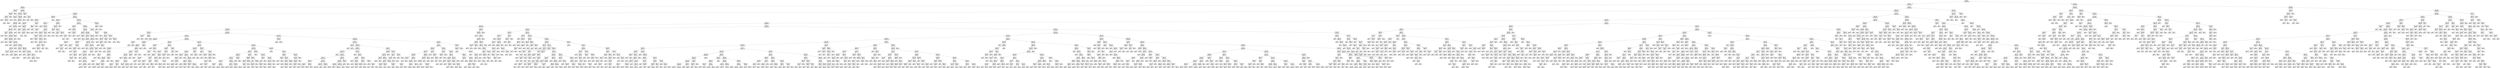 digraph Tree {
node [shape=box] ;
0 [label="X[6] <= 0.098\ngini = 0.5\nsamples = 84796\nvalue = [42502, 42294]"] ;
1 [label="X[4] <= -0.197\ngini = 0.457\nsamples = 60992\nvalue = [39414, 21578]"] ;
0 -> 1 [labeldistance=2.5, labelangle=45, headlabel="True"] ;
2 [label="X[492] <= -0.0\ngini = 0.017\nsamples = 4999\nvalue = [43, 4956]"] ;
1 -> 2 ;
3 [label="X[199] <= -0.005\ngini = 0.457\nsamples = 34\nvalue = [22, 12]"] ;
2 -> 3 ;
4 [label="X[208] <= -0.009\ngini = 0.337\nsamples = 28\nvalue = [22, 6]"] ;
3 -> 4 ;
5 [label="X[1079] <= 0.0\ngini = 0.211\nsamples = 25\nvalue = [22, 3]"] ;
4 -> 5 ;
6 [label="gini = 0.0\nsamples = 21\nvalue = [21, 0]"] ;
5 -> 6 ;
7 [label="X[628] <= -0.002\ngini = 0.375\nsamples = 4\nvalue = [1, 3]"] ;
5 -> 7 ;
8 [label="gini = 0.0\nsamples = 1\nvalue = [1, 0]"] ;
7 -> 8 ;
9 [label="gini = 0.0\nsamples = 3\nvalue = [0, 3]"] ;
7 -> 9 ;
10 [label="gini = 0.0\nsamples = 3\nvalue = [0, 3]"] ;
4 -> 10 ;
11 [label="gini = 0.0\nsamples = 6\nvalue = [0, 6]"] ;
3 -> 11 ;
12 [label="X[217] <= 0.033\ngini = 0.008\nsamples = 4965\nvalue = [21, 4944]"] ;
2 -> 12 ;
13 [label="X[159] <= -0.017\ngini = 0.007\nsamples = 4960\nvalue = [17, 4943]"] ;
12 -> 13 ;
14 [label="X[247] <= -0.002\ngini = 0.444\nsamples = 3\nvalue = [2, 1]"] ;
13 -> 14 ;
15 [label="gini = 0.0\nsamples = 1\nvalue = [0, 1]"] ;
14 -> 15 ;
16 [label="gini = 0.0\nsamples = 2\nvalue = [2, 0]"] ;
14 -> 16 ;
17 [label="X[136] <= 0.068\ngini = 0.006\nsamples = 4957\nvalue = [15, 4942]"] ;
13 -> 17 ;
18 [label="X[1068] <= 0.0\ngini = 0.006\nsamples = 4956\nvalue = [14, 4942]"] ;
17 -> 18 ;
19 [label="X[20] <= -1.035\ngini = 0.005\nsamples = 4955\nvalue = [13, 4942]"] ;
18 -> 19 ;
20 [label="gini = 0.0\nsamples = 1\nvalue = [1, 0]"] ;
19 -> 20 ;
21 [label="X[7] <= 0.166\ngini = 0.005\nsamples = 4954\nvalue = [12, 4942]"] ;
19 -> 21 ;
22 [label="X[368] <= -0.031\ngini = 0.004\nsamples = 4953\nvalue = [11, 4942]"] ;
21 -> 22 ;
23 [label="X[404] <= 0.0\ngini = 0.5\nsamples = 2\nvalue = [1, 1]"] ;
22 -> 23 ;
24 [label="gini = 0.0\nsamples = 1\nvalue = [0, 1]"] ;
23 -> 24 ;
25 [label="gini = 0.0\nsamples = 1\nvalue = [1, 0]"] ;
23 -> 25 ;
26 [label="X[52] <= 0.693\ngini = 0.004\nsamples = 4951\nvalue = [10, 4941]"] ;
22 -> 26 ;
27 [label="X[129] <= -0.281\ngini = 0.004\nsamples = 4948\nvalue = [9, 4939]"] ;
26 -> 27 ;
28 [label="X[624] <= -0.0\ngini = 0.278\nsamples = 6\nvalue = [1, 5]"] ;
27 -> 28 ;
29 [label="gini = 0.5\nsamples = 2\nvalue = [1, 1]"] ;
28 -> 29 ;
30 [label="gini = 0.0\nsamples = 4\nvalue = [0, 4]"] ;
28 -> 30 ;
31 [label="X[31] <= -0.054\ngini = 0.003\nsamples = 4942\nvalue = [8, 4934]"] ;
27 -> 31 ;
32 [label="X[1063] <= -0.0\ngini = 0.245\nsamples = 7\nvalue = [1, 6]"] ;
31 -> 32 ;
33 [label="gini = 0.0\nsamples = 6\nvalue = [0, 6]"] ;
32 -> 33 ;
34 [label="gini = 0.0\nsamples = 1\nvalue = [1, 0]"] ;
32 -> 34 ;
35 [label="X[18] <= -0.721\ngini = 0.003\nsamples = 4935\nvalue = [7, 4928]"] ;
31 -> 35 ;
36 [label="X[20] <= -0.326\ngini = 0.054\nsamples = 109\nvalue = [3, 106]"] ;
35 -> 36 ;
37 [label="X[448] <= 0.0\ngini = 0.037\nsamples = 106\nvalue = [2, 104]"] ;
36 -> 37 ;
38 [label="X[84] <= -0.007\ngini = 0.18\nsamples = 10\nvalue = [1, 9]"] ;
37 -> 38 ;
39 [label="gini = 0.5\nsamples = 2\nvalue = [1, 1]"] ;
38 -> 39 ;
40 [label="gini = 0.0\nsamples = 8\nvalue = [0, 8]"] ;
38 -> 40 ;
41 [label="X[0] <= 1.228\ngini = 0.021\nsamples = 96\nvalue = [1, 95]"] ;
37 -> 41 ;
42 [label="gini = 0.0\nsamples = 64\nvalue = [0, 64]"] ;
41 -> 42 ;
43 [label="X[256] <= -0.0\ngini = 0.061\nsamples = 32\nvalue = [1, 31]"] ;
41 -> 43 ;
44 [label="gini = 0.0\nsamples = 29\nvalue = [0, 29]"] ;
43 -> 44 ;
45 [label="gini = 0.444\nsamples = 3\nvalue = [1, 2]"] ;
43 -> 45 ;
46 [label="gini = 0.444\nsamples = 3\nvalue = [1, 2]"] ;
36 -> 46 ;
47 [label="X[1097] <= -0.001\ngini = 0.002\nsamples = 4826\nvalue = [4, 4822]"] ;
35 -> 47 ;
48 [label="X[76] <= -0.022\ngini = 0.133\nsamples = 14\nvalue = [1, 13]"] ;
47 -> 48 ;
49 [label="gini = 0.0\nsamples = 13\nvalue = [0, 13]"] ;
48 -> 49 ;
50 [label="gini = 0.0\nsamples = 1\nvalue = [1, 0]"] ;
48 -> 50 ;
51 [label="X[36] <= -0.345\ngini = 0.001\nsamples = 4812\nvalue = [3, 4809]"] ;
47 -> 51 ;
52 [label="X[753] <= 0.0\ngini = 0.133\nsamples = 14\nvalue = [1, 13]"] ;
51 -> 52 ;
53 [label="gini = 0.0\nsamples = 1\nvalue = [1, 0]"] ;
52 -> 53 ;
54 [label="gini = 0.0\nsamples = 13\nvalue = [0, 13]"] ;
52 -> 54 ;
55 [label="X[64] <= -0.191\ngini = 0.001\nsamples = 4798\nvalue = [2, 4796]"] ;
51 -> 55 ;
56 [label="X[320] <= 0.0\ngini = 0.095\nsamples = 20\nvalue = [1, 19]"] ;
55 -> 56 ;
57 [label="gini = 0.0\nsamples = 19\nvalue = [0, 19]"] ;
56 -> 57 ;
58 [label="gini = 0.0\nsamples = 1\nvalue = [1, 0]"] ;
56 -> 58 ;
59 [label="X[15] <= -0.47\ngini = 0.0\nsamples = 4778\nvalue = [1, 4777]"] ;
55 -> 59 ;
60 [label="X[416] <= 0.0\ngini = 0.034\nsamples = 57\nvalue = [1, 56]"] ;
59 -> 60 ;
61 [label="gini = 0.0\nsamples = 55\nvalue = [0, 55]"] ;
60 -> 61 ;
62 [label="gini = 0.5\nsamples = 2\nvalue = [1, 1]"] ;
60 -> 62 ;
63 [label="gini = 0.0\nsamples = 4721\nvalue = [0, 4721]"] ;
59 -> 63 ;
64 [label="X[397] <= 0.0\ngini = 0.444\nsamples = 3\nvalue = [1, 2]"] ;
26 -> 64 ;
65 [label="gini = 0.0\nsamples = 1\nvalue = [1, 0]"] ;
64 -> 65 ;
66 [label="gini = 0.0\nsamples = 2\nvalue = [0, 2]"] ;
64 -> 66 ;
67 [label="gini = 0.0\nsamples = 1\nvalue = [1, 0]"] ;
21 -> 67 ;
68 [label="gini = 0.0\nsamples = 1\nvalue = [1, 0]"] ;
18 -> 68 ;
69 [label="gini = 0.0\nsamples = 1\nvalue = [1, 0]"] ;
17 -> 69 ;
70 [label="X[269] <= 0.008\ngini = 0.32\nsamples = 5\nvalue = [4, 1]"] ;
12 -> 70 ;
71 [label="gini = 0.0\nsamples = 3\nvalue = [3, 0]"] ;
70 -> 71 ;
72 [label="X[121] <= 0.02\ngini = 0.5\nsamples = 2\nvalue = [1, 1]"] ;
70 -> 72 ;
73 [label="gini = 0.0\nsamples = 1\nvalue = [1, 0]"] ;
72 -> 73 ;
74 [label="gini = 0.0\nsamples = 1\nvalue = [0, 1]"] ;
72 -> 74 ;
75 [label="X[1] <= 0.503\ngini = 0.417\nsamples = 55993\nvalue = [39371, 16622]"] ;
1 -> 75 ;
76 [label="X[243] <= -0.007\ngini = 0.363\nsamples = 51419\nvalue = [39191, 12228]"] ;
75 -> 76 ;
77 [label="X[11] <= -0.027\ngini = 0.329\nsamples = 3295\nvalue = [683, 2612]"] ;
76 -> 77 ;
78 [label="X[238] <= 0.93\ngini = 0.052\nsamples = 299\nvalue = [291, 8]"] ;
77 -> 78 ;
79 [label="X[1060] <= 0.0\ngini = 0.04\nsamples = 297\nvalue = [291, 6]"] ;
78 -> 79 ;
80 [label="X[30] <= -0.346\ngini = 0.02\nsamples = 291\nvalue = [288, 3]"] ;
79 -> 80 ;
81 [label="gini = 0.0\nsamples = 1\nvalue = [0, 1]"] ;
80 -> 81 ;
82 [label="X[752] <= -0.003\ngini = 0.014\nsamples = 290\nvalue = [288, 2]"] ;
80 -> 82 ;
83 [label="X[402] <= -0.001\ngini = 0.5\nsamples = 2\nvalue = [1, 1]"] ;
82 -> 83 ;
84 [label="gini = 0.0\nsamples = 1\nvalue = [1, 0]"] ;
83 -> 84 ;
85 [label="gini = 0.0\nsamples = 1\nvalue = [0, 1]"] ;
83 -> 85 ;
86 [label="X[1] <= -0.522\ngini = 0.007\nsamples = 288\nvalue = [287, 1]"] ;
82 -> 86 ;
87 [label="X[5] <= -0.232\ngini = 0.219\nsamples = 8\nvalue = [7, 1]"] ;
86 -> 87 ;
88 [label="gini = 0.0\nsamples = 1\nvalue = [0, 1]"] ;
87 -> 88 ;
89 [label="gini = 0.0\nsamples = 7\nvalue = [7, 0]"] ;
87 -> 89 ;
90 [label="gini = 0.0\nsamples = 280\nvalue = [280, 0]"] ;
86 -> 90 ;
91 [label="X[43] <= -0.011\ngini = 0.5\nsamples = 6\nvalue = [3, 3]"] ;
79 -> 91 ;
92 [label="X[239] <= -0.01\ngini = 0.375\nsamples = 4\nvalue = [3, 1]"] ;
91 -> 92 ;
93 [label="gini = 0.0\nsamples = 3\nvalue = [3, 0]"] ;
92 -> 93 ;
94 [label="gini = 0.0\nsamples = 1\nvalue = [0, 1]"] ;
92 -> 94 ;
95 [label="gini = 0.0\nsamples = 2\nvalue = [0, 2]"] ;
91 -> 95 ;
96 [label="gini = 0.0\nsamples = 2\nvalue = [0, 2]"] ;
78 -> 96 ;
97 [label="X[262] <= -0.012\ngini = 0.227\nsamples = 2996\nvalue = [392, 2604]"] ;
77 -> 97 ;
98 [label="X[734] <= 0.0\ngini = 0.406\nsamples = 233\nvalue = [167, 66]"] ;
97 -> 98 ;
99 [label="X[740] <= -0.0\ngini = 0.177\nsamples = 173\nvalue = [156, 17]"] ;
98 -> 99 ;
100 [label="gini = 0.0\nsamples = 3\nvalue = [0, 3]"] ;
99 -> 100 ;
101 [label="X[744] <= -0.001\ngini = 0.151\nsamples = 170\nvalue = [156, 14]"] ;
99 -> 101 ;
102 [label="X[220] <= -0.012\ngini = 0.49\nsamples = 7\nvalue = [3, 4]"] ;
101 -> 102 ;
103 [label="gini = 0.0\nsamples = 4\nvalue = [0, 4]"] ;
102 -> 103 ;
104 [label="gini = 0.0\nsamples = 3\nvalue = [3, 0]"] ;
102 -> 104 ;
105 [label="X[31] <= 0.093\ngini = 0.115\nsamples = 163\nvalue = [153, 10]"] ;
101 -> 105 ;
106 [label="X[189] <= -0.113\ngini = 0.085\nsamples = 157\nvalue = [150, 7]"] ;
105 -> 106 ;
107 [label="X[378] <= -0.006\ngini = 0.469\nsamples = 8\nvalue = [5, 3]"] ;
106 -> 107 ;
108 [label="gini = 0.0\nsamples = 2\nvalue = [0, 2]"] ;
107 -> 108 ;
109 [label="X[302] <= -0.001\ngini = 0.278\nsamples = 6\nvalue = [5, 1]"] ;
107 -> 109 ;
110 [label="gini = 0.0\nsamples = 5\nvalue = [5, 0]"] ;
109 -> 110 ;
111 [label="gini = 0.0\nsamples = 1\nvalue = [0, 1]"] ;
109 -> 111 ;
112 [label="X[15] <= 0.64\ngini = 0.052\nsamples = 149\nvalue = [145, 4]"] ;
106 -> 112 ;
113 [label="X[334] <= 0.141\ngini = 0.04\nsamples = 148\nvalue = [145, 3]"] ;
112 -> 113 ;
114 [label="X[244] <= 1.097\ngini = 0.027\nsamples = 146\nvalue = [144, 2]"] ;
113 -> 114 ;
115 [label="X[6] <= 0.046\ngini = 0.014\nsamples = 144\nvalue = [143, 1]"] ;
114 -> 115 ;
116 [label="gini = 0.0\nsamples = 139\nvalue = [139, 0]"] ;
115 -> 116 ;
117 [label="X[1069] <= -0.0\ngini = 0.32\nsamples = 5\nvalue = [4, 1]"] ;
115 -> 117 ;
118 [label="gini = 0.0\nsamples = 1\nvalue = [0, 1]"] ;
117 -> 118 ;
119 [label="gini = 0.0\nsamples = 4\nvalue = [4, 0]"] ;
117 -> 119 ;
120 [label="X[439] <= 0.001\ngini = 0.5\nsamples = 2\nvalue = [1, 1]"] ;
114 -> 120 ;
121 [label="gini = 0.0\nsamples = 1\nvalue = [1, 0]"] ;
120 -> 121 ;
122 [label="gini = 0.0\nsamples = 1\nvalue = [0, 1]"] ;
120 -> 122 ;
123 [label="gini = 0.5\nsamples = 2\nvalue = [1, 1]"] ;
113 -> 123 ;
124 [label="gini = 0.0\nsamples = 1\nvalue = [0, 1]"] ;
112 -> 124 ;
125 [label="X[452] <= 0.0\ngini = 0.5\nsamples = 6\nvalue = [3, 3]"] ;
105 -> 125 ;
126 [label="gini = 0.0\nsamples = 3\nvalue = [3, 0]"] ;
125 -> 126 ;
127 [label="gini = 0.0\nsamples = 3\nvalue = [0, 3]"] ;
125 -> 127 ;
128 [label="X[100] <= 0.007\ngini = 0.299\nsamples = 60\nvalue = [11, 49]"] ;
98 -> 128 ;
129 [label="X[437] <= -0.266\ngini = 0.14\nsamples = 53\nvalue = [4, 49]"] ;
128 -> 129 ;
130 [label="X[739] <= -0.0\ngini = 0.444\nsamples = 3\nvalue = [2, 1]"] ;
129 -> 130 ;
131 [label="gini = 0.0\nsamples = 1\nvalue = [0, 1]"] ;
130 -> 131 ;
132 [label="gini = 0.0\nsamples = 2\nvalue = [2, 0]"] ;
130 -> 132 ;
133 [label="X[11] <= -0.015\ngini = 0.077\nsamples = 50\nvalue = [2, 48]"] ;
129 -> 133 ;
134 [label="X[190] <= 0.01\ngini = 0.5\nsamples = 2\nvalue = [1, 1]"] ;
133 -> 134 ;
135 [label="gini = 0.0\nsamples = 1\nvalue = [0, 1]"] ;
134 -> 135 ;
136 [label="gini = 0.0\nsamples = 1\nvalue = [1, 0]"] ;
134 -> 136 ;
137 [label="X[203] <= 0.129\ngini = 0.041\nsamples = 48\nvalue = [1, 47]"] ;
133 -> 137 ;
138 [label="gini = 0.0\nsamples = 46\nvalue = [0, 46]"] ;
137 -> 138 ;
139 [label="X[71] <= 0.004\ngini = 0.5\nsamples = 2\nvalue = [1, 1]"] ;
137 -> 139 ;
140 [label="gini = 0.0\nsamples = 1\nvalue = [0, 1]"] ;
139 -> 140 ;
141 [label="gini = 0.0\nsamples = 1\nvalue = [1, 0]"] ;
139 -> 141 ;
142 [label="gini = 0.0\nsamples = 7\nvalue = [7, 0]"] ;
128 -> 142 ;
143 [label="X[262] <= 0.243\ngini = 0.15\nsamples = 2763\nvalue = [225, 2538]"] ;
97 -> 143 ;
144 [label="X[147] <= -0.087\ngini = 0.117\nsamples = 2700\nvalue = [169, 2531]"] ;
143 -> 144 ;
145 [label="X[725] <= -0.0\ngini = 0.162\nsamples = 45\nvalue = [41, 4]"] ;
144 -> 145 ;
146 [label="gini = 0.0\nsamples = 2\nvalue = [0, 2]"] ;
145 -> 146 ;
147 [label="X[58] <= 0.0\ngini = 0.089\nsamples = 43\nvalue = [41, 2]"] ;
145 -> 147 ;
148 [label="gini = 0.0\nsamples = 1\nvalue = [0, 1]"] ;
147 -> 148 ;
149 [label="X[16] <= -0.558\ngini = 0.046\nsamples = 42\nvalue = [41, 1]"] ;
147 -> 149 ;
150 [label="gini = 0.0\nsamples = 1\nvalue = [0, 1]"] ;
149 -> 150 ;
151 [label="gini = 0.0\nsamples = 41\nvalue = [41, 0]"] ;
149 -> 151 ;
152 [label="X[538] <= 0.0\ngini = 0.092\nsamples = 2655\nvalue = [128, 2527]"] ;
144 -> 152 ;
153 [label="X[255] <= -0.055\ngini = 0.05\nsamples = 2531\nvalue = [65, 2466]"] ;
152 -> 153 ;
154 [label="X[715] <= 0.0\ngini = 0.351\nsamples = 22\nvalue = [17, 5]"] ;
153 -> 154 ;
155 [label="gini = 0.0\nsamples = 16\nvalue = [16, 0]"] ;
154 -> 155 ;
156 [label="X[116] <= 0.003\ngini = 0.278\nsamples = 6\nvalue = [1, 5]"] ;
154 -> 156 ;
157 [label="gini = 0.0\nsamples = 5\nvalue = [0, 5]"] ;
156 -> 157 ;
158 [label="gini = 0.0\nsamples = 1\nvalue = [1, 0]"] ;
156 -> 158 ;
159 [label="X[179] <= -0.094\ngini = 0.038\nsamples = 2509\nvalue = [48, 2461]"] ;
153 -> 159 ;
160 [label="X[1063] <= -0.0\ngini = 0.453\nsamples = 49\nvalue = [17, 32]"] ;
159 -> 160 ;
161 [label="gini = 0.0\nsamples = 6\nvalue = [6, 0]"] ;
160 -> 161 ;
162 [label="X[82] <= -0.02\ngini = 0.381\nsamples = 43\nvalue = [11, 32]"] ;
160 -> 162 ;
163 [label="X[295] <= -0.017\ngini = 0.153\nsamples = 24\nvalue = [2, 22]"] ;
162 -> 163 ;
164 [label="X[295] <= -0.017\ngini = 0.444\nsamples = 6\nvalue = [2, 4]"] ;
163 -> 164 ;
165 [label="gini = 0.0\nsamples = 2\nvalue = [0, 2]"] ;
164 -> 165 ;
166 [label="X[25] <= -0.005\ngini = 0.5\nsamples = 4\nvalue = [2, 2]"] ;
164 -> 166 ;
167 [label="gini = 0.444\nsamples = 3\nvalue = [1, 2]"] ;
166 -> 167 ;
168 [label="gini = 0.0\nsamples = 1\nvalue = [1, 0]"] ;
166 -> 168 ;
169 [label="gini = 0.0\nsamples = 18\nvalue = [0, 18]"] ;
163 -> 169 ;
170 [label="X[717] <= 0.0\ngini = 0.499\nsamples = 19\nvalue = [9, 10]"] ;
162 -> 170 ;
171 [label="X[1100] <= -0.0\ngini = 0.32\nsamples = 5\nvalue = [4, 1]"] ;
170 -> 171 ;
172 [label="gini = 0.5\nsamples = 2\nvalue = [1, 1]"] ;
171 -> 172 ;
173 [label="gini = 0.0\nsamples = 3\nvalue = [3, 0]"] ;
171 -> 173 ;
174 [label="X[121] <= 0.017\ngini = 0.459\nsamples = 14\nvalue = [5, 9]"] ;
170 -> 174 ;
175 [label="X[276] <= 0.001\ngini = 0.426\nsamples = 13\nvalue = [4, 9]"] ;
174 -> 175 ;
176 [label="gini = 0.0\nsamples = 3\nvalue = [0, 3]"] ;
175 -> 176 ;
177 [label="X[234] <= 0.042\ngini = 0.48\nsamples = 10\nvalue = [4, 6]"] ;
175 -> 177 ;
178 [label="gini = 0.0\nsamples = 1\nvalue = [1, 0]"] ;
177 -> 178 ;
179 [label="X[47] <= 0.002\ngini = 0.444\nsamples = 9\nvalue = [3, 6]"] ;
177 -> 179 ;
180 [label="X[131] <= 0.007\ngini = 0.408\nsamples = 7\nvalue = [2, 5]"] ;
179 -> 180 ;
181 [label="gini = 0.48\nsamples = 5\nvalue = [2, 3]"] ;
180 -> 181 ;
182 [label="gini = 0.0\nsamples = 2\nvalue = [0, 2]"] ;
180 -> 182 ;
183 [label="gini = 0.5\nsamples = 2\nvalue = [1, 1]"] ;
179 -> 183 ;
184 [label="gini = 0.0\nsamples = 1\nvalue = [1, 0]"] ;
174 -> 184 ;
185 [label="X[187] <= 0.252\ngini = 0.025\nsamples = 2460\nvalue = [31, 2429]"] ;
159 -> 185 ;
186 [label="X[246] <= 0.13\ngini = 0.022\nsamples = 2456\nvalue = [27, 2429]"] ;
185 -> 186 ;
187 [label="X[1124] <= -0.0\ngini = 0.02\nsamples = 2454\nvalue = [25, 2429]"] ;
186 -> 187 ;
188 [label="X[48] <= -0.033\ngini = 0.48\nsamples = 10\nvalue = [4, 6]"] ;
187 -> 188 ;
189 [label="gini = 0.0\nsamples = 6\nvalue = [0, 6]"] ;
188 -> 189 ;
190 [label="gini = 0.0\nsamples = 4\nvalue = [4, 0]"] ;
188 -> 190 ;
191 [label="X[251] <= 0.366\ngini = 0.017\nsamples = 2444\nvalue = [21, 2423]"] ;
187 -> 191 ;
192 [label="X[427] <= 0.103\ngini = 0.015\nsamples = 2438\nvalue = [18, 2420]"] ;
191 -> 192 ;
193 [label="X[739] <= -0.017\ngini = 0.013\nsamples = 2435\nvalue = [16, 2419]"] ;
192 -> 193 ;
194 [label="gini = 0.0\nsamples = 1\nvalue = [1, 0]"] ;
193 -> 194 ;
195 [label="X[155] <= -0.088\ngini = 0.012\nsamples = 2434\nvalue = [15, 2419]"] ;
193 -> 195 ;
196 [label="gini = 0.0\nsamples = 1\nvalue = [1, 0]"] ;
195 -> 196 ;
197 [label="X[101] <= -0.154\ngini = 0.011\nsamples = 2433\nvalue = [14, 2419]"] ;
195 -> 197 ;
198 [label="gini = 0.0\nsamples = 1\nvalue = [1, 0]"] ;
197 -> 198 ;
199 [label="X[22] <= -0.413\ngini = 0.011\nsamples = 2432\nvalue = [13, 2419]"] ;
197 -> 199 ;
200 [label="gini = 0.0\nsamples = 1\nvalue = [1, 0]"] ;
199 -> 200 ;
201 [label="X[3] <= 0.356\ngini = 0.01\nsamples = 2431\nvalue = [12, 2419]"] ;
199 -> 201 ;
202 [label="gini = 0.009\nsamples = 2430\nvalue = [11, 2419]"] ;
201 -> 202 ;
203 [label="gini = 0.0\nsamples = 1\nvalue = [1, 0]"] ;
201 -> 203 ;
204 [label="X[177] <= -0.003\ngini = 0.444\nsamples = 3\nvalue = [2, 1]"] ;
192 -> 204 ;
205 [label="gini = 0.0\nsamples = 2\nvalue = [2, 0]"] ;
204 -> 205 ;
206 [label="gini = 0.0\nsamples = 1\nvalue = [0, 1]"] ;
204 -> 206 ;
207 [label="X[14] <= 0.476\ngini = 0.5\nsamples = 6\nvalue = [3, 3]"] ;
191 -> 207 ;
208 [label="gini = 0.0\nsamples = 3\nvalue = [3, 0]"] ;
207 -> 208 ;
209 [label="gini = 0.0\nsamples = 3\nvalue = [0, 3]"] ;
207 -> 209 ;
210 [label="gini = 0.0\nsamples = 2\nvalue = [2, 0]"] ;
186 -> 210 ;
211 [label="gini = 0.0\nsamples = 4\nvalue = [4, 0]"] ;
185 -> 211 ;
212 [label="X[311] <= -0.002\ngini = 0.5\nsamples = 124\nvalue = [63, 61]"] ;
152 -> 212 ;
213 [label="X[331] <= -0.001\ngini = 0.046\nsamples = 42\nvalue = [41, 1]"] ;
212 -> 213 ;
214 [label="gini = 0.0\nsamples = 1\nvalue = [0, 1]"] ;
213 -> 214 ;
215 [label="gini = 0.0\nsamples = 41\nvalue = [41, 0]"] ;
213 -> 215 ;
216 [label="X[408] <= -0.0\ngini = 0.393\nsamples = 82\nvalue = [22, 60]"] ;
212 -> 216 ;
217 [label="X[460] <= -0.0\ngini = 0.444\nsamples = 27\nvalue = [18, 9]"] ;
216 -> 217 ;
218 [label="X[332] <= -0.003\ngini = 0.188\nsamples = 19\nvalue = [17, 2]"] ;
217 -> 218 ;
219 [label="gini = 0.0\nsamples = 1\nvalue = [0, 1]"] ;
218 -> 219 ;
220 [label="X[7] <= 0.387\ngini = 0.105\nsamples = 18\nvalue = [17, 1]"] ;
218 -> 220 ;
221 [label="gini = 0.0\nsamples = 15\nvalue = [15, 0]"] ;
220 -> 221 ;
222 [label="X[497] <= -0.0\ngini = 0.444\nsamples = 3\nvalue = [2, 1]"] ;
220 -> 222 ;
223 [label="gini = 0.0\nsamples = 2\nvalue = [2, 0]"] ;
222 -> 223 ;
224 [label="gini = 0.0\nsamples = 1\nvalue = [0, 1]"] ;
222 -> 224 ;
225 [label="X[44] <= -0.164\ngini = 0.219\nsamples = 8\nvalue = [1, 7]"] ;
217 -> 225 ;
226 [label="gini = 0.0\nsamples = 1\nvalue = [1, 0]"] ;
225 -> 226 ;
227 [label="gini = 0.0\nsamples = 7\nvalue = [0, 7]"] ;
225 -> 227 ;
228 [label="X[310] <= -0.007\ngini = 0.135\nsamples = 55\nvalue = [4, 51]"] ;
216 -> 228 ;
229 [label="gini = 0.0\nsamples = 3\nvalue = [3, 0]"] ;
228 -> 229 ;
230 [label="X[367] <= -0.025\ngini = 0.038\nsamples = 52\nvalue = [1, 51]"] ;
228 -> 230 ;
231 [label="gini = 0.0\nsamples = 1\nvalue = [1, 0]"] ;
230 -> 231 ;
232 [label="gini = 0.0\nsamples = 51\nvalue = [0, 51]"] ;
230 -> 232 ;
233 [label="X[408] <= -0.003\ngini = 0.198\nsamples = 63\nvalue = [56, 7]"] ;
143 -> 233 ;
234 [label="X[422] <= -0.0\ngini = 0.219\nsamples = 8\nvalue = [1, 7]"] ;
233 -> 234 ;
235 [label="gini = 0.0\nsamples = 1\nvalue = [1, 0]"] ;
234 -> 235 ;
236 [label="gini = 0.0\nsamples = 7\nvalue = [0, 7]"] ;
234 -> 236 ;
237 [label="gini = 0.0\nsamples = 55\nvalue = [55, 0]"] ;
233 -> 237 ;
238 [label="X[12] <= 0.315\ngini = 0.32\nsamples = 48124\nvalue = [38508, 9616]"] ;
76 -> 238 ;
239 [label="X[274] <= 0.001\ngini = 0.286\nsamples = 45962\nvalue = [38024, 7938]"] ;
238 -> 239 ;
240 [label="X[2] <= 0.718\ngini = 0.264\nsamples = 44894\nvalue = [37853, 7041]"] ;
239 -> 240 ;
241 [label="X[21] <= 0.008\ngini = 0.242\nsamples = 42418\nvalue = [36448, 5970]"] ;
240 -> 241 ;
242 [label="X[118] <= 0.178\ngini = 0.166\nsamples = 23635\nvalue = [21470, 2165]"] ;
241 -> 242 ;
243 [label="X[197] <= -0.033\ngini = 0.159\nsamples = 23450\nvalue = [21401, 2049]"] ;
242 -> 243 ;
244 [label="X[238] <= -0.022\ngini = 0.23\nsamples = 68\nvalue = [9, 59]"] ;
243 -> 244 ;
245 [label="X[197] <= -0.081\ngini = 0.219\nsamples = 8\nvalue = [7, 1]"] ;
244 -> 245 ;
246 [label="gini = 0.0\nsamples = 1\nvalue = [0, 1]"] ;
245 -> 246 ;
247 [label="gini = 0.0\nsamples = 7\nvalue = [7, 0]"] ;
245 -> 247 ;
248 [label="X[1076] <= 0.0\ngini = 0.064\nsamples = 60\nvalue = [2, 58]"] ;
244 -> 248 ;
249 [label="gini = 0.0\nsamples = 58\nvalue = [0, 58]"] ;
248 -> 249 ;
250 [label="gini = 0.0\nsamples = 2\nvalue = [2, 0]"] ;
248 -> 250 ;
251 [label="X[9] <= -0.29\ngini = 0.156\nsamples = 23382\nvalue = [21392, 1990]"] ;
243 -> 251 ;
252 [label="X[773] <= -0.0\ngini = 0.292\nsamples = 3153\nvalue = [2593, 560]"] ;
251 -> 252 ;
253 [label="X[419] <= -0.0\ngini = 0.158\nsamples = 1049\nvalue = [958, 91]"] ;
252 -> 253 ;
254 [label="X[52] <= 0.006\ngini = 0.408\nsamples = 7\nvalue = [2, 5]"] ;
253 -> 254 ;
255 [label="gini = 0.0\nsamples = 5\nvalue = [0, 5]"] ;
254 -> 255 ;
256 [label="gini = 0.0\nsamples = 2\nvalue = [2, 0]"] ;
254 -> 256 ;
257 [label="X[12] <= 0.081\ngini = 0.151\nsamples = 1042\nvalue = [956, 86]"] ;
253 -> 257 ;
258 [label="X[1068] <= 0.0\ngini = 0.146\nsamples = 1037\nvalue = [955, 82]"] ;
257 -> 258 ;
259 [label="X[544] <= -0.001\ngini = 0.075\nsamples = 637\nvalue = [612, 25]"] ;
258 -> 259 ;
260 [label="gini = 0.0\nsamples = 2\nvalue = [0, 2]"] ;
259 -> 260 ;
261 [label="X[2] <= -0.676\ngini = 0.07\nsamples = 635\nvalue = [612, 23]"] ;
259 -> 261 ;
262 [label="X[550] <= 0.0\ngini = 0.444\nsamples = 3\nvalue = [1, 2]"] ;
261 -> 262 ;
263 [label="gini = 0.0\nsamples = 1\nvalue = [1, 0]"] ;
262 -> 263 ;
264 [label="gini = 0.0\nsamples = 2\nvalue = [0, 2]"] ;
262 -> 264 ;
265 [label="X[22] <= 0.014\ngini = 0.064\nsamples = 632\nvalue = [611, 21]"] ;
261 -> 265 ;
266 [label="X[40] <= -0.477\ngini = 0.059\nsamples = 629\nvalue = [610, 19]"] ;
265 -> 266 ;
267 [label="X[374] <= -0.0\ngini = 0.444\nsamples = 3\nvalue = [1, 2]"] ;
266 -> 267 ;
268 [label="gini = 0.0\nsamples = 2\nvalue = [0, 2]"] ;
267 -> 268 ;
269 [label="gini = 0.0\nsamples = 1\nvalue = [1, 0]"] ;
267 -> 269 ;
270 [label="X[3] <= 0.297\ngini = 0.053\nsamples = 626\nvalue = [609, 17]"] ;
266 -> 270 ;
271 [label="X[1068] <= -0.001\ngini = 0.047\nsamples = 623\nvalue = [608, 15]"] ;
270 -> 271 ;
272 [label="gini = 0.0\nsamples = 1\nvalue = [0, 1]"] ;
271 -> 272 ;
273 [label="gini = 0.044\nsamples = 622\nvalue = [608, 14]"] ;
271 -> 273 ;
274 [label="X[97] <= 0.011\ngini = 0.444\nsamples = 3\nvalue = [1, 2]"] ;
270 -> 274 ;
275 [label="gini = 0.0\nsamples = 2\nvalue = [0, 2]"] ;
274 -> 275 ;
276 [label="gini = 0.0\nsamples = 1\nvalue = [1, 0]"] ;
274 -> 276 ;
277 [label="X[423] <= 0.0\ngini = 0.444\nsamples = 3\nvalue = [1, 2]"] ;
265 -> 277 ;
278 [label="gini = 0.0\nsamples = 1\nvalue = [1, 0]"] ;
277 -> 278 ;
279 [label="gini = 0.0\nsamples = 2\nvalue = [0, 2]"] ;
277 -> 279 ;
280 [label="X[413] <= 0.0\ngini = 0.244\nsamples = 400\nvalue = [343, 57]"] ;
258 -> 280 ;
281 [label="X[38] <= 0.231\ngini = 0.23\nsamples = 393\nvalue = [341, 52]"] ;
280 -> 281 ;
282 [label="X[526] <= -0.0\ngini = 0.22\nsamples = 389\nvalue = [340, 49]"] ;
281 -> 282 ;
283 [label="gini = 0.0\nsamples = 2\nvalue = [0, 2]"] ;
282 -> 283 ;
284 [label="X[319] <= -0.0\ngini = 0.213\nsamples = 387\nvalue = [340, 47]"] ;
282 -> 284 ;
285 [label="X[319] <= -0.0\ngini = 0.332\nsamples = 119\nvalue = [94, 25]"] ;
284 -> 285 ;
286 [label="X[318] <= -0.0\ngini = 0.301\nsamples = 114\nvalue = [93, 21]"] ;
285 -> 286 ;
287 [label="gini = 0.095\nsamples = 40\nvalue = [38, 2]"] ;
286 -> 287 ;
288 [label="gini = 0.382\nsamples = 74\nvalue = [55, 19]"] ;
286 -> 288 ;
289 [label="X[397] <= -0.0\ngini = 0.32\nsamples = 5\nvalue = [1, 4]"] ;
285 -> 289 ;
290 [label="gini = 0.444\nsamples = 3\nvalue = [1, 2]"] ;
289 -> 290 ;
291 [label="gini = 0.0\nsamples = 2\nvalue = [0, 2]"] ;
289 -> 291 ;
292 [label="X[5] <= -0.233\ngini = 0.151\nsamples = 268\nvalue = [246, 22]"] ;
284 -> 292 ;
293 [label="X[734] <= -0.0\ngini = 0.444\nsamples = 3\nvalue = [1, 2]"] ;
292 -> 293 ;
294 [label="gini = 0.0\nsamples = 2\nvalue = [0, 2]"] ;
293 -> 294 ;
295 [label="gini = 0.0\nsamples = 1\nvalue = [1, 0]"] ;
293 -> 295 ;
296 [label="X[17] <= 0.007\ngini = 0.14\nsamples = 265\nvalue = [245, 20]"] ;
292 -> 296 ;
297 [label="gini = 0.0\nsamples = 1\nvalue = [0, 1]"] ;
296 -> 297 ;
298 [label="gini = 0.134\nsamples = 264\nvalue = [245, 19]"] ;
296 -> 298 ;
299 [label="X[135] <= 0.008\ngini = 0.375\nsamples = 4\nvalue = [1, 3]"] ;
281 -> 299 ;
300 [label="gini = 0.0\nsamples = 2\nvalue = [0, 2]"] ;
299 -> 300 ;
301 [label="gini = 0.5\nsamples = 2\nvalue = [1, 1]"] ;
299 -> 301 ;
302 [label="X[312] <= -0.003\ngini = 0.408\nsamples = 7\nvalue = [2, 5]"] ;
280 -> 302 ;
303 [label="gini = 0.0\nsamples = 2\nvalue = [2, 0]"] ;
302 -> 303 ;
304 [label="gini = 0.0\nsamples = 5\nvalue = [0, 5]"] ;
302 -> 304 ;
305 [label="X[760] <= -0.0\ngini = 0.32\nsamples = 5\nvalue = [1, 4]"] ;
257 -> 305 ;
306 [label="gini = 0.0\nsamples = 1\nvalue = [1, 0]"] ;
305 -> 306 ;
307 [label="gini = 0.0\nsamples = 4\nvalue = [0, 4]"] ;
305 -> 307 ;
308 [label="X[155] <= -0.099\ngini = 0.346\nsamples = 2104\nvalue = [1635, 469]"] ;
252 -> 308 ;
309 [label="X[551] <= -0.0\ngini = 0.493\nsamples = 86\nvalue = [38, 48]"] ;
308 -> 309 ;
310 [label="X[219] <= -0.001\ngini = 0.208\nsamples = 17\nvalue = [15, 2]"] ;
309 -> 310 ;
311 [label="gini = 0.0\nsamples = 1\nvalue = [0, 1]"] ;
310 -> 311 ;
312 [label="X[272] <= -0.0\ngini = 0.117\nsamples = 16\nvalue = [15, 1]"] ;
310 -> 312 ;
313 [label="X[99] <= 0.014\ngini = 0.444\nsamples = 3\nvalue = [2, 1]"] ;
312 -> 313 ;
314 [label="gini = 0.0\nsamples = 2\nvalue = [2, 0]"] ;
313 -> 314 ;
315 [label="gini = 0.0\nsamples = 1\nvalue = [0, 1]"] ;
313 -> 315 ;
316 [label="gini = 0.0\nsamples = 13\nvalue = [13, 0]"] ;
312 -> 316 ;
317 [label="X[354] <= -0.0\ngini = 0.444\nsamples = 69\nvalue = [23, 46]"] ;
309 -> 317 ;
318 [label="X[113] <= 0.037\ngini = 0.398\nsamples = 62\nvalue = [17, 45]"] ;
317 -> 318 ;
319 [label="X[303] <= 0.001\ngini = 0.48\nsamples = 40\nvalue = [16, 24]"] ;
318 -> 319 ;
320 [label="X[130] <= -0.003\ngini = 0.494\nsamples = 18\nvalue = [10, 8]"] ;
319 -> 320 ;
321 [label="X[149] <= -0.001\ngini = 0.219\nsamples = 8\nvalue = [7, 1]"] ;
320 -> 321 ;
322 [label="X[101] <= 0.041\ngini = 0.5\nsamples = 2\nvalue = [1, 1]"] ;
321 -> 322 ;
323 [label="gini = 0.0\nsamples = 1\nvalue = [0, 1]"] ;
322 -> 323 ;
324 [label="gini = 0.0\nsamples = 1\nvalue = [1, 0]"] ;
322 -> 324 ;
325 [label="gini = 0.0\nsamples = 6\nvalue = [6, 0]"] ;
321 -> 325 ;
326 [label="X[143] <= -0.0\ngini = 0.42\nsamples = 10\nvalue = [3, 7]"] ;
320 -> 326 ;
327 [label="X[344] <= 0.001\ngini = 0.32\nsamples = 5\nvalue = [1, 4]"] ;
326 -> 327 ;
328 [label="gini = 0.0\nsamples = 3\nvalue = [0, 3]"] ;
327 -> 328 ;
329 [label="X[728] <= -0.0\ngini = 0.5\nsamples = 2\nvalue = [1, 1]"] ;
327 -> 329 ;
330 [label="gini = 0.0\nsamples = 1\nvalue = [1, 0]"] ;
329 -> 330 ;
331 [label="gini = 0.0\nsamples = 1\nvalue = [0, 1]"] ;
329 -> 331 ;
332 [label="X[167] <= 0.067\ngini = 0.48\nsamples = 5\nvalue = [2, 3]"] ;
326 -> 332 ;
333 [label="gini = 0.0\nsamples = 1\nvalue = [1, 0]"] ;
332 -> 333 ;
334 [label="X[463] <= -0.0\ngini = 0.375\nsamples = 4\nvalue = [1, 3]"] ;
332 -> 334 ;
335 [label="gini = 0.5\nsamples = 2\nvalue = [1, 1]"] ;
334 -> 335 ;
336 [label="gini = 0.0\nsamples = 2\nvalue = [0, 2]"] ;
334 -> 336 ;
337 [label="X[429] <= -0.0\ngini = 0.397\nsamples = 22\nvalue = [6, 16]"] ;
319 -> 337 ;
338 [label="X[544] <= -0.0\ngini = 0.432\nsamples = 19\nvalue = [6, 13]"] ;
337 -> 338 ;
339 [label="X[148] <= -0.008\ngini = 0.375\nsamples = 16\nvalue = [4, 12]"] ;
338 -> 339 ;
340 [label="gini = 0.0\nsamples = 3\nvalue = [0, 3]"] ;
339 -> 340 ;
341 [label="X[321] <= 0.0\ngini = 0.426\nsamples = 13\nvalue = [4, 9]"] ;
339 -> 341 ;
342 [label="gini = 0.444\nsamples = 3\nvalue = [2, 1]"] ;
341 -> 342 ;
343 [label="gini = 0.32\nsamples = 10\nvalue = [2, 8]"] ;
341 -> 343 ;
344 [label="X[618] <= -0.0\ngini = 0.444\nsamples = 3\nvalue = [2, 1]"] ;
338 -> 344 ;
345 [label="gini = 0.0\nsamples = 1\nvalue = [1, 0]"] ;
344 -> 345 ;
346 [label="gini = 0.5\nsamples = 2\nvalue = [1, 1]"] ;
344 -> 346 ;
347 [label="gini = 0.0\nsamples = 3\nvalue = [0, 3]"] ;
337 -> 347 ;
348 [label="X[9] <= -0.454\ngini = 0.087\nsamples = 22\nvalue = [1, 21]"] ;
318 -> 348 ;
349 [label="X[212] <= -0.015\ngini = 0.444\nsamples = 3\nvalue = [1, 2]"] ;
348 -> 349 ;
350 [label="gini = 0.0\nsamples = 2\nvalue = [0, 2]"] ;
349 -> 350 ;
351 [label="gini = 0.0\nsamples = 1\nvalue = [1, 0]"] ;
349 -> 351 ;
352 [label="gini = 0.0\nsamples = 19\nvalue = [0, 19]"] ;
348 -> 352 ;
353 [label="X[761] <= -0.0\ngini = 0.245\nsamples = 7\nvalue = [6, 1]"] ;
317 -> 353 ;
354 [label="X[508] <= 0.0\ngini = 0.5\nsamples = 2\nvalue = [1, 1]"] ;
353 -> 354 ;
355 [label="gini = 0.0\nsamples = 1\nvalue = [0, 1]"] ;
354 -> 355 ;
356 [label="gini = 0.0\nsamples = 1\nvalue = [1, 0]"] ;
354 -> 356 ;
357 [label="gini = 0.0\nsamples = 5\nvalue = [5, 0]"] ;
353 -> 357 ;
358 [label="X[127] <= -0.001\ngini = 0.33\nsamples = 2018\nvalue = [1597, 421]"] ;
308 -> 358 ;
359 [label="X[25] <= 0.043\ngini = 0.415\nsamples = 625\nvalue = [441, 184]"] ;
358 -> 359 ;
360 [label="X[537] <= 0.001\ngini = 0.398\nsamples = 594\nvalue = [431, 163]"] ;
359 -> 360 ;
361 [label="X[639] <= 0.0\ngini = 0.391\nsamples = 586\nvalue = [430, 156]"] ;
360 -> 361 ;
362 [label="X[631] <= 0.001\ngini = 0.173\nsamples = 73\nvalue = [66, 7]"] ;
361 -> 362 ;
363 [label="X[540] <= -0.0\ngini = 0.131\nsamples = 71\nvalue = [66, 5]"] ;
362 -> 363 ;
364 [label="gini = 0.0\nsamples = 1\nvalue = [0, 1]"] ;
363 -> 364 ;
365 [label="X[19] <= 0.012\ngini = 0.108\nsamples = 70\nvalue = [66, 4]"] ;
363 -> 365 ;
366 [label="X[318] <= 0.0\ngini = 0.083\nsamples = 69\nvalue = [66, 3]"] ;
365 -> 366 ;
367 [label="gini = 0.0\nsamples = 56\nvalue = [56, 0]"] ;
366 -> 367 ;
368 [label="gini = 0.355\nsamples = 13\nvalue = [10, 3]"] ;
366 -> 368 ;
369 [label="gini = 0.0\nsamples = 1\nvalue = [0, 1]"] ;
365 -> 369 ;
370 [label="gini = 0.0\nsamples = 2\nvalue = [0, 2]"] ;
362 -> 370 ;
371 [label="X[753] <= -0.0\ngini = 0.412\nsamples = 513\nvalue = [364, 149]"] ;
361 -> 371 ;
372 [label="gini = 0.0\nsamples = 4\nvalue = [0, 4]"] ;
371 -> 372 ;
373 [label="X[245] <= -0.0\ngini = 0.407\nsamples = 509\nvalue = [364, 145]"] ;
371 -> 373 ;
374 [label="X[426] <= 0.0\ngini = 0.067\nsamples = 29\nvalue = [28, 1]"] ;
373 -> 374 ;
375 [label="gini = 0.0\nsamples = 25\nvalue = [25, 0]"] ;
374 -> 375 ;
376 [label="X[735] <= 0.0\ngini = 0.375\nsamples = 4\nvalue = [3, 1]"] ;
374 -> 376 ;
377 [label="gini = 0.0\nsamples = 2\nvalue = [2, 0]"] ;
376 -> 377 ;
378 [label="gini = 0.5\nsamples = 2\nvalue = [1, 1]"] ;
376 -> 378 ;
379 [label="X[245] <= -0.0\ngini = 0.42\nsamples = 480\nvalue = [336, 144]"] ;
373 -> 379 ;
380 [label="X[408] <= 0.001\ngini = 0.278\nsamples = 6\nvalue = [1, 5]"] ;
379 -> 380 ;
381 [label="gini = 0.0\nsamples = 4\nvalue = [0, 4]"] ;
380 -> 381 ;
382 [label="gini = 0.5\nsamples = 2\nvalue = [1, 1]"] ;
380 -> 382 ;
383 [label="X[379] <= -0.0\ngini = 0.415\nsamples = 474\nvalue = [335, 139]"] ;
379 -> 383 ;
384 [label="gini = 0.0\nsamples = 3\nvalue = [0, 3]"] ;
383 -> 384 ;
385 [label="gini = 0.411\nsamples = 471\nvalue = [335, 136]"] ;
383 -> 385 ;
386 [label="X[259] <= 0.0\ngini = 0.219\nsamples = 8\nvalue = [1, 7]"] ;
360 -> 386 ;
387 [label="gini = 0.0\nsamples = 6\nvalue = [0, 6]"] ;
386 -> 387 ;
388 [label="X[36] <= -0.313\ngini = 0.5\nsamples = 2\nvalue = [1, 1]"] ;
386 -> 388 ;
389 [label="gini = 0.0\nsamples = 1\nvalue = [1, 0]"] ;
388 -> 389 ;
390 [label="gini = 0.0\nsamples = 1\nvalue = [0, 1]"] ;
388 -> 390 ;
391 [label="X[218] <= -0.001\ngini = 0.437\nsamples = 31\nvalue = [10, 21]"] ;
359 -> 391 ;
392 [label="X[750] <= 0.0\ngini = 0.117\nsamples = 16\nvalue = [1, 15]"] ;
391 -> 392 ;
393 [label="gini = 0.0\nsamples = 12\nvalue = [0, 12]"] ;
392 -> 393 ;
394 [label="X[317] <= -0.001\ngini = 0.375\nsamples = 4\nvalue = [1, 3]"] ;
392 -> 394 ;
395 [label="gini = 0.0\nsamples = 1\nvalue = [1, 0]"] ;
394 -> 395 ;
396 [label="gini = 0.0\nsamples = 3\nvalue = [0, 3]"] ;
394 -> 396 ;
397 [label="X[1123] <= 0.0\ngini = 0.48\nsamples = 15\nvalue = [9, 6]"] ;
391 -> 397 ;
398 [label="X[431] <= 0.0\ngini = 0.375\nsamples = 12\nvalue = [9, 3]"] ;
397 -> 398 ;
399 [label="X[496] <= 0.0\ngini = 0.48\nsamples = 5\nvalue = [2, 3]"] ;
398 -> 399 ;
400 [label="X[3] <= 0.173\ngini = 0.444\nsamples = 3\nvalue = [2, 1]"] ;
399 -> 400 ;
401 [label="gini = 0.0\nsamples = 1\nvalue = [1, 0]"] ;
400 -> 401 ;
402 [label="X[102] <= -0.001\ngini = 0.5\nsamples = 2\nvalue = [1, 1]"] ;
400 -> 402 ;
403 [label="gini = 0.0\nsamples = 1\nvalue = [0, 1]"] ;
402 -> 403 ;
404 [label="gini = 0.0\nsamples = 1\nvalue = [1, 0]"] ;
402 -> 404 ;
405 [label="gini = 0.0\nsamples = 2\nvalue = [0, 2]"] ;
399 -> 405 ;
406 [label="gini = 0.0\nsamples = 7\nvalue = [7, 0]"] ;
398 -> 406 ;
407 [label="gini = 0.0\nsamples = 3\nvalue = [0, 3]"] ;
397 -> 407 ;
408 [label="X[310] <= 0.001\ngini = 0.282\nsamples = 1393\nvalue = [1156, 237]"] ;
358 -> 408 ;
409 [label="X[129] <= 0.002\ngini = 0.26\nsamples = 1268\nvalue = [1073, 195]"] ;
408 -> 409 ;
410 [label="X[288] <= 0.0\ngini = 0.303\nsamples = 774\nvalue = [630, 144]"] ;
409 -> 410 ;
411 [label="X[380] <= 0.001\ngini = 0.287\nsamples = 724\nvalue = [598, 126]"] ;
410 -> 411 ;
412 [label="X[729] <= -0.0\ngini = 0.282\nsamples = 718\nvalue = [596, 122]"] ;
411 -> 412 ;
413 [label="X[772] <= -0.0\ngini = 0.21\nsamples = 327\nvalue = [288, 39]"] ;
412 -> 413 ;
414 [label="X[765] <= 0.0\ngini = 0.375\nsamples = 4\nvalue = [1, 3]"] ;
413 -> 414 ;
415 [label="gini = 0.0\nsamples = 3\nvalue = [0, 3]"] ;
414 -> 415 ;
416 [label="gini = 0.0\nsamples = 1\nvalue = [1, 0]"] ;
414 -> 416 ;
417 [label="X[411] <= 0.0\ngini = 0.198\nsamples = 323\nvalue = [287, 36]"] ;
413 -> 417 ;
418 [label="gini = 0.18\nsamples = 310\nvalue = [279, 31]"] ;
417 -> 418 ;
419 [label="gini = 0.473\nsamples = 13\nvalue = [8, 5]"] ;
417 -> 419 ;
420 [label="X[548] <= -0.0\ngini = 0.334\nsamples = 391\nvalue = [308, 83]"] ;
412 -> 420 ;
421 [label="X[351] <= 0.0\ngini = 0.17\nsamples = 117\nvalue = [106, 11]"] ;
420 -> 421 ;
422 [label="gini = 0.145\nsamples = 114\nvalue = [105, 9]"] ;
421 -> 422 ;
423 [label="gini = 0.444\nsamples = 3\nvalue = [1, 2]"] ;
421 -> 423 ;
424 [label="X[1075] <= -0.0\ngini = 0.387\nsamples = 274\nvalue = [202, 72]"] ;
420 -> 424 ;
425 [label="gini = 0.499\nsamples = 55\nvalue = [29, 26]"] ;
424 -> 425 ;
426 [label="gini = 0.332\nsamples = 219\nvalue = [173, 46]"] ;
424 -> 426 ;
427 [label="X[148] <= 0.015\ngini = 0.444\nsamples = 6\nvalue = [2, 4]"] ;
411 -> 427 ;
428 [label="gini = 0.0\nsamples = 4\nvalue = [0, 4]"] ;
427 -> 428 ;
429 [label="gini = 0.0\nsamples = 2\nvalue = [2, 0]"] ;
427 -> 429 ;
430 [label="X[1] <= -0.347\ngini = 0.461\nsamples = 50\nvalue = [32, 18]"] ;
410 -> 430 ;
431 [label="X[336] <= -0.001\ngini = 0.353\nsamples = 35\nvalue = [27, 8]"] ;
430 -> 431 ;
432 [label="X[496] <= -0.0\ngini = 0.408\nsamples = 7\nvalue = [2, 5]"] ;
431 -> 432 ;
433 [label="X[0] <= -1.337\ngini = 0.5\nsamples = 4\nvalue = [2, 2]"] ;
432 -> 433 ;
434 [label="gini = 0.0\nsamples = 2\nvalue = [0, 2]"] ;
433 -> 434 ;
435 [label="gini = 0.0\nsamples = 2\nvalue = [2, 0]"] ;
433 -> 435 ;
436 [label="gini = 0.0\nsamples = 3\nvalue = [0, 3]"] ;
432 -> 436 ;
437 [label="X[258] <= 0.0\ngini = 0.191\nsamples = 28\nvalue = [25, 3]"] ;
431 -> 437 ;
438 [label="X[20] <= 0.44\ngini = 0.137\nsamples = 27\nvalue = [25, 2]"] ;
437 -> 438 ;
439 [label="gini = 0.0\nsamples = 22\nvalue = [22, 0]"] ;
438 -> 439 ;
440 [label="gini = 0.48\nsamples = 5\nvalue = [3, 2]"] ;
438 -> 440 ;
441 [label="gini = 0.0\nsamples = 1\nvalue = [0, 1]"] ;
437 -> 441 ;
442 [label="X[363] <= -0.0\ngini = 0.444\nsamples = 15\nvalue = [5, 10]"] ;
430 -> 442 ;
443 [label="gini = 0.0\nsamples = 7\nvalue = [0, 7]"] ;
442 -> 443 ;
444 [label="X[265] <= -0.0\ngini = 0.469\nsamples = 8\nvalue = [5, 3]"] ;
442 -> 444 ;
445 [label="X[360] <= -0.0\ngini = 0.48\nsamples = 5\nvalue = [2, 3]"] ;
444 -> 445 ;
446 [label="gini = 0.0\nsamples = 2\nvalue = [0, 2]"] ;
445 -> 446 ;
447 [label="gini = 0.444\nsamples = 3\nvalue = [2, 1]"] ;
445 -> 447 ;
448 [label="gini = 0.0\nsamples = 3\nvalue = [3, 0]"] ;
444 -> 448 ;
449 [label="X[36] <= -0.357\ngini = 0.185\nsamples = 494\nvalue = [443, 51]"] ;
409 -> 449 ;
450 [label="gini = 0.0\nsamples = 3\nvalue = [0, 3]"] ;
449 -> 450 ;
451 [label="X[75] <= -0.379\ngini = 0.176\nsamples = 491\nvalue = [443, 48]"] ;
449 -> 451 ;
452 [label="X[763] <= -0.0\ngini = 0.375\nsamples = 4\nvalue = [1, 3]"] ;
451 -> 452 ;
453 [label="gini = 0.0\nsamples = 3\nvalue = [0, 3]"] ;
452 -> 453 ;
454 [label="gini = 0.0\nsamples = 1\nvalue = [1, 0]"] ;
452 -> 454 ;
455 [label="X[178] <= 0.03\ngini = 0.168\nsamples = 487\nvalue = [442, 45]"] ;
451 -> 455 ;
456 [label="X[212] <= 0.012\ngini = 0.162\nsamples = 485\nvalue = [442, 43]"] ;
455 -> 456 ;
457 [label="X[1071] <= 0.0\ngini = 0.158\nsamples = 484\nvalue = [442, 42]"] ;
456 -> 457 ;
458 [label="gini = 0.191\nsamples = 393\nvalue = [351, 42]"] ;
457 -> 458 ;
459 [label="gini = 0.0\nsamples = 91\nvalue = [91, 0]"] ;
457 -> 459 ;
460 [label="gini = 0.0\nsamples = 1\nvalue = [0, 1]"] ;
456 -> 460 ;
461 [label="gini = 0.0\nsamples = 2\nvalue = [0, 2]"] ;
455 -> 461 ;
462 [label="X[1117] <= -0.0\ngini = 0.446\nsamples = 125\nvalue = [83, 42]"] ;
408 -> 462 ;
463 [label="gini = 0.0\nsamples = 5\nvalue = [0, 5]"] ;
462 -> 463 ;
464 [label="X[138] <= -0.0\ngini = 0.427\nsamples = 120\nvalue = [83, 37]"] ;
462 -> 464 ;
465 [label="X[1095] <= 0.0\ngini = 0.483\nsamples = 81\nvalue = [48, 33]"] ;
464 -> 465 ;
466 [label="X[1105] <= -0.0\ngini = 0.219\nsamples = 8\nvalue = [1, 7]"] ;
465 -> 466 ;
467 [label="gini = 0.0\nsamples = 1\nvalue = [1, 0]"] ;
466 -> 467 ;
468 [label="gini = 0.0\nsamples = 7\nvalue = [0, 7]"] ;
466 -> 468 ;
469 [label="X[480] <= -0.0\ngini = 0.459\nsamples = 73\nvalue = [47, 26]"] ;
465 -> 469 ;
470 [label="X[1103] <= -0.0\ngini = 0.245\nsamples = 7\nvalue = [1, 6]"] ;
469 -> 470 ;
471 [label="gini = 0.0\nsamples = 1\nvalue = [1, 0]"] ;
470 -> 471 ;
472 [label="gini = 0.0\nsamples = 6\nvalue = [0, 6]"] ;
470 -> 472 ;
473 [label="X[622] <= 0.0\ngini = 0.422\nsamples = 66\nvalue = [46, 20]"] ;
469 -> 473 ;
474 [label="X[530] <= 0.0\ngini = 0.463\nsamples = 55\nvalue = [35, 20]"] ;
473 -> 474 ;
475 [label="gini = 0.0\nsamples = 3\nvalue = [0, 3]"] ;
474 -> 475 ;
476 [label="gini = 0.44\nsamples = 52\nvalue = [35, 17]"] ;
474 -> 476 ;
477 [label="gini = 0.0\nsamples = 11\nvalue = [11, 0]"] ;
473 -> 477 ;
478 [label="X[307] <= 0.001\ngini = 0.184\nsamples = 39\nvalue = [35, 4]"] ;
464 -> 478 ;
479 [label="X[27] <= 0.151\ngini = 0.102\nsamples = 37\nvalue = [35, 2]"] ;
478 -> 479 ;
480 [label="X[209] <= -0.004\ngini = 0.054\nsamples = 36\nvalue = [35, 1]"] ;
479 -> 480 ;
481 [label="X[1109] <= 0.0\ngini = 0.375\nsamples = 4\nvalue = [3, 1]"] ;
480 -> 481 ;
482 [label="gini = 0.0\nsamples = 1\nvalue = [0, 1]"] ;
481 -> 482 ;
483 [label="gini = 0.0\nsamples = 3\nvalue = [3, 0]"] ;
481 -> 483 ;
484 [label="gini = 0.0\nsamples = 32\nvalue = [32, 0]"] ;
480 -> 484 ;
485 [label="gini = 0.0\nsamples = 1\nvalue = [0, 1]"] ;
479 -> 485 ;
486 [label="gini = 0.0\nsamples = 2\nvalue = [0, 2]"] ;
478 -> 486 ;
487 [label="X[287] <= -0.002\ngini = 0.131\nsamples = 20229\nvalue = [18799, 1430]"] ;
251 -> 487 ;
488 [label="X[232] <= -0.029\ngini = 0.139\nsamples = 40\nvalue = [3, 37]"] ;
487 -> 488 ;
489 [label="gini = 0.0\nsamples = 3\nvalue = [3, 0]"] ;
488 -> 489 ;
490 [label="gini = 0.0\nsamples = 37\nvalue = [0, 37]"] ;
488 -> 490 ;
491 [label="X[36] <= 0.644\ngini = 0.128\nsamples = 20189\nvalue = [18796, 1393]"] ;
487 -> 491 ;
492 [label="X[203] <= -0.185\ngini = 0.117\nsamples = 19377\nvalue = [18173, 1204]"] ;
491 -> 492 ;
493 [label="X[1100] <= -0.0\ngini = 0.231\nsamples = 15\nvalue = [2, 13]"] ;
492 -> 493 ;
494 [label="gini = 0.0\nsamples = 2\nvalue = [2, 0]"] ;
493 -> 494 ;
495 [label="gini = 0.0\nsamples = 13\nvalue = [0, 13]"] ;
493 -> 495 ;
496 [label="X[454] <= 0.001\ngini = 0.115\nsamples = 19362\nvalue = [18171, 1191]"] ;
492 -> 496 ;
497 [label="X[188] <= 0.043\ngini = 0.111\nsamples = 19087\nvalue = [17964, 1123]"] ;
496 -> 497 ;
498 [label="X[115] <= -0.329\ngini = 0.108\nsamples = 18978\nvalue = [17891, 1087]"] ;
497 -> 498 ;
499 [label="gini = 0.0\nsamples = 9\nvalue = [0, 9]"] ;
498 -> 499 ;
500 [label="X[7] <= 0.037\ngini = 0.107\nsamples = 18969\nvalue = [17891, 1078]"] ;
498 -> 500 ;
501 [label="X[743] <= -0.0\ngini = 0.082\nsamples = 11648\nvalue = [11150, 498]"] ;
500 -> 501 ;
502 [label="X[300] <= -0.0\ngini = 0.451\nsamples = 64\nvalue = [42, 22]"] ;
501 -> 502 ;
503 [label="X[745] <= 0.0\ngini = 0.444\nsamples = 24\nvalue = [8, 16]"] ;
502 -> 503 ;
504 [label="gini = 0.124\nsamples = 15\nvalue = [1, 14]"] ;
503 -> 504 ;
505 [label="gini = 0.346\nsamples = 9\nvalue = [7, 2]"] ;
503 -> 505 ;
506 [label="X[95] <= 0.011\ngini = 0.255\nsamples = 40\nvalue = [34, 6]"] ;
502 -> 506 ;
507 [label="gini = 0.149\nsamples = 37\nvalue = [34, 3]"] ;
506 -> 507 ;
508 [label="gini = 0.0\nsamples = 3\nvalue = [0, 3]"] ;
506 -> 508 ;
509 [label="X[48] <= 0.705\ngini = 0.079\nsamples = 11584\nvalue = [11108, 476]"] ;
501 -> 509 ;
510 [label="X[178] <= 0.376\ngini = 0.071\nsamples = 11176\nvalue = [10762, 414]"] ;
509 -> 510 ;
511 [label="gini = 0.071\nsamples = 11166\nvalue = [10757, 409]"] ;
510 -> 511 ;
512 [label="gini = 0.5\nsamples = 10\nvalue = [5, 5]"] ;
510 -> 512 ;
513 [label="X[1063] <= -0.0\ngini = 0.258\nsamples = 408\nvalue = [346, 62]"] ;
509 -> 513 ;
514 [label="gini = 0.0\nsamples = 6\nvalue = [0, 6]"] ;
513 -> 514 ;
515 [label="gini = 0.24\nsamples = 402\nvalue = [346, 56]"] ;
513 -> 515 ;
516 [label="X[280] <= 0.008\ngini = 0.146\nsamples = 7321\nvalue = [6741, 580]"] ;
500 -> 516 ;
517 [label="X[40] <= 0.006\ngini = 0.145\nsamples = 7313\nvalue = [6739, 574]"] ;
516 -> 517 ;
518 [label="X[607] <= -0.0\ngini = 0.166\nsamples = 5210\nvalue = [4735, 475]"] ;
517 -> 518 ;
519 [label="gini = 0.408\nsamples = 7\nvalue = [2, 5]"] ;
518 -> 519 ;
520 [label="gini = 0.164\nsamples = 5203\nvalue = [4733, 470]"] ;
518 -> 520 ;
521 [label="X[120] <= -0.274\ngini = 0.09\nsamples = 2103\nvalue = [2004, 99]"] ;
517 -> 521 ;
522 [label="gini = 0.0\nsamples = 2\nvalue = [0, 2]"] ;
521 -> 522 ;
523 [label="gini = 0.088\nsamples = 2101\nvalue = [2004, 97]"] ;
521 -> 523 ;
524 [label="X[199] <= 0.013\ngini = 0.375\nsamples = 8\nvalue = [2, 6]"] ;
516 -> 524 ;
525 [label="gini = 0.0\nsamples = 6\nvalue = [0, 6]"] ;
524 -> 525 ;
526 [label="gini = 0.0\nsamples = 2\nvalue = [2, 0]"] ;
524 -> 526 ;
527 [label="X[234] <= -0.051\ngini = 0.442\nsamples = 109\nvalue = [73, 36]"] ;
497 -> 527 ;
528 [label="gini = 0.0\nsamples = 11\nvalue = [0, 11]"] ;
527 -> 528 ;
529 [label="X[375] <= -0.0\ngini = 0.38\nsamples = 98\nvalue = [73, 25]"] ;
527 -> 529 ;
530 [label="X[3] <= -0.394\ngini = 0.215\nsamples = 57\nvalue = [50, 7]"] ;
529 -> 530 ;
531 [label="gini = 0.0\nsamples = 3\nvalue = [0, 3]"] ;
530 -> 531 ;
532 [label="X[478] <= -0.001\ngini = 0.137\nsamples = 54\nvalue = [50, 4]"] ;
530 -> 532 ;
533 [label="gini = 0.0\nsamples = 1\nvalue = [0, 1]"] ;
532 -> 533 ;
534 [label="X[7] <= 0.199\ngini = 0.107\nsamples = 53\nvalue = [50, 3]"] ;
532 -> 534 ;
535 [label="gini = 0.0\nsamples = 43\nvalue = [43, 0]"] ;
534 -> 535 ;
536 [label="gini = 0.42\nsamples = 10\nvalue = [7, 3]"] ;
534 -> 536 ;
537 [label="X[1071] <= 0.0\ngini = 0.493\nsamples = 41\nvalue = [23, 18]"] ;
529 -> 537 ;
538 [label="X[489] <= 0.0\ngini = 0.485\nsamples = 29\nvalue = [12, 17]"] ;
537 -> 538 ;
539 [label="X[245] <= 0.0\ngini = 0.435\nsamples = 25\nvalue = [8, 17]"] ;
538 -> 539 ;
540 [label="gini = 0.0\nsamples = 8\nvalue = [0, 8]"] ;
539 -> 540 ;
541 [label="gini = 0.498\nsamples = 17\nvalue = [8, 9]"] ;
539 -> 541 ;
542 [label="gini = 0.0\nsamples = 4\nvalue = [4, 0]"] ;
538 -> 542 ;
543 [label="X[608] <= 0.0\ngini = 0.153\nsamples = 12\nvalue = [11, 1]"] ;
537 -> 543 ;
544 [label="gini = 0.0\nsamples = 10\nvalue = [10, 0]"] ;
543 -> 544 ;
545 [label="X[266] <= -0.0\ngini = 0.5\nsamples = 2\nvalue = [1, 1]"] ;
543 -> 545 ;
546 [label="gini = 0.0\nsamples = 1\nvalue = [1, 0]"] ;
545 -> 546 ;
547 [label="gini = 0.0\nsamples = 1\nvalue = [0, 1]"] ;
545 -> 547 ;
548 [label="X[0] <= 1.307\ngini = 0.372\nsamples = 275\nvalue = [207, 68]"] ;
496 -> 548 ;
549 [label="X[271] <= 0.008\ngini = 0.292\nsamples = 237\nvalue = [195, 42]"] ;
548 -> 549 ;
550 [label="X[6] <= -0.176\ngini = 0.258\nsamples = 230\nvalue = [195, 35]"] ;
549 -> 550 ;
551 [label="X[773] <= 0.0\ngini = 0.021\nsamples = 94\nvalue = [93, 1]"] ;
550 -> 551 ;
552 [label="gini = 0.0\nsamples = 93\nvalue = [93, 0]"] ;
551 -> 552 ;
553 [label="gini = 0.0\nsamples = 1\nvalue = [0, 1]"] ;
551 -> 553 ;
554 [label="X[616] <= -0.0\ngini = 0.375\nsamples = 136\nvalue = [102, 34]"] ;
550 -> 554 ;
555 [label="X[0] <= 0.615\ngini = 0.476\nsamples = 77\nvalue = [47, 30]"] ;
554 -> 555 ;
556 [label="X[1079] <= -0.0\ngini = 0.284\nsamples = 35\nvalue = [6, 29]"] ;
555 -> 556 ;
557 [label="gini = 0.0\nsamples = 4\nvalue = [4, 0]"] ;
556 -> 557 ;
558 [label="gini = 0.121\nsamples = 31\nvalue = [2, 29]"] ;
556 -> 558 ;
559 [label="X[49] <= -0.176\ngini = 0.046\nsamples = 42\nvalue = [41, 1]"] ;
555 -> 559 ;
560 [label="gini = 0.0\nsamples = 1\nvalue = [0, 1]"] ;
559 -> 560 ;
561 [label="gini = 0.0\nsamples = 41\nvalue = [41, 0]"] ;
559 -> 561 ;
562 [label="X[135] <= 0.003\ngini = 0.126\nsamples = 59\nvalue = [55, 4]"] ;
554 -> 562 ;
563 [label="X[15] <= -0.121\ngini = 0.037\nsamples = 53\nvalue = [52, 1]"] ;
562 -> 563 ;
564 [label="gini = 0.0\nsamples = 1\nvalue = [0, 1]"] ;
563 -> 564 ;
565 [label="gini = 0.0\nsamples = 52\nvalue = [52, 0]"] ;
563 -> 565 ;
566 [label="X[318] <= 0.0\ngini = 0.5\nsamples = 6\nvalue = [3, 3]"] ;
562 -> 566 ;
567 [label="gini = 0.0\nsamples = 2\nvalue = [2, 0]"] ;
566 -> 567 ;
568 [label="gini = 0.375\nsamples = 4\nvalue = [1, 3]"] ;
566 -> 568 ;
569 [label="gini = 0.0\nsamples = 7\nvalue = [0, 7]"] ;
549 -> 569 ;
570 [label="X[199] <= 0.001\ngini = 0.432\nsamples = 38\nvalue = [12, 26]"] ;
548 -> 570 ;
571 [label="X[341] <= 0.0\ngini = 0.457\nsamples = 17\nvalue = [11, 6]"] ;
570 -> 571 ;
572 [label="X[71] <= 0.088\ngini = 0.375\nsamples = 8\nvalue = [2, 6]"] ;
571 -> 572 ;
573 [label="gini = 0.0\nsamples = 2\nvalue = [2, 0]"] ;
572 -> 573 ;
574 [label="gini = 0.0\nsamples = 6\nvalue = [0, 6]"] ;
572 -> 574 ;
575 [label="gini = 0.0\nsamples = 9\nvalue = [9, 0]"] ;
571 -> 575 ;
576 [label="X[26] <= -0.477\ngini = 0.091\nsamples = 21\nvalue = [1, 20]"] ;
570 -> 576 ;
577 [label="gini = 0.0\nsamples = 1\nvalue = [1, 0]"] ;
576 -> 577 ;
578 [label="gini = 0.0\nsamples = 20\nvalue = [0, 20]"] ;
576 -> 578 ;
579 [label="X[0] <= 1.297\ngini = 0.357\nsamples = 812\nvalue = [623, 189]"] ;
491 -> 579 ;
580 [label="X[717] <= 0.0\ngini = 0.314\nsamples = 755\nvalue = [608, 147]"] ;
579 -> 580 ;
581 [label="X[206] <= 0.01\ngini = 0.243\nsamples = 559\nvalue = [480, 79]"] ;
580 -> 581 ;
582 [label="X[22] <= 0.004\ngini = 0.217\nsamples = 542\nvalue = [475, 67]"] ;
581 -> 582 ;
583 [label="X[168] <= -0.084\ngini = 0.336\nsamples = 253\nvalue = [199, 54]"] ;
582 -> 583 ;
584 [label="X[421] <= 0.0\ngini = 0.278\nsamples = 6\nvalue = [1, 5]"] ;
583 -> 584 ;
585 [label="gini = 0.0\nsamples = 5\nvalue = [0, 5]"] ;
584 -> 585 ;
586 [label="gini = 0.0\nsamples = 1\nvalue = [1, 0]"] ;
584 -> 586 ;
587 [label="X[548] <= 0.0\ngini = 0.318\nsamples = 247\nvalue = [198, 49]"] ;
583 -> 587 ;
588 [label="X[0] <= -0.382\ngini = 0.364\nsamples = 205\nvalue = [156, 49]"] ;
587 -> 588 ;
589 [label="X[749] <= -0.0\ngini = 0.483\nsamples = 76\nvalue = [45, 31]"] ;
588 -> 589 ;
590 [label="gini = 0.448\nsamples = 68\nvalue = [45, 23]"] ;
589 -> 590 ;
591 [label="gini = 0.0\nsamples = 8\nvalue = [0, 8]"] ;
589 -> 591 ;
592 [label="X[451] <= 0.0\ngini = 0.24\nsamples = 129\nvalue = [111, 18]"] ;
588 -> 592 ;
593 [label="gini = 0.029\nsamples = 67\nvalue = [66, 1]"] ;
592 -> 593 ;
594 [label="gini = 0.398\nsamples = 62\nvalue = [45, 17]"] ;
592 -> 594 ;
595 [label="gini = 0.0\nsamples = 42\nvalue = [42, 0]"] ;
587 -> 595 ;
596 [label="X[606] <= 0.0\ngini = 0.086\nsamples = 289\nvalue = [276, 13]"] ;
582 -> 596 ;
597 [label="X[359] <= 0.003\ngini = 0.068\nsamples = 284\nvalue = [274, 10]"] ;
596 -> 597 ;
598 [label="X[158] <= -0.144\ngini = 0.062\nsamples = 283\nvalue = [274, 9]"] ;
597 -> 598 ;
599 [label="gini = 0.0\nsamples = 1\nvalue = [0, 1]"] ;
598 -> 599 ;
600 [label="X[122] <= 0.493\ngini = 0.055\nsamples = 282\nvalue = [274, 8]"] ;
598 -> 600 ;
601 [label="gini = 0.049\nsamples = 280\nvalue = [273, 7]"] ;
600 -> 601 ;
602 [label="gini = 0.5\nsamples = 2\nvalue = [1, 1]"] ;
600 -> 602 ;
603 [label="gini = 0.0\nsamples = 1\nvalue = [0, 1]"] ;
597 -> 603 ;
604 [label="X[772] <= 0.0\ngini = 0.48\nsamples = 5\nvalue = [2, 3]"] ;
596 -> 604 ;
605 [label="gini = 0.0\nsamples = 3\nvalue = [0, 3]"] ;
604 -> 605 ;
606 [label="gini = 0.0\nsamples = 2\nvalue = [2, 0]"] ;
604 -> 606 ;
607 [label="X[227] <= 0.022\ngini = 0.415\nsamples = 17\nvalue = [5, 12]"] ;
581 -> 607 ;
608 [label="gini = 0.0\nsamples = 10\nvalue = [0, 10]"] ;
607 -> 608 ;
609 [label="X[70] <= -0.004\ngini = 0.408\nsamples = 7\nvalue = [5, 2]"] ;
607 -> 609 ;
610 [label="gini = 0.0\nsamples = 4\nvalue = [4, 0]"] ;
609 -> 610 ;
611 [label="X[1125] <= 0.0\ngini = 0.444\nsamples = 3\nvalue = [1, 2]"] ;
609 -> 611 ;
612 [label="gini = 0.0\nsamples = 1\nvalue = [1, 0]"] ;
611 -> 612 ;
613 [label="gini = 0.0\nsamples = 2\nvalue = [0, 2]"] ;
611 -> 613 ;
614 [label="X[716] <= -0.0\ngini = 0.453\nsamples = 196\nvalue = [128, 68]"] ;
580 -> 614 ;
615 [label="X[26] <= -0.527\ngini = 0.081\nsamples = 47\nvalue = [45, 2]"] ;
614 -> 615 ;
616 [label="X[63] <= 0.001\ngini = 0.444\nsamples = 3\nvalue = [1, 2]"] ;
615 -> 616 ;
617 [label="gini = 0.0\nsamples = 1\nvalue = [1, 0]"] ;
616 -> 617 ;
618 [label="gini = 0.0\nsamples = 2\nvalue = [0, 2]"] ;
616 -> 618 ;
619 [label="gini = 0.0\nsamples = 44\nvalue = [44, 0]"] ;
615 -> 619 ;
620 [label="X[0] <= -0.391\ngini = 0.493\nsamples = 149\nvalue = [83, 66]"] ;
614 -> 620 ;
621 [label="X[548] <= 0.0\ngini = 0.463\nsamples = 66\nvalue = [24, 42]"] ;
620 -> 621 ;
622 [label="X[773] <= -0.0\ngini = 0.198\nsamples = 36\nvalue = [4, 32]"] ;
621 -> 622 ;
623 [label="X[748] <= 0.0\ngini = 0.444\nsamples = 3\nvalue = [2, 1]"] ;
622 -> 623 ;
624 [label="gini = 0.0\nsamples = 2\nvalue = [2, 0]"] ;
623 -> 624 ;
625 [label="gini = 0.0\nsamples = 1\nvalue = [0, 1]"] ;
623 -> 625 ;
626 [label="X[100] <= -0.509\ngini = 0.114\nsamples = 33\nvalue = [2, 31]"] ;
622 -> 626 ;
627 [label="gini = 0.0\nsamples = 1\nvalue = [1, 0]"] ;
626 -> 627 ;
628 [label="X[378] <= -0.002\ngini = 0.061\nsamples = 32\nvalue = [1, 31]"] ;
626 -> 628 ;
629 [label="gini = 0.444\nsamples = 3\nvalue = [1, 2]"] ;
628 -> 629 ;
630 [label="gini = 0.0\nsamples = 29\nvalue = [0, 29]"] ;
628 -> 630 ;
631 [label="X[87] <= -0.027\ngini = 0.444\nsamples = 30\nvalue = [20, 10]"] ;
621 -> 631 ;
632 [label="X[1126] <= -0.0\ngini = 0.484\nsamples = 17\nvalue = [7, 10]"] ;
631 -> 632 ;
633 [label="gini = 0.0\nsamples = 3\nvalue = [3, 0]"] ;
632 -> 633 ;
634 [label="X[1080] <= 0.0\ngini = 0.408\nsamples = 14\nvalue = [4, 10]"] ;
632 -> 634 ;
635 [label="gini = 0.494\nsamples = 9\nvalue = [4, 5]"] ;
634 -> 635 ;
636 [label="gini = 0.0\nsamples = 5\nvalue = [0, 5]"] ;
634 -> 636 ;
637 [label="gini = 0.0\nsamples = 13\nvalue = [13, 0]"] ;
631 -> 637 ;
638 [label="X[1096] <= 0.0\ngini = 0.411\nsamples = 83\nvalue = [59, 24]"] ;
620 -> 638 ;
639 [label="X[308] <= -0.001\ngini = 0.05\nsamples = 39\nvalue = [38, 1]"] ;
638 -> 639 ;
640 [label="gini = 0.0\nsamples = 1\nvalue = [0, 1]"] ;
639 -> 640 ;
641 [label="gini = 0.0\nsamples = 38\nvalue = [38, 0]"] ;
639 -> 641 ;
642 [label="X[0] <= 0.629\ngini = 0.499\nsamples = 44\nvalue = [21, 23]"] ;
638 -> 642 ;
643 [label="X[1068] <= 0.0\ngini = 0.293\nsamples = 28\nvalue = [5, 23]"] ;
642 -> 643 ;
644 [label="X[755] <= 0.0\ngini = 0.153\nsamples = 24\nvalue = [2, 22]"] ;
643 -> 644 ;
645 [label="gini = 0.0\nsamples = 2\nvalue = [2, 0]"] ;
644 -> 645 ;
646 [label="gini = 0.0\nsamples = 22\nvalue = [0, 22]"] ;
644 -> 646 ;
647 [label="X[545] <= -0.0\ngini = 0.375\nsamples = 4\nvalue = [3, 1]"] ;
643 -> 647 ;
648 [label="gini = 0.0\nsamples = 1\nvalue = [0, 1]"] ;
647 -> 648 ;
649 [label="gini = 0.0\nsamples = 3\nvalue = [3, 0]"] ;
647 -> 649 ;
650 [label="gini = 0.0\nsamples = 16\nvalue = [16, 0]"] ;
642 -> 650 ;
651 [label="X[18] <= 0.041\ngini = 0.388\nsamples = 57\nvalue = [15, 42]"] ;
579 -> 651 ;
652 [label="X[171] <= -0.001\ngini = 0.291\nsamples = 51\nvalue = [9, 42]"] ;
651 -> 652 ;
653 [label="gini = 0.0\nsamples = 5\nvalue = [5, 0]"] ;
652 -> 653 ;
654 [label="X[312] <= -0.003\ngini = 0.159\nsamples = 46\nvalue = [4, 42]"] ;
652 -> 654 ;
655 [label="gini = 0.0\nsamples = 2\nvalue = [2, 0]"] ;
654 -> 655 ;
656 [label="X[119] <= 0.26\ngini = 0.087\nsamples = 44\nvalue = [2, 42]"] ;
654 -> 656 ;
657 [label="X[774] <= 0.0\ngini = 0.045\nsamples = 43\nvalue = [1, 42]"] ;
656 -> 657 ;
658 [label="gini = 0.0\nsamples = 41\nvalue = [0, 41]"] ;
657 -> 658 ;
659 [label="X[1107] <= 0.0\ngini = 0.5\nsamples = 2\nvalue = [1, 1]"] ;
657 -> 659 ;
660 [label="gini = 0.0\nsamples = 1\nvalue = [1, 0]"] ;
659 -> 660 ;
661 [label="gini = 0.0\nsamples = 1\nvalue = [0, 1]"] ;
659 -> 661 ;
662 [label="gini = 0.0\nsamples = 1\nvalue = [1, 0]"] ;
656 -> 662 ;
663 [label="gini = 0.0\nsamples = 6\nvalue = [6, 0]"] ;
651 -> 663 ;
664 [label="X[18] <= 0.033\ngini = 0.468\nsamples = 185\nvalue = [69, 116]"] ;
242 -> 664 ;
665 [label="X[0] <= -0.906\ngini = 0.418\nsamples = 165\nvalue = [49, 116]"] ;
664 -> 665 ;
666 [label="gini = 0.0\nsamples = 13\nvalue = [13, 0]"] ;
665 -> 666 ;
667 [label="X[352] <= 0.0\ngini = 0.361\nsamples = 152\nvalue = [36, 116]"] ;
665 -> 667 ;
668 [label="X[9] <= -0.056\ngini = 0.327\nsamples = 146\nvalue = [30, 116]"] ;
667 -> 668 ;
669 [label="X[550] <= -0.0\ngini = 0.499\nsamples = 29\nvalue = [14, 15]"] ;
668 -> 669 ;
670 [label="X[610] <= -0.001\ngini = 0.231\nsamples = 15\nvalue = [2, 13]"] ;
669 -> 670 ;
671 [label="gini = 0.0\nsamples = 2\nvalue = [2, 0]"] ;
670 -> 671 ;
672 [label="gini = 0.0\nsamples = 13\nvalue = [0, 13]"] ;
670 -> 672 ;
673 [label="X[628] <= -0.0\ngini = 0.245\nsamples = 14\nvalue = [12, 2]"] ;
669 -> 673 ;
674 [label="gini = 0.0\nsamples = 2\nvalue = [0, 2]"] ;
673 -> 674 ;
675 [label="gini = 0.0\nsamples = 12\nvalue = [12, 0]"] ;
673 -> 675 ;
676 [label="X[166] <= 0.002\ngini = 0.236\nsamples = 117\nvalue = [16, 101]"] ;
668 -> 676 ;
677 [label="X[350] <= -0.0\ngini = 0.202\nsamples = 114\nvalue = [13, 101]"] ;
676 -> 677 ;
678 [label="X[350] <= -0.0\ngini = 0.337\nsamples = 56\nvalue = [12, 44]"] ;
677 -> 678 ;
679 [label="X[153] <= -0.071\ngini = 0.1\nsamples = 38\nvalue = [2, 36]"] ;
678 -> 679 ;
680 [label="gini = 0.0\nsamples = 1\nvalue = [1, 0]"] ;
679 -> 680 ;
681 [label="X[1066] <= 0.0\ngini = 0.053\nsamples = 37\nvalue = [1, 36]"] ;
679 -> 681 ;
682 [label="gini = 0.0\nsamples = 35\nvalue = [0, 35]"] ;
681 -> 682 ;
683 [label="X[55] <= 0.025\ngini = 0.5\nsamples = 2\nvalue = [1, 1]"] ;
681 -> 683 ;
684 [label="gini = 0.0\nsamples = 1\nvalue = [0, 1]"] ;
683 -> 684 ;
685 [label="gini = 0.0\nsamples = 1\nvalue = [1, 0]"] ;
683 -> 685 ;
686 [label="X[141] <= -0.011\ngini = 0.494\nsamples = 18\nvalue = [10, 8]"] ;
678 -> 686 ;
687 [label="gini = 0.0\nsamples = 7\nvalue = [7, 0]"] ;
686 -> 687 ;
688 [label="X[137] <= -0.002\ngini = 0.397\nsamples = 11\nvalue = [3, 8]"] ;
686 -> 688 ;
689 [label="X[410] <= -0.0\ngini = 0.375\nsamples = 4\nvalue = [3, 1]"] ;
688 -> 689 ;
690 [label="gini = 0.0\nsamples = 1\nvalue = [0, 1]"] ;
689 -> 690 ;
691 [label="gini = 0.0\nsamples = 3\nvalue = [3, 0]"] ;
689 -> 691 ;
692 [label="gini = 0.0\nsamples = 7\nvalue = [0, 7]"] ;
688 -> 692 ;
693 [label="X[53] <= -0.104\ngini = 0.034\nsamples = 58\nvalue = [1, 57]"] ;
677 -> 693 ;
694 [label="X[214] <= -0.014\ngini = 0.375\nsamples = 4\nvalue = [1, 3]"] ;
693 -> 694 ;
695 [label="gini = 0.0\nsamples = 1\nvalue = [1, 0]"] ;
694 -> 695 ;
696 [label="gini = 0.0\nsamples = 3\nvalue = [0, 3]"] ;
694 -> 696 ;
697 [label="gini = 0.0\nsamples = 54\nvalue = [0, 54]"] ;
693 -> 697 ;
698 [label="gini = 0.0\nsamples = 3\nvalue = [3, 0]"] ;
676 -> 698 ;
699 [label="gini = 0.0\nsamples = 6\nvalue = [6, 0]"] ;
667 -> 699 ;
700 [label="gini = 0.0\nsamples = 20\nvalue = [20, 0]"] ;
664 -> 700 ;
701 [label="X[158] <= -0.051\ngini = 0.323\nsamples = 18783\nvalue = [14978, 3805]"] ;
241 -> 701 ;
702 [label="X[773] <= -0.0\ngini = 0.481\nsamples = 838\nvalue = [338, 500]"] ;
701 -> 702 ;
703 [label="X[66] <= 0.279\ngini = 0.22\nsamples = 135\nvalue = [118, 17]"] ;
702 -> 703 ;
704 [label="X[44] <= -0.251\ngini = 0.147\nsamples = 125\nvalue = [115, 10]"] ;
703 -> 704 ;
705 [label="gini = 0.0\nsamples = 2\nvalue = [0, 2]"] ;
704 -> 705 ;
706 [label="X[72] <= -0.036\ngini = 0.122\nsamples = 123\nvalue = [115, 8]"] ;
704 -> 706 ;
707 [label="X[455] <= -0.0\ngini = 0.496\nsamples = 11\nvalue = [6, 5]"] ;
706 -> 707 ;
708 [label="gini = 0.0\nsamples = 6\nvalue = [6, 0]"] ;
707 -> 708 ;
709 [label="gini = 0.0\nsamples = 5\nvalue = [0, 5]"] ;
707 -> 709 ;
710 [label="X[89] <= 0.598\ngini = 0.052\nsamples = 112\nvalue = [109, 3]"] ;
706 -> 710 ;
711 [label="X[2] <= -0.683\ngini = 0.035\nsamples = 111\nvalue = [109, 2]"] ;
710 -> 711 ;
712 [label="gini = 0.0\nsamples = 1\nvalue = [0, 1]"] ;
711 -> 712 ;
713 [label="X[21] <= 1.135\ngini = 0.018\nsamples = 110\nvalue = [109, 1]"] ;
711 -> 713 ;
714 [label="gini = 0.0\nsamples = 108\nvalue = [108, 0]"] ;
713 -> 714 ;
715 [label="X[100] <= 0.026\ngini = 0.5\nsamples = 2\nvalue = [1, 1]"] ;
713 -> 715 ;
716 [label="gini = 0.0\nsamples = 1\nvalue = [1, 0]"] ;
715 -> 716 ;
717 [label="gini = 0.0\nsamples = 1\nvalue = [0, 1]"] ;
715 -> 717 ;
718 [label="gini = 0.0\nsamples = 1\nvalue = [0, 1]"] ;
710 -> 718 ;
719 [label="X[400] <= 0.0\ngini = 0.42\nsamples = 10\nvalue = [3, 7]"] ;
703 -> 719 ;
720 [label="X[319] <= -0.001\ngini = 0.219\nsamples = 8\nvalue = [1, 7]"] ;
719 -> 720 ;
721 [label="gini = 0.0\nsamples = 6\nvalue = [0, 6]"] ;
720 -> 721 ;
722 [label="X[536] <= -0.0\ngini = 0.5\nsamples = 2\nvalue = [1, 1]"] ;
720 -> 722 ;
723 [label="gini = 0.0\nsamples = 1\nvalue = [1, 0]"] ;
722 -> 723 ;
724 [label="gini = 0.0\nsamples = 1\nvalue = [0, 1]"] ;
722 -> 724 ;
725 [label="gini = 0.0\nsamples = 2\nvalue = [2, 0]"] ;
719 -> 725 ;
726 [label="X[259] <= -0.003\ngini = 0.43\nsamples = 703\nvalue = [220, 483]"] ;
702 -> 726 ;
727 [label="X[763] <= -0.0\ngini = 0.063\nsamples = 122\nvalue = [4, 118]"] ;
726 -> 727 ;
728 [label="gini = 0.0\nsamples = 3\nvalue = [3, 0]"] ;
727 -> 728 ;
729 [label="X[98] <= -0.003\ngini = 0.017\nsamples = 119\nvalue = [1, 118]"] ;
727 -> 729 ;
730 [label="X[386] <= 0.0\ngini = 0.124\nsamples = 15\nvalue = [1, 14]"] ;
729 -> 730 ;
731 [label="gini = 0.0\nsamples = 12\nvalue = [0, 12]"] ;
730 -> 731 ;
732 [label="gini = 0.444\nsamples = 3\nvalue = [1, 2]"] ;
730 -> 732 ;
733 [label="gini = 0.0\nsamples = 104\nvalue = [0, 104]"] ;
729 -> 733 ;
734 [label="X[269] <= -0.001\ngini = 0.467\nsamples = 581\nvalue = [216, 365]"] ;
726 -> 734 ;
735 [label="X[462] <= 0.0\ngini = 0.381\nsamples = 43\nvalue = [32, 11]"] ;
734 -> 735 ;
736 [label="X[617] <= 0.0\ngini = 0.137\nsamples = 27\nvalue = [25, 2]"] ;
735 -> 736 ;
737 [label="X[203] <= -0.014\ngini = 0.074\nsamples = 26\nvalue = [25, 1]"] ;
736 -> 737 ;
738 [label="X[462] <= -0.0\ngini = 0.444\nsamples = 3\nvalue = [2, 1]"] ;
737 -> 738 ;
739 [label="gini = 0.0\nsamples = 2\nvalue = [2, 0]"] ;
738 -> 739 ;
740 [label="gini = 0.0\nsamples = 1\nvalue = [0, 1]"] ;
738 -> 740 ;
741 [label="gini = 0.0\nsamples = 23\nvalue = [23, 0]"] ;
737 -> 741 ;
742 [label="gini = 0.0\nsamples = 1\nvalue = [0, 1]"] ;
736 -> 742 ;
743 [label="X[367] <= 0.0\ngini = 0.492\nsamples = 16\nvalue = [7, 9]"] ;
735 -> 743 ;
744 [label="X[72] <= -0.592\ngini = 0.198\nsamples = 9\nvalue = [1, 8]"] ;
743 -> 744 ;
745 [label="gini = 0.0\nsamples = 1\nvalue = [1, 0]"] ;
744 -> 745 ;
746 [label="gini = 0.0\nsamples = 8\nvalue = [0, 8]"] ;
744 -> 746 ;
747 [label="X[352] <= -0.0\ngini = 0.245\nsamples = 7\nvalue = [6, 1]"] ;
743 -> 747 ;
748 [label="gini = 0.0\nsamples = 1\nvalue = [0, 1]"] ;
747 -> 748 ;
749 [label="gini = 0.0\nsamples = 6\nvalue = [6, 0]"] ;
747 -> 749 ;
750 [label="X[1075] <= 0.0\ngini = 0.45\nsamples = 538\nvalue = [184, 354]"] ;
734 -> 750 ;
751 [label="X[38] <= -0.029\ngini = 0.423\nsamples = 461\nvalue = [140, 321]"] ;
750 -> 751 ;
752 [label="X[84] <= -0.08\ngini = 0.26\nsamples = 13\nvalue = [11, 2]"] ;
751 -> 752 ;
753 [label="gini = 0.0\nsamples = 1\nvalue = [0, 1]"] ;
752 -> 753 ;
754 [label="X[19] <= 0.126\ngini = 0.153\nsamples = 12\nvalue = [11, 1]"] ;
752 -> 754 ;
755 [label="gini = 0.0\nsamples = 9\nvalue = [9, 0]"] ;
754 -> 755 ;
756 [label="X[543] <= 0.0\ngini = 0.444\nsamples = 3\nvalue = [2, 1]"] ;
754 -> 756 ;
757 [label="gini = 0.0\nsamples = 1\nvalue = [0, 1]"] ;
756 -> 757 ;
758 [label="gini = 0.0\nsamples = 2\nvalue = [2, 0]"] ;
756 -> 758 ;
759 [label="X[7] <= -0.297\ngini = 0.41\nsamples = 448\nvalue = [129, 319]"] ;
751 -> 759 ;
760 [label="X[1075] <= -0.0\ngini = 0.32\nsamples = 10\nvalue = [8, 2]"] ;
759 -> 760 ;
761 [label="X[427] <= 0.0\ngini = 0.5\nsamples = 4\nvalue = [2, 2]"] ;
760 -> 761 ;
762 [label="gini = 0.0\nsamples = 1\nvalue = [0, 1]"] ;
761 -> 762 ;
763 [label="X[422] <= 0.0\ngini = 0.444\nsamples = 3\nvalue = [2, 1]"] ;
761 -> 763 ;
764 [label="gini = 0.0\nsamples = 1\nvalue = [1, 0]"] ;
763 -> 764 ;
765 [label="X[246] <= 0.001\ngini = 0.5\nsamples = 2\nvalue = [1, 1]"] ;
763 -> 765 ;
766 [label="gini = 0.0\nsamples = 1\nvalue = [1, 0]"] ;
765 -> 766 ;
767 [label="gini = 0.0\nsamples = 1\nvalue = [0, 1]"] ;
765 -> 767 ;
768 [label="gini = 0.0\nsamples = 6\nvalue = [6, 0]"] ;
760 -> 768 ;
769 [label="X[183] <= -0.01\ngini = 0.4\nsamples = 438\nvalue = [121, 317]"] ;
759 -> 769 ;
770 [label="X[722] <= 0.0\ngini = 0.476\nsamples = 23\nvalue = [14, 9]"] ;
769 -> 770 ;
771 [label="X[11] <= 0.069\ngini = 0.165\nsamples = 11\nvalue = [10, 1]"] ;
770 -> 771 ;
772 [label="gini = 0.0\nsamples = 9\nvalue = [9, 0]"] ;
771 -> 772 ;
773 [label="X[1066] <= -0.0\ngini = 0.5\nsamples = 2\nvalue = [1, 1]"] ;
771 -> 773 ;
774 [label="gini = 0.0\nsamples = 1\nvalue = [0, 1]"] ;
773 -> 774 ;
775 [label="gini = 0.0\nsamples = 1\nvalue = [1, 0]"] ;
773 -> 775 ;
776 [label="X[623] <= -0.0\ngini = 0.444\nsamples = 12\nvalue = [4, 8]"] ;
770 -> 776 ;
777 [label="gini = 0.0\nsamples = 2\nvalue = [2, 0]"] ;
776 -> 777 ;
778 [label="X[176] <= -0.054\ngini = 0.32\nsamples = 10\nvalue = [2, 8]"] ;
776 -> 778 ;
779 [label="gini = 0.0\nsamples = 6\nvalue = [0, 6]"] ;
778 -> 779 ;
780 [label="X[464] <= -0.0\ngini = 0.5\nsamples = 4\nvalue = [2, 2]"] ;
778 -> 780 ;
781 [label="gini = 0.0\nsamples = 1\nvalue = [0, 1]"] ;
780 -> 781 ;
782 [label="X[56] <= 0.563\ngini = 0.444\nsamples = 3\nvalue = [2, 1]"] ;
780 -> 782 ;
783 [label="gini = 0.0\nsamples = 1\nvalue = [1, 0]"] ;
782 -> 783 ;
784 [label="gini = 0.5\nsamples = 2\nvalue = [1, 1]"] ;
782 -> 784 ;
785 [label="X[323] <= 0.0\ngini = 0.383\nsamples = 415\nvalue = [107, 308]"] ;
769 -> 785 ;
786 [label="X[14] <= -0.043\ngini = 0.423\nsamples = 286\nvalue = [87, 199]"] ;
785 -> 786 ;
787 [label="X[137] <= -0.035\ngini = 0.281\nsamples = 77\nvalue = [13, 64]"] ;
786 -> 787 ;
788 [label="X[74] <= 0.023\ngini = 0.475\nsamples = 18\nvalue = [7, 11]"] ;
787 -> 788 ;
789 [label="gini = 0.0\nsamples = 3\nvalue = [3, 0]"] ;
788 -> 789 ;
790 [label="X[736] <= -0.0\ngini = 0.391\nsamples = 15\nvalue = [4, 11]"] ;
788 -> 790 ;
791 [label="gini = 0.0\nsamples = 1\nvalue = [1, 0]"] ;
790 -> 791 ;
792 [label="gini = 0.337\nsamples = 14\nvalue = [3, 11]"] ;
790 -> 792 ;
793 [label="X[1086] <= 0.0\ngini = 0.183\nsamples = 59\nvalue = [6, 53]"] ;
787 -> 793 ;
794 [label="X[496] <= 0.0\ngini = 0.109\nsamples = 52\nvalue = [3, 49]"] ;
793 -> 794 ;
795 [label="gini = 0.291\nsamples = 17\nvalue = [3, 14]"] ;
794 -> 795 ;
796 [label="gini = 0.0\nsamples = 35\nvalue = [0, 35]"] ;
794 -> 796 ;
797 [label="X[367] <= -0.002\ngini = 0.49\nsamples = 7\nvalue = [3, 4]"] ;
793 -> 797 ;
798 [label="gini = 0.0\nsamples = 3\nvalue = [3, 0]"] ;
797 -> 798 ;
799 [label="gini = 0.0\nsamples = 4\nvalue = [0, 4]"] ;
797 -> 799 ;
800 [label="X[1093] <= -0.0\ngini = 0.457\nsamples = 209\nvalue = [74, 135]"] ;
786 -> 800 ;
801 [label="gini = 0.0\nsamples = 6\nvalue = [6, 0]"] ;
800 -> 801 ;
802 [label="X[349] <= -0.0\ngini = 0.446\nsamples = 203\nvalue = [68, 135]"] ;
800 -> 802 ;
803 [label="X[399] <= 0.0\ngini = 0.496\nsamples = 68\nvalue = [31, 37]"] ;
802 -> 803 ;
804 [label="gini = 0.484\nsamples = 39\nvalue = [23, 16]"] ;
803 -> 804 ;
805 [label="gini = 0.4\nsamples = 29\nvalue = [8, 21]"] ;
803 -> 805 ;
806 [label="X[634] <= -0.0\ngini = 0.398\nsamples = 135\nvalue = [37, 98]"] ;
802 -> 806 ;
807 [label="gini = 0.0\nsamples = 3\nvalue = [3, 0]"] ;
806 -> 807 ;
808 [label="gini = 0.382\nsamples = 132\nvalue = [34, 98]"] ;
806 -> 808 ;
809 [label="X[640] <= 0.0\ngini = 0.262\nsamples = 129\nvalue = [20, 109]"] ;
785 -> 809 ;
810 [label="X[178] <= 0.006\ngini = 0.073\nsamples = 53\nvalue = [2, 51]"] ;
809 -> 810 ;
811 [label="gini = 0.0\nsamples = 32\nvalue = [0, 32]"] ;
810 -> 811 ;
812 [label="X[437] <= 0.0\ngini = 0.172\nsamples = 21\nvalue = [2, 19]"] ;
810 -> 812 ;
813 [label="gini = 0.444\nsamples = 3\nvalue = [1, 2]"] ;
812 -> 813 ;
814 [label="X[217] <= -0.016\ngini = 0.105\nsamples = 18\nvalue = [1, 17]"] ;
812 -> 814 ;
815 [label="gini = 0.0\nsamples = 12\nvalue = [0, 12]"] ;
814 -> 815 ;
816 [label="gini = 0.278\nsamples = 6\nvalue = [1, 5]"] ;
814 -> 816 ;
817 [label="X[456] <= -0.0\ngini = 0.361\nsamples = 76\nvalue = [18, 58]"] ;
809 -> 817 ;
818 [label="X[612] <= -0.0\ngini = 0.299\nsamples = 71\nvalue = [13, 58]"] ;
817 -> 818 ;
819 [label="X[1071] <= 0.0\ngini = 0.444\nsamples = 12\nvalue = [4, 8]"] ;
818 -> 819 ;
820 [label="gini = 0.375\nsamples = 4\nvalue = [3, 1]"] ;
819 -> 820 ;
821 [label="gini = 0.219\nsamples = 8\nvalue = [1, 7]"] ;
819 -> 821 ;
822 [label="X[634] <= -0.0\ngini = 0.259\nsamples = 59\nvalue = [9, 50]"] ;
818 -> 822 ;
823 [label="gini = 0.083\nsamples = 23\nvalue = [1, 22]"] ;
822 -> 823 ;
824 [label="gini = 0.346\nsamples = 36\nvalue = [8, 28]"] ;
822 -> 824 ;
825 [label="gini = 0.0\nsamples = 5\nvalue = [5, 0]"] ;
817 -> 825 ;
826 [label="X[531] <= -0.0\ngini = 0.49\nsamples = 77\nvalue = [44, 33]"] ;
750 -> 826 ;
827 [label="gini = 0.0\nsamples = 10\nvalue = [10, 0]"] ;
826 -> 827 ;
828 [label="X[437] <= 0.0\ngini = 0.5\nsamples = 67\nvalue = [34, 33]"] ;
826 -> 828 ;
829 [label="X[602] <= 0.0\ngini = 0.451\nsamples = 35\nvalue = [23, 12]"] ;
828 -> 829 ;
830 [label="X[60] <= -0.001\ngini = 0.49\nsamples = 14\nvalue = [6, 8]"] ;
829 -> 830 ;
831 [label="gini = 0.0\nsamples = 2\nvalue = [2, 0]"] ;
830 -> 831 ;
832 [label="X[492] <= 0.0\ngini = 0.444\nsamples = 12\nvalue = [4, 8]"] ;
830 -> 832 ;
833 [label="gini = 0.0\nsamples = 5\nvalue = [0, 5]"] ;
832 -> 833 ;
834 [label="X[463] <= -0.0\ngini = 0.49\nsamples = 7\nvalue = [4, 3]"] ;
832 -> 834 ;
835 [label="X[21] <= 0.033\ngini = 0.48\nsamples = 5\nvalue = [2, 3]"] ;
834 -> 835 ;
836 [label="gini = 0.0\nsamples = 1\nvalue = [1, 0]"] ;
835 -> 836 ;
837 [label="X[86] <= 0.016\ngini = 0.375\nsamples = 4\nvalue = [1, 3]"] ;
835 -> 837 ;
838 [label="gini = 0.0\nsamples = 2\nvalue = [0, 2]"] ;
837 -> 838 ;
839 [label="gini = 0.5\nsamples = 2\nvalue = [1, 1]"] ;
837 -> 839 ;
840 [label="gini = 0.0\nsamples = 2\nvalue = [2, 0]"] ;
834 -> 840 ;
841 [label="X[1123] <= -0.0\ngini = 0.308\nsamples = 21\nvalue = [17, 4]"] ;
829 -> 841 ;
842 [label="X[165] <= -0.007\ngini = 0.444\nsamples = 3\nvalue = [1, 2]"] ;
841 -> 842 ;
843 [label="gini = 0.0\nsamples = 2\nvalue = [0, 2]"] ;
842 -> 843 ;
844 [label="gini = 0.0\nsamples = 1\nvalue = [1, 0]"] ;
842 -> 844 ;
845 [label="X[635] <= 0.0\ngini = 0.198\nsamples = 18\nvalue = [16, 2]"] ;
841 -> 845 ;
846 [label="X[488] <= -0.0\ngini = 0.444\nsamples = 6\nvalue = [4, 2]"] ;
845 -> 846 ;
847 [label="gini = 0.0\nsamples = 4\nvalue = [4, 0]"] ;
846 -> 847 ;
848 [label="gini = 0.0\nsamples = 2\nvalue = [0, 2]"] ;
846 -> 848 ;
849 [label="gini = 0.0\nsamples = 12\nvalue = [12, 0]"] ;
845 -> 849 ;
850 [label="X[128] <= 0.002\ngini = 0.451\nsamples = 32\nvalue = [11, 21]"] ;
828 -> 850 ;
851 [label="X[339] <= 0.0\ngini = 0.492\nsamples = 16\nvalue = [9, 7]"] ;
850 -> 851 ;
852 [label="X[1114] <= -0.0\ngini = 0.408\nsamples = 7\nvalue = [2, 5]"] ;
851 -> 852 ;
853 [label="X[147] <= 0.012\ngini = 0.48\nsamples = 5\nvalue = [2, 3]"] ;
852 -> 853 ;
854 [label="X[64] <= 0.22\ngini = 0.375\nsamples = 4\nvalue = [1, 3]"] ;
853 -> 854 ;
855 [label="gini = 0.0\nsamples = 2\nvalue = [0, 2]"] ;
854 -> 855 ;
856 [label="X[270] <= -0.003\ngini = 0.5\nsamples = 2\nvalue = [1, 1]"] ;
854 -> 856 ;
857 [label="gini = 0.0\nsamples = 1\nvalue = [1, 0]"] ;
856 -> 857 ;
858 [label="gini = 0.0\nsamples = 1\nvalue = [0, 1]"] ;
856 -> 858 ;
859 [label="gini = 0.0\nsamples = 1\nvalue = [1, 0]"] ;
853 -> 859 ;
860 [label="gini = 0.0\nsamples = 2\nvalue = [0, 2]"] ;
852 -> 860 ;
861 [label="X[384] <= 0.0\ngini = 0.346\nsamples = 9\nvalue = [7, 2]"] ;
851 -> 861 ;
862 [label="X[435] <= -0.0\ngini = 0.444\nsamples = 6\nvalue = [4, 2]"] ;
861 -> 862 ;
863 [label="gini = 0.0\nsamples = 1\nvalue = [1, 0]"] ;
862 -> 863 ;
864 [label="X[305] <= 0.002\ngini = 0.48\nsamples = 5\nvalue = [3, 2]"] ;
862 -> 864 ;
865 [label="gini = 0.5\nsamples = 2\nvalue = [1, 1]"] ;
864 -> 865 ;
866 [label="X[35] <= -0.02\ngini = 0.444\nsamples = 3\nvalue = [2, 1]"] ;
864 -> 866 ;
867 [label="gini = 0.0\nsamples = 1\nvalue = [1, 0]"] ;
866 -> 867 ;
868 [label="gini = 0.5\nsamples = 2\nvalue = [1, 1]"] ;
866 -> 868 ;
869 [label="gini = 0.0\nsamples = 3\nvalue = [3, 0]"] ;
861 -> 869 ;
870 [label="X[1124] <= -0.0\ngini = 0.219\nsamples = 16\nvalue = [2, 14]"] ;
850 -> 870 ;
871 [label="gini = 0.0\nsamples = 1\nvalue = [1, 0]"] ;
870 -> 871 ;
872 [label="X[45] <= 0.055\ngini = 0.124\nsamples = 15\nvalue = [1, 14]"] ;
870 -> 872 ;
873 [label="gini = 0.0\nsamples = 12\nvalue = [0, 12]"] ;
872 -> 873 ;
874 [label="X[625] <= 0.0\ngini = 0.444\nsamples = 3\nvalue = [1, 2]"] ;
872 -> 874 ;
875 [label="gini = 0.0\nsamples = 1\nvalue = [1, 0]"] ;
874 -> 875 ;
876 [label="gini = 0.0\nsamples = 2\nvalue = [0, 2]"] ;
874 -> 876 ;
877 [label="X[445] <= 0.0\ngini = 0.301\nsamples = 17945\nvalue = [14640, 3305]"] ;
701 -> 877 ;
878 [label="X[208] <= 0.004\ngini = 0.287\nsamples = 17664\nvalue = [14596, 3068]"] ;
877 -> 878 ;
879 [label="X[7] <= 0.228\ngini = 0.235\nsamples = 13295\nvalue = [11483, 1812]"] ;
878 -> 879 ;
880 [label="X[35] <= 0.577\ngini = 0.211\nsamples = 12453\nvalue = [10961, 1492]"] ;
879 -> 880 ;
881 [label="X[242] <= 0.006\ngini = 0.189\nsamples = 11821\nvalue = [10570, 1251]"] ;
880 -> 881 ;
882 [label="X[10] <= -0.309\ngini = 0.185\nsamples = 11769\nvalue = [10555, 1214]"] ;
881 -> 882 ;
883 [label="X[314] <= -0.0\ngini = 0.397\nsamples = 611\nvalue = [444, 167]"] ;
882 -> 883 ;
884 [label="X[112] <= -0.053\ngini = 0.206\nsamples = 258\nvalue = [228, 30]"] ;
883 -> 884 ;
885 [label="X[1096] <= -0.0\ngini = 0.375\nsamples = 4\nvalue = [1, 3]"] ;
884 -> 885 ;
886 [label="gini = 0.0\nsamples = 1\nvalue = [1, 0]"] ;
885 -> 886 ;
887 [label="gini = 0.0\nsamples = 3\nvalue = [0, 3]"] ;
885 -> 887 ;
888 [label="X[550] <= 0.0\ngini = 0.19\nsamples = 254\nvalue = [227, 27]"] ;
884 -> 888 ;
889 [label="X[462] <= -0.0\ngini = 0.179\nsamples = 252\nvalue = [227, 25]"] ;
888 -> 889 ;
890 [label="gini = 0.0\nsamples = 2\nvalue = [0, 2]"] ;
889 -> 890 ;
891 [label="X[761] <= -0.0\ngini = 0.167\nsamples = 250\nvalue = [227, 23]"] ;
889 -> 891 ;
892 [label="X[339] <= -0.0\ngini = 0.5\nsamples = 8\nvalue = [4, 4]"] ;
891 -> 892 ;
893 [label="gini = 0.0\nsamples = 2\nvalue = [2, 0]"] ;
892 -> 893 ;
894 [label="gini = 0.444\nsamples = 6\nvalue = [2, 4]"] ;
892 -> 894 ;
895 [label="X[283] <= -0.001\ngini = 0.145\nsamples = 242\nvalue = [223, 19]"] ;
891 -> 895 ;
896 [label="gini = 0.054\nsamples = 144\nvalue = [140, 4]"] ;
895 -> 896 ;
897 [label="gini = 0.259\nsamples = 98\nvalue = [83, 15]"] ;
895 -> 897 ;
898 [label="gini = 0.0\nsamples = 2\nvalue = [0, 2]"] ;
888 -> 898 ;
899 [label="X[211] <= -0.002\ngini = 0.475\nsamples = 353\nvalue = [216, 137]"] ;
883 -> 899 ;
900 [label="gini = 0.0\nsamples = 10\nvalue = [0, 10]"] ;
899 -> 900 ;
901 [label="X[92] <= 0.009\ngini = 0.466\nsamples = 343\nvalue = [216, 127]"] ;
899 -> 901 ;
902 [label="X[364] <= 0.0\ngini = 0.488\nsamples = 275\nvalue = [159, 116]"] ;
901 -> 902 ;
903 [label="X[1122] <= -0.0\ngini = 0.494\nsamples = 256\nvalue = [142, 114]"] ;
902 -> 903 ;
904 [label="gini = 0.0\nsamples = 7\nvalue = [0, 7]"] ;
903 -> 904 ;
905 [label="X[457] <= -0.0\ngini = 0.49\nsamples = 249\nvalue = [142, 107]"] ;
903 -> 905 ;
906 [label="gini = 0.227\nsamples = 23\nvalue = [20, 3]"] ;
905 -> 906 ;
907 [label="gini = 0.497\nsamples = 226\nvalue = [122, 104]"] ;
905 -> 907 ;
908 [label="X[411] <= -0.001\ngini = 0.188\nsamples = 19\nvalue = [17, 2]"] ;
902 -> 908 ;
909 [label="gini = 0.0\nsamples = 1\nvalue = [0, 1]"] ;
908 -> 909 ;
910 [label="X[366] <= 0.001\ngini = 0.105\nsamples = 18\nvalue = [17, 1]"] ;
908 -> 910 ;
911 [label="gini = 0.0\nsamples = 17\nvalue = [17, 0]"] ;
910 -> 911 ;
912 [label="gini = 0.0\nsamples = 1\nvalue = [0, 1]"] ;
910 -> 912 ;
913 [label="X[1104] <= 0.0\ngini = 0.271\nsamples = 68\nvalue = [57, 11]"] ;
901 -> 913 ;
914 [label="X[508] <= 0.0\ngini = 0.087\nsamples = 44\nvalue = [42, 2]"] ;
913 -> 914 ;
915 [label="X[59] <= -0.062\ngini = 0.046\nsamples = 42\nvalue = [41, 1]"] ;
914 -> 915 ;
916 [label="gini = 0.375\nsamples = 4\nvalue = [3, 1]"] ;
915 -> 916 ;
917 [label="gini = 0.0\nsamples = 38\nvalue = [38, 0]"] ;
915 -> 917 ;
918 [label="X[492] <= 0.0\ngini = 0.5\nsamples = 2\nvalue = [1, 1]"] ;
914 -> 918 ;
919 [label="gini = 0.0\nsamples = 1\nvalue = [0, 1]"] ;
918 -> 919 ;
920 [label="gini = 0.0\nsamples = 1\nvalue = [1, 0]"] ;
918 -> 920 ;
921 [label="X[300] <= -0.0\ngini = 0.469\nsamples = 24\nvalue = [15, 9]"] ;
913 -> 921 ;
922 [label="gini = 0.0\nsamples = 3\nvalue = [0, 3]"] ;
921 -> 922 ;
923 [label="X[21] <= 0.01\ngini = 0.408\nsamples = 21\nvalue = [15, 6]"] ;
921 -> 923 ;
924 [label="gini = 0.5\nsamples = 8\nvalue = [4, 4]"] ;
923 -> 924 ;
925 [label="gini = 0.26\nsamples = 13\nvalue = [11, 2]"] ;
923 -> 925 ;
926 [label="X[21] <= 1.12\ngini = 0.17\nsamples = 11158\nvalue = [10111, 1047]"] ;
882 -> 926 ;
927 [label="X[10] <= 0.179\ngini = 0.155\nsamples = 10666\nvalue = [9760, 906]"] ;
926 -> 927 ;
928 [label="X[497] <= 0.001\ngini = 0.129\nsamples = 8655\nvalue = [8056, 599]"] ;
927 -> 928 ;
929 [label="X[216] <= 0.337\ngini = 0.127\nsamples = 8643\nvalue = [8056, 587]"] ;
928 -> 929 ;
930 [label="X[157] <= 0.029\ngini = 0.124\nsamples = 8628\nvalue = [8053, 575]"] ;
929 -> 930 ;
931 [label="X[103] <= -0.067\ngini = 0.122\nsamples = 8603\nvalue = [8042, 561]"] ;
930 -> 931 ;
932 [label="gini = 0.366\nsamples = 174\nvalue = [132, 42]"] ;
931 -> 932 ;
933 [label="gini = 0.116\nsamples = 8429\nvalue = [7910, 519]"] ;
931 -> 933 ;
934 [label="X[604] <= -0.0\ngini = 0.493\nsamples = 25\nvalue = [11, 14]"] ;
930 -> 934 ;
935 [label="gini = 0.198\nsamples = 9\nvalue = [8, 1]"] ;
934 -> 935 ;
936 [label="gini = 0.305\nsamples = 16\nvalue = [3, 13]"] ;
934 -> 936 ;
937 [label="X[61] <= -0.019\ngini = 0.32\nsamples = 15\nvalue = [3, 12]"] ;
929 -> 937 ;
938 [label="X[638] <= 0.001\ngini = 0.142\nsamples = 13\nvalue = [1, 12]"] ;
937 -> 938 ;
939 [label="gini = 0.0\nsamples = 10\nvalue = [0, 10]"] ;
938 -> 939 ;
940 [label="gini = 0.444\nsamples = 3\nvalue = [1, 2]"] ;
938 -> 940 ;
941 [label="gini = 0.0\nsamples = 2\nvalue = [2, 0]"] ;
937 -> 941 ;
942 [label="gini = 0.0\nsamples = 12\nvalue = [0, 12]"] ;
928 -> 942 ;
943 [label="X[245] <= 0.0\ngini = 0.259\nsamples = 2011\nvalue = [1704, 307]"] ;
927 -> 943 ;
944 [label="X[1100] <= 0.0\ngini = 0.14\nsamples = 503\nvalue = [465, 38]"] ;
943 -> 944 ;
945 [label="X[498] <= -0.0\ngini = 0.133\nsamples = 501\nvalue = [465, 36]"] ;
944 -> 945 ;
946 [label="X[526] <= 0.0\ngini = 0.48\nsamples = 5\nvalue = [2, 3]"] ;
945 -> 946 ;
947 [label="gini = 0.0\nsamples = 2\nvalue = [0, 2]"] ;
946 -> 947 ;
948 [label="gini = 0.444\nsamples = 3\nvalue = [2, 1]"] ;
946 -> 948 ;
949 [label="X[468] <= 0.0\ngini = 0.124\nsamples = 496\nvalue = [463, 33]"] ;
945 -> 949 ;
950 [label="gini = 0.115\nsamples = 491\nvalue = [461, 30]"] ;
949 -> 950 ;
951 [label="gini = 0.48\nsamples = 5\nvalue = [2, 3]"] ;
949 -> 951 ;
952 [label="gini = 0.0\nsamples = 2\nvalue = [0, 2]"] ;
944 -> 952 ;
953 [label="X[252] <= 0.0\ngini = 0.293\nsamples = 1508\nvalue = [1239, 269]"] ;
943 -> 953 ;
954 [label="X[238] <= -0.0\ngini = 0.328\nsamples = 958\nvalue = [760, 198]"] ;
953 -> 954 ;
955 [label="X[329] <= -0.0\ngini = 0.3\nsamples = 752\nvalue = [614, 138]"] ;
954 -> 955 ;
956 [label="gini = 0.0\nsamples = 40\nvalue = [40, 0]"] ;
955 -> 956 ;
957 [label="gini = 0.313\nsamples = 712\nvalue = [574, 138]"] ;
955 -> 957 ;
958 [label="X[606] <= -0.0\ngini = 0.413\nsamples = 206\nvalue = [146, 60]"] ;
954 -> 958 ;
959 [label="gini = 0.361\nsamples = 152\nvalue = [116, 36]"] ;
958 -> 959 ;
960 [label="gini = 0.494\nsamples = 54\nvalue = [30, 24]"] ;
958 -> 960 ;
961 [label="X[636] <= 0.0\ngini = 0.225\nsamples = 550\nvalue = [479, 71]"] ;
953 -> 961 ;
962 [label="X[361] <= 0.0\ngini = 0.256\nsamples = 452\nvalue = [384, 68]"] ;
961 -> 962 ;
963 [label="gini = 0.215\nsamples = 400\nvalue = [351, 49]"] ;
962 -> 963 ;
964 [label="gini = 0.464\nsamples = 52\nvalue = [33, 19]"] ;
962 -> 964 ;
965 [label="X[391] <= 0.0\ngini = 0.059\nsamples = 98\nvalue = [95, 3]"] ;
961 -> 965 ;
966 [label="gini = 0.0\nsamples = 82\nvalue = [82, 0]"] ;
965 -> 966 ;
967 [label="gini = 0.305\nsamples = 16\nvalue = [13, 3]"] ;
965 -> 967 ;
968 [label="X[476] <= 0.0\ngini = 0.409\nsamples = 492\nvalue = [351, 141]"] ;
926 -> 968 ;
969 [label="X[365] <= -0.0\ngini = 0.482\nsamples = 244\nvalue = [145, 99]"] ;
968 -> 969 ;
970 [label="X[720] <= -0.0\ngini = 0.494\nsamples = 117\nvalue = [52, 65]"] ;
969 -> 970 ;
971 [label="X[482] <= 0.0\ngini = 0.455\nsamples = 40\nvalue = [26, 14]"] ;
970 -> 971 ;
972 [label="X[482] <= 0.0\ngini = 0.48\nsamples = 35\nvalue = [21, 14]"] ;
971 -> 972 ;
973 [label="gini = 0.451\nsamples = 32\nvalue = [21, 11]"] ;
972 -> 973 ;
974 [label="gini = 0.0\nsamples = 3\nvalue = [0, 3]"] ;
972 -> 974 ;
975 [label="gini = 0.0\nsamples = 5\nvalue = [5, 0]"] ;
971 -> 975 ;
976 [label="X[721] <= 0.0\ngini = 0.447\nsamples = 77\nvalue = [26, 51]"] ;
970 -> 976 ;
977 [label="X[419] <= -0.0\ngini = 0.475\nsamples = 67\nvalue = [26, 41]"] ;
976 -> 977 ;
978 [label="gini = 0.494\nsamples = 56\nvalue = [25, 31]"] ;
977 -> 978 ;
979 [label="gini = 0.165\nsamples = 11\nvalue = [1, 10]"] ;
977 -> 979 ;
980 [label="gini = 0.0\nsamples = 10\nvalue = [0, 10]"] ;
976 -> 980 ;
981 [label="X[533] <= -0.0\ngini = 0.392\nsamples = 127\nvalue = [93, 34]"] ;
969 -> 981 ;
982 [label="X[186] <= -0.0\ngini = 0.454\nsamples = 89\nvalue = [58, 31]"] ;
981 -> 982 ;
983 [label="gini = 0.0\nsamples = 3\nvalue = [0, 3]"] ;
982 -> 983 ;
984 [label="X[429] <= 0.0\ngini = 0.439\nsamples = 86\nvalue = [58, 28]"] ;
982 -> 984 ;
985 [label="gini = 0.463\nsamples = 77\nvalue = [49, 28]"] ;
984 -> 985 ;
986 [label="gini = 0.0\nsamples = 9\nvalue = [9, 0]"] ;
984 -> 986 ;
987 [label="X[6] <= 0.023\ngini = 0.145\nsamples = 38\nvalue = [35, 3]"] ;
981 -> 987 ;
988 [label="X[283] <= 0.0\ngini = 0.061\nsamples = 32\nvalue = [31, 1]"] ;
987 -> 988 ;
989 [label="gini = 0.0\nsamples = 25\nvalue = [25, 0]"] ;
988 -> 989 ;
990 [label="gini = 0.245\nsamples = 7\nvalue = [6, 1]"] ;
988 -> 990 ;
991 [label="X[18] <= -0.103\ngini = 0.444\nsamples = 6\nvalue = [4, 2]"] ;
987 -> 991 ;
992 [label="gini = 0.48\nsamples = 5\nvalue = [3, 2]"] ;
991 -> 992 ;
993 [label="gini = 0.0\nsamples = 1\nvalue = [1, 0]"] ;
991 -> 993 ;
994 [label="X[493] <= -0.0\ngini = 0.281\nsamples = 248\nvalue = [206, 42]"] ;
968 -> 994 ;
995 [label="X[764] <= -0.0\ngini = 0.496\nsamples = 22\nvalue = [12, 10]"] ;
994 -> 995 ;
996 [label="X[365] <= -0.001\ngini = 0.245\nsamples = 7\nvalue = [1, 6]"] ;
995 -> 996 ;
997 [label="X[1119] <= -0.0\ngini = 0.5\nsamples = 2\nvalue = [1, 1]"] ;
996 -> 997 ;
998 [label="gini = 0.0\nsamples = 1\nvalue = [0, 1]"] ;
997 -> 998 ;
999 [label="gini = 0.0\nsamples = 1\nvalue = [1, 0]"] ;
997 -> 999 ;
1000 [label="gini = 0.0\nsamples = 5\nvalue = [0, 5]"] ;
996 -> 1000 ;
1001 [label="X[277] <= 0.001\ngini = 0.391\nsamples = 15\nvalue = [11, 4]"] ;
995 -> 1001 ;
1002 [label="X[350] <= 0.001\ngini = 0.198\nsamples = 9\nvalue = [8, 1]"] ;
1001 -> 1002 ;
1003 [label="gini = 0.0\nsamples = 7\nvalue = [7, 0]"] ;
1002 -> 1003 ;
1004 [label="gini = 0.5\nsamples = 2\nvalue = [1, 1]"] ;
1002 -> 1004 ;
1005 [label="X[298] <= 0.0\ngini = 0.5\nsamples = 6\nvalue = [3, 3]"] ;
1001 -> 1005 ;
1006 [label="gini = 0.0\nsamples = 1\nvalue = [1, 0]"] ;
1005 -> 1006 ;
1007 [label="gini = 0.48\nsamples = 5\nvalue = [2, 3]"] ;
1005 -> 1007 ;
1008 [label="X[1088] <= 0.0\ngini = 0.243\nsamples = 226\nvalue = [194, 32]"] ;
994 -> 1008 ;
1009 [label="X[753] <= 0.0\ngini = 0.375\nsamples = 88\nvalue = [66, 22]"] ;
1008 -> 1009 ;
1010 [label="X[630] <= -0.0\ngini = 0.487\nsamples = 43\nvalue = [25, 18]"] ;
1009 -> 1010 ;
1011 [label="gini = 0.0\nsamples = 5\nvalue = [0, 5]"] ;
1010 -> 1011 ;
1012 [label="gini = 0.45\nsamples = 38\nvalue = [25, 13]"] ;
1010 -> 1012 ;
1013 [label="X[421] <= -0.0\ngini = 0.162\nsamples = 45\nvalue = [41, 4]"] ;
1009 -> 1013 ;
1014 [label="gini = 0.0\nsamples = 1\nvalue = [0, 1]"] ;
1013 -> 1014 ;
1015 [label="gini = 0.127\nsamples = 44\nvalue = [41, 3]"] ;
1013 -> 1015 ;
1016 [label="X[217] <= 0.001\ngini = 0.134\nsamples = 138\nvalue = [128, 10]"] ;
1008 -> 1016 ;
1017 [label="X[187] <= 0.005\ngini = 0.111\nsamples = 136\nvalue = [128, 8]"] ;
1016 -> 1017 ;
1018 [label="gini = 0.075\nsamples = 128\nvalue = [123, 5]"] ;
1017 -> 1018 ;
1019 [label="gini = 0.469\nsamples = 8\nvalue = [5, 3]"] ;
1017 -> 1019 ;
1020 [label="gini = 0.0\nsamples = 2\nvalue = [0, 2]"] ;
1016 -> 1020 ;
1021 [label="X[200] <= -0.009\ngini = 0.411\nsamples = 52\nvalue = [15, 37]"] ;
881 -> 1021 ;
1022 [label="X[97] <= 0.002\ngini = 0.245\nsamples = 14\nvalue = [12, 2]"] ;
1021 -> 1022 ;
1023 [label="gini = 0.0\nsamples = 11\nvalue = [11, 0]"] ;
1022 -> 1023 ;
1024 [label="X[345] <= -0.001\ngini = 0.444\nsamples = 3\nvalue = [1, 2]"] ;
1022 -> 1024 ;
1025 [label="gini = 0.0\nsamples = 2\nvalue = [0, 2]"] ;
1024 -> 1025 ;
1026 [label="gini = 0.0\nsamples = 1\nvalue = [1, 0]"] ;
1024 -> 1026 ;
1027 [label="X[1081] <= 0.0\ngini = 0.145\nsamples = 38\nvalue = [3, 35]"] ;
1021 -> 1027 ;
1028 [label="X[259] <= -0.077\ngini = 0.054\nsamples = 36\nvalue = [1, 35]"] ;
1027 -> 1028 ;
1029 [label="X[424] <= 0.001\ngini = 0.5\nsamples = 2\nvalue = [1, 1]"] ;
1028 -> 1029 ;
1030 [label="gini = 0.0\nsamples = 1\nvalue = [1, 0]"] ;
1029 -> 1030 ;
1031 [label="gini = 0.0\nsamples = 1\nvalue = [0, 1]"] ;
1029 -> 1031 ;
1032 [label="gini = 0.0\nsamples = 34\nvalue = [0, 34]"] ;
1028 -> 1032 ;
1033 [label="gini = 0.0\nsamples = 2\nvalue = [2, 0]"] ;
1027 -> 1033 ;
1034 [label="X[245] <= -0.0\ngini = 0.472\nsamples = 632\nvalue = [391, 241]"] ;
880 -> 1034 ;
1035 [label="X[432] <= 0.0\ngini = 0.285\nsamples = 192\nvalue = [159, 33]"] ;
1034 -> 1035 ;
1036 [label="X[619] <= 0.0\ngini = 0.229\nsamples = 174\nvalue = [151, 23]"] ;
1035 -> 1036 ;
1037 [label="X[426] <= 0.0\ngini = 0.397\nsamples = 55\nvalue = [40, 15]"] ;
1036 -> 1037 ;
1038 [label="X[225] <= 0.012\ngini = 0.219\nsamples = 40\nvalue = [35, 5]"] ;
1037 -> 1038 ;
1039 [label="X[52] <= 0.025\ngini = 0.145\nsamples = 38\nvalue = [35, 3]"] ;
1038 -> 1039 ;
1040 [label="gini = 0.0\nsamples = 33\nvalue = [33, 0]"] ;
1039 -> 1040 ;
1041 [label="X[607] <= 0.0\ngini = 0.48\nsamples = 5\nvalue = [2, 3]"] ;
1039 -> 1041 ;
1042 [label="gini = 0.0\nsamples = 3\nvalue = [0, 3]"] ;
1041 -> 1042 ;
1043 [label="gini = 0.0\nsamples = 2\nvalue = [2, 0]"] ;
1041 -> 1043 ;
1044 [label="gini = 0.0\nsamples = 2\nvalue = [0, 2]"] ;
1038 -> 1044 ;
1045 [label="X[509] <= -0.0\ngini = 0.444\nsamples = 15\nvalue = [5, 10]"] ;
1037 -> 1045 ;
1046 [label="gini = 0.0\nsamples = 3\nvalue = [3, 0]"] ;
1045 -> 1046 ;
1047 [label="X[243] <= 0.001\ngini = 0.278\nsamples = 12\nvalue = [2, 10]"] ;
1045 -> 1047 ;
1048 [label="X[306] <= 0.0\ngini = 0.48\nsamples = 5\nvalue = [2, 3]"] ;
1047 -> 1048 ;
1049 [label="gini = 0.0\nsamples = 1\nvalue = [1, 0]"] ;
1048 -> 1049 ;
1050 [label="X[731] <= -0.0\ngini = 0.375\nsamples = 4\nvalue = [1, 3]"] ;
1048 -> 1050 ;
1051 [label="gini = 0.444\nsamples = 3\nvalue = [1, 2]"] ;
1050 -> 1051 ;
1052 [label="gini = 0.0\nsamples = 1\nvalue = [0, 1]"] ;
1050 -> 1052 ;
1053 [label="gini = 0.0\nsamples = 7\nvalue = [0, 7]"] ;
1047 -> 1053 ;
1054 [label="X[41] <= 0.081\ngini = 0.125\nsamples = 119\nvalue = [111, 8]"] ;
1036 -> 1054 ;
1055 [label="X[373] <= -0.001\ngini = 0.375\nsamples = 4\nvalue = [1, 3]"] ;
1054 -> 1055 ;
1056 [label="gini = 0.0\nsamples = 1\nvalue = [1, 0]"] ;
1055 -> 1056 ;
1057 [label="gini = 0.0\nsamples = 3\nvalue = [0, 3]"] ;
1055 -> 1057 ;
1058 [label="X[639] <= 0.001\ngini = 0.083\nsamples = 115\nvalue = [110, 5]"] ;
1054 -> 1058 ;
1059 [label="X[399] <= -0.0\ngini = 0.036\nsamples = 108\nvalue = [106, 2]"] ;
1058 -> 1059 ;
1060 [label="X[749] <= -0.0\ngini = 0.444\nsamples = 6\nvalue = [4, 2]"] ;
1059 -> 1060 ;
1061 [label="X[549] <= 0.0\ngini = 0.32\nsamples = 5\nvalue = [4, 1]"] ;
1060 -> 1061 ;
1062 [label="gini = 0.0\nsamples = 2\nvalue = [2, 0]"] ;
1061 -> 1062 ;
1063 [label="gini = 0.444\nsamples = 3\nvalue = [2, 1]"] ;
1061 -> 1063 ;
1064 [label="gini = 0.0\nsamples = 1\nvalue = [0, 1]"] ;
1060 -> 1064 ;
1065 [label="gini = 0.0\nsamples = 102\nvalue = [102, 0]"] ;
1059 -> 1065 ;
1066 [label="X[759] <= 0.0\ngini = 0.49\nsamples = 7\nvalue = [4, 3]"] ;
1058 -> 1066 ;
1067 [label="X[222] <= 0.024\ngini = 0.375\nsamples = 4\nvalue = [1, 3]"] ;
1066 -> 1067 ;
1068 [label="gini = 0.0\nsamples = 1\nvalue = [1, 0]"] ;
1067 -> 1068 ;
1069 [label="gini = 0.0\nsamples = 3\nvalue = [0, 3]"] ;
1067 -> 1069 ;
1070 [label="gini = 0.0\nsamples = 3\nvalue = [3, 0]"] ;
1066 -> 1070 ;
1071 [label="X[146] <= 0.0\ngini = 0.494\nsamples = 18\nvalue = [8, 10]"] ;
1035 -> 1071 ;
1072 [label="gini = 0.0\nsamples = 3\nvalue = [3, 0]"] ;
1071 -> 1072 ;
1073 [label="X[542] <= 0.0\ngini = 0.444\nsamples = 15\nvalue = [5, 10]"] ;
1071 -> 1073 ;
1074 [label="X[628] <= -0.0\ngini = 0.5\nsamples = 10\nvalue = [5, 5]"] ;
1073 -> 1074 ;
1075 [label="X[119] <= 0.0\ngini = 0.408\nsamples = 7\nvalue = [2, 5]"] ;
1074 -> 1075 ;
1076 [label="gini = 0.0\nsamples = 4\nvalue = [0, 4]"] ;
1075 -> 1076 ;
1077 [label="X[180] <= -0.0\ngini = 0.444\nsamples = 3\nvalue = [2, 1]"] ;
1075 -> 1077 ;
1078 [label="gini = 0.0\nsamples = 2\nvalue = [2, 0]"] ;
1077 -> 1078 ;
1079 [label="gini = 0.0\nsamples = 1\nvalue = [0, 1]"] ;
1077 -> 1079 ;
1080 [label="gini = 0.0\nsamples = 3\nvalue = [3, 0]"] ;
1074 -> 1080 ;
1081 [label="gini = 0.0\nsamples = 5\nvalue = [0, 5]"] ;
1073 -> 1081 ;
1082 [label="X[209] <= 0.018\ngini = 0.499\nsamples = 440\nvalue = [232, 208]"] ;
1034 -> 1082 ;
1083 [label="X[1077] <= -0.0\ngini = 0.496\nsamples = 424\nvalue = [232, 192]"] ;
1082 -> 1083 ;
1084 [label="X[722] <= 0.0\ngini = 0.461\nsamples = 97\nvalue = [35, 62]"] ;
1083 -> 1084 ;
1085 [label="X[37] <= 0.056\ngini = 0.367\nsamples = 62\nvalue = [15, 47]"] ;
1084 -> 1085 ;
1086 [label="X[1111] <= -0.0\ngini = 0.469\nsamples = 8\nvalue = [5, 3]"] ;
1085 -> 1086 ;
1087 [label="gini = 0.0\nsamples = 5\nvalue = [5, 0]"] ;
1086 -> 1087 ;
1088 [label="gini = 0.0\nsamples = 3\nvalue = [0, 3]"] ;
1086 -> 1088 ;
1089 [label="X[430] <= 0.0\ngini = 0.302\nsamples = 54\nvalue = [10, 44]"] ;
1085 -> 1089 ;
1090 [label="X[99] <= -0.006\ngini = 0.444\nsamples = 21\nvalue = [7, 14]"] ;
1089 -> 1090 ;
1091 [label="X[37] <= 0.064\ngini = 0.388\nsamples = 19\nvalue = [5, 14]"] ;
1090 -> 1091 ;
1092 [label="gini = 0.444\nsamples = 3\nvalue = [2, 1]"] ;
1091 -> 1092 ;
1093 [label="gini = 0.305\nsamples = 16\nvalue = [3, 13]"] ;
1091 -> 1093 ;
1094 [label="gini = 0.0\nsamples = 2\nvalue = [2, 0]"] ;
1090 -> 1094 ;
1095 [label="X[236] <= -0.0\ngini = 0.165\nsamples = 33\nvalue = [3, 30]"] ;
1089 -> 1095 ;
1096 [label="gini = 0.0\nsamples = 21\nvalue = [0, 21]"] ;
1095 -> 1096 ;
1097 [label="X[463] <= -0.0\ngini = 0.375\nsamples = 12\nvalue = [3, 9]"] ;
1095 -> 1097 ;
1098 [label="gini = 0.0\nsamples = 2\nvalue = [2, 0]"] ;
1097 -> 1098 ;
1099 [label="gini = 0.18\nsamples = 10\nvalue = [1, 9]"] ;
1097 -> 1099 ;
1100 [label="X[226] <= -0.001\ngini = 0.49\nsamples = 35\nvalue = [20, 15]"] ;
1084 -> 1100 ;
1101 [label="X[338] <= 0.001\ngini = 0.497\nsamples = 28\nvalue = [13, 15]"] ;
1100 -> 1101 ;
1102 [label="gini = 0.0\nsamples = 4\nvalue = [0, 4]"] ;
1101 -> 1102 ;
1103 [label="X[763] <= -0.0\ngini = 0.497\nsamples = 24\nvalue = [13, 11]"] ;
1101 -> 1103 ;
1104 [label="X[557] <= -0.0\ngini = 0.469\nsamples = 16\nvalue = [6, 10]"] ;
1103 -> 1104 ;
1105 [label="gini = 0.444\nsamples = 6\nvalue = [4, 2]"] ;
1104 -> 1105 ;
1106 [label="gini = 0.32\nsamples = 10\nvalue = [2, 8]"] ;
1104 -> 1106 ;
1107 [label="X[421] <= 0.0\ngini = 0.219\nsamples = 8\nvalue = [7, 1]"] ;
1103 -> 1107 ;
1108 [label="gini = 0.0\nsamples = 7\nvalue = [7, 0]"] ;
1107 -> 1108 ;
1109 [label="gini = 0.0\nsamples = 1\nvalue = [0, 1]"] ;
1107 -> 1109 ;
1110 [label="gini = 0.0\nsamples = 7\nvalue = [7, 0]"] ;
1100 -> 1110 ;
1111 [label="X[21] <= 0.031\ngini = 0.479\nsamples = 327\nvalue = [197, 130]"] ;
1083 -> 1111 ;
1112 [label="X[71] <= -0.049\ngini = 0.306\nsamples = 85\nvalue = [69, 16]"] ;
1111 -> 1112 ;
1113 [label="X[158] <= 0.001\ngini = 0.148\nsamples = 62\nvalue = [57, 5]"] ;
1112 -> 1113 ;
1114 [label="X[156] <= 0.045\ngini = 0.07\nsamples = 55\nvalue = [53, 2]"] ;
1113 -> 1114 ;
1115 [label="X[216] <= -0.037\ngini = 0.036\nsamples = 54\nvalue = [53, 1]"] ;
1114 -> 1115 ;
1116 [label="gini = 0.444\nsamples = 3\nvalue = [2, 1]"] ;
1115 -> 1116 ;
1117 [label="gini = 0.0\nsamples = 51\nvalue = [51, 0]"] ;
1115 -> 1117 ;
1118 [label="gini = 0.0\nsamples = 1\nvalue = [0, 1]"] ;
1114 -> 1118 ;
1119 [label="X[347] <= -0.0\ngini = 0.49\nsamples = 7\nvalue = [4, 3]"] ;
1113 -> 1119 ;
1120 [label="gini = 0.0\nsamples = 2\nvalue = [2, 0]"] ;
1119 -> 1120 ;
1121 [label="X[179] <= -0.003\ngini = 0.48\nsamples = 5\nvalue = [2, 3]"] ;
1119 -> 1121 ;
1122 [label="gini = 0.0\nsamples = 2\nvalue = [2, 0]"] ;
1121 -> 1122 ;
1123 [label="gini = 0.0\nsamples = 3\nvalue = [0, 3]"] ;
1121 -> 1123 ;
1124 [label="X[233] <= -0.001\ngini = 0.499\nsamples = 23\nvalue = [12, 11]"] ;
1112 -> 1124 ;
1125 [label="gini = 0.0\nsamples = 4\nvalue = [4, 0]"] ;
1124 -> 1125 ;
1126 [label="X[158] <= -0.01\ngini = 0.488\nsamples = 19\nvalue = [8, 11]"] ;
1124 -> 1126 ;
1127 [label="gini = 0.0\nsamples = 5\nvalue = [0, 5]"] ;
1126 -> 1127 ;
1128 [label="X[0] <= -0.367\ngini = 0.49\nsamples = 14\nvalue = [8, 6]"] ;
1126 -> 1128 ;
1129 [label="gini = 0.0\nsamples = 2\nvalue = [0, 2]"] ;
1128 -> 1129 ;
1130 [label="gini = 0.444\nsamples = 12\nvalue = [8, 4]"] ;
1128 -> 1130 ;
1131 [label="X[641] <= -0.0\ngini = 0.498\nsamples = 242\nvalue = [128, 114]"] ;
1111 -> 1131 ;
1132 [label="X[346] <= -0.001\ngini = 0.375\nsamples = 36\nvalue = [9, 27]"] ;
1131 -> 1132 ;
1133 [label="X[353] <= 0.0\ngini = 0.444\nsamples = 9\nvalue = [6, 3]"] ;
1132 -> 1133 ;
1134 [label="gini = 0.0\nsamples = 4\nvalue = [4, 0]"] ;
1133 -> 1134 ;
1135 [label="X[121] <= 0.007\ngini = 0.48\nsamples = 5\nvalue = [2, 3]"] ;
1133 -> 1135 ;
1136 [label="gini = 0.0\nsamples = 2\nvalue = [0, 2]"] ;
1135 -> 1136 ;
1137 [label="gini = 0.444\nsamples = 3\nvalue = [2, 1]"] ;
1135 -> 1137 ;
1138 [label="X[452] <= -0.0\ngini = 0.198\nsamples = 27\nvalue = [3, 24]"] ;
1132 -> 1138 ;
1139 [label="gini = 0.0\nsamples = 1\nvalue = [1, 0]"] ;
1138 -> 1139 ;
1140 [label="X[641] <= -0.0\ngini = 0.142\nsamples = 26\nvalue = [2, 24]"] ;
1138 -> 1140 ;
1141 [label="gini = 0.0\nsamples = 19\nvalue = [0, 19]"] ;
1140 -> 1141 ;
1142 [label="gini = 0.408\nsamples = 7\nvalue = [2, 5]"] ;
1140 -> 1142 ;
1143 [label="X[303] <= 0.0\ngini = 0.488\nsamples = 206\nvalue = [119, 87]"] ;
1131 -> 1143 ;
1144 [label="X[326] <= -0.0\ngini = 0.481\nsamples = 72\nvalue = [29, 43]"] ;
1143 -> 1144 ;
1145 [label="X[21] <= 0.036\ngini = 0.5\nsamples = 43\nvalue = [22, 21]"] ;
1144 -> 1145 ;
1146 [label="gini = 0.0\nsamples = 6\nvalue = [6, 0]"] ;
1145 -> 1146 ;
1147 [label="gini = 0.491\nsamples = 37\nvalue = [16, 21]"] ;
1145 -> 1147 ;
1148 [label="X[379] <= -0.0\ngini = 0.366\nsamples = 29\nvalue = [7, 22]"] ;
1144 -> 1148 ;
1149 [label="gini = 0.0\nsamples = 12\nvalue = [0, 12]"] ;
1148 -> 1149 ;
1150 [label="gini = 0.484\nsamples = 17\nvalue = [7, 10]"] ;
1148 -> 1150 ;
1151 [label="X[303] <= 0.0\ngini = 0.441\nsamples = 134\nvalue = [90, 44]"] ;
1143 -> 1151 ;
1152 [label="X[545] <= 0.0\ngini = 0.105\nsamples = 18\nvalue = [17, 1]"] ;
1151 -> 1152 ;
1153 [label="gini = 0.5\nsamples = 2\nvalue = [1, 1]"] ;
1152 -> 1153 ;
1154 [label="gini = 0.0\nsamples = 16\nvalue = [16, 0]"] ;
1152 -> 1154 ;
1155 [label="X[719] <= 0.0\ngini = 0.467\nsamples = 116\nvalue = [73, 43]"] ;
1151 -> 1155 ;
1156 [label="gini = 0.488\nsamples = 97\nvalue = [56, 41]"] ;
1155 -> 1156 ;
1157 [label="gini = 0.188\nsamples = 19\nvalue = [17, 2]"] ;
1155 -> 1157 ;
1158 [label="gini = 0.0\nsamples = 16\nvalue = [0, 16]"] ;
1082 -> 1158 ;
1159 [label="X[25] <= -0.022\ngini = 0.471\nsamples = 842\nvalue = [522, 320]"] ;
879 -> 1159 ;
1160 [label="X[375] <= -0.001\ngini = 0.069\nsamples = 139\nvalue = [134, 5]"] ;
1159 -> 1160 ;
1161 [label="gini = 0.0\nsamples = 1\nvalue = [0, 1]"] ;
1160 -> 1161 ;
1162 [label="X[769] <= 0.0\ngini = 0.056\nsamples = 138\nvalue = [134, 4]"] ;
1160 -> 1162 ;
1163 [label="X[125] <= 0.012\ngini = 0.043\nsamples = 137\nvalue = [134, 3]"] ;
1162 -> 1163 ;
1164 [label="X[358] <= -0.003\ngini = 0.016\nsamples = 127\nvalue = [126, 1]"] ;
1163 -> 1164 ;
1165 [label="X[69] <= 0.004\ngini = 0.198\nsamples = 9\nvalue = [8, 1]"] ;
1164 -> 1165 ;
1166 [label="gini = 0.0\nsamples = 1\nvalue = [0, 1]"] ;
1165 -> 1166 ;
1167 [label="gini = 0.0\nsamples = 8\nvalue = [8, 0]"] ;
1165 -> 1167 ;
1168 [label="gini = 0.0\nsamples = 118\nvalue = [118, 0]"] ;
1164 -> 1168 ;
1169 [label="X[501] <= 0.0\ngini = 0.32\nsamples = 10\nvalue = [8, 2]"] ;
1163 -> 1169 ;
1170 [label="X[12] <= 0.044\ngini = 0.198\nsamples = 9\nvalue = [8, 1]"] ;
1169 -> 1170 ;
1171 [label="X[112] <= -0.008\ngini = 0.444\nsamples = 3\nvalue = [2, 1]"] ;
1170 -> 1171 ;
1172 [label="gini = 0.0\nsamples = 1\nvalue = [0, 1]"] ;
1171 -> 1172 ;
1173 [label="gini = 0.0\nsamples = 2\nvalue = [2, 0]"] ;
1171 -> 1173 ;
1174 [label="gini = 0.0\nsamples = 6\nvalue = [6, 0]"] ;
1170 -> 1174 ;
1175 [label="gini = 0.0\nsamples = 1\nvalue = [0, 1]"] ;
1169 -> 1175 ;
1176 [label="gini = 0.0\nsamples = 1\nvalue = [0, 1]"] ;
1162 -> 1176 ;
1177 [label="X[251] <= 0.001\ngini = 0.495\nsamples = 703\nvalue = [388, 315]"] ;
1159 -> 1177 ;
1178 [label="X[506] <= 0.001\ngini = 0.498\nsamples = 444\nvalue = [207, 237]"] ;
1177 -> 1178 ;
1179 [label="X[124] <= 0.003\ngini = 0.497\nsamples = 438\nvalue = [201, 237]"] ;
1178 -> 1179 ;
1180 [label="X[726] <= -0.0\ngini = 0.498\nsamples = 432\nvalue = [201, 231]"] ;
1179 -> 1180 ;
1181 [label="X[421] <= -0.0\ngini = 0.496\nsamples = 139\nvalue = [76, 63]"] ;
1180 -> 1181 ;
1182 [label="X[391] <= 0.0\ngini = 0.497\nsamples = 91\nvalue = [42, 49]"] ;
1181 -> 1182 ;
1183 [label="X[326] <= -0.0\ngini = 0.444\nsamples = 45\nvalue = [15, 30]"] ;
1182 -> 1183 ;
1184 [label="X[733] <= -0.0\ngini = 0.298\nsamples = 22\nvalue = [4, 18]"] ;
1183 -> 1184 ;
1185 [label="gini = 0.0\nsamples = 1\nvalue = [1, 0]"] ;
1184 -> 1185 ;
1186 [label="gini = 0.245\nsamples = 21\nvalue = [3, 18]"] ;
1184 -> 1186 ;
1187 [label="X[366] <= 0.0\ngini = 0.499\nsamples = 23\nvalue = [11, 12]"] ;
1183 -> 1187 ;
1188 [label="gini = 0.397\nsamples = 11\nvalue = [3, 8]"] ;
1187 -> 1188 ;
1189 [label="gini = 0.444\nsamples = 12\nvalue = [8, 4]"] ;
1187 -> 1189 ;
1190 [label="X[385] <= 0.0\ngini = 0.485\nsamples = 46\nvalue = [27, 19]"] ;
1182 -> 1190 ;
1191 [label="gini = 0.0\nsamples = 10\nvalue = [10, 0]"] ;
1190 -> 1191 ;
1192 [label="X[455] <= 0.0\ngini = 0.498\nsamples = 36\nvalue = [17, 19]"] ;
1190 -> 1192 ;
1193 [label="gini = 0.498\nsamples = 32\nvalue = [17, 15]"] ;
1192 -> 1193 ;
1194 [label="gini = 0.0\nsamples = 4\nvalue = [0, 4]"] ;
1192 -> 1194 ;
1195 [label="X[462] <= -0.0\ngini = 0.413\nsamples = 48\nvalue = [34, 14]"] ;
1181 -> 1195 ;
1196 [label="X[214] <= 0.001\ngini = 0.153\nsamples = 12\nvalue = [11, 1]"] ;
1195 -> 1196 ;
1197 [label="gini = 0.0\nsamples = 9\nvalue = [9, 0]"] ;
1196 -> 1197 ;
1198 [label="X[349] <= 0.0\ngini = 0.444\nsamples = 3\nvalue = [2, 1]"] ;
1196 -> 1198 ;
1199 [label="gini = 0.0\nsamples = 1\nvalue = [1, 0]"] ;
1198 -> 1199 ;
1200 [label="gini = 0.5\nsamples = 2\nvalue = [1, 1]"] ;
1198 -> 1200 ;
1201 [label="X[421] <= -0.0\ngini = 0.461\nsamples = 36\nvalue = [23, 13]"] ;
1195 -> 1201 ;
1202 [label="X[465] <= -0.0\ngini = 0.32\nsamples = 5\nvalue = [1, 4]"] ;
1201 -> 1202 ;
1203 [label="gini = 0.0\nsamples = 1\nvalue = [1, 0]"] ;
1202 -> 1203 ;
1204 [label="gini = 0.0\nsamples = 4\nvalue = [0, 4]"] ;
1202 -> 1204 ;
1205 [label="X[278] <= 0.0\ngini = 0.412\nsamples = 31\nvalue = [22, 9]"] ;
1201 -> 1205 ;
1206 [label="gini = 0.469\nsamples = 24\nvalue = [15, 9]"] ;
1205 -> 1206 ;
1207 [label="gini = 0.0\nsamples = 7\nvalue = [7, 0]"] ;
1205 -> 1207 ;
1208 [label="X[765] <= 0.0\ngini = 0.489\nsamples = 293\nvalue = [125, 168]"] ;
1180 -> 1208 ;
1209 [label="X[763] <= 0.0\ngini = 0.496\nsamples = 241\nvalue = [110, 131]"] ;
1208 -> 1209 ;
1210 [label="X[619] <= -0.0\ngini = 0.485\nsamples = 205\nvalue = [85, 120]"] ;
1209 -> 1210 ;
1211 [label="X[366] <= 0.001\ngini = 0.18\nsamples = 10\nvalue = [1, 9]"] ;
1210 -> 1211 ;
1212 [label="gini = 0.0\nsamples = 6\nvalue = [0, 6]"] ;
1211 -> 1212 ;
1213 [label="gini = 0.375\nsamples = 4\nvalue = [1, 3]"] ;
1211 -> 1213 ;
1214 [label="X[421] <= -0.0\ngini = 0.49\nsamples = 195\nvalue = [84, 111]"] ;
1210 -> 1214 ;
1215 [label="gini = 0.278\nsamples = 6\nvalue = [5, 1]"] ;
1214 -> 1215 ;
1216 [label="gini = 0.487\nsamples = 189\nvalue = [79, 110]"] ;
1214 -> 1216 ;
1217 [label="X[348] <= -0.0\ngini = 0.424\nsamples = 36\nvalue = [25, 11]"] ;
1209 -> 1217 ;
1218 [label="gini = 0.0\nsamples = 9\nvalue = [9, 0]"] ;
1217 -> 1218 ;
1219 [label="X[318] <= 0.0\ngini = 0.483\nsamples = 27\nvalue = [16, 11]"] ;
1217 -> 1219 ;
1220 [label="gini = 0.444\nsamples = 9\nvalue = [3, 6]"] ;
1219 -> 1220 ;
1221 [label="gini = 0.401\nsamples = 18\nvalue = [13, 5]"] ;
1219 -> 1221 ;
1222 [label="X[765] <= 0.0\ngini = 0.411\nsamples = 52\nvalue = [15, 37]"] ;
1208 -> 1222 ;
1223 [label="gini = 0.0\nsamples = 10\nvalue = [0, 10]"] ;
1222 -> 1223 ;
1224 [label="X[443] <= -0.0\ngini = 0.459\nsamples = 42\nvalue = [15, 27]"] ;
1222 -> 1224 ;
1225 [label="X[136] <= 0.001\ngini = 0.439\nsamples = 40\nvalue = [13, 27]"] ;
1224 -> 1225 ;
1226 [label="gini = 0.32\nsamples = 20\nvalue = [4, 16]"] ;
1225 -> 1226 ;
1227 [label="gini = 0.495\nsamples = 20\nvalue = [9, 11]"] ;
1225 -> 1227 ;
1228 [label="gini = 0.0\nsamples = 2\nvalue = [2, 0]"] ;
1224 -> 1228 ;
1229 [label="gini = 0.0\nsamples = 6\nvalue = [0, 6]"] ;
1179 -> 1229 ;
1230 [label="gini = 0.0\nsamples = 6\nvalue = [6, 0]"] ;
1178 -> 1230 ;
1231 [label="X[530] <= 0.0\ngini = 0.421\nsamples = 259\nvalue = [181, 78]"] ;
1177 -> 1231 ;
1232 [label="X[1086] <= -0.0\ngini = 0.461\nsamples = 194\nvalue = [124, 70]"] ;
1231 -> 1232 ;
1233 [label="gini = 0.0\nsamples = 4\nvalue = [0, 4]"] ;
1232 -> 1233 ;
1234 [label="X[1094] <= -0.0\ngini = 0.453\nsamples = 190\nvalue = [124, 66]"] ;
1232 -> 1234 ;
1235 [label="gini = 0.0\nsamples = 10\nvalue = [10, 0]"] ;
1234 -> 1235 ;
1236 [label="X[755] <= 0.0\ngini = 0.464\nsamples = 180\nvalue = [114, 66]"] ;
1234 -> 1236 ;
1237 [label="X[457] <= -0.0\ngini = 0.444\nsamples = 150\nvalue = [100, 50]"] ;
1236 -> 1237 ;
1238 [label="X[1086] <= 0.0\ngini = 0.287\nsamples = 46\nvalue = [38, 8]"] ;
1237 -> 1238 ;
1239 [label="X[616] <= -0.0\ngini = 0.375\nsamples = 32\nvalue = [24, 8]"] ;
1238 -> 1239 ;
1240 [label="gini = 0.0\nsamples = 8\nvalue = [8, 0]"] ;
1239 -> 1240 ;
1241 [label="gini = 0.444\nsamples = 24\nvalue = [16, 8]"] ;
1239 -> 1241 ;
1242 [label="gini = 0.0\nsamples = 14\nvalue = [14, 0]"] ;
1238 -> 1242 ;
1243 [label="X[356] <= -0.0\ngini = 0.482\nsamples = 104\nvalue = [62, 42]"] ;
1237 -> 1243 ;
1244 [label="X[297] <= 0.0\ngini = 0.473\nsamples = 99\nvalue = [61, 38]"] ;
1243 -> 1244 ;
1245 [label="gini = 0.478\nsamples = 96\nvalue = [58, 38]"] ;
1244 -> 1245 ;
1246 [label="gini = 0.0\nsamples = 3\nvalue = [3, 0]"] ;
1244 -> 1246 ;
1247 [label="X[435] <= -0.0\ngini = 0.32\nsamples = 5\nvalue = [1, 4]"] ;
1243 -> 1247 ;
1248 [label="gini = 0.0\nsamples = 2\nvalue = [0, 2]"] ;
1247 -> 1248 ;
1249 [label="gini = 0.444\nsamples = 3\nvalue = [1, 2]"] ;
1247 -> 1249 ;
1250 [label="X[493] <= 0.0\ngini = 0.498\nsamples = 30\nvalue = [14, 16]"] ;
1236 -> 1250 ;
1251 [label="X[443] <= 0.0\ngini = 0.497\nsamples = 26\nvalue = [14, 12]"] ;
1250 -> 1251 ;
1252 [label="X[320] <= -0.001\ngini = 0.499\nsamples = 23\nvalue = [11, 12]"] ;
1251 -> 1252 ;
1253 [label="gini = 0.0\nsamples = 2\nvalue = [0, 2]"] ;
1252 -> 1253 ;
1254 [label="gini = 0.499\nsamples = 21\nvalue = [11, 10]"] ;
1252 -> 1254 ;
1255 [label="gini = 0.0\nsamples = 3\nvalue = [3, 0]"] ;
1251 -> 1255 ;
1256 [label="gini = 0.0\nsamples = 4\nvalue = [0, 4]"] ;
1250 -> 1256 ;
1257 [label="X[278] <= 0.005\ngini = 0.216\nsamples = 65\nvalue = [57, 8]"] ;
1231 -> 1257 ;
1258 [label="X[458] <= 0.0\ngini = 0.195\nsamples = 64\nvalue = [57, 7]"] ;
1257 -> 1258 ;
1259 [label="X[626] <= -0.0\ngini = 0.109\nsamples = 52\nvalue = [49, 3]"] ;
1258 -> 1259 ;
1260 [label="gini = 0.0\nsamples = 28\nvalue = [28, 0]"] ;
1259 -> 1260 ;
1261 [label="X[33] <= -0.003\ngini = 0.219\nsamples = 24\nvalue = [21, 3]"] ;
1259 -> 1261 ;
1262 [label="gini = 0.0\nsamples = 1\nvalue = [0, 1]"] ;
1261 -> 1262 ;
1263 [label="X[457] <= 0.0\ngini = 0.159\nsamples = 23\nvalue = [21, 2]"] ;
1261 -> 1263 ;
1264 [label="gini = 0.0\nsamples = 14\nvalue = [14, 0]"] ;
1263 -> 1264 ;
1265 [label="X[95] <= -0.013\ngini = 0.346\nsamples = 9\nvalue = [7, 2]"] ;
1263 -> 1265 ;
1266 [label="gini = 0.0\nsamples = 6\nvalue = [6, 0]"] ;
1265 -> 1266 ;
1267 [label="gini = 0.444\nsamples = 3\nvalue = [1, 2]"] ;
1265 -> 1267 ;
1268 [label="X[25] <= 0.175\ngini = 0.444\nsamples = 12\nvalue = [8, 4]"] ;
1258 -> 1268 ;
1269 [label="X[548] <= 0.0\ngini = 0.32\nsamples = 10\nvalue = [8, 2]"] ;
1268 -> 1269 ;
1270 [label="gini = 0.0\nsamples = 4\nvalue = [4, 0]"] ;
1269 -> 1270 ;
1271 [label="X[55] <= -0.004\ngini = 0.444\nsamples = 6\nvalue = [4, 2]"] ;
1269 -> 1271 ;
1272 [label="gini = 0.0\nsamples = 3\nvalue = [3, 0]"] ;
1271 -> 1272 ;
1273 [label="X[294] <= -0.0\ngini = 0.444\nsamples = 3\nvalue = [1, 2]"] ;
1271 -> 1273 ;
1274 [label="gini = 0.0\nsamples = 2\nvalue = [0, 2]"] ;
1273 -> 1274 ;
1275 [label="gini = 0.0\nsamples = 1\nvalue = [1, 0]"] ;
1273 -> 1275 ;
1276 [label="gini = 0.0\nsamples = 2\nvalue = [0, 2]"] ;
1268 -> 1276 ;
1277 [label="gini = 0.0\nsamples = 1\nvalue = [0, 1]"] ;
1257 -> 1277 ;
1278 [label="X[57] <= -0.026\ngini = 0.41\nsamples = 4369\nvalue = [3113, 1256]"] ;
878 -> 1278 ;
1279 [label="X[240] <= -0.008\ngini = 0.101\nsamples = 543\nvalue = [514, 29]"] ;
1278 -> 1279 ;
1280 [label="X[309] <= 0.001\ngini = 0.494\nsamples = 18\nvalue = [10, 8]"] ;
1279 -> 1280 ;
1281 [label="gini = 0.0\nsamples = 8\nvalue = [8, 0]"] ;
1280 -> 1281 ;
1282 [label="X[432] <= 0.0\ngini = 0.32\nsamples = 10\nvalue = [2, 8]"] ;
1280 -> 1282 ;
1283 [label="gini = 0.0\nsamples = 7\nvalue = [0, 7]"] ;
1282 -> 1283 ;
1284 [label="X[334] <= 0.0\ngini = 0.444\nsamples = 3\nvalue = [2, 1]"] ;
1282 -> 1284 ;
1285 [label="gini = 0.0\nsamples = 1\nvalue = [1, 0]"] ;
1284 -> 1285 ;
1286 [label="X[380] <= 0.0\ngini = 0.5\nsamples = 2\nvalue = [1, 1]"] ;
1284 -> 1286 ;
1287 [label="gini = 0.0\nsamples = 1\nvalue = [1, 0]"] ;
1286 -> 1287 ;
1288 [label="gini = 0.0\nsamples = 1\nvalue = [0, 1]"] ;
1286 -> 1288 ;
1289 [label="X[154] <= -0.015\ngini = 0.077\nsamples = 525\nvalue = [504, 21]"] ;
1279 -> 1289 ;
1290 [label="X[104] <= 0.007\ngini = 0.5\nsamples = 6\nvalue = [3, 3]"] ;
1289 -> 1290 ;
1291 [label="gini = 0.0\nsamples = 3\nvalue = [3, 0]"] ;
1290 -> 1291 ;
1292 [label="gini = 0.0\nsamples = 3\nvalue = [0, 3]"] ;
1290 -> 1292 ;
1293 [label="X[245] <= -0.001\ngini = 0.067\nsamples = 519\nvalue = [501, 18]"] ;
1289 -> 1293 ;
1294 [label="gini = 0.0\nsamples = 1\nvalue = [0, 1]"] ;
1293 -> 1294 ;
1295 [label="X[27] <= 1.119\ngini = 0.063\nsamples = 518\nvalue = [501, 17]"] ;
1293 -> 1295 ;
1296 [label="X[14] <= -0.172\ngini = 0.06\nsamples = 517\nvalue = [501, 16]"] ;
1295 -> 1296 ;
1297 [label="gini = 0.0\nsamples = 1\nvalue = [0, 1]"] ;
1296 -> 1297 ;
1298 [label="X[1128] <= -0.0\ngini = 0.056\nsamples = 516\nvalue = [501, 15]"] ;
1296 -> 1298 ;
1299 [label="gini = 0.0\nsamples = 1\nvalue = [0, 1]"] ;
1298 -> 1299 ;
1300 [label="X[96] <= 0.041\ngini = 0.053\nsamples = 515\nvalue = [501, 14]"] ;
1298 -> 1300 ;
1301 [label="X[456] <= 0.0\ngini = 0.049\nsamples = 514\nvalue = [501, 13]"] ;
1300 -> 1301 ;
1302 [label="X[446] <= 0.001\ngini = 0.046\nsamples = 513\nvalue = [501, 12]"] ;
1301 -> 1302 ;
1303 [label="gini = 0.042\nsamples = 512\nvalue = [501, 11]"] ;
1302 -> 1303 ;
1304 [label="gini = 0.0\nsamples = 1\nvalue = [0, 1]"] ;
1302 -> 1304 ;
1305 [label="gini = 0.0\nsamples = 1\nvalue = [0, 1]"] ;
1301 -> 1305 ;
1306 [label="gini = 0.0\nsamples = 1\nvalue = [0, 1]"] ;
1300 -> 1306 ;
1307 [label="gini = 0.0\nsamples = 1\nvalue = [0, 1]"] ;
1295 -> 1307 ;
1308 [label="X[204] <= -0.053\ngini = 0.436\nsamples = 3826\nvalue = [2599, 1227]"] ;
1278 -> 1308 ;
1309 [label="X[124] <= -0.001\ngini = 0.178\nsamples = 91\nvalue = [9, 82]"] ;
1308 -> 1309 ;
1310 [label="X[310] <= -0.0\ngini = 0.024\nsamples = 82\nvalue = [1, 81]"] ;
1309 -> 1310 ;
1311 [label="X[262] <= -0.003\ngini = 0.124\nsamples = 15\nvalue = [1, 14]"] ;
1310 -> 1311 ;
1312 [label="gini = 0.0\nsamples = 14\nvalue = [0, 14]"] ;
1311 -> 1312 ;
1313 [label="gini = 0.0\nsamples = 1\nvalue = [1, 0]"] ;
1311 -> 1313 ;
1314 [label="gini = 0.0\nsamples = 67\nvalue = [0, 67]"] ;
1310 -> 1314 ;
1315 [label="X[201] <= -0.108\ngini = 0.198\nsamples = 9\nvalue = [8, 1]"] ;
1309 -> 1315 ;
1316 [label="X[8] <= -0.05\ngini = 0.5\nsamples = 2\nvalue = [1, 1]"] ;
1315 -> 1316 ;
1317 [label="gini = 0.0\nsamples = 1\nvalue = [1, 0]"] ;
1316 -> 1317 ;
1318 [label="gini = 0.0\nsamples = 1\nvalue = [0, 1]"] ;
1316 -> 1318 ;
1319 [label="gini = 0.0\nsamples = 7\nvalue = [7, 0]"] ;
1315 -> 1319 ;
1320 [label="X[99] <= -0.105\ngini = 0.425\nsamples = 3735\nvalue = [2590, 1145]"] ;
1308 -> 1320 ;
1321 [label="X[395] <= 0.0\ngini = 0.494\nsamples = 334\nvalue = [148, 186]"] ;
1320 -> 1321 ;
1322 [label="X[196] <= -0.0\ngini = 0.095\nsamples = 20\nvalue = [19, 1]"] ;
1321 -> 1322 ;
1323 [label="gini = 0.0\nsamples = 1\nvalue = [0, 1]"] ;
1322 -> 1323 ;
1324 [label="gini = 0.0\nsamples = 19\nvalue = [19, 0]"] ;
1322 -> 1324 ;
1325 [label="X[408] <= -0.0\ngini = 0.484\nsamples = 314\nvalue = [129, 185]"] ;
1321 -> 1325 ;
1326 [label="X[202] <= -0.019\ngini = 0.367\nsamples = 91\nvalue = [22, 69]"] ;
1325 -> 1326 ;
1327 [label="gini = 0.0\nsamples = 4\nvalue = [4, 0]"] ;
1326 -> 1327 ;
1328 [label="X[1063] <= -0.0\ngini = 0.328\nsamples = 87\nvalue = [18, 69]"] ;
1326 -> 1328 ;
1329 [label="X[418] <= -0.0\ngini = 0.476\nsamples = 23\nvalue = [9, 14]"] ;
1328 -> 1329 ;
1330 [label="X[298] <= 0.001\ngini = 0.48\nsamples = 15\nvalue = [9, 6]"] ;
1329 -> 1330 ;
1331 [label="gini = 0.0\nsamples = 3\nvalue = [3, 0]"] ;
1330 -> 1331 ;
1332 [label="X[455] <= -0.0\ngini = 0.5\nsamples = 12\nvalue = [6, 6]"] ;
1330 -> 1332 ;
1333 [label="gini = 0.0\nsamples = 1\nvalue = [0, 1]"] ;
1332 -> 1333 ;
1334 [label="gini = 0.496\nsamples = 11\nvalue = [6, 5]"] ;
1332 -> 1334 ;
1335 [label="gini = 0.0\nsamples = 8\nvalue = [0, 8]"] ;
1329 -> 1335 ;
1336 [label="X[216] <= 0.002\ngini = 0.242\nsamples = 64\nvalue = [9, 55]"] ;
1328 -> 1336 ;
1337 [label="X[749] <= -0.0\ngini = 0.337\nsamples = 42\nvalue = [9, 33]"] ;
1336 -> 1337 ;
1338 [label="X[150] <= -0.003\ngini = 0.204\nsamples = 26\nvalue = [3, 23]"] ;
1337 -> 1338 ;
1339 [label="gini = 0.32\nsamples = 15\nvalue = [3, 12]"] ;
1338 -> 1339 ;
1340 [label="gini = 0.0\nsamples = 11\nvalue = [0, 11]"] ;
1338 -> 1340 ;
1341 [label="X[42] <= 0.018\ngini = 0.469\nsamples = 16\nvalue = [6, 10]"] ;
1337 -> 1341 ;
1342 [label="gini = 0.375\nsamples = 12\nvalue = [3, 9]"] ;
1341 -> 1342 ;
1343 [label="gini = 0.375\nsamples = 4\nvalue = [3, 1]"] ;
1341 -> 1343 ;
1344 [label="gini = 0.0\nsamples = 22\nvalue = [0, 22]"] ;
1336 -> 1344 ;
1345 [label="X[524] <= -0.0\ngini = 0.499\nsamples = 223\nvalue = [107, 116]"] ;
1325 -> 1345 ;
1346 [label="X[402] <= 0.0\ngini = 0.305\nsamples = 16\nvalue = [13, 3]"] ;
1345 -> 1346 ;
1347 [label="gini = 0.0\nsamples = 12\nvalue = [12, 0]"] ;
1346 -> 1347 ;
1348 [label="X[427] <= 0.001\ngini = 0.375\nsamples = 4\nvalue = [1, 3]"] ;
1346 -> 1348 ;
1349 [label="gini = 0.0\nsamples = 3\nvalue = [0, 3]"] ;
1348 -> 1349 ;
1350 [label="gini = 0.0\nsamples = 1\nvalue = [1, 0]"] ;
1348 -> 1350 ;
1351 [label="X[1116] <= -0.0\ngini = 0.496\nsamples = 207\nvalue = [94, 113]"] ;
1345 -> 1351 ;
1352 [label="X[541] <= -0.0\ngini = 0.408\nsamples = 21\nvalue = [15, 6]"] ;
1351 -> 1352 ;
1353 [label="X[100] <= 0.035\ngini = 0.496\nsamples = 11\nvalue = [5, 6]"] ;
1352 -> 1353 ;
1354 [label="X[87] <= -0.145\ngini = 0.48\nsamples = 10\nvalue = [4, 6]"] ;
1353 -> 1354 ;
1355 [label="gini = 0.0\nsamples = 2\nvalue = [0, 2]"] ;
1354 -> 1355 ;
1356 [label="gini = 0.5\nsamples = 8\nvalue = [4, 4]"] ;
1354 -> 1356 ;
1357 [label="gini = 0.0\nsamples = 1\nvalue = [1, 0]"] ;
1353 -> 1357 ;
1358 [label="gini = 0.0\nsamples = 10\nvalue = [10, 0]"] ;
1352 -> 1358 ;
1359 [label="X[726] <= -0.0\ngini = 0.489\nsamples = 186\nvalue = [79, 107]"] ;
1351 -> 1359 ;
1360 [label="X[188] <= 0.002\ngini = 0.5\nsamples = 129\nvalue = [65, 64]"] ;
1359 -> 1360 ;
1361 [label="X[263] <= -0.0\ngini = 0.499\nsamples = 124\nvalue = [60, 64]"] ;
1360 -> 1361 ;
1362 [label="gini = 0.0\nsamples = 7\nvalue = [0, 7]"] ;
1361 -> 1362 ;
1363 [label="gini = 0.5\nsamples = 117\nvalue = [60, 57]"] ;
1361 -> 1363 ;
1364 [label="gini = 0.0\nsamples = 5\nvalue = [5, 0]"] ;
1360 -> 1364 ;
1365 [label="X[380] <= 0.0\ngini = 0.371\nsamples = 57\nvalue = [14, 43]"] ;
1359 -> 1365 ;
1366 [label="X[420] <= -0.0\ngini = 0.467\nsamples = 35\nvalue = [13, 22]"] ;
1365 -> 1366 ;
1367 [label="gini = 0.219\nsamples = 8\nvalue = [7, 1]"] ;
1366 -> 1367 ;
1368 [label="gini = 0.346\nsamples = 27\nvalue = [6, 21]"] ;
1366 -> 1368 ;
1369 [label="X[14] <= -0.123\ngini = 0.087\nsamples = 22\nvalue = [1, 21]"] ;
1365 -> 1369 ;
1370 [label="gini = 0.5\nsamples = 2\nvalue = [1, 1]"] ;
1369 -> 1370 ;
1371 [label="gini = 0.0\nsamples = 20\nvalue = [0, 20]"] ;
1369 -> 1371 ;
1372 [label="X[23] <= 0.056\ngini = 0.405\nsamples = 3401\nvalue = [2442, 959]"] ;
1320 -> 1372 ;
1373 [label="X[43] <= -0.01\ngini = 0.439\nsamples = 2444\nvalue = [1650, 794]"] ;
1372 -> 1373 ;
1374 [label="X[481] <= 0.0\ngini = 0.482\nsamples = 1094\nvalue = [650, 444]"] ;
1373 -> 1374 ;
1375 [label="X[618] <= 0.0\ngini = 0.472\nsamples = 963\nvalue = [596, 367]"] ;
1374 -> 1375 ;
1376 [label="X[141] <= 0.021\ngini = 0.481\nsamples = 886\nvalue = [530, 356]"] ;
1375 -> 1376 ;
1377 [label="X[481] <= -0.0\ngini = 0.475\nsamples = 843\nvalue = [516, 327]"] ;
1376 -> 1377 ;
1378 [label="X[319] <= 0.0\ngini = 0.313\nsamples = 72\nvalue = [58, 14]"] ;
1377 -> 1378 ;
1379 [label="gini = 0.105\nsamples = 36\nvalue = [34, 2]"] ;
1378 -> 1379 ;
1380 [label="gini = 0.444\nsamples = 36\nvalue = [24, 12]"] ;
1378 -> 1380 ;
1381 [label="X[598] <= -0.0\ngini = 0.482\nsamples = 771\nvalue = [458, 313]"] ;
1377 -> 1381 ;
1382 [label="gini = 0.496\nsamples = 222\nvalue = [101, 121]"] ;
1381 -> 1382 ;
1383 [label="gini = 0.455\nsamples = 549\nvalue = [357, 192]"] ;
1381 -> 1383 ;
1384 [label="X[154] <= 0.008\ngini = 0.439\nsamples = 43\nvalue = [14, 29]"] ;
1376 -> 1384 ;
1385 [label="X[467] <= -0.0\ngini = 0.361\nsamples = 38\nvalue = [9, 29]"] ;
1384 -> 1385 ;
1386 [label="gini = 0.172\nsamples = 21\nvalue = [2, 19]"] ;
1385 -> 1386 ;
1387 [label="gini = 0.484\nsamples = 17\nvalue = [7, 10]"] ;
1385 -> 1387 ;
1388 [label="gini = 0.0\nsamples = 5\nvalue = [5, 0]"] ;
1384 -> 1388 ;
1389 [label="X[724] <= -0.001\ngini = 0.245\nsamples = 77\nvalue = [66, 11]"] ;
1375 -> 1389 ;
1390 [label="gini = 0.0\nsamples = 5\nvalue = [0, 5]"] ;
1389 -> 1390 ;
1391 [label="X[139] <= -0.197\ngini = 0.153\nsamples = 72\nvalue = [66, 6]"] ;
1389 -> 1391 ;
1392 [label="gini = 0.0\nsamples = 1\nvalue = [0, 1]"] ;
1391 -> 1392 ;
1393 [label="X[718] <= -0.001\ngini = 0.131\nsamples = 71\nvalue = [66, 5]"] ;
1391 -> 1393 ;
1394 [label="gini = 0.48\nsamples = 5\nvalue = [3, 2]"] ;
1393 -> 1394 ;
1395 [label="gini = 0.087\nsamples = 66\nvalue = [63, 3]"] ;
1393 -> 1395 ;
1396 [label="X[407] <= -0.0\ngini = 0.485\nsamples = 131\nvalue = [54, 77]"] ;
1374 -> 1396 ;
1397 [label="X[236] <= -0.0\ngini = 0.245\nsamples = 28\nvalue = [4, 24]"] ;
1396 -> 1397 ;
1398 [label="gini = 0.0\nsamples = 3\nvalue = [3, 0]"] ;
1397 -> 1398 ;
1399 [label="X[88] <= -0.009\ngini = 0.077\nsamples = 25\nvalue = [1, 24]"] ;
1397 -> 1399 ;
1400 [label="gini = 0.0\nsamples = 24\nvalue = [0, 24]"] ;
1399 -> 1400 ;
1401 [label="gini = 0.0\nsamples = 1\nvalue = [1, 0]"] ;
1399 -> 1401 ;
1402 [label="X[1111] <= 0.0\ngini = 0.5\nsamples = 103\nvalue = [50, 53]"] ;
1396 -> 1402 ;
1403 [label="X[547] <= -0.0\ngini = 0.44\nsamples = 52\nvalue = [17, 35]"] ;
1402 -> 1403 ;
1404 [label="X[528] <= 0.0\ngini = 0.375\nsamples = 8\nvalue = [6, 2]"] ;
1403 -> 1404 ;
1405 [label="gini = 0.0\nsamples = 1\nvalue = [0, 1]"] ;
1404 -> 1405 ;
1406 [label="gini = 0.245\nsamples = 7\nvalue = [6, 1]"] ;
1404 -> 1406 ;
1407 [label="X[1078] <= 0.0\ngini = 0.375\nsamples = 44\nvalue = [11, 33]"] ;
1403 -> 1407 ;
1408 [label="gini = 0.278\nsamples = 30\nvalue = [5, 25]"] ;
1407 -> 1408 ;
1409 [label="gini = 0.49\nsamples = 14\nvalue = [6, 8]"] ;
1407 -> 1409 ;
1410 [label="X[605] <= 0.001\ngini = 0.457\nsamples = 51\nvalue = [33, 18]"] ;
1402 -> 1410 ;
1411 [label="X[608] <= -0.0\ngini = 0.387\nsamples = 42\nvalue = [31, 11]"] ;
1410 -> 1411 ;
1412 [label="gini = 0.231\nsamples = 30\nvalue = [26, 4]"] ;
1411 -> 1412 ;
1413 [label="gini = 0.486\nsamples = 12\nvalue = [5, 7]"] ;
1411 -> 1413 ;
1414 [label="X[137] <= 0.019\ngini = 0.346\nsamples = 9\nvalue = [2, 7]"] ;
1410 -> 1414 ;
1415 [label="gini = 0.444\nsamples = 3\nvalue = [2, 1]"] ;
1414 -> 1415 ;
1416 [label="gini = 0.0\nsamples = 6\nvalue = [0, 6]"] ;
1414 -> 1416 ;
1417 [label="X[299] <= 0.001\ngini = 0.384\nsamples = 1350\nvalue = [1000, 350]"] ;
1373 -> 1417 ;
1418 [label="X[49] <= -0.76\ngini = 0.416\nsamples = 1047\nvalue = [738, 309]"] ;
1417 -> 1418 ;
1419 [label="X[552] <= -0.0\ngini = 0.432\nsamples = 19\nvalue = [6, 13]"] ;
1418 -> 1419 ;
1420 [label="X[286] <= 0.001\ngini = 0.337\nsamples = 14\nvalue = [3, 11]"] ;
1419 -> 1420 ;
1421 [label="X[72] <= -0.068\ngini = 0.397\nsamples = 11\nvalue = [3, 8]"] ;
1420 -> 1421 ;
1422 [label="gini = 0.32\nsamples = 10\nvalue = [2, 8]"] ;
1421 -> 1422 ;
1423 [label="gini = 0.0\nsamples = 1\nvalue = [1, 0]"] ;
1421 -> 1423 ;
1424 [label="gini = 0.0\nsamples = 3\nvalue = [0, 3]"] ;
1420 -> 1424 ;
1425 [label="X[410] <= 0.0\ngini = 0.48\nsamples = 5\nvalue = [3, 2]"] ;
1419 -> 1425 ;
1426 [label="gini = 0.0\nsamples = 2\nvalue = [2, 0]"] ;
1425 -> 1426 ;
1427 [label="X[440] <= 0.0\ngini = 0.444\nsamples = 3\nvalue = [1, 2]"] ;
1425 -> 1427 ;
1428 [label="gini = 0.0\nsamples = 2\nvalue = [0, 2]"] ;
1427 -> 1428 ;
1429 [label="gini = 0.0\nsamples = 1\nvalue = [1, 0]"] ;
1427 -> 1429 ;
1430 [label="X[125] <= -0.001\ngini = 0.41\nsamples = 1028\nvalue = [732, 296]"] ;
1418 -> 1430 ;
1431 [label="X[719] <= 0.0\ngini = 0.332\nsamples = 300\nvalue = [237, 63]"] ;
1430 -> 1431 ;
1432 [label="X[1128] <= -0.0\ngini = 0.256\nsamples = 199\nvalue = [169, 30]"] ;
1431 -> 1432 ;
1433 [label="gini = 0.139\nsamples = 93\nvalue = [86, 7]"] ;
1432 -> 1433 ;
1434 [label="gini = 0.34\nsamples = 106\nvalue = [83, 23]"] ;
1432 -> 1434 ;
1435 [label="X[719] <= 0.0\ngini = 0.44\nsamples = 101\nvalue = [68, 33]"] ;
1431 -> 1435 ;
1436 [label="gini = 0.486\nsamples = 24\nvalue = [10, 14]"] ;
1435 -> 1436 ;
1437 [label="gini = 0.372\nsamples = 77\nvalue = [58, 19]"] ;
1435 -> 1437 ;
1438 [label="X[18] <= -0.218\ngini = 0.435\nsamples = 728\nvalue = [495, 233]"] ;
1430 -> 1438 ;
1439 [label="X[439] <= -0.0\ngini = 0.375\nsamples = 12\nvalue = [3, 9]"] ;
1438 -> 1439 ;
1440 [label="gini = 0.444\nsamples = 3\nvalue = [2, 1]"] ;
1439 -> 1440 ;
1441 [label="gini = 0.198\nsamples = 9\nvalue = [1, 8]"] ;
1439 -> 1441 ;
1442 [label="X[166] <= 0.0\ngini = 0.43\nsamples = 716\nvalue = [492, 224]"] ;
1438 -> 1442 ;
1443 [label="gini = 0.447\nsamples = 599\nvalue = [397, 202]"] ;
1442 -> 1443 ;
1444 [label="gini = 0.305\nsamples = 117\nvalue = [95, 22]"] ;
1442 -> 1444 ;
1445 [label="X[34] <= 0.155\ngini = 0.234\nsamples = 303\nvalue = [262, 41]"] ;
1417 -> 1445 ;
1446 [label="X[463] <= -0.0\ngini = 0.212\nsamples = 298\nvalue = [262, 36]"] ;
1445 -> 1446 ;
1447 [label="X[208] <= 0.01\ngini = 0.408\nsamples = 7\nvalue = [2, 5]"] ;
1446 -> 1447 ;
1448 [label="gini = 0.0\nsamples = 4\nvalue = [0, 4]"] ;
1447 -> 1448 ;
1449 [label="X[254] <= -0.0\ngini = 0.444\nsamples = 3\nvalue = [2, 1]"] ;
1447 -> 1449 ;
1450 [label="gini = 0.0\nsamples = 1\nvalue = [0, 1]"] ;
1449 -> 1450 ;
1451 [label="gini = 0.0\nsamples = 2\nvalue = [2, 0]"] ;
1449 -> 1451 ;
1452 [label="X[19] <= -0.017\ngini = 0.19\nsamples = 291\nvalue = [260, 31]"] ;
1446 -> 1452 ;
1453 [label="X[484] <= 0.0\ngini = 0.492\nsamples = 16\nvalue = [9, 7]"] ;
1452 -> 1453 ;
1454 [label="gini = 0.0\nsamples = 3\nvalue = [0, 3]"] ;
1453 -> 1454 ;
1455 [label="gini = 0.426\nsamples = 13\nvalue = [9, 4]"] ;
1453 -> 1455 ;
1456 [label="X[272] <= 0.0\ngini = 0.159\nsamples = 275\nvalue = [251, 24]"] ;
1452 -> 1456 ;
1457 [label="gini = 0.094\nsamples = 203\nvalue = [193, 10]"] ;
1456 -> 1457 ;
1458 [label="gini = 0.313\nsamples = 72\nvalue = [58, 14]"] ;
1456 -> 1458 ;
1459 [label="gini = 0.0\nsamples = 5\nvalue = [0, 5]"] ;
1445 -> 1459 ;
1460 [label="X[250] <= 0.009\ngini = 0.285\nsamples = 957\nvalue = [792, 165]"] ;
1372 -> 1460 ;
1461 [label="X[724] <= -0.001\ngini = 0.248\nsamples = 829\nvalue = [709, 120]"] ;
1460 -> 1461 ;
1462 [label="X[754] <= 0.0\ngini = 0.49\nsamples = 21\nvalue = [9, 12]"] ;
1461 -> 1462 ;
1463 [label="X[481] <= 0.0\ngini = 0.5\nsamples = 18\nvalue = [9, 9]"] ;
1462 -> 1463 ;
1464 [label="X[601] <= -0.0\ngini = 0.444\nsamples = 12\nvalue = [4, 8]"] ;
1463 -> 1464 ;
1465 [label="X[726] <= 0.001\ngini = 0.375\nsamples = 4\nvalue = [3, 1]"] ;
1464 -> 1465 ;
1466 [label="gini = 0.0\nsamples = 3\nvalue = [3, 0]"] ;
1465 -> 1466 ;
1467 [label="gini = 0.0\nsamples = 1\nvalue = [0, 1]"] ;
1465 -> 1467 ;
1468 [label="X[336] <= 0.0\ngini = 0.219\nsamples = 8\nvalue = [1, 7]"] ;
1464 -> 1468 ;
1469 [label="gini = 0.0\nsamples = 6\nvalue = [0, 6]"] ;
1468 -> 1469 ;
1470 [label="gini = 0.5\nsamples = 2\nvalue = [1, 1]"] ;
1468 -> 1470 ;
1471 [label="X[189] <= 0.0\ngini = 0.278\nsamples = 6\nvalue = [5, 1]"] ;
1463 -> 1471 ;
1472 [label="gini = 0.0\nsamples = 4\nvalue = [4, 0]"] ;
1471 -> 1472 ;
1473 [label="X[528] <= 0.0\ngini = 0.5\nsamples = 2\nvalue = [1, 1]"] ;
1471 -> 1473 ;
1474 [label="gini = 0.0\nsamples = 1\nvalue = [0, 1]"] ;
1473 -> 1474 ;
1475 [label="gini = 0.0\nsamples = 1\nvalue = [1, 0]"] ;
1473 -> 1475 ;
1476 [label="gini = 0.0\nsamples = 3\nvalue = [0, 3]"] ;
1462 -> 1476 ;
1477 [label="X[509] <= -0.0\ngini = 0.232\nsamples = 808\nvalue = [700, 108]"] ;
1461 -> 1477 ;
1478 [label="X[495] <= 0.0\ngini = 0.463\nsamples = 11\nvalue = [4, 7]"] ;
1477 -> 1478 ;
1479 [label="X[609] <= -0.0\ngini = 0.219\nsamples = 8\nvalue = [1, 7]"] ;
1478 -> 1479 ;
1480 [label="gini = 0.0\nsamples = 1\nvalue = [1, 0]"] ;
1479 -> 1480 ;
1481 [label="gini = 0.0\nsamples = 7\nvalue = [0, 7]"] ;
1479 -> 1481 ;
1482 [label="gini = 0.0\nsamples = 3\nvalue = [3, 0]"] ;
1478 -> 1482 ;
1483 [label="X[2] <= 0.715\ngini = 0.221\nsamples = 797\nvalue = [696, 101]"] ;
1477 -> 1483 ;
1484 [label="X[1098] <= 0.0\ngini = 0.209\nsamples = 783\nvalue = [690, 93]"] ;
1483 -> 1484 ;
1485 [label="X[470] <= -0.0\ngini = 0.194\nsamples = 753\nvalue = [671, 82]"] ;
1484 -> 1485 ;
1486 [label="gini = 0.088\nsamples = 260\nvalue = [248, 12]"] ;
1485 -> 1486 ;
1487 [label="gini = 0.244\nsamples = 493\nvalue = [423, 70]"] ;
1485 -> 1487 ;
1488 [label="X[1083] <= -0.0\ngini = 0.464\nsamples = 30\nvalue = [19, 11]"] ;
1484 -> 1488 ;
1489 [label="gini = 0.0\nsamples = 9\nvalue = [9, 0]"] ;
1488 -> 1489 ;
1490 [label="gini = 0.499\nsamples = 21\nvalue = [10, 11]"] ;
1488 -> 1490 ;
1491 [label="X[391] <= -0.0\ngini = 0.49\nsamples = 14\nvalue = [6, 8]"] ;
1483 -> 1491 ;
1492 [label="X[58] <= 0.012\ngini = 0.5\nsamples = 12\nvalue = [6, 6]"] ;
1491 -> 1492 ;
1493 [label="gini = 0.0\nsamples = 2\nvalue = [2, 0]"] ;
1492 -> 1493 ;
1494 [label="gini = 0.48\nsamples = 10\nvalue = [4, 6]"] ;
1492 -> 1494 ;
1495 [label="gini = 0.0\nsamples = 2\nvalue = [0, 2]"] ;
1491 -> 1495 ;
1496 [label="X[15] <= 0.158\ngini = 0.456\nsamples = 128\nvalue = [83, 45]"] ;
1460 -> 1496 ;
1497 [label="X[409] <= 0.0\ngini = 0.495\nsamples = 98\nvalue = [54, 44]"] ;
1496 -> 1497 ;
1498 [label="X[303] <= 0.0\ngini = 0.464\nsamples = 82\nvalue = [52, 30]"] ;
1497 -> 1498 ;
1499 [label="X[382] <= -0.0\ngini = 0.499\nsamples = 42\nvalue = [20, 22]"] ;
1498 -> 1499 ;
1500 [label="gini = 0.0\nsamples = 8\nvalue = [8, 0]"] ;
1499 -> 1500 ;
1501 [label="X[294] <= -0.0\ngini = 0.457\nsamples = 34\nvalue = [12, 22]"] ;
1499 -> 1501 ;
1502 [label="gini = 0.0\nsamples = 3\nvalue = [3, 0]"] ;
1501 -> 1502 ;
1503 [label="gini = 0.412\nsamples = 31\nvalue = [9, 22]"] ;
1501 -> 1503 ;
1504 [label="X[291] <= 0.0\ngini = 0.32\nsamples = 40\nvalue = [32, 8]"] ;
1498 -> 1504 ;
1505 [label="X[19] <= -0.034\ngini = 0.234\nsamples = 37\nvalue = [32, 5]"] ;
1504 -> 1505 ;
1506 [label="gini = 0.0\nsamples = 2\nvalue = [0, 2]"] ;
1505 -> 1506 ;
1507 [label="gini = 0.157\nsamples = 35\nvalue = [32, 3]"] ;
1505 -> 1507 ;
1508 [label="gini = 0.0\nsamples = 3\nvalue = [0, 3]"] ;
1504 -> 1508 ;
1509 [label="X[759] <= 0.0\ngini = 0.219\nsamples = 16\nvalue = [2, 14]"] ;
1497 -> 1509 ;
1510 [label="gini = 0.0\nsamples = 14\nvalue = [0, 14]"] ;
1509 -> 1510 ;
1511 [label="gini = 0.0\nsamples = 2\nvalue = [2, 0]"] ;
1509 -> 1511 ;
1512 [label="X[431] <= -0.001\ngini = 0.064\nsamples = 30\nvalue = [29, 1]"] ;
1496 -> 1512 ;
1513 [label="X[760] <= 0.0\ngini = 0.444\nsamples = 3\nvalue = [2, 1]"] ;
1512 -> 1513 ;
1514 [label="gini = 0.0\nsamples = 1\nvalue = [0, 1]"] ;
1513 -> 1514 ;
1515 [label="gini = 0.0\nsamples = 2\nvalue = [2, 0]"] ;
1513 -> 1515 ;
1516 [label="gini = 0.0\nsamples = 27\nvalue = [27, 0]"] ;
1512 -> 1516 ;
1517 [label="X[474] <= 0.006\ngini = 0.264\nsamples = 281\nvalue = [44, 237]"] ;
877 -> 1517 ;
1518 [label="X[46] <= -0.044\ngini = 0.097\nsamples = 235\nvalue = [12, 223]"] ;
1517 -> 1518 ;
1519 [label="gini = 0.0\nsamples = 6\nvalue = [6, 0]"] ;
1518 -> 1519 ;
1520 [label="X[724] <= -0.0\ngini = 0.051\nsamples = 229\nvalue = [6, 223]"] ;
1518 -> 1520 ;
1521 [label="gini = 0.0\nsamples = 2\nvalue = [2, 0]"] ;
1520 -> 1521 ;
1522 [label="X[41] <= -0.429\ngini = 0.035\nsamples = 227\nvalue = [4, 223]"] ;
1520 -> 1522 ;
1523 [label="gini = 0.0\nsamples = 1\nvalue = [1, 0]"] ;
1522 -> 1523 ;
1524 [label="X[194] <= -0.008\ngini = 0.026\nsamples = 226\nvalue = [3, 223]"] ;
1522 -> 1524 ;
1525 [label="gini = 0.0\nsamples = 1\nvalue = [1, 0]"] ;
1524 -> 1525 ;
1526 [label="X[125] <= 0.198\ngini = 0.018\nsamples = 225\nvalue = [2, 223]"] ;
1524 -> 1526 ;
1527 [label="gini = 0.0\nsamples = 207\nvalue = [0, 207]"] ;
1526 -> 1527 ;
1528 [label="X[3] <= -0.386\ngini = 0.198\nsamples = 18\nvalue = [2, 16]"] ;
1526 -> 1528 ;
1529 [label="gini = 0.0\nsamples = 2\nvalue = [2, 0]"] ;
1528 -> 1529 ;
1530 [label="gini = 0.0\nsamples = 16\nvalue = [0, 16]"] ;
1528 -> 1530 ;
1531 [label="X[274] <= -0.021\ngini = 0.423\nsamples = 46\nvalue = [32, 14]"] ;
1517 -> 1531 ;
1532 [label="X[28] <= -0.006\ngini = 0.391\nsamples = 15\nvalue = [4, 11]"] ;
1531 -> 1532 ;
1533 [label="gini = 0.0\nsamples = 4\nvalue = [0, 4]"] ;
1532 -> 1533 ;
1534 [label="X[599] <= -0.0\ngini = 0.463\nsamples = 11\nvalue = [4, 7]"] ;
1532 -> 1534 ;
1535 [label="gini = 0.0\nsamples = 2\nvalue = [2, 0]"] ;
1534 -> 1535 ;
1536 [label="X[77] <= -0.012\ngini = 0.346\nsamples = 9\nvalue = [2, 7]"] ;
1534 -> 1536 ;
1537 [label="gini = 0.0\nsamples = 5\nvalue = [0, 5]"] ;
1536 -> 1537 ;
1538 [label="X[1078] <= -0.0\ngini = 0.5\nsamples = 4\nvalue = [2, 2]"] ;
1536 -> 1538 ;
1539 [label="gini = 0.0\nsamples = 2\nvalue = [0, 2]"] ;
1538 -> 1539 ;
1540 [label="gini = 0.0\nsamples = 2\nvalue = [2, 0]"] ;
1538 -> 1540 ;
1541 [label="X[432] <= -0.005\ngini = 0.175\nsamples = 31\nvalue = [28, 3]"] ;
1531 -> 1541 ;
1542 [label="gini = 0.0\nsamples = 1\nvalue = [0, 1]"] ;
1541 -> 1542 ;
1543 [label="X[387] <= -0.006\ngini = 0.124\nsamples = 30\nvalue = [28, 2]"] ;
1541 -> 1543 ;
1544 [label="X[1105] <= -0.0\ngini = 0.48\nsamples = 5\nvalue = [3, 2]"] ;
1543 -> 1544 ;
1545 [label="X[625] <= -0.0\ngini = 0.444\nsamples = 3\nvalue = [1, 2]"] ;
1544 -> 1545 ;
1546 [label="gini = 0.0\nsamples = 2\nvalue = [0, 2]"] ;
1545 -> 1546 ;
1547 [label="gini = 0.0\nsamples = 1\nvalue = [1, 0]"] ;
1545 -> 1547 ;
1548 [label="gini = 0.0\nsamples = 2\nvalue = [2, 0]"] ;
1544 -> 1548 ;
1549 [label="gini = 0.0\nsamples = 25\nvalue = [25, 0]"] ;
1543 -> 1549 ;
1550 [label="X[21] <= 0.01\ngini = 0.491\nsamples = 2476\nvalue = [1405, 1071]"] ;
240 -> 1550 ;
1551 [label="X[323] <= -0.001\ngini = 0.381\nsamples = 750\nvalue = [558, 192]"] ;
1550 -> 1551 ;
1552 [label="X[499] <= -0.0\ngini = 0.489\nsamples = 279\nvalue = [160, 119]"] ;
1551 -> 1552 ;
1553 [label="X[395] <= -0.001\ngini = 0.225\nsamples = 31\nvalue = [27, 4]"] ;
1552 -> 1553 ;
1554 [label="X[104] <= 0.003\ngini = 0.5\nsamples = 6\nvalue = [3, 3]"] ;
1553 -> 1554 ;
1555 [label="gini = 0.0\nsamples = 1\nvalue = [1, 0]"] ;
1554 -> 1555 ;
1556 [label="X[367] <= 0.032\ngini = 0.48\nsamples = 5\nvalue = [2, 3]"] ;
1554 -> 1556 ;
1557 [label="X[219] <= 0.0\ngini = 0.444\nsamples = 3\nvalue = [2, 1]"] ;
1556 -> 1557 ;
1558 [label="gini = 0.5\nsamples = 2\nvalue = [1, 1]"] ;
1557 -> 1558 ;
1559 [label="gini = 0.0\nsamples = 1\nvalue = [1, 0]"] ;
1557 -> 1559 ;
1560 [label="gini = 0.0\nsamples = 2\nvalue = [0, 2]"] ;
1556 -> 1560 ;
1561 [label="X[126] <= -0.001\ngini = 0.077\nsamples = 25\nvalue = [24, 1]"] ;
1553 -> 1561 ;
1562 [label="X[249] <= 0.001\ngini = 0.375\nsamples = 4\nvalue = [3, 1]"] ;
1561 -> 1562 ;
1563 [label="gini = 0.0\nsamples = 2\nvalue = [2, 0]"] ;
1562 -> 1563 ;
1564 [label="gini = 0.5\nsamples = 2\nvalue = [1, 1]"] ;
1562 -> 1564 ;
1565 [label="gini = 0.0\nsamples = 21\nvalue = [21, 0]"] ;
1561 -> 1565 ;
1566 [label="X[436] <= -0.0\ngini = 0.497\nsamples = 248\nvalue = [133, 115]"] ;
1552 -> 1566 ;
1567 [label="X[161] <= 0.012\ngini = 0.363\nsamples = 21\nvalue = [5, 16]"] ;
1566 -> 1567 ;
1568 [label="X[529] <= -0.0\ngini = 0.266\nsamples = 19\nvalue = [3, 16]"] ;
1567 -> 1568 ;
1569 [label="X[247] <= 0.01\ngini = 0.444\nsamples = 9\nvalue = [3, 6]"] ;
1568 -> 1569 ;
1570 [label="gini = 0.0\nsamples = 2\nvalue = [0, 2]"] ;
1569 -> 1570 ;
1571 [label="X[115] <= 0.007\ngini = 0.49\nsamples = 7\nvalue = [3, 4]"] ;
1569 -> 1571 ;
1572 [label="gini = 0.0\nsamples = 1\nvalue = [1, 0]"] ;
1571 -> 1572 ;
1573 [label="X[1073] <= -0.0\ngini = 0.444\nsamples = 6\nvalue = [2, 4]"] ;
1571 -> 1573 ;
1574 [label="gini = 0.5\nsamples = 2\nvalue = [1, 1]"] ;
1573 -> 1574 ;
1575 [label="X[66] <= -0.008\ngini = 0.375\nsamples = 4\nvalue = [1, 3]"] ;
1573 -> 1575 ;
1576 [label="gini = 0.0\nsamples = 2\nvalue = [0, 2]"] ;
1575 -> 1576 ;
1577 [label="gini = 0.5\nsamples = 2\nvalue = [1, 1]"] ;
1575 -> 1577 ;
1578 [label="gini = 0.0\nsamples = 10\nvalue = [0, 10]"] ;
1568 -> 1578 ;
1579 [label="gini = 0.0\nsamples = 2\nvalue = [2, 0]"] ;
1567 -> 1579 ;
1580 [label="X[1096] <= -0.0\ngini = 0.492\nsamples = 227\nvalue = [128, 99]"] ;
1566 -> 1580 ;
1581 [label="X[481] <= -0.0\ngini = 0.496\nsamples = 81\nvalue = [37, 44]"] ;
1580 -> 1581 ;
1582 [label="X[1079] <= 0.0\ngini = 0.408\nsamples = 28\nvalue = [20, 8]"] ;
1581 -> 1582 ;
1583 [label="X[481] <= -0.0\ngini = 0.219\nsamples = 16\nvalue = [14, 2]"] ;
1582 -> 1583 ;
1584 [label="gini = 0.0\nsamples = 9\nvalue = [9, 0]"] ;
1583 -> 1584 ;
1585 [label="X[430] <= 0.0\ngini = 0.408\nsamples = 7\nvalue = [5, 2]"] ;
1583 -> 1585 ;
1586 [label="X[441] <= -0.0\ngini = 0.444\nsamples = 3\nvalue = [1, 2]"] ;
1585 -> 1586 ;
1587 [label="gini = 0.5\nsamples = 2\nvalue = [1, 1]"] ;
1586 -> 1587 ;
1588 [label="gini = 0.0\nsamples = 1\nvalue = [0, 1]"] ;
1586 -> 1588 ;
1589 [label="gini = 0.0\nsamples = 4\nvalue = [4, 0]"] ;
1585 -> 1589 ;
1590 [label="X[288] <= 0.0\ngini = 0.5\nsamples = 12\nvalue = [6, 6]"] ;
1582 -> 1590 ;
1591 [label="gini = 0.0\nsamples = 4\nvalue = [0, 4]"] ;
1590 -> 1591 ;
1592 [label="X[1077] <= -0.0\ngini = 0.375\nsamples = 8\nvalue = [6, 2]"] ;
1590 -> 1592 ;
1593 [label="gini = 0.0\nsamples = 1\nvalue = [0, 1]"] ;
1592 -> 1593 ;
1594 [label="X[262] <= 0.003\ngini = 0.245\nsamples = 7\nvalue = [6, 1]"] ;
1592 -> 1594 ;
1595 [label="gini = 0.0\nsamples = 5\nvalue = [5, 0]"] ;
1594 -> 1595 ;
1596 [label="gini = 0.5\nsamples = 2\nvalue = [1, 1]"] ;
1594 -> 1596 ;
1597 [label="X[0] <= -0.726\ngini = 0.436\nsamples = 53\nvalue = [17, 36]"] ;
1581 -> 1597 ;
1598 [label="X[489] <= 0.0\ngini = 0.245\nsamples = 28\nvalue = [4, 24]"] ;
1597 -> 1598 ;
1599 [label="X[223] <= 0.002\ngini = 0.095\nsamples = 20\nvalue = [1, 19]"] ;
1598 -> 1599 ;
1600 [label="gini = 0.0\nsamples = 13\nvalue = [0, 13]"] ;
1599 -> 1600 ;
1601 [label="X[207] <= 0.009\ngini = 0.245\nsamples = 7\nvalue = [1, 6]"] ;
1599 -> 1601 ;
1602 [label="gini = 0.0\nsamples = 2\nvalue = [0, 2]"] ;
1601 -> 1602 ;
1603 [label="gini = 0.32\nsamples = 5\nvalue = [1, 4]"] ;
1601 -> 1603 ;
1604 [label="X[339] <= -0.001\ngini = 0.469\nsamples = 8\nvalue = [3, 5]"] ;
1598 -> 1604 ;
1605 [label="gini = 0.0\nsamples = 2\nvalue = [2, 0]"] ;
1604 -> 1605 ;
1606 [label="X[350] <= 0.001\ngini = 0.278\nsamples = 6\nvalue = [1, 5]"] ;
1604 -> 1606 ;
1607 [label="gini = 0.0\nsamples = 3\nvalue = [0, 3]"] ;
1606 -> 1607 ;
1608 [label="X[719] <= -0.0\ngini = 0.444\nsamples = 3\nvalue = [1, 2]"] ;
1606 -> 1608 ;
1609 [label="gini = 0.0\nsamples = 2\nvalue = [0, 2]"] ;
1608 -> 1609 ;
1610 [label="gini = 0.0\nsamples = 1\nvalue = [1, 0]"] ;
1608 -> 1610 ;
1611 [label="X[342] <= 0.0\ngini = 0.499\nsamples = 25\nvalue = [13, 12]"] ;
1597 -> 1611 ;
1612 [label="X[484] <= -0.0\ngini = 0.469\nsamples = 16\nvalue = [6, 10]"] ;
1611 -> 1612 ;
1613 [label="gini = 0.0\nsamples = 4\nvalue = [0, 4]"] ;
1612 -> 1613 ;
1614 [label="X[1105] <= 0.0\ngini = 0.5\nsamples = 12\nvalue = [6, 6]"] ;
1612 -> 1614 ;
1615 [label="X[337] <= -0.002\ngini = 0.444\nsamples = 9\nvalue = [3, 6]"] ;
1614 -> 1615 ;
1616 [label="X[138] <= 0.0\ngini = 0.5\nsamples = 6\nvalue = [3, 3]"] ;
1615 -> 1616 ;
1617 [label="gini = 0.5\nsamples = 2\nvalue = [1, 1]"] ;
1616 -> 1617 ;
1618 [label="X[79] <= 0.003\ngini = 0.5\nsamples = 4\nvalue = [2, 2]"] ;
1616 -> 1618 ;
1619 [label="gini = 0.5\nsamples = 2\nvalue = [1, 1]"] ;
1618 -> 1619 ;
1620 [label="gini = 0.5\nsamples = 2\nvalue = [1, 1]"] ;
1618 -> 1620 ;
1621 [label="gini = 0.0\nsamples = 3\nvalue = [0, 3]"] ;
1615 -> 1621 ;
1622 [label="gini = 0.0\nsamples = 3\nvalue = [3, 0]"] ;
1614 -> 1622 ;
1623 [label="X[168] <= 0.006\ngini = 0.346\nsamples = 9\nvalue = [7, 2]"] ;
1611 -> 1623 ;
1624 [label="gini = 0.0\nsamples = 4\nvalue = [4, 0]"] ;
1623 -> 1624 ;
1625 [label="X[292] <= 0.001\ngini = 0.48\nsamples = 5\nvalue = [3, 2]"] ;
1623 -> 1625 ;
1626 [label="gini = 0.444\nsamples = 3\nvalue = [2, 1]"] ;
1625 -> 1626 ;
1627 [label="gini = 0.5\nsamples = 2\nvalue = [1, 1]"] ;
1625 -> 1627 ;
1628 [label="X[722] <= -0.0\ngini = 0.47\nsamples = 146\nvalue = [91, 55]"] ;
1580 -> 1628 ;
1629 [label="X[308] <= -0.001\ngini = 0.489\nsamples = 117\nvalue = [67, 50]"] ;
1628 -> 1629 ;
1630 [label="X[501] <= -0.0\ngini = 0.32\nsamples = 20\nvalue = [16, 4]"] ;
1629 -> 1630 ;
1631 [label="X[261] <= 0.0\ngini = 0.408\nsamples = 14\nvalue = [10, 4]"] ;
1630 -> 1631 ;
1632 [label="X[140] <= 0.003\ngini = 0.5\nsamples = 6\nvalue = [3, 3]"] ;
1631 -> 1632 ;
1633 [label="gini = 0.0\nsamples = 2\nvalue = [0, 2]"] ;
1632 -> 1633 ;
1634 [label="gini = 0.375\nsamples = 4\nvalue = [3, 1]"] ;
1632 -> 1634 ;
1635 [label="X[489] <= -0.0\ngini = 0.219\nsamples = 8\nvalue = [7, 1]"] ;
1631 -> 1635 ;
1636 [label="gini = 0.0\nsamples = 2\nvalue = [2, 0]"] ;
1635 -> 1636 ;
1637 [label="X[197] <= 0.001\ngini = 0.278\nsamples = 6\nvalue = [5, 1]"] ;
1635 -> 1637 ;
1638 [label="gini = 0.375\nsamples = 4\nvalue = [3, 1]"] ;
1637 -> 1638 ;
1639 [label="gini = 0.0\nsamples = 2\nvalue = [2, 0]"] ;
1637 -> 1639 ;
1640 [label="gini = 0.0\nsamples = 6\nvalue = [6, 0]"] ;
1630 -> 1640 ;
1641 [label="X[501] <= -0.0\ngini = 0.499\nsamples = 97\nvalue = [51, 46]"] ;
1629 -> 1641 ;
1642 [label="X[0] <= 0.996\ngini = 0.355\nsamples = 26\nvalue = [6, 20]"] ;
1641 -> 1642 ;
1643 [label="gini = 0.0\nsamples = 10\nvalue = [0, 10]"] ;
1642 -> 1643 ;
1644 [label="X[39] <= -0.016\ngini = 0.469\nsamples = 16\nvalue = [6, 10]"] ;
1642 -> 1644 ;
1645 [label="X[228] <= 0.0\ngini = 0.408\nsamples = 14\nvalue = [4, 10]"] ;
1644 -> 1645 ;
1646 [label="gini = 0.0\nsamples = 5\nvalue = [0, 5]"] ;
1645 -> 1646 ;
1647 [label="X[326] <= -0.0\ngini = 0.494\nsamples = 9\nvalue = [4, 5]"] ;
1645 -> 1647 ;
1648 [label="X[123] <= -0.002\ngini = 0.469\nsamples = 8\nvalue = [3, 5]"] ;
1647 -> 1648 ;
1649 [label="gini = 0.0\nsamples = 2\nvalue = [0, 2]"] ;
1648 -> 1649 ;
1650 [label="X[349] <= -0.001\ngini = 0.5\nsamples = 6\nvalue = [3, 3]"] ;
1648 -> 1650 ;
1651 [label="gini = 0.48\nsamples = 5\nvalue = [2, 3]"] ;
1650 -> 1651 ;
1652 [label="gini = 0.0\nsamples = 1\nvalue = [1, 0]"] ;
1650 -> 1652 ;
1653 [label="gini = 0.0\nsamples = 1\nvalue = [1, 0]"] ;
1647 -> 1653 ;
1654 [label="gini = 0.0\nsamples = 2\nvalue = [2, 0]"] ;
1644 -> 1654 ;
1655 [label="X[730] <= -0.0\ngini = 0.464\nsamples = 71\nvalue = [45, 26]"] ;
1641 -> 1655 ;
1656 [label="gini = 0.0\nsamples = 11\nvalue = [11, 0]"] ;
1655 -> 1656 ;
1657 [label="X[600] <= 0.0\ngini = 0.491\nsamples = 60\nvalue = [34, 26]"] ;
1655 -> 1657 ;
1658 [label="X[418] <= -0.0\ngini = 0.481\nsamples = 57\nvalue = [34, 23]"] ;
1657 -> 1658 ;
1659 [label="gini = 0.0\nsamples = 4\nvalue = [4, 0]"] ;
1658 -> 1659 ;
1660 [label="X[421] <= -0.0\ngini = 0.491\nsamples = 53\nvalue = [30, 23]"] ;
1658 -> 1660 ;
1661 [label="gini = 0.0\nsamples = 2\nvalue = [0, 2]"] ;
1660 -> 1661 ;
1662 [label="X[3] <= -0.244\ngini = 0.484\nsamples = 51\nvalue = [30, 21]"] ;
1660 -> 1662 ;
1663 [label="X[3] <= -0.244\ngini = 0.494\nsamples = 47\nvalue = [26, 21]"] ;
1662 -> 1663 ;
1664 [label="gini = 0.488\nsamples = 45\nvalue = [26, 19]"] ;
1663 -> 1664 ;
1665 [label="gini = 0.0\nsamples = 2\nvalue = [0, 2]"] ;
1663 -> 1665 ;
1666 [label="gini = 0.0\nsamples = 4\nvalue = [4, 0]"] ;
1662 -> 1666 ;
1667 [label="gini = 0.0\nsamples = 3\nvalue = [0, 3]"] ;
1657 -> 1667 ;
1668 [label="X[1117] <= -0.0\ngini = 0.285\nsamples = 29\nvalue = [24, 5]"] ;
1628 -> 1668 ;
1669 [label="X[78] <= -0.003\ngini = 0.111\nsamples = 17\nvalue = [16, 1]"] ;
1668 -> 1669 ;
1670 [label="X[439] <= 0.001\ngini = 0.278\nsamples = 6\nvalue = [5, 1]"] ;
1669 -> 1670 ;
1671 [label="gini = 0.0\nsamples = 5\nvalue = [5, 0]"] ;
1670 -> 1671 ;
1672 [label="gini = 0.0\nsamples = 1\nvalue = [0, 1]"] ;
1670 -> 1672 ;
1673 [label="gini = 0.0\nsamples = 11\nvalue = [11, 0]"] ;
1669 -> 1673 ;
1674 [label="X[65] <= 0.008\ngini = 0.444\nsamples = 12\nvalue = [8, 4]"] ;
1668 -> 1674 ;
1675 [label="gini = 0.0\nsamples = 1\nvalue = [0, 1]"] ;
1674 -> 1675 ;
1676 [label="X[1] <= -0.468\ngini = 0.397\nsamples = 11\nvalue = [8, 3]"] ;
1674 -> 1676 ;
1677 [label="X[227] <= 0.004\ngini = 0.469\nsamples = 8\nvalue = [5, 3]"] ;
1676 -> 1677 ;
1678 [label="X[718] <= 0.0\ngini = 0.408\nsamples = 7\nvalue = [5, 2]"] ;
1677 -> 1678 ;
1679 [label="gini = 0.0\nsamples = 1\nvalue = [1, 0]"] ;
1678 -> 1679 ;
1680 [label="X[491] <= 0.0\ngini = 0.444\nsamples = 6\nvalue = [4, 2]"] ;
1678 -> 1680 ;
1681 [label="X[407] <= 0.003\ngini = 0.48\nsamples = 5\nvalue = [3, 2]"] ;
1680 -> 1681 ;
1682 [label="gini = 0.444\nsamples = 3\nvalue = [2, 1]"] ;
1681 -> 1682 ;
1683 [label="gini = 0.5\nsamples = 2\nvalue = [1, 1]"] ;
1681 -> 1683 ;
1684 [label="gini = 0.0\nsamples = 1\nvalue = [1, 0]"] ;
1680 -> 1684 ;
1685 [label="gini = 0.0\nsamples = 1\nvalue = [0, 1]"] ;
1677 -> 1685 ;
1686 [label="gini = 0.0\nsamples = 3\nvalue = [3, 0]"] ;
1676 -> 1686 ;
1687 [label="X[246] <= 0.017\ngini = 0.262\nsamples = 471\nvalue = [398, 73]"] ;
1551 -> 1687 ;
1688 [label="X[254] <= 0.0\ngini = 0.249\nsamples = 466\nvalue = [398, 68]"] ;
1687 -> 1688 ;
1689 [label="X[548] <= 0.0\ngini = 0.359\nsamples = 239\nvalue = [183, 56]"] ;
1688 -> 1689 ;
1690 [label="X[451] <= 0.0\ngini = 0.193\nsamples = 83\nvalue = [74, 9]"] ;
1689 -> 1690 ;
1691 [label="X[252] <= 0.0\ngini = 0.158\nsamples = 81\nvalue = [74, 7]"] ;
1690 -> 1691 ;
1692 [label="X[13] <= 0.004\ngini = 0.042\nsamples = 47\nvalue = [46, 1]"] ;
1691 -> 1692 ;
1693 [label="gini = 0.0\nsamples = 32\nvalue = [32, 0]"] ;
1692 -> 1693 ;
1694 [label="X[159] <= 0.002\ngini = 0.124\nsamples = 15\nvalue = [14, 1]"] ;
1692 -> 1694 ;
1695 [label="gini = 0.5\nsamples = 2\nvalue = [1, 1]"] ;
1694 -> 1695 ;
1696 [label="gini = 0.0\nsamples = 13\nvalue = [13, 0]"] ;
1694 -> 1696 ;
1697 [label="X[751] <= -0.0\ngini = 0.291\nsamples = 34\nvalue = [28, 6]"] ;
1691 -> 1697 ;
1698 [label="X[300] <= -0.0\ngini = 0.444\nsamples = 3\nvalue = [1, 2]"] ;
1697 -> 1698 ;
1699 [label="gini = 0.0\nsamples = 1\nvalue = [1, 0]"] ;
1698 -> 1699 ;
1700 [label="gini = 0.0\nsamples = 2\nvalue = [0, 2]"] ;
1698 -> 1700 ;
1701 [label="X[493] <= -0.0\ngini = 0.225\nsamples = 31\nvalue = [27, 4]"] ;
1697 -> 1701 ;
1702 [label="X[507] <= 0.001\ngini = 0.105\nsamples = 18\nvalue = [17, 1]"] ;
1701 -> 1702 ;
1703 [label="gini = 0.0\nsamples = 12\nvalue = [12, 0]"] ;
1702 -> 1703 ;
1704 [label="X[301] <= -0.001\ngini = 0.278\nsamples = 6\nvalue = [5, 1]"] ;
1702 -> 1704 ;
1705 [label="gini = 0.5\nsamples = 2\nvalue = [1, 1]"] ;
1704 -> 1705 ;
1706 [label="gini = 0.0\nsamples = 4\nvalue = [4, 0]"] ;
1704 -> 1706 ;
1707 [label="X[462] <= -0.0\ngini = 0.355\nsamples = 13\nvalue = [10, 3]"] ;
1701 -> 1707 ;
1708 [label="gini = 0.0\nsamples = 1\nvalue = [0, 1]"] ;
1707 -> 1708 ;
1709 [label="X[1123] <= -0.0\ngini = 0.278\nsamples = 12\nvalue = [10, 2]"] ;
1707 -> 1709 ;
1710 [label="gini = 0.0\nsamples = 4\nvalue = [4, 0]"] ;
1709 -> 1710 ;
1711 [label="X[323] <= -0.001\ngini = 0.375\nsamples = 8\nvalue = [6, 2]"] ;
1709 -> 1711 ;
1712 [label="gini = 0.0\nsamples = 4\nvalue = [4, 0]"] ;
1711 -> 1712 ;
1713 [label="X[617] <= 0.0\ngini = 0.5\nsamples = 4\nvalue = [2, 2]"] ;
1711 -> 1713 ;
1714 [label="X[389] <= 0.0\ngini = 0.444\nsamples = 3\nvalue = [2, 1]"] ;
1713 -> 1714 ;
1715 [label="gini = 0.0\nsamples = 1\nvalue = [1, 0]"] ;
1714 -> 1715 ;
1716 [label="gini = 0.5\nsamples = 2\nvalue = [1, 1]"] ;
1714 -> 1716 ;
1717 [label="gini = 0.0\nsamples = 1\nvalue = [0, 1]"] ;
1713 -> 1717 ;
1718 [label="gini = 0.0\nsamples = 2\nvalue = [0, 2]"] ;
1690 -> 1718 ;
1719 [label="X[20] <= -0.036\ngini = 0.421\nsamples = 156\nvalue = [109, 47]"] ;
1689 -> 1719 ;
1720 [label="gini = 0.0\nsamples = 4\nvalue = [0, 4]"] ;
1719 -> 1720 ;
1721 [label="X[254] <= 0.0\ngini = 0.406\nsamples = 152\nvalue = [109, 43]"] ;
1719 -> 1721 ;
1722 [label="X[219] <= 0.005\ngini = 0.393\nsamples = 149\nvalue = [109, 40]"] ;
1721 -> 1722 ;
1723 [label="X[421] <= -0.0\ngini = 0.383\nsamples = 147\nvalue = [109, 38]"] ;
1722 -> 1723 ;
1724 [label="X[219] <= -0.001\ngini = 0.375\nsamples = 4\nvalue = [1, 3]"] ;
1723 -> 1724 ;
1725 [label="gini = 0.0\nsamples = 2\nvalue = [0, 2]"] ;
1724 -> 1725 ;
1726 [label="X[289] <= -0.001\ngini = 0.5\nsamples = 2\nvalue = [1, 1]"] ;
1724 -> 1726 ;
1727 [label="gini = 0.0\nsamples = 1\nvalue = [0, 1]"] ;
1726 -> 1727 ;
1728 [label="gini = 0.0\nsamples = 1\nvalue = [1, 0]"] ;
1726 -> 1728 ;
1729 [label="X[117] <= -0.032\ngini = 0.37\nsamples = 143\nvalue = [108, 35]"] ;
1723 -> 1729 ;
1730 [label="X[720] <= -0.0\ngini = 0.451\nsamples = 67\nvalue = [44, 23]"] ;
1729 -> 1730 ;
1731 [label="X[719] <= -0.0\ngini = 0.48\nsamples = 10\nvalue = [4, 6]"] ;
1730 -> 1731 ;
1732 [label="X[409] <= -0.0\ngini = 0.32\nsamples = 5\nvalue = [1, 4]"] ;
1731 -> 1732 ;
1733 [label="gini = 0.5\nsamples = 2\nvalue = [1, 1]"] ;
1732 -> 1733 ;
1734 [label="gini = 0.0\nsamples = 3\nvalue = [0, 3]"] ;
1732 -> 1734 ;
1735 [label="X[1] <= -0.519\ngini = 0.48\nsamples = 5\nvalue = [3, 2]"] ;
1731 -> 1735 ;
1736 [label="X[626] <= -0.0\ngini = 0.444\nsamples = 3\nvalue = [1, 2]"] ;
1735 -> 1736 ;
1737 [label="gini = 0.0\nsamples = 1\nvalue = [1, 0]"] ;
1736 -> 1737 ;
1738 [label="gini = 0.0\nsamples = 2\nvalue = [0, 2]"] ;
1736 -> 1738 ;
1739 [label="gini = 0.0\nsamples = 2\nvalue = [2, 0]"] ;
1735 -> 1739 ;
1740 [label="X[1100] <= 0.0\ngini = 0.419\nsamples = 57\nvalue = [40, 17]"] ;
1730 -> 1740 ;
1741 [label="X[320] <= -0.0\ngini = 0.444\nsamples = 51\nvalue = [34, 17]"] ;
1740 -> 1741 ;
1742 [label="X[394] <= -0.0\ngini = 0.425\nsamples = 49\nvalue = [34, 15]"] ;
1741 -> 1742 ;
1743 [label="gini = 0.0\nsamples = 5\nvalue = [5, 0]"] ;
1742 -> 1743 ;
1744 [label="gini = 0.449\nsamples = 44\nvalue = [29, 15]"] ;
1742 -> 1744 ;
1745 [label="gini = 0.0\nsamples = 2\nvalue = [0, 2]"] ;
1741 -> 1745 ;
1746 [label="gini = 0.0\nsamples = 6\nvalue = [6, 0]"] ;
1740 -> 1746 ;
1747 [label="X[549] <= 0.0\ngini = 0.266\nsamples = 76\nvalue = [64, 12]"] ;
1729 -> 1747 ;
1748 [label="X[723] <= -0.0\ngini = 0.324\nsamples = 59\nvalue = [47, 12]"] ;
1747 -> 1748 ;
1749 [label="gini = 0.0\nsamples = 1\nvalue = [0, 1]"] ;
1748 -> 1749 ;
1750 [label="X[1090] <= 0.0\ngini = 0.307\nsamples = 58\nvalue = [47, 11]"] ;
1748 -> 1750 ;
1751 [label="X[421] <= 0.0\ngini = 0.348\nsamples = 49\nvalue = [38, 11]"] ;
1750 -> 1751 ;
1752 [label="gini = 0.315\nsamples = 46\nvalue = [37, 9]"] ;
1751 -> 1752 ;
1753 [label="gini = 0.444\nsamples = 3\nvalue = [1, 2]"] ;
1751 -> 1753 ;
1754 [label="gini = 0.0\nsamples = 9\nvalue = [9, 0]"] ;
1750 -> 1754 ;
1755 [label="gini = 0.0\nsamples = 17\nvalue = [17, 0]"] ;
1747 -> 1755 ;
1756 [label="gini = 0.0\nsamples = 2\nvalue = [0, 2]"] ;
1722 -> 1756 ;
1757 [label="gini = 0.0\nsamples = 3\nvalue = [0, 3]"] ;
1721 -> 1757 ;
1758 [label="X[32] <= -0.424\ngini = 0.1\nsamples = 227\nvalue = [215, 12]"] ;
1688 -> 1758 ;
1759 [label="X[634] <= 0.0\ngini = 0.469\nsamples = 8\nvalue = [3, 5]"] ;
1758 -> 1759 ;
1760 [label="gini = 0.0\nsamples = 2\nvalue = [0, 2]"] ;
1759 -> 1760 ;
1761 [label="X[229] <= -0.001\ngini = 0.5\nsamples = 6\nvalue = [3, 3]"] ;
1759 -> 1761 ;
1762 [label="gini = 0.0\nsamples = 1\nvalue = [0, 1]"] ;
1761 -> 1762 ;
1763 [label="X[461] <= -0.0\ngini = 0.48\nsamples = 5\nvalue = [3, 2]"] ;
1761 -> 1763 ;
1764 [label="gini = 0.0\nsamples = 1\nvalue = [1, 0]"] ;
1763 -> 1764 ;
1765 [label="X[271] <= -0.002\ngini = 0.5\nsamples = 4\nvalue = [2, 2]"] ;
1763 -> 1765 ;
1766 [label="gini = 0.0\nsamples = 1\nvalue = [1, 0]"] ;
1765 -> 1766 ;
1767 [label="X[473] <= -0.0\ngini = 0.444\nsamples = 3\nvalue = [1, 2]"] ;
1765 -> 1767 ;
1768 [label="gini = 0.0\nsamples = 1\nvalue = [0, 1]"] ;
1767 -> 1768 ;
1769 [label="X[481] <= -0.0\ngini = 0.5\nsamples = 2\nvalue = [1, 1]"] ;
1767 -> 1769 ;
1770 [label="gini = 0.0\nsamples = 1\nvalue = [0, 1]"] ;
1769 -> 1770 ;
1771 [label="gini = 0.0\nsamples = 1\nvalue = [1, 0]"] ;
1769 -> 1771 ;
1772 [label="X[1128] <= -0.0\ngini = 0.062\nsamples = 219\nvalue = [212, 7]"] ;
1758 -> 1772 ;
1773 [label="gini = 0.0\nsamples = 1\nvalue = [0, 1]"] ;
1772 -> 1773 ;
1774 [label="X[717] <= -0.0\ngini = 0.054\nsamples = 218\nvalue = [212, 6]"] ;
1772 -> 1774 ;
1775 [label="X[628] <= -0.0\ngini = 0.48\nsamples = 5\nvalue = [3, 2]"] ;
1774 -> 1775 ;
1776 [label="gini = 0.0\nsamples = 2\nvalue = [0, 2]"] ;
1775 -> 1776 ;
1777 [label="gini = 0.0\nsamples = 3\nvalue = [3, 0]"] ;
1775 -> 1777 ;
1778 [label="X[101] <= -0.086\ngini = 0.037\nsamples = 213\nvalue = [209, 4]"] ;
1774 -> 1778 ;
1779 [label="X[45] <= 0.008\ngini = 0.291\nsamples = 17\nvalue = [14, 3]"] ;
1778 -> 1779 ;
1780 [label="X[195] <= 0.004\ngini = 0.444\nsamples = 3\nvalue = [1, 2]"] ;
1779 -> 1780 ;
1781 [label="gini = 0.0\nsamples = 1\nvalue = [0, 1]"] ;
1780 -> 1781 ;
1782 [label="gini = 0.5\nsamples = 2\nvalue = [1, 1]"] ;
1780 -> 1782 ;
1783 [label="X[444] <= 0.0\ngini = 0.133\nsamples = 14\nvalue = [13, 1]"] ;
1779 -> 1783 ;
1784 [label="X[762] <= -0.0\ngini = 0.245\nsamples = 7\nvalue = [6, 1]"] ;
1783 -> 1784 ;
1785 [label="gini = 0.0\nsamples = 1\nvalue = [0, 1]"] ;
1784 -> 1785 ;
1786 [label="gini = 0.0\nsamples = 6\nvalue = [6, 0]"] ;
1784 -> 1786 ;
1787 [label="gini = 0.0\nsamples = 7\nvalue = [7, 0]"] ;
1783 -> 1787 ;
1788 [label="X[100] <= 0.092\ngini = 0.01\nsamples = 196\nvalue = [195, 1]"] ;
1778 -> 1788 ;
1789 [label="gini = 0.0\nsamples = 190\nvalue = [190, 0]"] ;
1788 -> 1789 ;
1790 [label="X[31] <= 0.01\ngini = 0.278\nsamples = 6\nvalue = [5, 1]"] ;
1788 -> 1790 ;
1791 [label="gini = 0.0\nsamples = 5\nvalue = [5, 0]"] ;
1790 -> 1791 ;
1792 [label="gini = 0.0\nsamples = 1\nvalue = [0, 1]"] ;
1790 -> 1792 ;
1793 [label="gini = 0.0\nsamples = 5\nvalue = [0, 5]"] ;
1687 -> 1793 ;
1794 [label="X[215] <= 0.006\ngini = 0.5\nsamples = 1726\nvalue = [847, 879]"] ;
1550 -> 1794 ;
1795 [label="X[63] <= 0.023\ngini = 0.499\nsamples = 1588\nvalue = [835, 753]"] ;
1794 -> 1795 ;
1796 [label="X[112] <= -0.008\ngini = 0.499\nsamples = 1007\nvalue = [476, 531]"] ;
1795 -> 1796 ;
1797 [label="X[257] <= 0.0\ngini = 0.495\nsamples = 420\nvalue = [230, 190]"] ;
1796 -> 1797 ;
1798 [label="X[52] <= 0.004\ngini = 0.499\nsamples = 380\nvalue = [198, 182]"] ;
1797 -> 1798 ;
1799 [label="X[1104] <= -0.0\ngini = 0.491\nsamples = 261\nvalue = [148, 113]"] ;
1798 -> 1799 ;
1800 [label="X[391] <= 0.0\ngini = 0.433\nsamples = 98\nvalue = [67, 31]"] ;
1799 -> 1800 ;
1801 [label="X[356] <= 0.0\ngini = 0.303\nsamples = 43\nvalue = [35, 8]"] ;
1800 -> 1801 ;
1802 [label="X[1101] <= -0.0\ngini = 0.426\nsamples = 26\nvalue = [18, 8]"] ;
1801 -> 1802 ;
1803 [label="X[528] <= 0.0\ngini = 0.48\nsamples = 20\nvalue = [12, 8]"] ;
1802 -> 1803 ;
1804 [label="X[208] <= 0.001\ngini = 0.32\nsamples = 5\nvalue = [1, 4]"] ;
1803 -> 1804 ;
1805 [label="gini = 0.5\nsamples = 2\nvalue = [1, 1]"] ;
1804 -> 1805 ;
1806 [label="gini = 0.0\nsamples = 3\nvalue = [0, 3]"] ;
1804 -> 1806 ;
1807 [label="X[529] <= -0.0\ngini = 0.391\nsamples = 15\nvalue = [11, 4]"] ;
1803 -> 1807 ;
1808 [label="X[145] <= -0.003\ngini = 0.5\nsamples = 8\nvalue = [4, 4]"] ;
1807 -> 1808 ;
1809 [label="X[619] <= -0.0\ngini = 0.32\nsamples = 5\nvalue = [4, 1]"] ;
1808 -> 1809 ;
1810 [label="gini = 0.5\nsamples = 2\nvalue = [1, 1]"] ;
1809 -> 1810 ;
1811 [label="gini = 0.0\nsamples = 3\nvalue = [3, 0]"] ;
1809 -> 1811 ;
1812 [label="gini = 0.0\nsamples = 3\nvalue = [0, 3]"] ;
1808 -> 1812 ;
1813 [label="gini = 0.0\nsamples = 7\nvalue = [7, 0]"] ;
1807 -> 1813 ;
1814 [label="gini = 0.0\nsamples = 6\nvalue = [6, 0]"] ;
1802 -> 1814 ;
1815 [label="gini = 0.0\nsamples = 17\nvalue = [17, 0]"] ;
1801 -> 1815 ;
1816 [label="X[409] <= -0.0\ngini = 0.487\nsamples = 55\nvalue = [32, 23]"] ;
1800 -> 1816 ;
1817 [label="X[172] <= 0.0\ngini = 0.266\nsamples = 19\nvalue = [16, 3]"] ;
1816 -> 1817 ;
1818 [label="X[19] <= 0.01\ngini = 0.397\nsamples = 11\nvalue = [8, 3]"] ;
1817 -> 1818 ;
1819 [label="X[63] <= -0.005\ngini = 0.219\nsamples = 8\nvalue = [7, 1]"] ;
1818 -> 1819 ;
1820 [label="gini = 0.0\nsamples = 3\nvalue = [3, 0]"] ;
1819 -> 1820 ;
1821 [label="X[215] <= -0.0\ngini = 0.32\nsamples = 5\nvalue = [4, 1]"] ;
1819 -> 1821 ;
1822 [label="gini = 0.0\nsamples = 3\nvalue = [3, 0]"] ;
1821 -> 1822 ;
1823 [label="gini = 0.5\nsamples = 2\nvalue = [1, 1]"] ;
1821 -> 1823 ;
1824 [label="X[48] <= 0.007\ngini = 0.444\nsamples = 3\nvalue = [1, 2]"] ;
1818 -> 1824 ;
1825 [label="gini = 0.0\nsamples = 1\nvalue = [0, 1]"] ;
1824 -> 1825 ;
1826 [label="gini = 0.5\nsamples = 2\nvalue = [1, 1]"] ;
1824 -> 1826 ;
1827 [label="gini = 0.0\nsamples = 8\nvalue = [8, 0]"] ;
1817 -> 1827 ;
1828 [label="X[421] <= -0.0\ngini = 0.494\nsamples = 36\nvalue = [16, 20]"] ;
1816 -> 1828 ;
1829 [label="X[181] <= 0.002\ngini = 0.198\nsamples = 9\nvalue = [1, 8]"] ;
1828 -> 1829 ;
1830 [label="gini = 0.0\nsamples = 7\nvalue = [0, 7]"] ;
1829 -> 1830 ;
1831 [label="gini = 0.5\nsamples = 2\nvalue = [1, 1]"] ;
1829 -> 1831 ;
1832 [label="X[440] <= 0.0\ngini = 0.494\nsamples = 27\nvalue = [15, 12]"] ;
1828 -> 1832 ;
1833 [label="X[1077] <= 0.0\ngini = 0.496\nsamples = 22\nvalue = [10, 12]"] ;
1832 -> 1833 ;
1834 [label="X[308] <= -0.0\ngini = 0.499\nsamples = 19\nvalue = [10, 9]"] ;
1833 -> 1834 ;
1835 [label="X[629] <= -0.0\ngini = 0.484\nsamples = 17\nvalue = [10, 7]"] ;
1834 -> 1835 ;
1836 [label="gini = 0.48\nsamples = 10\nvalue = [4, 6]"] ;
1835 -> 1836 ;
1837 [label="gini = 0.245\nsamples = 7\nvalue = [6, 1]"] ;
1835 -> 1837 ;
1838 [label="gini = 0.0\nsamples = 2\nvalue = [0, 2]"] ;
1834 -> 1838 ;
1839 [label="gini = 0.0\nsamples = 3\nvalue = [0, 3]"] ;
1833 -> 1839 ;
1840 [label="gini = 0.0\nsamples = 5\nvalue = [5, 0]"] ;
1832 -> 1840 ;
1841 [label="X[363] <= -0.0\ngini = 0.5\nsamples = 163\nvalue = [81, 82]"] ;
1799 -> 1841 ;
1842 [label="gini = 0.0\nsamples = 5\nvalue = [5, 0]"] ;
1841 -> 1842 ;
1843 [label="X[52] <= 0.003\ngini = 0.499\nsamples = 158\nvalue = [76, 82]"] ;
1841 -> 1843 ;
1844 [label="X[757] <= -0.0\ngini = 0.49\nsamples = 105\nvalue = [45, 60]"] ;
1843 -> 1844 ;
1845 [label="X[1116] <= -0.0\ngini = 0.499\nsamples = 44\nvalue = [23, 21]"] ;
1844 -> 1845 ;
1846 [label="X[180] <= -0.0\ngini = 0.493\nsamples = 34\nvalue = [15, 19]"] ;
1845 -> 1846 ;
1847 [label="X[398] <= 0.0\ngini = 0.499\nsamples = 31\nvalue = [15, 16]"] ;
1846 -> 1847 ;
1848 [label="gini = 0.0\nsamples = 2\nvalue = [0, 2]"] ;
1847 -> 1848 ;
1849 [label="X[257] <= -0.0\ngini = 0.499\nsamples = 29\nvalue = [15, 14]"] ;
1847 -> 1849 ;
1850 [label="gini = 0.499\nsamples = 25\nvalue = [12, 13]"] ;
1849 -> 1850 ;
1851 [label="gini = 0.375\nsamples = 4\nvalue = [3, 1]"] ;
1849 -> 1851 ;
1852 [label="gini = 0.0\nsamples = 3\nvalue = [0, 3]"] ;
1846 -> 1852 ;
1853 [label="X[210] <= 0.001\ngini = 0.32\nsamples = 10\nvalue = [8, 2]"] ;
1845 -> 1853 ;
1854 [label="gini = 0.0\nsamples = 5\nvalue = [5, 0]"] ;
1853 -> 1854 ;
1855 [label="X[126] <= -0.008\ngini = 0.48\nsamples = 5\nvalue = [3, 2]"] ;
1853 -> 1855 ;
1856 [label="gini = 0.5\nsamples = 2\nvalue = [1, 1]"] ;
1855 -> 1856 ;
1857 [label="gini = 0.444\nsamples = 3\nvalue = [2, 1]"] ;
1855 -> 1857 ;
1858 [label="X[459] <= -0.0\ngini = 0.461\nsamples = 61\nvalue = [22, 39]"] ;
1844 -> 1858 ;
1859 [label="X[426] <= -0.0\ngini = 0.486\nsamples = 53\nvalue = [22, 31]"] ;
1858 -> 1859 ;
1860 [label="X[426] <= -0.0\ngini = 0.45\nsamples = 38\nvalue = [13, 25]"] ;
1859 -> 1860 ;
1861 [label="X[307] <= 0.0\ngini = 0.49\nsamples = 28\nvalue = [12, 16]"] ;
1860 -> 1861 ;
1862 [label="gini = 0.375\nsamples = 4\nvalue = [3, 1]"] ;
1861 -> 1862 ;
1863 [label="gini = 0.469\nsamples = 24\nvalue = [9, 15]"] ;
1861 -> 1863 ;
1864 [label="X[358] <= -0.0\ngini = 0.18\nsamples = 10\nvalue = [1, 9]"] ;
1860 -> 1864 ;
1865 [label="gini = 0.32\nsamples = 5\nvalue = [1, 4]"] ;
1864 -> 1865 ;
1866 [label="gini = 0.0\nsamples = 5\nvalue = [0, 5]"] ;
1864 -> 1866 ;
1867 [label="X[59] <= 0.011\ngini = 0.48\nsamples = 15\nvalue = [9, 6]"] ;
1859 -> 1867 ;
1868 [label="X[753] <= -0.0\ngini = 0.459\nsamples = 14\nvalue = [9, 5]"] ;
1867 -> 1868 ;
1869 [label="gini = 0.0\nsamples = 2\nvalue = [2, 0]"] ;
1868 -> 1869 ;
1870 [label="gini = 0.486\nsamples = 12\nvalue = [7, 5]"] ;
1868 -> 1870 ;
1871 [label="gini = 0.0\nsamples = 1\nvalue = [0, 1]"] ;
1867 -> 1871 ;
1872 [label="gini = 0.0\nsamples = 8\nvalue = [0, 8]"] ;
1858 -> 1872 ;
1873 [label="X[404] <= -0.0\ngini = 0.486\nsamples = 53\nvalue = [31, 22]"] ;
1843 -> 1873 ;
1874 [label="X[404] <= -0.0\ngini = 0.495\nsamples = 49\nvalue = [27, 22]"] ;
1873 -> 1874 ;
1875 [label="X[349] <= 0.0\ngini = 0.48\nsamples = 45\nvalue = [27, 18]"] ;
1874 -> 1875 ;
1876 [label="X[88] <= 0.001\ngini = 0.495\nsamples = 40\nvalue = [22, 18]"] ;
1875 -> 1876 ;
1877 [label="X[167] <= -0.004\ngini = 0.444\nsamples = 12\nvalue = [4, 8]"] ;
1876 -> 1877 ;
1878 [label="gini = 0.0\nsamples = 4\nvalue = [0, 4]"] ;
1877 -> 1878 ;
1879 [label="gini = 0.5\nsamples = 8\nvalue = [4, 4]"] ;
1877 -> 1879 ;
1880 [label="X[180] <= -0.0\ngini = 0.459\nsamples = 28\nvalue = [18, 10]"] ;
1876 -> 1880 ;
1881 [label="gini = 0.5\nsamples = 18\nvalue = [9, 9]"] ;
1880 -> 1881 ;
1882 [label="gini = 0.18\nsamples = 10\nvalue = [9, 1]"] ;
1880 -> 1882 ;
1883 [label="gini = 0.0\nsamples = 5\nvalue = [5, 0]"] ;
1875 -> 1883 ;
1884 [label="gini = 0.0\nsamples = 4\nvalue = [0, 4]"] ;
1874 -> 1884 ;
1885 [label="gini = 0.0\nsamples = 4\nvalue = [4, 0]"] ;
1873 -> 1885 ;
1886 [label="X[354] <= -0.0\ngini = 0.487\nsamples = 119\nvalue = [50, 69]"] ;
1798 -> 1886 ;
1887 [label="X[69] <= -0.004\ngini = 0.5\nsamples = 84\nvalue = [42, 42]"] ;
1886 -> 1887 ;
1888 [label="X[455] <= 0.0\ngini = 0.484\nsamples = 51\nvalue = [21, 30]"] ;
1887 -> 1888 ;
1889 [label="gini = 0.0\nsamples = 4\nvalue = [0, 4]"] ;
1888 -> 1889 ;
1890 [label="X[456] <= 0.0\ngini = 0.494\nsamples = 47\nvalue = [21, 26]"] ;
1888 -> 1890 ;
1891 [label="X[173] <= -0.0\ngini = 0.499\nsamples = 44\nvalue = [21, 23]"] ;
1890 -> 1891 ;
1892 [label="X[272] <= 0.003\ngini = 0.245\nsamples = 7\nvalue = [6, 1]"] ;
1891 -> 1892 ;
1893 [label="gini = 0.0\nsamples = 6\nvalue = [6, 0]"] ;
1892 -> 1893 ;
1894 [label="gini = 0.0\nsamples = 1\nvalue = [0, 1]"] ;
1892 -> 1894 ;
1895 [label="X[539] <= 0.0\ngini = 0.482\nsamples = 37\nvalue = [15, 22]"] ;
1891 -> 1895 ;
1896 [label="X[226] <= 0.0\ngini = 0.497\nsamples = 24\nvalue = [13, 11]"] ;
1895 -> 1896 ;
1897 [label="X[324] <= 0.0\ngini = 0.499\nsamples = 21\nvalue = [10, 11]"] ;
1896 -> 1897 ;
1898 [label="gini = 0.444\nsamples = 9\nvalue = [6, 3]"] ;
1897 -> 1898 ;
1899 [label="gini = 0.444\nsamples = 12\nvalue = [4, 8]"] ;
1897 -> 1899 ;
1900 [label="gini = 0.0\nsamples = 3\nvalue = [3, 0]"] ;
1896 -> 1900 ;
1901 [label="X[1105] <= -0.0\ngini = 0.26\nsamples = 13\nvalue = [2, 11]"] ;
1895 -> 1901 ;
1902 [label="X[217] <= 0.003\ngini = 0.444\nsamples = 6\nvalue = [2, 4]"] ;
1901 -> 1902 ;
1903 [label="gini = 0.32\nsamples = 5\nvalue = [1, 4]"] ;
1902 -> 1903 ;
1904 [label="gini = 0.0\nsamples = 1\nvalue = [1, 0]"] ;
1902 -> 1904 ;
1905 [label="gini = 0.0\nsamples = 7\nvalue = [0, 7]"] ;
1901 -> 1905 ;
1906 [label="gini = 0.0\nsamples = 3\nvalue = [0, 3]"] ;
1890 -> 1906 ;
1907 [label="X[262] <= 0.0\ngini = 0.463\nsamples = 33\nvalue = [21, 12]"] ;
1887 -> 1907 ;
1908 [label="X[354] <= -0.0\ngini = 0.493\nsamples = 25\nvalue = [14, 11]"] ;
1907 -> 1908 ;
1909 [label="X[218] <= 0.0\ngini = 0.408\nsamples = 7\nvalue = [2, 5]"] ;
1908 -> 1909 ;
1910 [label="X[437] <= -0.0\ngini = 0.444\nsamples = 6\nvalue = [2, 4]"] ;
1909 -> 1910 ;
1911 [label="gini = 0.444\nsamples = 3\nvalue = [1, 2]"] ;
1910 -> 1911 ;
1912 [label="gini = 0.444\nsamples = 3\nvalue = [1, 2]"] ;
1910 -> 1912 ;
1913 [label="gini = 0.0\nsamples = 1\nvalue = [0, 1]"] ;
1909 -> 1913 ;
1914 [label="X[415] <= 0.0\ngini = 0.444\nsamples = 18\nvalue = [12, 6]"] ;
1908 -> 1914 ;
1915 [label="gini = 0.0\nsamples = 6\nvalue = [6, 0]"] ;
1914 -> 1915 ;
1916 [label="X[329] <= 0.0\ngini = 0.5\nsamples = 12\nvalue = [6, 6]"] ;
1914 -> 1916 ;
1917 [label="gini = 0.0\nsamples = 2\nvalue = [2, 0]"] ;
1916 -> 1917 ;
1918 [label="X[142] <= -0.002\ngini = 0.48\nsamples = 10\nvalue = [4, 6]"] ;
1916 -> 1918 ;
1919 [label="X[382] <= -0.0\ngini = 0.494\nsamples = 9\nvalue = [4, 5]"] ;
1918 -> 1919 ;
1920 [label="gini = 0.48\nsamples = 5\nvalue = [3, 2]"] ;
1919 -> 1920 ;
1921 [label="gini = 0.375\nsamples = 4\nvalue = [1, 3]"] ;
1919 -> 1921 ;
1922 [label="gini = 0.0\nsamples = 1\nvalue = [0, 1]"] ;
1918 -> 1922 ;
1923 [label="X[606] <= -0.0\ngini = 0.219\nsamples = 8\nvalue = [7, 1]"] ;
1907 -> 1923 ;
1924 [label="gini = 0.375\nsamples = 4\nvalue = [3, 1]"] ;
1923 -> 1924 ;
1925 [label="gini = 0.0\nsamples = 4\nvalue = [4, 0]"] ;
1923 -> 1925 ;
1926 [label="X[257] <= -0.0\ngini = 0.353\nsamples = 35\nvalue = [8, 27]"] ;
1886 -> 1926 ;
1927 [label="X[271] <= -0.0\ngini = 0.4\nsamples = 29\nvalue = [8, 21]"] ;
1926 -> 1927 ;
1928 [label="gini = 0.0\nsamples = 1\nvalue = [1, 0]"] ;
1927 -> 1928 ;
1929 [label="X[103] <= 0.001\ngini = 0.375\nsamples = 28\nvalue = [7, 21]"] ;
1927 -> 1929 ;
1930 [label="X[154] <= -0.009\ngini = 0.444\nsamples = 18\nvalue = [6, 12]"] ;
1929 -> 1930 ;
1931 [label="gini = 0.0\nsamples = 1\nvalue = [1, 0]"] ;
1930 -> 1931 ;
1932 [label="X[387] <= 0.0\ngini = 0.415\nsamples = 17\nvalue = [5, 12]"] ;
1930 -> 1932 ;
1933 [label="X[141] <= -0.0\ngini = 0.245\nsamples = 7\nvalue = [1, 6]"] ;
1932 -> 1933 ;
1934 [label="gini = 0.0\nsamples = 4\nvalue = [0, 4]"] ;
1933 -> 1934 ;
1935 [label="gini = 0.444\nsamples = 3\nvalue = [1, 2]"] ;
1933 -> 1935 ;
1936 [label="X[388] <= 0.0\ngini = 0.48\nsamples = 10\nvalue = [4, 6]"] ;
1932 -> 1936 ;
1937 [label="X[344] <= 0.0\ngini = 0.469\nsamples = 8\nvalue = [3, 5]"] ;
1936 -> 1937 ;
1938 [label="gini = 0.444\nsamples = 3\nvalue = [1, 2]"] ;
1937 -> 1938 ;
1939 [label="gini = 0.48\nsamples = 5\nvalue = [2, 3]"] ;
1937 -> 1939 ;
1940 [label="gini = 0.5\nsamples = 2\nvalue = [1, 1]"] ;
1936 -> 1940 ;
1941 [label="X[296] <= -0.001\ngini = 0.18\nsamples = 10\nvalue = [1, 9]"] ;
1929 -> 1941 ;
1942 [label="X[376] <= 0.0\ngini = 0.444\nsamples = 3\nvalue = [1, 2]"] ;
1941 -> 1942 ;
1943 [label="gini = 0.0\nsamples = 1\nvalue = [0, 1]"] ;
1942 -> 1943 ;
1944 [label="gini = 0.5\nsamples = 2\nvalue = [1, 1]"] ;
1942 -> 1944 ;
1945 [label="gini = 0.0\nsamples = 7\nvalue = [0, 7]"] ;
1941 -> 1945 ;
1946 [label="gini = 0.0\nsamples = 6\nvalue = [0, 6]"] ;
1926 -> 1946 ;
1947 [label="X[502] <= -0.0\ngini = 0.32\nsamples = 40\nvalue = [32, 8]"] ;
1797 -> 1947 ;
1948 [label="X[1101] <= 0.0\ngini = 0.496\nsamples = 11\nvalue = [5, 6]"] ;
1947 -> 1948 ;
1949 [label="gini = 0.0\nsamples = 5\nvalue = [0, 5]"] ;
1948 -> 1949 ;
1950 [label="X[282] <= 0.0\ngini = 0.278\nsamples = 6\nvalue = [5, 1]"] ;
1948 -> 1950 ;
1951 [label="gini = 0.0\nsamples = 4\nvalue = [4, 0]"] ;
1950 -> 1951 ;
1952 [label="X[197] <= -0.002\ngini = 0.5\nsamples = 2\nvalue = [1, 1]"] ;
1950 -> 1952 ;
1953 [label="gini = 0.0\nsamples = 1\nvalue = [1, 0]"] ;
1952 -> 1953 ;
1954 [label="gini = 0.0\nsamples = 1\nvalue = [0, 1]"] ;
1952 -> 1954 ;
1955 [label="X[623] <= -0.0\ngini = 0.128\nsamples = 29\nvalue = [27, 2]"] ;
1947 -> 1955 ;
1956 [label="gini = 0.0\nsamples = 15\nvalue = [15, 0]"] ;
1955 -> 1956 ;
1957 [label="X[623] <= -0.0\ngini = 0.245\nsamples = 14\nvalue = [12, 2]"] ;
1955 -> 1957 ;
1958 [label="X[142] <= -0.002\ngini = 0.444\nsamples = 3\nvalue = [1, 2]"] ;
1957 -> 1958 ;
1959 [label="gini = 0.5\nsamples = 2\nvalue = [1, 1]"] ;
1958 -> 1959 ;
1960 [label="gini = 0.0\nsamples = 1\nvalue = [0, 1]"] ;
1958 -> 1960 ;
1961 [label="gini = 0.0\nsamples = 11\nvalue = [11, 0]"] ;
1957 -> 1961 ;
1962 [label="X[402] <= -0.0\ngini = 0.487\nsamples = 587\nvalue = [246, 341]"] ;
1796 -> 1962 ;
1963 [label="X[189] <= -0.0\ngini = 0.337\nsamples = 14\nvalue = [11, 3]"] ;
1962 -> 1963 ;
1964 [label="X[507] <= 0.0\ngini = 0.444\nsamples = 9\nvalue = [6, 3]"] ;
1963 -> 1964 ;
1965 [label="X[195] <= -0.0\ngini = 0.375\nsamples = 8\nvalue = [6, 2]"] ;
1964 -> 1965 ;
1966 [label="gini = 0.0\nsamples = 3\nvalue = [3, 0]"] ;
1965 -> 1966 ;
1967 [label="X[221] <= -0.001\ngini = 0.48\nsamples = 5\nvalue = [3, 2]"] ;
1965 -> 1967 ;
1968 [label="X[287] <= -0.0\ngini = 0.5\nsamples = 4\nvalue = [2, 2]"] ;
1967 -> 1968 ;
1969 [label="gini = 0.5\nsamples = 2\nvalue = [1, 1]"] ;
1968 -> 1969 ;
1970 [label="gini = 0.5\nsamples = 2\nvalue = [1, 1]"] ;
1968 -> 1970 ;
1971 [label="gini = 0.0\nsamples = 1\nvalue = [1, 0]"] ;
1967 -> 1971 ;
1972 [label="gini = 0.0\nsamples = 1\nvalue = [0, 1]"] ;
1964 -> 1972 ;
1973 [label="gini = 0.0\nsamples = 5\nvalue = [5, 0]"] ;
1963 -> 1973 ;
1974 [label="X[285] <= -0.0\ngini = 0.484\nsamples = 573\nvalue = [235, 338]"] ;
1962 -> 1974 ;
1975 [label="X[245] <= 0.0\ngini = 0.208\nsamples = 17\nvalue = [2, 15]"] ;
1974 -> 1975 ;
1976 [label="gini = 0.5\nsamples = 2\nvalue = [1, 1]"] ;
1975 -> 1976 ;
1977 [label="X[483] <= 0.0\ngini = 0.124\nsamples = 15\nvalue = [1, 14]"] ;
1975 -> 1977 ;
1978 [label="gini = 0.444\nsamples = 3\nvalue = [1, 2]"] ;
1977 -> 1978 ;
1979 [label="gini = 0.0\nsamples = 12\nvalue = [0, 12]"] ;
1977 -> 1979 ;
1980 [label="X[1083] <= 0.0\ngini = 0.487\nsamples = 556\nvalue = [233, 323]"] ;
1974 -> 1980 ;
1981 [label="X[213] <= 0.0\ngini = 0.478\nsamples = 460\nvalue = [182, 278]"] ;
1980 -> 1981 ;
1982 [label="X[213] <= 0.0\ngini = 0.485\nsamples = 434\nvalue = [179, 255]"] ;
1981 -> 1982 ;
1983 [label="X[469] <= -0.0\ngini = 0.483\nsamples = 430\nvalue = [175, 255]"] ;
1982 -> 1983 ;
1984 [label="X[599] <= -0.0\ngini = 0.35\nsamples = 31\nvalue = [7, 24]"] ;
1983 -> 1984 ;
1985 [label="X[29] <= 0.02\ngini = 0.48\nsamples = 10\nvalue = [4, 6]"] ;
1984 -> 1985 ;
1986 [label="X[476] <= -0.0\ngini = 0.444\nsamples = 9\nvalue = [3, 6]"] ;
1985 -> 1986 ;
1987 [label="X[1122] <= -0.0\ngini = 0.469\nsamples = 8\nvalue = [3, 5]"] ;
1986 -> 1987 ;
1988 [label="gini = 0.0\nsamples = 1\nvalue = [1, 0]"] ;
1987 -> 1988 ;
1989 [label="gini = 0.408\nsamples = 7\nvalue = [2, 5]"] ;
1987 -> 1989 ;
1990 [label="gini = 0.0\nsamples = 1\nvalue = [0, 1]"] ;
1986 -> 1990 ;
1991 [label="gini = 0.0\nsamples = 1\nvalue = [1, 0]"] ;
1985 -> 1991 ;
1992 [label="X[238] <= -0.002\ngini = 0.245\nsamples = 21\nvalue = [3, 18]"] ;
1984 -> 1992 ;
1993 [label="X[144] <= -0.004\ngini = 0.337\nsamples = 14\nvalue = [3, 11]"] ;
1992 -> 1993 ;
1994 [label="gini = 0.444\nsamples = 3\nvalue = [1, 2]"] ;
1993 -> 1994 ;
1995 [label="X[397] <= 0.0\ngini = 0.298\nsamples = 11\nvalue = [2, 9]"] ;
1993 -> 1995 ;
1996 [label="gini = 0.375\nsamples = 8\nvalue = [2, 6]"] ;
1995 -> 1996 ;
1997 [label="gini = 0.0\nsamples = 3\nvalue = [0, 3]"] ;
1995 -> 1997 ;
1998 [label="gini = 0.0\nsamples = 7\nvalue = [0, 7]"] ;
1992 -> 1998 ;
1999 [label="X[469] <= -0.0\ngini = 0.488\nsamples = 399\nvalue = [168, 231]"] ;
1983 -> 1999 ;
2000 [label="gini = 0.0\nsamples = 3\nvalue = [3, 0]"] ;
1999 -> 2000 ;
2001 [label="X[482] <= 0.0\ngini = 0.486\nsamples = 396\nvalue = [165, 231]"] ;
1999 -> 2001 ;
2002 [label="X[529] <= 0.0\ngini = 0.484\nsamples = 388\nvalue = [159, 229]"] ;
2001 -> 2002 ;
2003 [label="X[529] <= 0.0\ngini = 0.488\nsamples = 370\nvalue = [156, 214]"] ;
2002 -> 2003 ;
2004 [label="gini = 0.485\nsamples = 364\nvalue = [150, 214]"] ;
2003 -> 2004 ;
2005 [label="gini = 0.0\nsamples = 6\nvalue = [6, 0]"] ;
2003 -> 2005 ;
2006 [label="X[47] <= 0.003\ngini = 0.278\nsamples = 18\nvalue = [3, 15]"] ;
2002 -> 2006 ;
2007 [label="gini = 0.0\nsamples = 8\nvalue = [0, 8]"] ;
2006 -> 2007 ;
2008 [label="gini = 0.42\nsamples = 10\nvalue = [3, 7]"] ;
2006 -> 2008 ;
2009 [label="X[373] <= -0.0\ngini = 0.375\nsamples = 8\nvalue = [6, 2]"] ;
2001 -> 2009 ;
2010 [label="gini = 0.0\nsamples = 3\nvalue = [3, 0]"] ;
2009 -> 2010 ;
2011 [label="X[59] <= 0.024\ngini = 0.48\nsamples = 5\nvalue = [3, 2]"] ;
2009 -> 2011 ;
2012 [label="gini = 0.5\nsamples = 2\nvalue = [1, 1]"] ;
2011 -> 2012 ;
2013 [label="gini = 0.444\nsamples = 3\nvalue = [2, 1]"] ;
2011 -> 2013 ;
2014 [label="gini = 0.0\nsamples = 4\nvalue = [4, 0]"] ;
1982 -> 2014 ;
2015 [label="X[399] <= -0.0\ngini = 0.204\nsamples = 26\nvalue = [3, 23]"] ;
1981 -> 2015 ;
2016 [label="X[1077] <= -0.0\ngini = 0.111\nsamples = 17\nvalue = [1, 16]"] ;
2015 -> 2016 ;
2017 [label="gini = 0.32\nsamples = 5\nvalue = [1, 4]"] ;
2016 -> 2017 ;
2018 [label="gini = 0.0\nsamples = 12\nvalue = [0, 12]"] ;
2016 -> 2018 ;
2019 [label="X[26] <= -0.023\ngini = 0.346\nsamples = 9\nvalue = [2, 7]"] ;
2015 -> 2019 ;
2020 [label="X[265] <= 0.0\ngini = 0.278\nsamples = 6\nvalue = [1, 5]"] ;
2019 -> 2020 ;
2021 [label="gini = 0.0\nsamples = 1\nvalue = [0, 1]"] ;
2020 -> 2021 ;
2022 [label="gini = 0.32\nsamples = 5\nvalue = [1, 4]"] ;
2020 -> 2022 ;
2023 [label="gini = 0.444\nsamples = 3\nvalue = [1, 2]"] ;
2019 -> 2023 ;
2024 [label="X[1089] <= -0.0\ngini = 0.498\nsamples = 96\nvalue = [51, 45]"] ;
1980 -> 2024 ;
2025 [label="X[329] <= -0.0\ngini = 0.465\nsamples = 38\nvalue = [14, 24]"] ;
2024 -> 2025 ;
2026 [label="X[148] <= -0.003\ngini = 0.48\nsamples = 35\nvalue = [14, 21]"] ;
2025 -> 2026 ;
2027 [label="X[598] <= -0.0\ngini = 0.489\nsamples = 33\nvalue = [14, 19]"] ;
2026 -> 2027 ;
2028 [label="gini = 0.0\nsamples = 2\nvalue = [2, 0]"] ;
2027 -> 2028 ;
2029 [label="X[0] <= -1.155\ngini = 0.475\nsamples = 31\nvalue = [12, 19]"] ;
2027 -> 2029 ;
2030 [label="X[1089] <= -0.0\ngini = 0.391\nsamples = 15\nvalue = [4, 11]"] ;
2029 -> 2030 ;
2031 [label="X[182] <= 0.001\ngini = 0.463\nsamples = 11\nvalue = [4, 7]"] ;
2030 -> 2031 ;
2032 [label="gini = 0.0\nsamples = 1\nvalue = [1, 0]"] ;
2031 -> 2032 ;
2033 [label="gini = 0.42\nsamples = 10\nvalue = [3, 7]"] ;
2031 -> 2033 ;
2034 [label="gini = 0.0\nsamples = 4\nvalue = [0, 4]"] ;
2030 -> 2034 ;
2035 [label="X[339] <= -0.0\ngini = 0.5\nsamples = 16\nvalue = [8, 8]"] ;
2029 -> 2035 ;
2036 [label="X[0] <= -1.145\ngini = 0.48\nsamples = 10\nvalue = [6, 4]"] ;
2035 -> 2036 ;
2037 [label="gini = 0.5\nsamples = 4\nvalue = [2, 2]"] ;
2036 -> 2037 ;
2038 [label="gini = 0.444\nsamples = 6\nvalue = [4, 2]"] ;
2036 -> 2038 ;
2039 [label="gini = 0.444\nsamples = 6\nvalue = [2, 4]"] ;
2035 -> 2039 ;
2040 [label="gini = 0.0\nsamples = 2\nvalue = [0, 2]"] ;
2026 -> 2040 ;
2041 [label="gini = 0.0\nsamples = 3\nvalue = [0, 3]"] ;
2025 -> 2041 ;
2042 [label="X[451] <= -0.0\ngini = 0.462\nsamples = 58\nvalue = [37, 21]"] ;
2024 -> 2042 ;
2043 [label="X[744] <= -0.0\ngini = 0.482\nsamples = 52\nvalue = [31, 21]"] ;
2042 -> 2043 ;
2044 [label="gini = 0.0\nsamples = 6\nvalue = [6, 0]"] ;
2043 -> 2044 ;
2045 [label="X[1080] <= -0.0\ngini = 0.496\nsamples = 46\nvalue = [25, 21]"] ;
2043 -> 2045 ;
2046 [label="X[55] <= -0.004\ngini = 0.485\nsamples = 41\nvalue = [24, 17]"] ;
2045 -> 2046 ;
2047 [label="X[332] <= 0.0\ngini = 0.48\nsamples = 10\nvalue = [4, 6]"] ;
2046 -> 2047 ;
2048 [label="gini = 0.48\nsamples = 5\nvalue = [2, 3]"] ;
2047 -> 2048 ;
2049 [label="gini = 0.48\nsamples = 5\nvalue = [2, 3]"] ;
2047 -> 2049 ;
2050 [label="X[356] <= -0.0\ngini = 0.458\nsamples = 31\nvalue = [20, 11]"] ;
2046 -> 2050 ;
2051 [label="gini = 0.0\nsamples = 4\nvalue = [4, 0]"] ;
2050 -> 2051 ;
2052 [label="X[178] <= -0.0\ngini = 0.483\nsamples = 27\nvalue = [16, 11]"] ;
2050 -> 2052 ;
2053 [label="gini = 0.375\nsamples = 8\nvalue = [6, 2]"] ;
2052 -> 2053 ;
2054 [label="gini = 0.499\nsamples = 19\nvalue = [10, 9]"] ;
2052 -> 2054 ;
2055 [label="X[179] <= 0.005\ngini = 0.32\nsamples = 5\nvalue = [1, 4]"] ;
2045 -> 2055 ;
2056 [label="gini = 0.444\nsamples = 3\nvalue = [1, 2]"] ;
2055 -> 2056 ;
2057 [label="gini = 0.0\nsamples = 2\nvalue = [0, 2]"] ;
2055 -> 2057 ;
2058 [label="gini = 0.0\nsamples = 6\nvalue = [6, 0]"] ;
2042 -> 2058 ;
2059 [label="X[51] <= -0.002\ngini = 0.472\nsamples = 581\nvalue = [359, 222]"] ;
1795 -> 2059 ;
2060 [label="gini = 0.0\nsamples = 23\nvalue = [23, 0]"] ;
2059 -> 2060 ;
2061 [label="X[312] <= 0.0\ngini = 0.479\nsamples = 558\nvalue = [336, 222]"] ;
2059 -> 2061 ;
2062 [label="X[753] <= -0.0\ngini = 0.5\nsamples = 153\nvalue = [75, 78]"] ;
2061 -> 2062 ;
2063 [label="X[123] <= 0.001\ngini = 0.476\nsamples = 46\nvalue = [28, 18]"] ;
2062 -> 2063 ;
2064 [label="gini = 0.0\nsamples = 12\nvalue = [12, 0]"] ;
2063 -> 2064 ;
2065 [label="X[123] <= 0.001\ngini = 0.498\nsamples = 34\nvalue = [16, 18]"] ;
2063 -> 2065 ;
2066 [label="X[1090] <= -0.0\ngini = 0.278\nsamples = 6\nvalue = [1, 5]"] ;
2065 -> 2066 ;
2067 [label="gini = 0.0\nsamples = 4\nvalue = [0, 4]"] ;
2066 -> 2067 ;
2068 [label="gini = 0.5\nsamples = 2\nvalue = [1, 1]"] ;
2066 -> 2068 ;
2069 [label="X[612] <= 0.0\ngini = 0.497\nsamples = 28\nvalue = [15, 13]"] ;
2065 -> 2069 ;
2070 [label="X[484] <= 0.0\ngini = 0.219\nsamples = 8\nvalue = [7, 1]"] ;
2069 -> 2070 ;
2071 [label="gini = 0.5\nsamples = 2\nvalue = [1, 1]"] ;
2070 -> 2071 ;
2072 [label="gini = 0.0\nsamples = 6\nvalue = [6, 0]"] ;
2070 -> 2072 ;
2073 [label="X[399] <= 0.0\ngini = 0.48\nsamples = 20\nvalue = [8, 12]"] ;
2069 -> 2073 ;
2074 [label="gini = 0.0\nsamples = 4\nvalue = [0, 4]"] ;
2073 -> 2074 ;
2075 [label="X[212] <= 0.002\ngini = 0.5\nsamples = 16\nvalue = [8, 8]"] ;
2073 -> 2075 ;
2076 [label="X[468] <= -0.0\ngini = 0.444\nsamples = 6\nvalue = [4, 2]"] ;
2075 -> 2076 ;
2077 [label="gini = 0.444\nsamples = 3\nvalue = [1, 2]"] ;
2076 -> 2077 ;
2078 [label="gini = 0.0\nsamples = 3\nvalue = [3, 0]"] ;
2076 -> 2078 ;
2079 [label="X[11] <= -0.207\ngini = 0.48\nsamples = 10\nvalue = [4, 6]"] ;
2075 -> 2079 ;
2080 [label="gini = 0.0\nsamples = 2\nvalue = [0, 2]"] ;
2079 -> 2080 ;
2081 [label="X[435] <= -0.0\ngini = 0.5\nsamples = 8\nvalue = [4, 4]"] ;
2079 -> 2081 ;
2082 [label="gini = 0.48\nsamples = 5\nvalue = [3, 2]"] ;
2081 -> 2082 ;
2083 [label="gini = 0.444\nsamples = 3\nvalue = [1, 2]"] ;
2081 -> 2083 ;
2084 [label="X[1] <= -0.327\ngini = 0.493\nsamples = 107\nvalue = [47, 60]"] ;
2062 -> 2084 ;
2085 [label="X[268] <= 0.0\ngini = 0.499\nsamples = 95\nvalue = [45, 50]"] ;
2084 -> 2085 ;
2086 [label="X[621] <= 0.0\ngini = 0.491\nsamples = 69\nvalue = [30, 39]"] ;
2085 -> 2086 ;
2087 [label="X[441] <= 0.0\ngini = 0.5\nsamples = 38\nvalue = [19, 19]"] ;
2086 -> 2087 ;
2088 [label="X[749] <= 0.0\ngini = 0.493\nsamples = 34\nvalue = [15, 19]"] ;
2087 -> 2088 ;
2089 [label="X[470] <= 0.0\ngini = 0.5\nsamples = 28\nvalue = [14, 14]"] ;
2088 -> 2089 ;
2090 [label="X[1100] <= -0.0\ngini = 0.49\nsamples = 21\nvalue = [9, 12]"] ;
2089 -> 2090 ;
2091 [label="X[92] <= -0.004\ngini = 0.397\nsamples = 11\nvalue = [3, 8]"] ;
2090 -> 2091 ;
2092 [label="gini = 0.0\nsamples = 2\nvalue = [0, 2]"] ;
2091 -> 2092 ;
2093 [label="gini = 0.444\nsamples = 9\nvalue = [3, 6]"] ;
2091 -> 2093 ;
2094 [label="X[24] <= 0.145\ngini = 0.48\nsamples = 10\nvalue = [6, 4]"] ;
2090 -> 2094 ;
2095 [label="gini = 0.444\nsamples = 9\nvalue = [6, 3]"] ;
2094 -> 2095 ;
2096 [label="gini = 0.0\nsamples = 1\nvalue = [0, 1]"] ;
2094 -> 2096 ;
2097 [label="X[223] <= 0.01\ngini = 0.408\nsamples = 7\nvalue = [5, 2]"] ;
2089 -> 2097 ;
2098 [label="gini = 0.0\nsamples = 3\nvalue = [3, 0]"] ;
2097 -> 2098 ;
2099 [label="X[25] <= 0.055\ngini = 0.5\nsamples = 4\nvalue = [2, 2]"] ;
2097 -> 2099 ;
2100 [label="gini = 0.0\nsamples = 1\nvalue = [0, 1]"] ;
2099 -> 2100 ;
2101 [label="gini = 0.444\nsamples = 3\nvalue = [2, 1]"] ;
2099 -> 2101 ;
2102 [label="X[215] <= 0.001\ngini = 0.278\nsamples = 6\nvalue = [1, 5]"] ;
2088 -> 2102 ;
2103 [label="gini = 0.0\nsamples = 3\nvalue = [0, 3]"] ;
2102 -> 2103 ;
2104 [label="X[613] <= 0.0\ngini = 0.444\nsamples = 3\nvalue = [1, 2]"] ;
2102 -> 2104 ;
2105 [label="gini = 0.5\nsamples = 2\nvalue = [1, 1]"] ;
2104 -> 2105 ;
2106 [label="gini = 0.0\nsamples = 1\nvalue = [0, 1]"] ;
2104 -> 2106 ;
2107 [label="gini = 0.0\nsamples = 4\nvalue = [4, 0]"] ;
2087 -> 2107 ;
2108 [label="X[453] <= -0.0\ngini = 0.458\nsamples = 31\nvalue = [11, 20]"] ;
2086 -> 2108 ;
2109 [label="X[453] <= -0.0\ngini = 0.493\nsamples = 25\nvalue = [11, 14]"] ;
2108 -> 2109 ;
2110 [label="X[618] <= 0.0\ngini = 0.455\nsamples = 20\nvalue = [7, 13]"] ;
2109 -> 2110 ;
2111 [label="gini = 0.0\nsamples = 3\nvalue = [0, 3]"] ;
2110 -> 2111 ;
2112 [label="X[1069] <= 0.0\ngini = 0.484\nsamples = 17\nvalue = [7, 10]"] ;
2110 -> 2112 ;
2113 [label="X[245] <= 0.0\ngini = 0.469\nsamples = 16\nvalue = [6, 10]"] ;
2112 -> 2113 ;
2114 [label="gini = 0.0\nsamples = 1\nvalue = [0, 1]"] ;
2113 -> 2114 ;
2115 [label="gini = 0.48\nsamples = 15\nvalue = [6, 9]"] ;
2113 -> 2115 ;
2116 [label="gini = 0.0\nsamples = 1\nvalue = [1, 0]"] ;
2112 -> 2116 ;
2117 [label="X[38] <= -0.019\ngini = 0.32\nsamples = 5\nvalue = [4, 1]"] ;
2109 -> 2117 ;
2118 [label="gini = 0.5\nsamples = 2\nvalue = [1, 1]"] ;
2117 -> 2118 ;
2119 [label="gini = 0.0\nsamples = 3\nvalue = [3, 0]"] ;
2117 -> 2119 ;
2120 [label="gini = 0.0\nsamples = 6\nvalue = [0, 6]"] ;
2108 -> 2120 ;
2121 [label="X[231] <= 0.0\ngini = 0.488\nsamples = 26\nvalue = [15, 11]"] ;
2085 -> 2121 ;
2122 [label="gini = 0.0\nsamples = 5\nvalue = [5, 0]"] ;
2121 -> 2122 ;
2123 [label="X[381] <= -0.0\ngini = 0.499\nsamples = 21\nvalue = [10, 11]"] ;
2121 -> 2123 ;
2124 [label="X[25] <= 0.034\ngini = 0.444\nsamples = 6\nvalue = [4, 2]"] ;
2123 -> 2124 ;
2125 [label="gini = 0.444\nsamples = 3\nvalue = [2, 1]"] ;
2124 -> 2125 ;
2126 [label="gini = 0.444\nsamples = 3\nvalue = [2, 1]"] ;
2124 -> 2126 ;
2127 [label="X[376] <= 0.0\ngini = 0.48\nsamples = 15\nvalue = [6, 9]"] ;
2123 -> 2127 ;
2128 [label="X[60] <= 0.019\ngini = 0.42\nsamples = 10\nvalue = [3, 7]"] ;
2127 -> 2128 ;
2129 [label="X[322] <= 0.0\ngini = 0.49\nsamples = 7\nvalue = [3, 4]"] ;
2128 -> 2129 ;
2130 [label="X[270] <= -0.0\ngini = 0.444\nsamples = 3\nvalue = [2, 1]"] ;
2129 -> 2130 ;
2131 [label="gini = 0.0\nsamples = 1\nvalue = [1, 0]"] ;
2130 -> 2131 ;
2132 [label="gini = 0.5\nsamples = 2\nvalue = [1, 1]"] ;
2130 -> 2132 ;
2133 [label="X[16] <= -0.086\ngini = 0.375\nsamples = 4\nvalue = [1, 3]"] ;
2129 -> 2133 ;
2134 [label="gini = 0.444\nsamples = 3\nvalue = [1, 2]"] ;
2133 -> 2134 ;
2135 [label="gini = 0.0\nsamples = 1\nvalue = [0, 1]"] ;
2133 -> 2135 ;
2136 [label="gini = 0.0\nsamples = 3\nvalue = [0, 3]"] ;
2128 -> 2136 ;
2137 [label="X[598] <= 0.0\ngini = 0.48\nsamples = 5\nvalue = [3, 2]"] ;
2127 -> 2137 ;
2138 [label="gini = 0.5\nsamples = 2\nvalue = [1, 1]"] ;
2137 -> 2138 ;
2139 [label="gini = 0.444\nsamples = 3\nvalue = [2, 1]"] ;
2137 -> 2139 ;
2140 [label="X[99] <= -0.004\ngini = 0.278\nsamples = 12\nvalue = [2, 10]"] ;
2084 -> 2140 ;
2141 [label="X[633] <= 0.0\ngini = 0.444\nsamples = 6\nvalue = [2, 4]"] ;
2140 -> 2141 ;
2142 [label="gini = 0.444\nsamples = 3\nvalue = [2, 1]"] ;
2141 -> 2142 ;
2143 [label="gini = 0.0\nsamples = 3\nvalue = [0, 3]"] ;
2141 -> 2143 ;
2144 [label="gini = 0.0\nsamples = 6\nvalue = [0, 6]"] ;
2140 -> 2144 ;
2145 [label="X[767] <= -0.0\ngini = 0.458\nsamples = 405\nvalue = [261, 144]"] ;
2061 -> 2145 ;
2146 [label="X[774] <= 0.0\ngini = 0.48\nsamples = 310\nvalue = [186, 124]"] ;
2145 -> 2146 ;
2147 [label="X[9] <= -0.425\ngini = 0.492\nsamples = 87\nvalue = [38, 49]"] ;
2146 -> 2147 ;
2148 [label="X[1078] <= 0.0\ngini = 0.245\nsamples = 7\nvalue = [1, 6]"] ;
2147 -> 2148 ;
2149 [label="gini = 0.0\nsamples = 6\nvalue = [0, 6]"] ;
2148 -> 2149 ;
2150 [label="gini = 0.0\nsamples = 1\nvalue = [1, 0]"] ;
2148 -> 2150 ;
2151 [label="X[747] <= -0.0\ngini = 0.497\nsamples = 80\nvalue = [37, 43]"] ;
2147 -> 2151 ;
2152 [label="X[747] <= -0.0\ngini = 0.483\nsamples = 59\nvalue = [24, 35]"] ;
2151 -> 2152 ;
2153 [label="X[204] <= -0.003\ngini = 0.492\nsamples = 55\nvalue = [24, 31]"] ;
2152 -> 2153 ;
2154 [label="X[639] <= 0.0\ngini = 0.497\nsamples = 52\nvalue = [24, 28]"] ;
2153 -> 2154 ;
2155 [label="X[415] <= 0.0\ngini = 0.49\nsamples = 49\nvalue = [21, 28]"] ;
2154 -> 2155 ;
2156 [label="X[745] <= 0.0\ngini = 0.498\nsamples = 45\nvalue = [21, 24]"] ;
2155 -> 2156 ;
2157 [label="gini = 0.489\nsamples = 40\nvalue = [17, 23]"] ;
2156 -> 2157 ;
2158 [label="gini = 0.32\nsamples = 5\nvalue = [4, 1]"] ;
2156 -> 2158 ;
2159 [label="gini = 0.0\nsamples = 4\nvalue = [0, 4]"] ;
2155 -> 2159 ;
2160 [label="gini = 0.0\nsamples = 3\nvalue = [3, 0]"] ;
2154 -> 2160 ;
2161 [label="gini = 0.0\nsamples = 3\nvalue = [0, 3]"] ;
2153 -> 2161 ;
2162 [label="gini = 0.0\nsamples = 4\nvalue = [0, 4]"] ;
2152 -> 2162 ;
2163 [label="X[91] <= 0.05\ngini = 0.472\nsamples = 21\nvalue = [13, 8]"] ;
2151 -> 2163 ;
2164 [label="X[1100] <= 0.0\ngini = 0.375\nsamples = 12\nvalue = [9, 3]"] ;
2163 -> 2164 ;
2165 [label="gini = 0.0\nsamples = 4\nvalue = [4, 0]"] ;
2164 -> 2165 ;
2166 [label="X[112] <= 0.005\ngini = 0.469\nsamples = 8\nvalue = [5, 3]"] ;
2164 -> 2166 ;
2167 [label="gini = 0.0\nsamples = 1\nvalue = [0, 1]"] ;
2166 -> 2167 ;
2168 [label="X[440] <= 0.0\ngini = 0.408\nsamples = 7\nvalue = [5, 2]"] ;
2166 -> 2168 ;
2169 [label="X[283] <= 0.0\ngini = 0.5\nsamples = 4\nvalue = [2, 2]"] ;
2168 -> 2169 ;
2170 [label="gini = 0.5\nsamples = 2\nvalue = [1, 1]"] ;
2169 -> 2170 ;
2171 [label="gini = 0.5\nsamples = 2\nvalue = [1, 1]"] ;
2169 -> 2171 ;
2172 [label="gini = 0.0\nsamples = 3\nvalue = [3, 0]"] ;
2168 -> 2172 ;
2173 [label="X[335] <= -0.0\ngini = 0.494\nsamples = 9\nvalue = [4, 5]"] ;
2163 -> 2173 ;
2174 [label="X[743] <= -0.0\ngini = 0.5\nsamples = 6\nvalue = [3, 3]"] ;
2173 -> 2174 ;
2175 [label="gini = 0.0\nsamples = 1\nvalue = [1, 0]"] ;
2174 -> 2175 ;
2176 [label="X[179] <= -0.002\ngini = 0.48\nsamples = 5\nvalue = [2, 3]"] ;
2174 -> 2176 ;
2177 [label="gini = 0.0\nsamples = 1\nvalue = [0, 1]"] ;
2176 -> 2177 ;
2178 [label="X[456] <= -0.0\ngini = 0.5\nsamples = 4\nvalue = [2, 2]"] ;
2176 -> 2178 ;
2179 [label="gini = 0.5\nsamples = 2\nvalue = [1, 1]"] ;
2178 -> 2179 ;
2180 [label="gini = 0.5\nsamples = 2\nvalue = [1, 1]"] ;
2178 -> 2180 ;
2181 [label="X[273] <= 0.0\ngini = 0.444\nsamples = 3\nvalue = [1, 2]"] ;
2173 -> 2181 ;
2182 [label="gini = 0.5\nsamples = 2\nvalue = [1, 1]"] ;
2181 -> 2182 ;
2183 [label="gini = 0.0\nsamples = 1\nvalue = [0, 1]"] ;
2181 -> 2183 ;
2184 [label="X[23] <= -0.001\ngini = 0.446\nsamples = 223\nvalue = [148, 75]"] ;
2146 -> 2184 ;
2185 [label="gini = 0.0\nsamples = 3\nvalue = [0, 3]"] ;
2184 -> 2185 ;
2186 [label="X[774] <= 0.0\ngini = 0.44\nsamples = 220\nvalue = [148, 72]"] ;
2184 -> 2186 ;
2187 [label="gini = 0.0\nsamples = 8\nvalue = [8, 0]"] ;
2186 -> 2187 ;
2188 [label="X[19] <= -0.007\ngini = 0.449\nsamples = 212\nvalue = [140, 72]"] ;
2186 -> 2188 ;
2189 [label="X[22] <= 0.008\ngini = 0.474\nsamples = 150\nvalue = [92, 58]"] ;
2188 -> 2189 ;
2190 [label="gini = 0.0\nsamples = 10\nvalue = [0, 10]"] ;
2189 -> 2190 ;
2191 [label="X[1078] <= -0.0\ngini = 0.451\nsamples = 140\nvalue = [92, 48]"] ;
2189 -> 2191 ;
2192 [label="X[427] <= -0.0\ngini = 0.142\nsamples = 13\nvalue = [12, 1]"] ;
2191 -> 2192 ;
2193 [label="X[138] <= -0.0\ngini = 0.32\nsamples = 5\nvalue = [4, 1]"] ;
2192 -> 2193 ;
2194 [label="gini = 0.0\nsamples = 1\nvalue = [0, 1]"] ;
2193 -> 2194 ;
2195 [label="gini = 0.0\nsamples = 4\nvalue = [4, 0]"] ;
2193 -> 2195 ;
2196 [label="gini = 0.0\nsamples = 8\nvalue = [8, 0]"] ;
2192 -> 2196 ;
2197 [label="X[308] <= 0.001\ngini = 0.466\nsamples = 127\nvalue = [80, 47]"] ;
2191 -> 2197 ;
2198 [label="X[10] <= -0.649\ngini = 0.451\nsamples = 122\nvalue = [80, 42]"] ;
2197 -> 2198 ;
2199 [label="gini = 0.436\nsamples = 112\nvalue = [76, 36]"] ;
2198 -> 2199 ;
2200 [label="gini = 0.48\nsamples = 10\nvalue = [4, 6]"] ;
2198 -> 2200 ;
2201 [label="gini = 0.0\nsamples = 5\nvalue = [0, 5]"] ;
2197 -> 2201 ;
2202 [label="X[240] <= -0.007\ngini = 0.35\nsamples = 62\nvalue = [48, 14]"] ;
2188 -> 2202 ;
2203 [label="X[618] <= -0.0\ngini = 0.42\nsamples = 40\nvalue = [28, 12]"] ;
2202 -> 2203 ;
2204 [label="X[45] <= 0.006\ngini = 0.405\nsamples = 39\nvalue = [28, 11]"] ;
2203 -> 2204 ;
2205 [label="X[620] <= -0.0\ngini = 0.394\nsamples = 37\nvalue = [27, 10]"] ;
2204 -> 2205 ;
2206 [label="gini = 0.0\nsamples = 2\nvalue = [2, 0]"] ;
2205 -> 2206 ;
2207 [label="gini = 0.408\nsamples = 35\nvalue = [25, 10]"] ;
2205 -> 2207 ;
2208 [label="gini = 0.5\nsamples = 2\nvalue = [1, 1]"] ;
2204 -> 2208 ;
2209 [label="gini = 0.0\nsamples = 1\nvalue = [0, 1]"] ;
2203 -> 2209 ;
2210 [label="X[98] <= -0.006\ngini = 0.165\nsamples = 22\nvalue = [20, 2]"] ;
2202 -> 2210 ;
2211 [label="X[262] <= 0.002\ngini = 0.26\nsamples = 13\nvalue = [11, 2]"] ;
2210 -> 2211 ;
2212 [label="X[130] <= -0.003\ngini = 0.153\nsamples = 12\nvalue = [11, 1]"] ;
2211 -> 2212 ;
2213 [label="gini = 0.32\nsamples = 5\nvalue = [4, 1]"] ;
2212 -> 2213 ;
2214 [label="gini = 0.0\nsamples = 7\nvalue = [7, 0]"] ;
2212 -> 2214 ;
2215 [label="gini = 0.0\nsamples = 1\nvalue = [0, 1]"] ;
2211 -> 2215 ;
2216 [label="gini = 0.0\nsamples = 9\nvalue = [9, 0]"] ;
2210 -> 2216 ;
2217 [label="X[9] <= -0.426\ngini = 0.332\nsamples = 95\nvalue = [75, 20]"] ;
2145 -> 2217 ;
2218 [label="X[370] <= 0.0\ngini = 0.372\nsamples = 81\nvalue = [61, 20]"] ;
2217 -> 2218 ;
2219 [label="X[337] <= 0.0\ngini = 0.303\nsamples = 59\nvalue = [48, 11]"] ;
2218 -> 2219 ;
2220 [label="X[759] <= -0.0\ngini = 0.359\nsamples = 47\nvalue = [36, 11]"] ;
2219 -> 2220 ;
2221 [label="X[504] <= -0.0\ngini = 0.34\nsamples = 46\nvalue = [36, 10]"] ;
2220 -> 2221 ;
2222 [label="X[337] <= 0.0\ngini = 0.388\nsamples = 38\nvalue = [28, 10]"] ;
2221 -> 2222 ;
2223 [label="X[337] <= 0.0\ngini = 0.436\nsamples = 28\nvalue = [19, 9]"] ;
2222 -> 2223 ;
2224 [label="X[39] <= 0.002\ngini = 0.393\nsamples = 26\nvalue = [19, 7]"] ;
2223 -> 2224 ;
2225 [label="gini = 0.434\nsamples = 22\nvalue = [15, 7]"] ;
2224 -> 2225 ;
2226 [label="gini = 0.0\nsamples = 4\nvalue = [4, 0]"] ;
2224 -> 2226 ;
2227 [label="gini = 0.0\nsamples = 2\nvalue = [0, 2]"] ;
2223 -> 2227 ;
2228 [label="X[266] <= 0.0\ngini = 0.18\nsamples = 10\nvalue = [9, 1]"] ;
2222 -> 2228 ;
2229 [label="X[170] <= 0.006\ngini = 0.278\nsamples = 6\nvalue = [5, 1]"] ;
2228 -> 2229 ;
2230 [label="gini = 0.375\nsamples = 4\nvalue = [3, 1]"] ;
2229 -> 2230 ;
2231 [label="gini = 0.0\nsamples = 2\nvalue = [2, 0]"] ;
2229 -> 2231 ;
2232 [label="gini = 0.0\nsamples = 4\nvalue = [4, 0]"] ;
2228 -> 2232 ;
2233 [label="gini = 0.0\nsamples = 8\nvalue = [8, 0]"] ;
2221 -> 2233 ;
2234 [label="gini = 0.0\nsamples = 1\nvalue = [0, 1]"] ;
2220 -> 2234 ;
2235 [label="gini = 0.0\nsamples = 12\nvalue = [12, 0]"] ;
2219 -> 2235 ;
2236 [label="X[80] <= -0.004\ngini = 0.483\nsamples = 22\nvalue = [13, 9]"] ;
2218 -> 2236 ;
2237 [label="X[353] <= 0.0\ngini = 0.472\nsamples = 21\nvalue = [13, 8]"] ;
2236 -> 2237 ;
2238 [label="X[104] <= -0.019\ngini = 0.498\nsamples = 15\nvalue = [8, 7]"] ;
2237 -> 2238 ;
2239 [label="gini = 0.0\nsamples = 2\nvalue = [0, 2]"] ;
2238 -> 2239 ;
2240 [label="X[492] <= 0.0\ngini = 0.473\nsamples = 13\nvalue = [8, 5]"] ;
2238 -> 2240 ;
2241 [label="X[230] <= -0.0\ngini = 0.444\nsamples = 9\nvalue = [6, 3]"] ;
2240 -> 2241 ;
2242 [label="X[296] <= -0.0\ngini = 0.408\nsamples = 7\nvalue = [5, 2]"] ;
2241 -> 2242 ;
2243 [label="gini = 0.444\nsamples = 3\nvalue = [2, 1]"] ;
2242 -> 2243 ;
2244 [label="gini = 0.375\nsamples = 4\nvalue = [3, 1]"] ;
2242 -> 2244 ;
2245 [label="gini = 0.5\nsamples = 2\nvalue = [1, 1]"] ;
2241 -> 2245 ;
2246 [label="gini = 0.5\nsamples = 4\nvalue = [2, 2]"] ;
2240 -> 2246 ;
2247 [label="X[149] <= 0.0\ngini = 0.278\nsamples = 6\nvalue = [5, 1]"] ;
2237 -> 2247 ;
2248 [label="gini = 0.375\nsamples = 4\nvalue = [3, 1]"] ;
2247 -> 2248 ;
2249 [label="gini = 0.0\nsamples = 2\nvalue = [2, 0]"] ;
2247 -> 2249 ;
2250 [label="gini = 0.0\nsamples = 1\nvalue = [0, 1]"] ;
2236 -> 2250 ;
2251 [label="gini = 0.0\nsamples = 14\nvalue = [14, 0]"] ;
2217 -> 2251 ;
2252 [label="X[246] <= 0.003\ngini = 0.159\nsamples = 138\nvalue = [12, 126]"] ;
1794 -> 2252 ;
2253 [label="X[614] <= -0.0\ngini = 0.038\nsamples = 103\nvalue = [2, 101]"] ;
2252 -> 2253 ;
2254 [label="X[633] <= 0.0\ngini = 0.172\nsamples = 21\nvalue = [2, 19]"] ;
2253 -> 2254 ;
2255 [label="gini = 0.5\nsamples = 2\nvalue = [1, 1]"] ;
2254 -> 2255 ;
2256 [label="X[87] <= -0.021\ngini = 0.1\nsamples = 19\nvalue = [1, 18]"] ;
2254 -> 2256 ;
2257 [label="X[26] <= 0.011\ngini = 0.245\nsamples = 7\nvalue = [1, 6]"] ;
2256 -> 2257 ;
2258 [label="gini = 0.0\nsamples = 1\nvalue = [1, 0]"] ;
2257 -> 2258 ;
2259 [label="gini = 0.0\nsamples = 6\nvalue = [0, 6]"] ;
2257 -> 2259 ;
2260 [label="gini = 0.0\nsamples = 12\nvalue = [0, 12]"] ;
2256 -> 2260 ;
2261 [label="gini = 0.0\nsamples = 82\nvalue = [0, 82]"] ;
2253 -> 2261 ;
2262 [label="X[96] <= 0.001\ngini = 0.408\nsamples = 35\nvalue = [10, 25]"] ;
2252 -> 2262 ;
2263 [label="gini = 0.0\nsamples = 4\nvalue = [4, 0]"] ;
2262 -> 2263 ;
2264 [label="X[19] <= -0.01\ngini = 0.312\nsamples = 31\nvalue = [6, 25]"] ;
2262 -> 2264 ;
2265 [label="X[542] <= 0.0\ngini = 0.18\nsamples = 20\nvalue = [2, 18]"] ;
2264 -> 2265 ;
2266 [label="X[1116] <= 0.001\ngini = 0.219\nsamples = 16\nvalue = [2, 14]"] ;
2265 -> 2266 ;
2267 [label="X[173] <= 0.003\ngini = 0.142\nsamples = 13\nvalue = [1, 12]"] ;
2266 -> 2267 ;
2268 [label="gini = 0.0\nsamples = 7\nvalue = [0, 7]"] ;
2267 -> 2268 ;
2269 [label="X[141] <= -0.022\ngini = 0.278\nsamples = 6\nvalue = [1, 5]"] ;
2267 -> 2269 ;
2270 [label="gini = 0.375\nsamples = 4\nvalue = [1, 3]"] ;
2269 -> 2270 ;
2271 [label="gini = 0.0\nsamples = 2\nvalue = [0, 2]"] ;
2269 -> 2271 ;
2272 [label="gini = 0.444\nsamples = 3\nvalue = [1, 2]"] ;
2266 -> 2272 ;
2273 [label="gini = 0.0\nsamples = 4\nvalue = [0, 4]"] ;
2265 -> 2273 ;
2274 [label="X[299] <= 0.005\ngini = 0.463\nsamples = 11\nvalue = [4, 7]"] ;
2264 -> 2274 ;
2275 [label="gini = 0.0\nsamples = 5\nvalue = [0, 5]"] ;
2274 -> 2275 ;
2276 [label="X[63] <= -0.01\ngini = 0.444\nsamples = 6\nvalue = [4, 2]"] ;
2274 -> 2276 ;
2277 [label="X[506] <= -0.003\ngini = 0.48\nsamples = 5\nvalue = [3, 2]"] ;
2276 -> 2277 ;
2278 [label="gini = 0.5\nsamples = 2\nvalue = [1, 1]"] ;
2277 -> 2278 ;
2279 [label="X[605] <= -0.0\ngini = 0.444\nsamples = 3\nvalue = [2, 1]"] ;
2277 -> 2279 ;
2280 [label="gini = 0.0\nsamples = 1\nvalue = [1, 0]"] ;
2279 -> 2280 ;
2281 [label="gini = 0.5\nsamples = 2\nvalue = [1, 1]"] ;
2279 -> 2281 ;
2282 [label="gini = 0.0\nsamples = 1\nvalue = [1, 0]"] ;
2276 -> 2282 ;
2283 [label="X[258] <= 0.006\ngini = 0.269\nsamples = 1068\nvalue = [171, 897]"] ;
239 -> 2283 ;
2284 [label="X[21] <= -0.052\ngini = 0.129\nsamples = 910\nvalue = [63, 847]"] ;
2283 -> 2284 ;
2285 [label="X[196] <= 0.003\ngini = 0.301\nsamples = 38\nvalue = [31, 7]"] ;
2284 -> 2285 ;
2286 [label="X[359] <= 0.002\ngini = 0.061\nsamples = 32\nvalue = [31, 1]"] ;
2285 -> 2286 ;
2287 [label="gini = 0.0\nsamples = 31\nvalue = [31, 0]"] ;
2286 -> 2287 ;
2288 [label="gini = 0.0\nsamples = 1\nvalue = [0, 1]"] ;
2286 -> 2288 ;
2289 [label="gini = 0.0\nsamples = 6\nvalue = [0, 6]"] ;
2285 -> 2289 ;
2290 [label="X[1119] <= 0.001\ngini = 0.071\nsamples = 872\nvalue = [32, 840]"] ;
2284 -> 2290 ;
2291 [label="X[103] <= -0.123\ngini = 0.044\nsamples = 849\nvalue = [19, 830]"] ;
2290 -> 2291 ;
2292 [label="gini = 0.0\nsamples = 2\nvalue = [2, 0]"] ;
2291 -> 2292 ;
2293 [label="X[587] <= -0.123\ngini = 0.039\nsamples = 847\nvalue = [17, 830]"] ;
2291 -> 2293 ;
2294 [label="gini = 0.0\nsamples = 1\nvalue = [1, 0]"] ;
2293 -> 2294 ;
2295 [label="X[251] <= 0.047\ngini = 0.037\nsamples = 846\nvalue = [16, 830]"] ;
2293 -> 2295 ;
2296 [label="X[222] <= 0.03\ngini = 0.035\nsamples = 845\nvalue = [15, 830]"] ;
2295 -> 2296 ;
2297 [label="X[145] <= 0.062\ngini = 0.033\nsamples = 844\nvalue = [14, 830]"] ;
2296 -> 2297 ;
2298 [label="X[499] <= -0.211\ngini = 0.03\nsamples = 843\nvalue = [13, 830]"] ;
2297 -> 2298 ;
2299 [label="gini = 0.0\nsamples = 1\nvalue = [1, 0]"] ;
2298 -> 2299 ;
2300 [label="X[176] <= -0.028\ngini = 0.028\nsamples = 842\nvalue = [12, 830]"] ;
2298 -> 2300 ;
2301 [label="gini = 0.0\nsamples = 1\nvalue = [1, 0]"] ;
2300 -> 2301 ;
2302 [label="X[319] <= 0.3\ngini = 0.026\nsamples = 841\nvalue = [11, 830]"] ;
2300 -> 2302 ;
2303 [label="X[40] <= -0.495\ngini = 0.024\nsamples = 840\nvalue = [10, 830]"] ;
2302 -> 2303 ;
2304 [label="gini = 0.0\nsamples = 1\nvalue = [1, 0]"] ;
2303 -> 2304 ;
2305 [label="X[20] <= 0.44\ngini = 0.021\nsamples = 839\nvalue = [9, 830]"] ;
2303 -> 2305 ;
2306 [label="X[253] <= 0.006\ngini = 0.019\nsamples = 837\nvalue = [8, 829]"] ;
2305 -> 2306 ;
2307 [label="X[28] <= 0.263\ngini = 0.012\nsamples = 814\nvalue = [5, 809]"] ;
2306 -> 2307 ;
2308 [label="gini = 0.01\nsamples = 809\nvalue = [4, 805]"] ;
2307 -> 2308 ;
2309 [label="gini = 0.32\nsamples = 5\nvalue = [1, 4]"] ;
2307 -> 2309 ;
2310 [label="X[85] <= 0.016\ngini = 0.227\nsamples = 23\nvalue = [3, 20]"] ;
2306 -> 2310 ;
2311 [label="gini = 0.095\nsamples = 20\nvalue = [1, 19]"] ;
2310 -> 2311 ;
2312 [label="gini = 0.444\nsamples = 3\nvalue = [2, 1]"] ;
2310 -> 2312 ;
2313 [label="X[116] <= -0.005\ngini = 0.5\nsamples = 2\nvalue = [1, 1]"] ;
2305 -> 2313 ;
2314 [label="gini = 0.0\nsamples = 1\nvalue = [1, 0]"] ;
2313 -> 2314 ;
2315 [label="gini = 0.0\nsamples = 1\nvalue = [0, 1]"] ;
2313 -> 2315 ;
2316 [label="gini = 0.0\nsamples = 1\nvalue = [1, 0]"] ;
2302 -> 2316 ;
2317 [label="gini = 0.0\nsamples = 1\nvalue = [1, 0]"] ;
2297 -> 2317 ;
2318 [label="gini = 0.0\nsamples = 1\nvalue = [1, 0]"] ;
2296 -> 2318 ;
2319 [label="gini = 0.0\nsamples = 1\nvalue = [1, 0]"] ;
2295 -> 2319 ;
2320 [label="X[631] <= 0.0\ngini = 0.491\nsamples = 23\nvalue = [13, 10]"] ;
2290 -> 2320 ;
2321 [label="X[173] <= -0.0\ngini = 0.153\nsamples = 12\nvalue = [11, 1]"] ;
2320 -> 2321 ;
2322 [label="gini = 0.0\nsamples = 1\nvalue = [0, 1]"] ;
2321 -> 2322 ;
2323 [label="gini = 0.0\nsamples = 11\nvalue = [11, 0]"] ;
2321 -> 2323 ;
2324 [label="X[222] <= 0.168\ngini = 0.298\nsamples = 11\nvalue = [2, 9]"] ;
2320 -> 2324 ;
2325 [label="gini = 0.0\nsamples = 6\nvalue = [0, 6]"] ;
2324 -> 2325 ;
2326 [label="X[487] <= -0.002\ngini = 0.48\nsamples = 5\nvalue = [2, 3]"] ;
2324 -> 2326 ;
2327 [label="gini = 0.0\nsamples = 3\nvalue = [0, 3]"] ;
2326 -> 2327 ;
2328 [label="gini = 0.0\nsamples = 2\nvalue = [2, 0]"] ;
2326 -> 2328 ;
2329 [label="X[347] <= 0.004\ngini = 0.433\nsamples = 158\nvalue = [108, 50]"] ;
2283 -> 2329 ;
2330 [label="X[273] <= 0.013\ngini = 0.344\nsamples = 136\nvalue = [106, 30]"] ;
2329 -> 2330 ;
2331 [label="X[20] <= -0.039\ngini = 0.253\nsamples = 121\nvalue = [103, 18]"] ;
2330 -> 2331 ;
2332 [label="X[89] <= 0.024\ngini = 0.459\nsamples = 14\nvalue = [5, 9]"] ;
2331 -> 2332 ;
2333 [label="X[271] <= -0.031\ngini = 0.18\nsamples = 10\nvalue = [1, 9]"] ;
2332 -> 2333 ;
2334 [label="X[546] <= 0.002\ngini = 0.5\nsamples = 2\nvalue = [1, 1]"] ;
2333 -> 2334 ;
2335 [label="gini = 0.0\nsamples = 1\nvalue = [0, 1]"] ;
2334 -> 2335 ;
2336 [label="gini = 0.0\nsamples = 1\nvalue = [1, 0]"] ;
2334 -> 2336 ;
2337 [label="gini = 0.0\nsamples = 8\nvalue = [0, 8]"] ;
2333 -> 2337 ;
2338 [label="gini = 0.0\nsamples = 4\nvalue = [4, 0]"] ;
2332 -> 2338 ;
2339 [label="X[359] <= -0.082\ngini = 0.154\nsamples = 107\nvalue = [98, 9]"] ;
2331 -> 2339 ;
2340 [label="X[364] <= 0.0\ngini = 0.496\nsamples = 11\nvalue = [5, 6]"] ;
2339 -> 2340 ;
2341 [label="X[440] <= 0.002\ngini = 0.469\nsamples = 8\nvalue = [5, 3]"] ;
2340 -> 2341 ;
2342 [label="gini = 0.0\nsamples = 3\nvalue = [0, 3]"] ;
2341 -> 2342 ;
2343 [label="gini = 0.0\nsamples = 5\nvalue = [5, 0]"] ;
2341 -> 2343 ;
2344 [label="gini = 0.0\nsamples = 3\nvalue = [0, 3]"] ;
2340 -> 2344 ;
2345 [label="X[161] <= 0.015\ngini = 0.061\nsamples = 96\nvalue = [93, 3]"] ;
2339 -> 2345 ;
2346 [label="X[34] <= -0.289\ngini = 0.041\nsamples = 95\nvalue = [93, 2]"] ;
2345 -> 2346 ;
2347 [label="X[555] <= 0.0\ngini = 0.5\nsamples = 2\nvalue = [1, 1]"] ;
2346 -> 2347 ;
2348 [label="gini = 0.0\nsamples = 1\nvalue = [0, 1]"] ;
2347 -> 2348 ;
2349 [label="gini = 0.0\nsamples = 1\nvalue = [1, 0]"] ;
2347 -> 2349 ;
2350 [label="X[2] <= 0.716\ngini = 0.021\nsamples = 93\nvalue = [92, 1]"] ;
2346 -> 2350 ;
2351 [label="gini = 0.0\nsamples = 90\nvalue = [90, 0]"] ;
2350 -> 2351 ;
2352 [label="X[1075] <= 0.0\ngini = 0.444\nsamples = 3\nvalue = [2, 1]"] ;
2350 -> 2352 ;
2353 [label="gini = 0.0\nsamples = 1\nvalue = [0, 1]"] ;
2352 -> 2353 ;
2354 [label="gini = 0.0\nsamples = 2\nvalue = [2, 0]"] ;
2352 -> 2354 ;
2355 [label="gini = 0.0\nsamples = 1\nvalue = [0, 1]"] ;
2345 -> 2355 ;
2356 [label="X[202] <= 0.003\ngini = 0.32\nsamples = 15\nvalue = [3, 12]"] ;
2330 -> 2356 ;
2357 [label="gini = 0.0\nsamples = 3\nvalue = [3, 0]"] ;
2356 -> 2357 ;
2358 [label="gini = 0.0\nsamples = 12\nvalue = [0, 12]"] ;
2356 -> 2358 ;
2359 [label="X[362] <= 0.02\ngini = 0.165\nsamples = 22\nvalue = [2, 20]"] ;
2329 -> 2359 ;
2360 [label="gini = 0.0\nsamples = 19\nvalue = [0, 19]"] ;
2359 -> 2360 ;
2361 [label="X[33] <= 0.03\ngini = 0.444\nsamples = 3\nvalue = [2, 1]"] ;
2359 -> 2361 ;
2362 [label="gini = 0.0\nsamples = 1\nvalue = [1, 0]"] ;
2361 -> 2362 ;
2363 [label="gini = 0.5\nsamples = 2\nvalue = [1, 1]"] ;
2361 -> 2363 ;
2364 [label="X[1074] <= 0.0\ngini = 0.348\nsamples = 2162\nvalue = [484, 1678]"] ;
238 -> 2364 ;
2365 [label="X[296] <= -0.031\ngini = 0.062\nsamples = 1629\nvalue = [52, 1577]"] ;
2364 -> 2365 ;
2366 [label="X[613] <= -0.0\ngini = 0.087\nsamples = 22\nvalue = [21, 1]"] ;
2365 -> 2366 ;
2367 [label="gini = 0.0\nsamples = 19\nvalue = [19, 0]"] ;
2366 -> 2367 ;
2368 [label="X[635] <= -0.0\ngini = 0.444\nsamples = 3\nvalue = [2, 1]"] ;
2366 -> 2368 ;
2369 [label="gini = 0.0\nsamples = 2\nvalue = [2, 0]"] ;
2368 -> 2369 ;
2370 [label="gini = 0.0\nsamples = 1\nvalue = [0, 1]"] ;
2368 -> 2370 ;
2371 [label="X[29] <= -0.082\ngini = 0.038\nsamples = 1607\nvalue = [31, 1576]"] ;
2365 -> 2371 ;
2372 [label="gini = 0.0\nsamples = 8\nvalue = [8, 0]"] ;
2371 -> 2372 ;
2373 [label="X[18] <= 0.565\ngini = 0.028\nsamples = 1599\nvalue = [23, 1576]"] ;
2371 -> 2373 ;
2374 [label="X[437] <= 0.051\ngini = 0.014\nsamples = 1574\nvalue = [11, 1563]"] ;
2373 -> 2374 ;
2375 [label="X[52] <= -0.676\ngini = 0.01\nsamples = 1571\nvalue = [8, 1563]"] ;
2374 -> 2375 ;
2376 [label="gini = 0.0\nsamples = 1\nvalue = [1, 0]"] ;
2375 -> 2376 ;
2377 [label="X[90] <= 0.689\ngini = 0.009\nsamples = 1570\nvalue = [7, 1563]"] ;
2375 -> 2377 ;
2378 [label="X[125] <= 0.111\ngini = 0.008\nsamples = 1569\nvalue = [6, 1563]"] ;
2377 -> 2378 ;
2379 [label="X[69] <= 0.392\ngini = 0.006\nsamples = 1568\nvalue = [5, 1563]"] ;
2378 -> 2379 ;
2380 [label="X[52] <= 0.711\ngini = 0.005\nsamples = 1566\nvalue = [4, 1562]"] ;
2379 -> 2380 ;
2381 [label="X[1122] <= 0.002\ngini = 0.004\nsamples = 1564\nvalue = [3, 1561]"] ;
2380 -> 2381 ;
2382 [label="X[55] <= 0.773\ngini = 0.003\nsamples = 1557\nvalue = [2, 1555]"] ;
2381 -> 2382 ;
2383 [label="X[3] <= -0.423\ngini = 0.001\nsamples = 1550\nvalue = [1, 1549]"] ;
2382 -> 2383 ;
2384 [label="X[15] <= -0.428\ngini = 0.013\nsamples = 156\nvalue = [1, 155]"] ;
2383 -> 2384 ;
2385 [label="gini = 0.444\nsamples = 3\nvalue = [1, 2]"] ;
2384 -> 2385 ;
2386 [label="gini = 0.0\nsamples = 153\nvalue = [0, 153]"] ;
2384 -> 2386 ;
2387 [label="gini = 0.0\nsamples = 1394\nvalue = [0, 1394]"] ;
2383 -> 2387 ;
2388 [label="X[266] <= -0.001\ngini = 0.245\nsamples = 7\nvalue = [1, 6]"] ;
2382 -> 2388 ;
2389 [label="gini = 0.5\nsamples = 2\nvalue = [1, 1]"] ;
2388 -> 2389 ;
2390 [label="gini = 0.0\nsamples = 5\nvalue = [0, 5]"] ;
2388 -> 2390 ;
2391 [label="X[144] <= -0.005\ngini = 0.245\nsamples = 7\nvalue = [1, 6]"] ;
2381 -> 2391 ;
2392 [label="gini = 0.0\nsamples = 1\nvalue = [1, 0]"] ;
2391 -> 2392 ;
2393 [label="gini = 0.0\nsamples = 6\nvalue = [0, 6]"] ;
2391 -> 2393 ;
2394 [label="X[213] <= 0.001\ngini = 0.5\nsamples = 2\nvalue = [1, 1]"] ;
2380 -> 2394 ;
2395 [label="gini = 0.0\nsamples = 1\nvalue = [0, 1]"] ;
2394 -> 2395 ;
2396 [label="gini = 0.0\nsamples = 1\nvalue = [1, 0]"] ;
2394 -> 2396 ;
2397 [label="gini = 0.5\nsamples = 2\nvalue = [1, 1]"] ;
2379 -> 2397 ;
2398 [label="gini = 0.0\nsamples = 1\nvalue = [1, 0]"] ;
2378 -> 2398 ;
2399 [label="gini = 0.0\nsamples = 1\nvalue = [1, 0]"] ;
2377 -> 2399 ;
2400 [label="gini = 0.0\nsamples = 3\nvalue = [3, 0]"] ;
2374 -> 2400 ;
2401 [label="X[24] <= 0.023\ngini = 0.499\nsamples = 25\nvalue = [12, 13]"] ;
2373 -> 2401 ;
2402 [label="X[773] <= -0.005\ngini = 0.26\nsamples = 13\nvalue = [11, 2]"] ;
2401 -> 2402 ;
2403 [label="gini = 0.0\nsamples = 2\nvalue = [0, 2]"] ;
2402 -> 2403 ;
2404 [label="gini = 0.0\nsamples = 11\nvalue = [11, 0]"] ;
2402 -> 2404 ;
2405 [label="X[508] <= -0.001\ngini = 0.153\nsamples = 12\nvalue = [1, 11]"] ;
2401 -> 2405 ;
2406 [label="gini = 0.0\nsamples = 11\nvalue = [0, 11]"] ;
2405 -> 2406 ;
2407 [label="gini = 0.0\nsamples = 1\nvalue = [1, 0]"] ;
2405 -> 2407 ;
2408 [label="X[760] <= 0.0\ngini = 0.307\nsamples = 533\nvalue = [432, 101]"] ;
2364 -> 2408 ;
2409 [label="X[370] <= 0.003\ngini = 0.165\nsamples = 11\nvalue = [1, 10]"] ;
2408 -> 2409 ;
2410 [label="gini = 0.0\nsamples = 10\nvalue = [0, 10]"] ;
2409 -> 2410 ;
2411 [label="gini = 0.0\nsamples = 1\nvalue = [1, 0]"] ;
2409 -> 2411 ;
2412 [label="X[1101] <= 0.0\ngini = 0.288\nsamples = 522\nvalue = [431, 91]"] ;
2408 -> 2412 ;
2413 [label="X[554] <= 0.0\ngini = 0.355\nsamples = 355\nvalue = [273, 82]"] ;
2412 -> 2413 ;
2414 [label="X[525] <= 0.0\ngini = 0.408\nsamples = 259\nvalue = [185, 74]"] ;
2413 -> 2414 ;
2415 [label="X[485] <= -0.0\ngini = 0.5\nsamples = 73\nvalue = [36, 37]"] ;
2414 -> 2415 ;
2416 [label="X[227] <= -0.003\ngini = 0.236\nsamples = 22\nvalue = [19, 3]"] ;
2415 -> 2416 ;
2417 [label="gini = 0.0\nsamples = 2\nvalue = [0, 2]"] ;
2416 -> 2417 ;
2418 [label="X[766] <= 0.0\ngini = 0.095\nsamples = 20\nvalue = [19, 1]"] ;
2416 -> 2418 ;
2419 [label="gini = 0.0\nsamples = 19\nvalue = [19, 0]"] ;
2418 -> 2419 ;
2420 [label="gini = 0.0\nsamples = 1\nvalue = [0, 1]"] ;
2418 -> 2420 ;
2421 [label="X[185] <= -0.0\ngini = 0.444\nsamples = 51\nvalue = [17, 34]"] ;
2415 -> 2421 ;
2422 [label="X[320] <= -0.0\ngini = 0.111\nsamples = 17\nvalue = [1, 16]"] ;
2421 -> 2422 ;
2423 [label="X[459] <= 0.0\ngini = 0.5\nsamples = 2\nvalue = [1, 1]"] ;
2422 -> 2423 ;
2424 [label="gini = 0.0\nsamples = 1\nvalue = [0, 1]"] ;
2423 -> 2424 ;
2425 [label="gini = 0.0\nsamples = 1\nvalue = [1, 0]"] ;
2423 -> 2425 ;
2426 [label="gini = 0.0\nsamples = 15\nvalue = [0, 15]"] ;
2422 -> 2426 ;
2427 [label="X[1081] <= 0.0\ngini = 0.498\nsamples = 34\nvalue = [16, 18]"] ;
2421 -> 2427 ;
2428 [label="X[527] <= -0.0\ngini = 0.278\nsamples = 18\nvalue = [3, 15]"] ;
2427 -> 2428 ;
2429 [label="X[1074] <= 0.001\ngini = 0.469\nsamples = 8\nvalue = [3, 5]"] ;
2428 -> 2429 ;
2430 [label="gini = 0.0\nsamples = 2\nvalue = [2, 0]"] ;
2429 -> 2430 ;
2431 [label="X[391] <= 0.0\ngini = 0.278\nsamples = 6\nvalue = [1, 5]"] ;
2429 -> 2431 ;
2432 [label="gini = 0.0\nsamples = 4\nvalue = [0, 4]"] ;
2431 -> 2432 ;
2433 [label="X[203] <= -0.001\ngini = 0.5\nsamples = 2\nvalue = [1, 1]"] ;
2431 -> 2433 ;
2434 [label="gini = 0.0\nsamples = 1\nvalue = [0, 1]"] ;
2433 -> 2434 ;
2435 [label="gini = 0.0\nsamples = 1\nvalue = [1, 0]"] ;
2433 -> 2435 ;
2436 [label="gini = 0.0\nsamples = 10\nvalue = [0, 10]"] ;
2428 -> 2436 ;
2437 [label="X[1082] <= 0.0\ngini = 0.305\nsamples = 16\nvalue = [13, 3]"] ;
2427 -> 2437 ;
2438 [label="gini = 0.0\nsamples = 11\nvalue = [11, 0]"] ;
2437 -> 2438 ;
2439 [label="X[300] <= -0.0\ngini = 0.48\nsamples = 5\nvalue = [2, 3]"] ;
2437 -> 2439 ;
2440 [label="gini = 0.0\nsamples = 3\nvalue = [0, 3]"] ;
2439 -> 2440 ;
2441 [label="gini = 0.0\nsamples = 2\nvalue = [2, 0]"] ;
2439 -> 2441 ;
2442 [label="X[334] <= -0.0\ngini = 0.319\nsamples = 186\nvalue = [149, 37]"] ;
2414 -> 2442 ;
2443 [label="X[635] <= 0.0\ngini = 0.303\nsamples = 183\nvalue = [149, 34]"] ;
2442 -> 2443 ;
2444 [label="X[245] <= 0.001\ngini = 0.285\nsamples = 180\nvalue = [149, 31]"] ;
2443 -> 2444 ;
2445 [label="gini = 0.0\nsamples = 38\nvalue = [38, 0]"] ;
2444 -> 2445 ;
2446 [label="X[420] <= -0.0\ngini = 0.341\nsamples = 142\nvalue = [111, 31]"] ;
2444 -> 2446 ;
2447 [label="gini = 0.0\nsamples = 3\nvalue = [0, 3]"] ;
2446 -> 2447 ;
2448 [label="X[205] <= -0.001\ngini = 0.322\nsamples = 139\nvalue = [111, 28]"] ;
2446 -> 2448 ;
2449 [label="X[529] <= 0.0\ngini = 0.292\nsamples = 124\nvalue = [102, 22]"] ;
2448 -> 2449 ;
2450 [label="gini = 0.0\nsamples = 13\nvalue = [13, 0]"] ;
2449 -> 2450 ;
2451 [label="X[124] <= -0.004\ngini = 0.318\nsamples = 111\nvalue = [89, 22]"] ;
2449 -> 2451 ;
2452 [label="X[551] <= 0.0\ngini = 0.444\nsamples = 3\nvalue = [1, 2]"] ;
2451 -> 2452 ;
2453 [label="gini = 0.0\nsamples = 1\nvalue = [0, 1]"] ;
2452 -> 2453 ;
2454 [label="gini = 0.5\nsamples = 2\nvalue = [1, 1]"] ;
2452 -> 2454 ;
2455 [label="X[463] <= -0.0\ngini = 0.302\nsamples = 108\nvalue = [88, 20]"] ;
2451 -> 2455 ;
2456 [label="X[606] <= 0.0\ngini = 0.105\nsamples = 18\nvalue = [17, 1]"] ;
2455 -> 2456 ;
2457 [label="gini = 0.0\nsamples = 16\nvalue = [16, 0]"] ;
2456 -> 2457 ;
2458 [label="gini = 0.5\nsamples = 2\nvalue = [1, 1]"] ;
2456 -> 2458 ;
2459 [label="X[508] <= 0.0\ngini = 0.333\nsamples = 90\nvalue = [71, 19]"] ;
2455 -> 2459 ;
2460 [label="X[87] <= -0.026\ngini = 0.32\nsamples = 85\nvalue = [68, 17]"] ;
2459 -> 2460 ;
2461 [label="gini = 0.0\nsamples = 6\nvalue = [6, 0]"] ;
2460 -> 2461 ;
2462 [label="X[489] <= -0.0\ngini = 0.338\nsamples = 79\nvalue = [62, 17]"] ;
2460 -> 2462 ;
2463 [label="gini = 0.36\nsamples = 68\nvalue = [52, 16]"] ;
2462 -> 2463 ;
2464 [label="gini = 0.165\nsamples = 11\nvalue = [10, 1]"] ;
2462 -> 2464 ;
2465 [label="X[182] <= 0.007\ngini = 0.48\nsamples = 5\nvalue = [3, 2]"] ;
2459 -> 2465 ;
2466 [label="X[82] <= -0.042\ngini = 0.5\nsamples = 4\nvalue = [2, 2]"] ;
2465 -> 2466 ;
2467 [label="gini = 0.5\nsamples = 2\nvalue = [1, 1]"] ;
2466 -> 2467 ;
2468 [label="gini = 0.5\nsamples = 2\nvalue = [1, 1]"] ;
2466 -> 2468 ;
2469 [label="gini = 0.0\nsamples = 1\nvalue = [1, 0]"] ;
2465 -> 2469 ;
2470 [label="X[556] <= -0.0\ngini = 0.48\nsamples = 15\nvalue = [9, 6]"] ;
2448 -> 2470 ;
2471 [label="X[117] <= -0.004\ngini = 0.375\nsamples = 12\nvalue = [9, 3]"] ;
2470 -> 2471 ;
2472 [label="gini = 0.0\nsamples = 1\nvalue = [0, 1]"] ;
2471 -> 2472 ;
2473 [label="X[287] <= -0.0\ngini = 0.298\nsamples = 11\nvalue = [9, 2]"] ;
2471 -> 2473 ;
2474 [label="X[78] <= -0.005\ngini = 0.375\nsamples = 8\nvalue = [6, 2]"] ;
2473 -> 2474 ;
2475 [label="X[467] <= 0.0\ngini = 0.278\nsamples = 6\nvalue = [5, 1]"] ;
2474 -> 2475 ;
2476 [label="gini = 0.0\nsamples = 3\nvalue = [3, 0]"] ;
2475 -> 2476 ;
2477 [label="X[96] <= -0.019\ngini = 0.444\nsamples = 3\nvalue = [2, 1]"] ;
2475 -> 2477 ;
2478 [label="gini = 0.0\nsamples = 1\nvalue = [1, 0]"] ;
2477 -> 2478 ;
2479 [label="gini = 0.5\nsamples = 2\nvalue = [1, 1]"] ;
2477 -> 2479 ;
2480 [label="gini = 0.5\nsamples = 2\nvalue = [1, 1]"] ;
2474 -> 2480 ;
2481 [label="gini = 0.0\nsamples = 3\nvalue = [3, 0]"] ;
2473 -> 2481 ;
2482 [label="gini = 0.0\nsamples = 3\nvalue = [0, 3]"] ;
2470 -> 2482 ;
2483 [label="gini = 0.0\nsamples = 3\nvalue = [0, 3]"] ;
2443 -> 2483 ;
2484 [label="gini = 0.0\nsamples = 3\nvalue = [0, 3]"] ;
2442 -> 2484 ;
2485 [label="X[79] <= -0.024\ngini = 0.153\nsamples = 96\nvalue = [88, 8]"] ;
2413 -> 2485 ;
2486 [label="gini = 0.0\nsamples = 2\nvalue = [0, 2]"] ;
2485 -> 2486 ;
2487 [label="X[524] <= -0.0\ngini = 0.12\nsamples = 94\nvalue = [88, 6]"] ;
2485 -> 2487 ;
2488 [label="X[417] <= -0.0\ngini = 0.48\nsamples = 5\nvalue = [2, 3]"] ;
2487 -> 2488 ;
2489 [label="gini = 0.0\nsamples = 3\nvalue = [0, 3]"] ;
2488 -> 2489 ;
2490 [label="gini = 0.0\nsamples = 2\nvalue = [2, 0]"] ;
2488 -> 2490 ;
2491 [label="X[59] <= -0.239\ngini = 0.065\nsamples = 89\nvalue = [86, 3]"] ;
2487 -> 2491 ;
2492 [label="gini = 0.0\nsamples = 1\nvalue = [0, 1]"] ;
2491 -> 2492 ;
2493 [label="X[639] <= -0.0\ngini = 0.044\nsamples = 88\nvalue = [86, 2]"] ;
2491 -> 2493 ;
2494 [label="X[10] <= 0.056\ngini = 0.023\nsamples = 85\nvalue = [84, 1]"] ;
2493 -> 2494 ;
2495 [label="gini = 0.0\nsamples = 74\nvalue = [74, 0]"] ;
2494 -> 2495 ;
2496 [label="X[153] <= -0.002\ngini = 0.165\nsamples = 11\nvalue = [10, 1]"] ;
2494 -> 2496 ;
2497 [label="gini = 0.0\nsamples = 8\nvalue = [8, 0]"] ;
2496 -> 2497 ;
2498 [label="gini = 0.444\nsamples = 3\nvalue = [2, 1]"] ;
2496 -> 2498 ;
2499 [label="X[495] <= 0.0\ngini = 0.444\nsamples = 3\nvalue = [2, 1]"] ;
2493 -> 2499 ;
2500 [label="gini = 0.0\nsamples = 1\nvalue = [1, 0]"] ;
2499 -> 2500 ;
2501 [label="gini = 0.5\nsamples = 2\nvalue = [1, 1]"] ;
2499 -> 2501 ;
2502 [label="X[202] <= 0.001\ngini = 0.102\nsamples = 167\nvalue = [158, 9]"] ;
2412 -> 2502 ;
2503 [label="X[264] <= -0.003\ngini = 0.043\nsamples = 135\nvalue = [132, 3]"] ;
2502 -> 2503 ;
2504 [label="X[112] <= -0.006\ngini = 0.444\nsamples = 3\nvalue = [2, 1]"] ;
2503 -> 2504 ;
2505 [label="gini = 0.0\nsamples = 1\nvalue = [0, 1]"] ;
2504 -> 2505 ;
2506 [label="gini = 0.0\nsamples = 2\nvalue = [2, 0]"] ;
2504 -> 2506 ;
2507 [label="X[5] <= -0.168\ngini = 0.03\nsamples = 132\nvalue = [130, 2]"] ;
2503 -> 2507 ;
2508 [label="X[14] <= 0.025\ngini = 0.245\nsamples = 14\nvalue = [12, 2]"] ;
2507 -> 2508 ;
2509 [label="X[136] <= -0.0\ngini = 0.153\nsamples = 12\nvalue = [11, 1]"] ;
2508 -> 2509 ;
2510 [label="gini = 0.375\nsamples = 4\nvalue = [3, 1]"] ;
2509 -> 2510 ;
2511 [label="gini = 0.0\nsamples = 8\nvalue = [8, 0]"] ;
2509 -> 2511 ;
2512 [label="gini = 0.5\nsamples = 2\nvalue = [1, 1]"] ;
2508 -> 2512 ;
2513 [label="gini = 0.0\nsamples = 118\nvalue = [118, 0]"] ;
2507 -> 2513 ;
2514 [label="X[1126] <= 0.0\ngini = 0.305\nsamples = 32\nvalue = [26, 6]"] ;
2502 -> 2514 ;
2515 [label="gini = 0.0\nsamples = 13\nvalue = [13, 0]"] ;
2514 -> 2515 ;
2516 [label="X[729] <= -0.0\ngini = 0.432\nsamples = 19\nvalue = [13, 6]"] ;
2514 -> 2516 ;
2517 [label="X[57] <= -0.124\ngini = 0.49\nsamples = 7\nvalue = [3, 4]"] ;
2516 -> 2517 ;
2518 [label="gini = 0.0\nsamples = 3\nvalue = [0, 3]"] ;
2517 -> 2518 ;
2519 [label="X[129] <= -0.023\ngini = 0.375\nsamples = 4\nvalue = [3, 1]"] ;
2517 -> 2519 ;
2520 [label="gini = 0.0\nsamples = 1\nvalue = [1, 0]"] ;
2519 -> 2520 ;
2521 [label="X[53] <= -0.014\ngini = 0.444\nsamples = 3\nvalue = [2, 1]"] ;
2519 -> 2521 ;
2522 [label="gini = 0.0\nsamples = 1\nvalue = [1, 0]"] ;
2521 -> 2522 ;
2523 [label="gini = 0.5\nsamples = 2\nvalue = [1, 1]"] ;
2521 -> 2523 ;
2524 [label="X[440] <= 0.0\ngini = 0.278\nsamples = 12\nvalue = [10, 2]"] ;
2516 -> 2524 ;
2525 [label="gini = 0.0\nsamples = 6\nvalue = [6, 0]"] ;
2524 -> 2525 ;
2526 [label="X[444] <= 0.0\ngini = 0.444\nsamples = 6\nvalue = [4, 2]"] ;
2524 -> 2526 ;
2527 [label="gini = 0.375\nsamples = 4\nvalue = [3, 1]"] ;
2526 -> 2527 ;
2528 [label="gini = 0.5\nsamples = 2\nvalue = [1, 1]"] ;
2526 -> 2528 ;
2529 [label="X[15] <= 0.172\ngini = 0.076\nsamples = 4574\nvalue = [180, 4394]"] ;
75 -> 2529 ;
2530 [label="X[1128] <= -0.002\ngini = 0.045\nsamples = 4491\nvalue = [104, 4387]"] ;
2529 -> 2530 ;
2531 [label="X[249] <= -0.002\ngini = 0.444\nsamples = 12\nvalue = [8, 4]"] ;
2530 -> 2531 ;
2532 [label="gini = 0.0\nsamples = 4\nvalue = [0, 4]"] ;
2531 -> 2532 ;
2533 [label="gini = 0.0\nsamples = 8\nvalue = [8, 0]"] ;
2531 -> 2533 ;
2534 [label="X[745] <= -0.098\ngini = 0.042\nsamples = 4479\nvalue = [96, 4383]"] ;
2530 -> 2534 ;
2535 [label="gini = 0.0\nsamples = 3\nvalue = [3, 0]"] ;
2534 -> 2535 ;
2536 [label="X[20] <= -0.05\ngini = 0.041\nsamples = 4476\nvalue = [93, 4383]"] ;
2534 -> 2536 ;
2537 [label="gini = 0.0\nsamples = 2\nvalue = [2, 0]"] ;
2536 -> 2537 ;
2538 [label="X[144] <= -0.031\ngini = 0.04\nsamples = 4474\nvalue = [91, 4383]"] ;
2536 -> 2538 ;
2539 [label="gini = 0.0\nsamples = 2\nvalue = [2, 0]"] ;
2538 -> 2539 ;
2540 [label="X[920] <= -0.154\ngini = 0.039\nsamples = 4472\nvalue = [89, 4383]"] ;
2538 -> 2540 ;
2541 [label="gini = 0.0\nsamples = 1\nvalue = [1, 0]"] ;
2540 -> 2541 ;
2542 [label="X[372] <= -0.571\ngini = 0.039\nsamples = 4471\nvalue = [88, 4383]"] ;
2540 -> 2542 ;
2543 [label="gini = 0.0\nsamples = 1\nvalue = [1, 0]"] ;
2542 -> 2543 ;
2544 [label="X[548] <= -0.101\ngini = 0.038\nsamples = 4470\nvalue = [87, 4383]"] ;
2542 -> 2544 ;
2545 [label="gini = 0.0\nsamples = 1\nvalue = [1, 0]"] ;
2544 -> 2545 ;
2546 [label="X[450] <= 0.379\ngini = 0.038\nsamples = 4469\nvalue = [86, 4383]"] ;
2544 -> 2546 ;
2547 [label="X[236] <= 0.654\ngini = 0.037\nsamples = 4468\nvalue = [85, 4383]"] ;
2546 -> 2547 ;
2548 [label="X[9] <= 0.06\ngini = 0.037\nsamples = 4467\nvalue = [84, 4383]"] ;
2547 -> 2548 ;
2549 [label="X[120] <= 0.055\ngini = 0.017\nsamples = 2863\nvalue = [25, 2838]"] ;
2548 -> 2549 ;
2550 [label="X[211] <= -0.304\ngini = 0.016\nsamples = 2856\nvalue = [23, 2833]"] ;
2549 -> 2550 ;
2551 [label="X[29] <= 0.003\ngini = 0.5\nsamples = 2\nvalue = [1, 1]"] ;
2550 -> 2551 ;
2552 [label="gini = 0.0\nsamples = 1\nvalue = [0, 1]"] ;
2551 -> 2552 ;
2553 [label="gini = 0.0\nsamples = 1\nvalue = [1, 0]"] ;
2551 -> 2553 ;
2554 [label="X[18] <= 0.19\ngini = 0.015\nsamples = 2854\nvalue = [22, 2832]"] ;
2550 -> 2554 ;
2555 [label="X[342] <= 0.792\ngini = 0.014\nsamples = 2844\nvalue = [20, 2824]"] ;
2554 -> 2555 ;
2556 [label="X[201] <= -0.12\ngini = 0.013\nsamples = 2841\nvalue = [19, 2822]"] ;
2555 -> 2556 ;
2557 [label="X[133] <= 0.001\ngini = 0.375\nsamples = 4\nvalue = [1, 3]"] ;
2556 -> 2557 ;
2558 [label="gini = 0.0\nsamples = 1\nvalue = [1, 0]"] ;
2557 -> 2558 ;
2559 [label="gini = 0.0\nsamples = 3\nvalue = [0, 3]"] ;
2557 -> 2559 ;
2560 [label="X[249] <= -0.084\ngini = 0.013\nsamples = 2837\nvalue = [18, 2819]"] ;
2556 -> 2560 ;
2561 [label="X[1127] <= -0.0\ngini = 0.375\nsamples = 4\nvalue = [1, 3]"] ;
2560 -> 2561 ;
2562 [label="gini = 0.0\nsamples = 3\nvalue = [0, 3]"] ;
2561 -> 2562 ;
2563 [label="gini = 0.0\nsamples = 1\nvalue = [1, 0]"] ;
2561 -> 2563 ;
2564 [label="X[275] <= -0.031\ngini = 0.012\nsamples = 2833\nvalue = [17, 2816]"] ;
2560 -> 2564 ;
2565 [label="gini = 0.245\nsamples = 7\nvalue = [1, 6]"] ;
2564 -> 2565 ;
2566 [label="gini = 0.011\nsamples = 2826\nvalue = [16, 2810]"] ;
2564 -> 2566 ;
2567 [label="X[726] <= 0.0\ngini = 0.444\nsamples = 3\nvalue = [1, 2]"] ;
2555 -> 2567 ;
2568 [label="gini = 0.0\nsamples = 1\nvalue = [1, 0]"] ;
2567 -> 2568 ;
2569 [label="gini = 0.0\nsamples = 2\nvalue = [0, 2]"] ;
2567 -> 2569 ;
2570 [label="X[37] <= 0.005\ngini = 0.32\nsamples = 10\nvalue = [2, 8]"] ;
2554 -> 2570 ;
2571 [label="X[228] <= -0.001\ngini = 0.375\nsamples = 8\nvalue = [2, 6]"] ;
2570 -> 2571 ;
2572 [label="gini = 0.375\nsamples = 4\nvalue = [1, 3]"] ;
2571 -> 2572 ;
2573 [label="gini = 0.375\nsamples = 4\nvalue = [1, 3]"] ;
2571 -> 2573 ;
2574 [label="gini = 0.0\nsamples = 2\nvalue = [0, 2]"] ;
2570 -> 2574 ;
2575 [label="X[309] <= -0.001\ngini = 0.408\nsamples = 7\nvalue = [2, 5]"] ;
2549 -> 2575 ;
2576 [label="gini = 0.0\nsamples = 5\nvalue = [0, 5]"] ;
2575 -> 2576 ;
2577 [label="gini = 0.0\nsamples = 2\nvalue = [2, 0]"] ;
2575 -> 2577 ;
2578 [label="X[216] <= 0.0\ngini = 0.071\nsamples = 1604\nvalue = [59, 1545]"] ;
2548 -> 2578 ;
2579 [label="X[39] <= -0.123\ngini = 0.119\nsamples = 663\nvalue = [42, 621]"] ;
2578 -> 2579 ;
2580 [label="gini = 0.0\nsamples = 1\nvalue = [1, 0]"] ;
2579 -> 2580 ;
2581 [label="X[9] <= 0.082\ngini = 0.116\nsamples = 662\nvalue = [41, 621]"] ;
2579 -> 2581 ;
2582 [label="X[354] <= 0.0\ngini = 0.11\nsamples = 652\nvalue = [38, 614]"] ;
2581 -> 2582 ;
2583 [label="X[1077] <= -0.0\ngini = 0.061\nsamples = 316\nvalue = [10, 306]"] ;
2582 -> 2583 ;
2584 [label="X[139] <= 0.001\ngini = 0.174\nsamples = 52\nvalue = [5, 47]"] ;
2583 -> 2584 ;
2585 [label="X[438] <= 0.001\ngini = 0.375\nsamples = 4\nvalue = [3, 1]"] ;
2584 -> 2585 ;
2586 [label="gini = 0.0\nsamples = 2\nvalue = [2, 0]"] ;
2585 -> 2586 ;
2587 [label="gini = 0.5\nsamples = 2\nvalue = [1, 1]"] ;
2585 -> 2587 ;
2588 [label="X[368] <= 0.0\ngini = 0.08\nsamples = 48\nvalue = [2, 46]"] ;
2584 -> 2588 ;
2589 [label="gini = 0.346\nsamples = 9\nvalue = [2, 7]"] ;
2588 -> 2589 ;
2590 [label="gini = 0.0\nsamples = 39\nvalue = [0, 39]"] ;
2588 -> 2590 ;
2591 [label="X[723] <= 0.0\ngini = 0.037\nsamples = 264\nvalue = [5, 259]"] ;
2583 -> 2591 ;
2592 [label="X[406] <= -0.001\ngini = 0.375\nsamples = 4\nvalue = [1, 3]"] ;
2591 -> 2592 ;
2593 [label="gini = 0.0\nsamples = 2\nvalue = [0, 2]"] ;
2592 -> 2593 ;
2594 [label="gini = 0.5\nsamples = 2\nvalue = [1, 1]"] ;
2592 -> 2594 ;
2595 [label="X[342] <= -0.0\ngini = 0.03\nsamples = 260\nvalue = [4, 256]"] ;
2591 -> 2595 ;
2596 [label="gini = 0.072\nsamples = 107\nvalue = [4, 103]"] ;
2595 -> 2596 ;
2597 [label="gini = 0.0\nsamples = 153\nvalue = [0, 153]"] ;
2595 -> 2597 ;
2598 [label="X[1071] <= 0.0\ngini = 0.153\nsamples = 336\nvalue = [28, 308]"] ;
2582 -> 2598 ;
2599 [label="X[395] <= 0.0\ngini = 0.408\nsamples = 14\nvalue = [4, 10]"] ;
2598 -> 2599 ;
2600 [label="X[110] <= -0.11\ngini = 0.463\nsamples = 11\nvalue = [4, 7]"] ;
2599 -> 2600 ;
2601 [label="gini = 0.0\nsamples = 1\nvalue = [1, 0]"] ;
2600 -> 2601 ;
2602 [label="gini = 0.42\nsamples = 10\nvalue = [3, 7]"] ;
2600 -> 2602 ;
2603 [label="gini = 0.0\nsamples = 3\nvalue = [0, 3]"] ;
2599 -> 2603 ;
2604 [label="X[724] <= -0.0\ngini = 0.138\nsamples = 322\nvalue = [24, 298]"] ;
2598 -> 2604 ;
2605 [label="X[338] <= 0.001\ngini = 0.208\nsamples = 119\nvalue = [14, 105]"] ;
2604 -> 2605 ;
2606 [label="gini = 0.196\nsamples = 118\nvalue = [13, 105]"] ;
2605 -> 2606 ;
2607 [label="gini = 0.0\nsamples = 1\nvalue = [1, 0]"] ;
2605 -> 2607 ;
2608 [label="X[107] <= 0.005\ngini = 0.094\nsamples = 203\nvalue = [10, 193]"] ;
2604 -> 2608 ;
2609 [label="gini = 0.073\nsamples = 184\nvalue = [7, 177]"] ;
2608 -> 2609 ;
2610 [label="gini = 0.266\nsamples = 19\nvalue = [3, 16]"] ;
2608 -> 2610 ;
2611 [label="X[528] <= 0.0\ngini = 0.42\nsamples = 10\nvalue = [3, 7]"] ;
2581 -> 2611 ;
2612 [label="gini = 0.0\nsamples = 1\nvalue = [0, 1]"] ;
2611 -> 2612 ;
2613 [label="gini = 0.444\nsamples = 9\nvalue = [3, 6]"] ;
2611 -> 2613 ;
2614 [label="X[77] <= -0.109\ngini = 0.035\nsamples = 941\nvalue = [17, 924]"] ;
2578 -> 2614 ;
2615 [label="X[462] <= -0.003\ngini = 0.18\nsamples = 20\nvalue = [2, 18]"] ;
2614 -> 2615 ;
2616 [label="X[137] <= 0.002\ngini = 0.1\nsamples = 19\nvalue = [1, 18]"] ;
2615 -> 2616 ;
2617 [label="X[403] <= 0.001\ngini = 0.165\nsamples = 11\nvalue = [1, 10]"] ;
2616 -> 2617 ;
2618 [label="gini = 0.375\nsamples = 4\nvalue = [1, 3]"] ;
2617 -> 2618 ;
2619 [label="gini = 0.0\nsamples = 7\nvalue = [0, 7]"] ;
2617 -> 2619 ;
2620 [label="gini = 0.0\nsamples = 8\nvalue = [0, 8]"] ;
2616 -> 2620 ;
2621 [label="gini = 0.0\nsamples = 1\nvalue = [1, 0]"] ;
2615 -> 2621 ;
2622 [label="X[1] <= 1.385\ngini = 0.032\nsamples = 921\nvalue = [15, 906]"] ;
2614 -> 2622 ;
2623 [label="gini = 0.0\nsamples = 290\nvalue = [0, 290]"] ;
2622 -> 2623 ;
2624 [label="X[36] <= 0.006\ngini = 0.046\nsamples = 631\nvalue = [15, 616]"] ;
2622 -> 2624 ;
2625 [label="X[383] <= 0.001\ngini = 0.346\nsamples = 9\nvalue = [2, 7]"] ;
2624 -> 2625 ;
2626 [label="X[1083] <= 0.0\ngini = 0.375\nsamples = 8\nvalue = [2, 6]"] ;
2625 -> 2626 ;
2627 [label="gini = 0.444\nsamples = 3\nvalue = [1, 2]"] ;
2626 -> 2627 ;
2628 [label="gini = 0.32\nsamples = 5\nvalue = [1, 4]"] ;
2626 -> 2628 ;
2629 [label="gini = 0.0\nsamples = 1\nvalue = [0, 1]"] ;
2625 -> 2629 ;
2630 [label="X[123] <= 0.002\ngini = 0.041\nsamples = 622\nvalue = [13, 609]"] ;
2624 -> 2630 ;
2631 [label="X[66] <= -0.003\ngini = 0.032\nsamples = 496\nvalue = [8, 488]"] ;
2630 -> 2631 ;
2632 [label="gini = 0.0\nsamples = 230\nvalue = [0, 230]"] ;
2631 -> 2632 ;
2633 [label="X[726] <= 0.0\ngini = 0.058\nsamples = 266\nvalue = [8, 258]"] ;
2631 -> 2633 ;
2634 [label="gini = 0.48\nsamples = 5\nvalue = [2, 3]"] ;
2633 -> 2634 ;
2635 [label="gini = 0.045\nsamples = 261\nvalue = [6, 255]"] ;
2633 -> 2635 ;
2636 [label="X[87] <= -0.003\ngini = 0.076\nsamples = 126\nvalue = [5, 121]"] ;
2630 -> 2636 ;
2637 [label="X[1100] <= -0.0\ngini = 0.245\nsamples = 21\nvalue = [3, 18]"] ;
2636 -> 2637 ;
2638 [label="gini = 0.5\nsamples = 2\nvalue = [1, 1]"] ;
2637 -> 2638 ;
2639 [label="gini = 0.188\nsamples = 19\nvalue = [2, 17]"] ;
2637 -> 2639 ;
2640 [label="X[1085] <= 0.001\ngini = 0.037\nsamples = 105\nvalue = [2, 103]"] ;
2636 -> 2640 ;
2641 [label="gini = 0.0\nsamples = 60\nvalue = [0, 60]"] ;
2640 -> 2641 ;
2642 [label="gini = 0.085\nsamples = 45\nvalue = [2, 43]"] ;
2640 -> 2642 ;
2643 [label="gini = 0.0\nsamples = 1\nvalue = [1, 0]"] ;
2547 -> 2643 ;
2644 [label="gini = 0.0\nsamples = 1\nvalue = [1, 0]"] ;
2546 -> 2644 ;
2645 [label="X[234] <= 0.004\ngini = 0.154\nsamples = 83\nvalue = [76, 7]"] ;
2529 -> 2645 ;
2646 [label="gini = 0.0\nsamples = 76\nvalue = [76, 0]"] ;
2645 -> 2646 ;
2647 [label="gini = 0.0\nsamples = 7\nvalue = [0, 7]"] ;
2645 -> 2647 ;
2648 [label="X[4] <= 0.304\ngini = 0.226\nsamples = 23804\nvalue = [3088, 20716]"] ;
0 -> 2648 [labeldistance=2.5, labelangle=-45, headlabel="False"] ;
2649 [label="X[64] <= -0.375\ngini = 0.045\nsamples = 20900\nvalue = [479, 20421]"] ;
2648 -> 2649 ;
2650 [label="X[1113] <= 0.0\ngini = 0.419\nsamples = 124\nvalue = [87, 37]"] ;
2649 -> 2650 ;
2651 [label="X[760] <= -0.0\ngini = 0.142\nsamples = 39\nvalue = [36, 3]"] ;
2650 -> 2651 ;
2652 [label="X[211] <= 0.003\ngini = 0.054\nsamples = 36\nvalue = [35, 1]"] ;
2651 -> 2652 ;
2653 [label="gini = 0.0\nsamples = 34\nvalue = [34, 0]"] ;
2652 -> 2653 ;
2654 [label="X[185] <= 0.004\ngini = 0.5\nsamples = 2\nvalue = [1, 1]"] ;
2652 -> 2654 ;
2655 [label="gini = 0.0\nsamples = 1\nvalue = [1, 0]"] ;
2654 -> 2655 ;
2656 [label="gini = 0.0\nsamples = 1\nvalue = [0, 1]"] ;
2654 -> 2656 ;
2657 [label="X[37] <= 0.007\ngini = 0.444\nsamples = 3\nvalue = [1, 2]"] ;
2651 -> 2657 ;
2658 [label="gini = 0.0\nsamples = 1\nvalue = [1, 0]"] ;
2657 -> 2658 ;
2659 [label="gini = 0.0\nsamples = 2\nvalue = [0, 2]"] ;
2657 -> 2659 ;
2660 [label="X[769] <= 0.0\ngini = 0.48\nsamples = 85\nvalue = [51, 34]"] ;
2650 -> 2660 ;
2661 [label="X[774] <= 0.0\ngini = 0.447\nsamples = 77\nvalue = [51, 26]"] ;
2660 -> 2661 ;
2662 [label="gini = 0.0\nsamples = 17\nvalue = [17, 0]"] ;
2661 -> 2662 ;
2663 [label="X[323] <= -0.002\ngini = 0.491\nsamples = 60\nvalue = [34, 26]"] ;
2661 -> 2663 ;
2664 [label="X[199] <= 0.004\ngini = 0.481\nsamples = 57\nvalue = [34, 23]"] ;
2663 -> 2664 ;
2665 [label="X[145] <= 0.005\ngini = 0.495\nsamples = 51\nvalue = [28, 23]"] ;
2664 -> 2665 ;
2666 [label="X[1125] <= 0.0\ngini = 0.464\nsamples = 41\nvalue = [26, 15]"] ;
2665 -> 2666 ;
2667 [label="X[749] <= 0.0\ngini = 0.496\nsamples = 22\nvalue = [10, 12]"] ;
2666 -> 2667 ;
2668 [label="gini = 0.0\nsamples = 3\nvalue = [0, 3]"] ;
2667 -> 2668 ;
2669 [label="X[210] <= -0.001\ngini = 0.499\nsamples = 19\nvalue = [10, 9]"] ;
2667 -> 2669 ;
2670 [label="gini = 0.0\nsamples = 3\nvalue = [3, 0]"] ;
2669 -> 2670 ;
2671 [label="X[716] <= 0.0\ngini = 0.492\nsamples = 16\nvalue = [7, 9]"] ;
2669 -> 2671 ;
2672 [label="X[716] <= 0.0\ngini = 0.459\nsamples = 14\nvalue = [5, 9]"] ;
2671 -> 2672 ;
2673 [label="gini = 0.0\nsamples = 3\nvalue = [0, 3]"] ;
2672 -> 2673 ;
2674 [label="X[57] <= -0.02\ngini = 0.496\nsamples = 11\nvalue = [5, 6]"] ;
2672 -> 2674 ;
2675 [label="gini = 0.0\nsamples = 2\nvalue = [0, 2]"] ;
2674 -> 2675 ;
2676 [label="X[718] <= -0.0\ngini = 0.494\nsamples = 9\nvalue = [5, 4]"] ;
2674 -> 2676 ;
2677 [label="gini = 0.0\nsamples = 2\nvalue = [2, 0]"] ;
2676 -> 2677 ;
2678 [label="X[1116] <= -0.0\ngini = 0.49\nsamples = 7\nvalue = [3, 4]"] ;
2676 -> 2678 ;
2679 [label="gini = 0.0\nsamples = 1\nvalue = [1, 0]"] ;
2678 -> 2679 ;
2680 [label="X[149] <= -0.002\ngini = 0.444\nsamples = 6\nvalue = [2, 4]"] ;
2678 -> 2680 ;
2681 [label="gini = 0.0\nsamples = 2\nvalue = [0, 2]"] ;
2680 -> 2681 ;
2682 [label="X[165] <= -0.0\ngini = 0.5\nsamples = 4\nvalue = [2, 2]"] ;
2680 -> 2682 ;
2683 [label="gini = 0.5\nsamples = 2\nvalue = [1, 1]"] ;
2682 -> 2683 ;
2684 [label="gini = 0.5\nsamples = 2\nvalue = [1, 1]"] ;
2682 -> 2684 ;
2685 [label="gini = 0.0\nsamples = 2\nvalue = [2, 0]"] ;
2671 -> 2685 ;
2686 [label="X[613] <= -0.0\ngini = 0.266\nsamples = 19\nvalue = [16, 3]"] ;
2666 -> 2686 ;
2687 [label="gini = 0.0\nsamples = 8\nvalue = [8, 0]"] ;
2686 -> 2687 ;
2688 [label="X[102] <= 0.019\ngini = 0.397\nsamples = 11\nvalue = [8, 3]"] ;
2686 -> 2688 ;
2689 [label="X[402] <= 0.0\ngini = 0.444\nsamples = 3\nvalue = [1, 2]"] ;
2688 -> 2689 ;
2690 [label="gini = 0.5\nsamples = 2\nvalue = [1, 1]"] ;
2689 -> 2690 ;
2691 [label="gini = 0.0\nsamples = 1\nvalue = [0, 1]"] ;
2689 -> 2691 ;
2692 [label="X[79] <= 0.006\ngini = 0.219\nsamples = 8\nvalue = [7, 1]"] ;
2688 -> 2692 ;
2693 [label="X[405] <= 0.001\ngini = 0.375\nsamples = 4\nvalue = [3, 1]"] ;
2692 -> 2693 ;
2694 [label="gini = 0.0\nsamples = 2\nvalue = [2, 0]"] ;
2693 -> 2694 ;
2695 [label="gini = 0.5\nsamples = 2\nvalue = [1, 1]"] ;
2693 -> 2695 ;
2696 [label="gini = 0.0\nsamples = 4\nvalue = [4, 0]"] ;
2692 -> 2696 ;
2697 [label="X[612] <= -0.0\ngini = 0.32\nsamples = 10\nvalue = [2, 8]"] ;
2665 -> 2697 ;
2698 [label="X[486] <= -0.0\ngini = 0.48\nsamples = 5\nvalue = [2, 3]"] ;
2697 -> 2698 ;
2699 [label="gini = 0.0\nsamples = 2\nvalue = [0, 2]"] ;
2698 -> 2699 ;
2700 [label="X[339] <= -0.0\ngini = 0.444\nsamples = 3\nvalue = [2, 1]"] ;
2698 -> 2700 ;
2701 [label="gini = 0.5\nsamples = 2\nvalue = [1, 1]"] ;
2700 -> 2701 ;
2702 [label="gini = 0.0\nsamples = 1\nvalue = [1, 0]"] ;
2700 -> 2702 ;
2703 [label="gini = 0.0\nsamples = 5\nvalue = [0, 5]"] ;
2697 -> 2703 ;
2704 [label="gini = 0.0\nsamples = 6\nvalue = [6, 0]"] ;
2664 -> 2704 ;
2705 [label="gini = 0.0\nsamples = 3\nvalue = [0, 3]"] ;
2663 -> 2705 ;
2706 [label="gini = 0.0\nsamples = 8\nvalue = [0, 8]"] ;
2660 -> 2706 ;
2707 [label="X[172] <= -0.049\ngini = 0.037\nsamples = 20776\nvalue = [392, 20384]"] ;
2649 -> 2707 ;
2708 [label="X[630] <= 0.0\ngini = 0.17\nsamples = 32\nvalue = [29, 3]"] ;
2707 -> 2708 ;
2709 [label="X[508] <= 0.0\ngini = 0.064\nsamples = 30\nvalue = [29, 1]"] ;
2708 -> 2709 ;
2710 [label="gini = 0.0\nsamples = 29\nvalue = [29, 0]"] ;
2709 -> 2710 ;
2711 [label="gini = 0.0\nsamples = 1\nvalue = [0, 1]"] ;
2709 -> 2711 ;
2712 [label="gini = 0.0\nsamples = 2\nvalue = [0, 2]"] ;
2708 -> 2712 ;
2713 [label="X[58] <= 0.13\ngini = 0.034\nsamples = 20744\nvalue = [363, 20381]"] ;
2707 -> 2713 ;
2714 [label="X[10] <= 0.096\ngini = 0.021\nsamples = 19452\nvalue = [204, 19248]"] ;
2713 -> 2714 ;
2715 [label="X[114] <= -0.258\ngini = 0.019\nsamples = 19382\nvalue = [187, 19195]"] ;
2714 -> 2715 ;
2716 [label="X[743] <= -0.0\ngini = 0.32\nsamples = 5\nvalue = [4, 1]"] ;
2715 -> 2716 ;
2717 [label="gini = 0.0\nsamples = 1\nvalue = [0, 1]"] ;
2716 -> 2717 ;
2718 [label="gini = 0.0\nsamples = 4\nvalue = [4, 0]"] ;
2716 -> 2718 ;
2719 [label="X[104] <= 0.121\ngini = 0.019\nsamples = 19377\nvalue = [183, 19194]"] ;
2715 -> 2719 ;
2720 [label="X[128] <= -0.319\ngini = 0.018\nsamples = 19354\nvalue = [176, 19178]"] ;
2719 -> 2720 ;
2721 [label="gini = 0.0\nsamples = 2\nvalue = [2, 0]"] ;
2720 -> 2721 ;
2722 [label="X[258] <= 0.191\ngini = 0.018\nsamples = 19352\nvalue = [174, 19178]"] ;
2720 -> 2722 ;
2723 [label="X[186] <= -0.031\ngini = 0.018\nsamples = 19350\nvalue = [172, 19178]"] ;
2722 -> 2723 ;
2724 [label="X[204] <= -0.011\ngini = 0.444\nsamples = 3\nvalue = [2, 1]"] ;
2723 -> 2724 ;
2725 [label="gini = 0.0\nsamples = 1\nvalue = [0, 1]"] ;
2724 -> 2725 ;
2726 [label="gini = 0.0\nsamples = 2\nvalue = [2, 0]"] ;
2724 -> 2726 ;
2727 [label="X[132] <= 0.035\ngini = 0.017\nsamples = 19347\nvalue = [170, 19177]"] ;
2723 -> 2727 ;
2728 [label="X[447] <= -0.038\ngini = 0.015\nsamples = 18866\nvalue = [142, 18724]"] ;
2727 -> 2728 ;
2729 [label="gini = 0.0\nsamples = 1\nvalue = [1, 0]"] ;
2728 -> 2729 ;
2730 [label="X[359] <= 0.338\ngini = 0.015\nsamples = 18865\nvalue = [141, 18724]"] ;
2728 -> 2730 ;
2731 [label="X[438] <= -0.251\ngini = 0.015\nsamples = 18864\nvalue = [140, 18724]"] ;
2730 -> 2731 ;
2732 [label="gini = 0.0\nsamples = 1\nvalue = [1, 0]"] ;
2731 -> 2732 ;
2733 [label="X[310] <= 0.057\ngini = 0.015\nsamples = 18863\nvalue = [139, 18724]"] ;
2731 -> 2733 ;
2734 [label="X[60] <= 0.74\ngini = 0.015\nsamples = 18862\nvalue = [138, 18724]"] ;
2733 -> 2734 ;
2735 [label="X[26] <= -0.14\ngini = 0.014\nsamples = 18861\nvalue = [137, 18724]"] ;
2734 -> 2735 ;
2736 [label="gini = 0.0\nsamples = 1\nvalue = [1, 0]"] ;
2735 -> 2736 ;
2737 [label="X[307] <= 0.39\ngini = 0.014\nsamples = 18860\nvalue = [136, 18724]"] ;
2735 -> 2737 ;
2738 [label="X[606] <= -0.33\ngini = 0.014\nsamples = 18859\nvalue = [135, 18724]"] ;
2737 -> 2738 ;
2739 [label="gini = 0.0\nsamples = 1\nvalue = [1, 0]"] ;
2738 -> 2739 ;
2740 [label="X[325] <= 0.064\ngini = 0.014\nsamples = 18858\nvalue = [134, 18724]"] ;
2738 -> 2740 ;
2741 [label="gini = 0.014\nsamples = 18853\nvalue = [132, 18721]"] ;
2740 -> 2741 ;
2742 [label="gini = 0.48\nsamples = 5\nvalue = [2, 3]"] ;
2740 -> 2742 ;
2743 [label="gini = 0.0\nsamples = 1\nvalue = [1, 0]"] ;
2737 -> 2743 ;
2744 [label="gini = 0.0\nsamples = 1\nvalue = [1, 0]"] ;
2734 -> 2744 ;
2745 [label="gini = 0.0\nsamples = 1\nvalue = [1, 0]"] ;
2733 -> 2745 ;
2746 [label="gini = 0.0\nsamples = 1\nvalue = [1, 0]"] ;
2730 -> 2746 ;
2747 [label="X[1102] <= 0.0\ngini = 0.11\nsamples = 481\nvalue = [28, 453]"] ;
2727 -> 2747 ;
2748 [label="X[16] <= -0.636\ngini = 0.099\nsamples = 477\nvalue = [25, 452]"] ;
2747 -> 2748 ;
2749 [label="X[502] <= -0.0\ngini = 0.444\nsamples = 3\nvalue = [2, 1]"] ;
2748 -> 2749 ;
2750 [label="gini = 0.0\nsamples = 1\nvalue = [0, 1]"] ;
2749 -> 2750 ;
2751 [label="gini = 0.0\nsamples = 2\nvalue = [2, 0]"] ;
2749 -> 2751 ;
2752 [label="X[23] <= -0.582\ngini = 0.092\nsamples = 474\nvalue = [23, 451]"] ;
2748 -> 2752 ;
2753 [label="gini = 0.0\nsamples = 1\nvalue = [1, 0]"] ;
2752 -> 2753 ;
2754 [label="X[1067] <= 0.0\ngini = 0.089\nsamples = 473\nvalue = [22, 451]"] ;
2752 -> 2754 ;
2755 [label="X[744] <= 0.0\ngini = 0.085\nsamples = 472\nvalue = [21, 451]"] ;
2754 -> 2755 ;
2756 [label="X[39] <= 0.677\ngini = 0.038\nsamples = 358\nvalue = [7, 351]"] ;
2755 -> 2756 ;
2757 [label="X[87] <= -0.219\ngini = 0.033\nsamples = 357\nvalue = [6, 351]"] ;
2756 -> 2757 ;
2758 [label="gini = 0.0\nsamples = 1\nvalue = [1, 0]"] ;
2757 -> 2758 ;
2759 [label="X[633] <= 0.007\ngini = 0.028\nsamples = 356\nvalue = [5, 351]"] ;
2757 -> 2759 ;
2760 [label="X[61] <= 0.063\ngini = 0.017\nsamples = 344\nvalue = [3, 341]"] ;
2759 -> 2760 ;
2761 [label="gini = 0.012\nsamples = 339\nvalue = [2, 337]"] ;
2760 -> 2761 ;
2762 [label="gini = 0.32\nsamples = 5\nvalue = [1, 4]"] ;
2760 -> 2762 ;
2763 [label="X[166] <= 0.003\ngini = 0.278\nsamples = 12\nvalue = [2, 10]"] ;
2759 -> 2763 ;
2764 [label="gini = 0.165\nsamples = 11\nvalue = [1, 10]"] ;
2763 -> 2764 ;
2765 [label="gini = 0.0\nsamples = 1\nvalue = [1, 0]"] ;
2763 -> 2765 ;
2766 [label="gini = 0.0\nsamples = 1\nvalue = [1, 0]"] ;
2756 -> 2766 ;
2767 [label="X[4] <= -0.321\ngini = 0.215\nsamples = 114\nvalue = [14, 100]"] ;
2755 -> 2767 ;
2768 [label="X[347] <= 0.0\ngini = 0.375\nsamples = 52\nvalue = [13, 39]"] ;
2767 -> 2768 ;
2769 [label="X[41] <= 0.014\ngini = 0.305\nsamples = 48\nvalue = [9, 39]"] ;
2768 -> 2769 ;
2770 [label="X[759] <= -0.0\ngini = 0.475\nsamples = 18\nvalue = [7, 11]"] ;
2769 -> 2770 ;
2771 [label="gini = 0.0\nsamples = 4\nvalue = [4, 0]"] ;
2770 -> 2771 ;
2772 [label="gini = 0.337\nsamples = 14\nvalue = [3, 11]"] ;
2770 -> 2772 ;
2773 [label="X[376] <= 0.001\ngini = 0.124\nsamples = 30\nvalue = [2, 28]"] ;
2769 -> 2773 ;
2774 [label="gini = 0.067\nsamples = 29\nvalue = [1, 28]"] ;
2773 -> 2774 ;
2775 [label="gini = 0.0\nsamples = 1\nvalue = [1, 0]"] ;
2773 -> 2775 ;
2776 [label="gini = 0.0\nsamples = 4\nvalue = [4, 0]"] ;
2768 -> 2776 ;
2777 [label="X[637] <= -0.001\ngini = 0.032\nsamples = 62\nvalue = [1, 61]"] ;
2767 -> 2777 ;
2778 [label="X[548] <= -0.0\ngini = 0.5\nsamples = 2\nvalue = [1, 1]"] ;
2777 -> 2778 ;
2779 [label="gini = 0.0\nsamples = 1\nvalue = [1, 0]"] ;
2778 -> 2779 ;
2780 [label="gini = 0.0\nsamples = 1\nvalue = [0, 1]"] ;
2778 -> 2780 ;
2781 [label="gini = 0.0\nsamples = 60\nvalue = [0, 60]"] ;
2777 -> 2781 ;
2782 [label="gini = 0.0\nsamples = 1\nvalue = [1, 0]"] ;
2754 -> 2782 ;
2783 [label="X[459] <= 0.0\ngini = 0.375\nsamples = 4\nvalue = [3, 1]"] ;
2747 -> 2783 ;
2784 [label="gini = 0.0\nsamples = 3\nvalue = [3, 0]"] ;
2783 -> 2784 ;
2785 [label="gini = 0.0\nsamples = 1\nvalue = [0, 1]"] ;
2783 -> 2785 ;
2786 [label="gini = 0.0\nsamples = 2\nvalue = [2, 0]"] ;
2722 -> 2786 ;
2787 [label="X[163] <= -0.001\ngini = 0.423\nsamples = 23\nvalue = [7, 16]"] ;
2719 -> 2787 ;
2788 [label="X[753] <= -0.0\ngini = 0.363\nsamples = 21\nvalue = [5, 16]"] ;
2787 -> 2788 ;
2789 [label="X[154] <= -0.004\ngini = 0.5\nsamples = 2\nvalue = [1, 1]"] ;
2788 -> 2789 ;
2790 [label="gini = 0.0\nsamples = 1\nvalue = [0, 1]"] ;
2789 -> 2790 ;
2791 [label="gini = 0.0\nsamples = 1\nvalue = [1, 0]"] ;
2789 -> 2791 ;
2792 [label="X[284] <= 0.0\ngini = 0.332\nsamples = 19\nvalue = [4, 15]"] ;
2788 -> 2792 ;
2793 [label="X[51] <= 0.009\ngini = 0.444\nsamples = 9\nvalue = [3, 6]"] ;
2792 -> 2793 ;
2794 [label="X[63] <= -0.011\ngini = 0.375\nsamples = 8\nvalue = [2, 6]"] ;
2793 -> 2794 ;
2795 [label="X[308] <= -0.0\ngini = 0.278\nsamples = 6\nvalue = [1, 5]"] ;
2794 -> 2795 ;
2796 [label="X[554] <= 0.0\ngini = 0.444\nsamples = 3\nvalue = [1, 2]"] ;
2795 -> 2796 ;
2797 [label="gini = 0.5\nsamples = 2\nvalue = [1, 1]"] ;
2796 -> 2797 ;
2798 [label="gini = 0.0\nsamples = 1\nvalue = [0, 1]"] ;
2796 -> 2798 ;
2799 [label="gini = 0.0\nsamples = 3\nvalue = [0, 3]"] ;
2795 -> 2799 ;
2800 [label="X[1087] <= -0.0\ngini = 0.5\nsamples = 2\nvalue = [1, 1]"] ;
2794 -> 2800 ;
2801 [label="gini = 0.0\nsamples = 1\nvalue = [1, 0]"] ;
2800 -> 2801 ;
2802 [label="gini = 0.0\nsamples = 1\nvalue = [0, 1]"] ;
2800 -> 2802 ;
2803 [label="gini = 0.0\nsamples = 1\nvalue = [1, 0]"] ;
2793 -> 2803 ;
2804 [label="X[1111] <= 0.0\ngini = 0.18\nsamples = 10\nvalue = [1, 9]"] ;
2792 -> 2804 ;
2805 [label="gini = 0.0\nsamples = 4\nvalue = [0, 4]"] ;
2804 -> 2805 ;
2806 [label="X[638] <= 0.0\ngini = 0.278\nsamples = 6\nvalue = [1, 5]"] ;
2804 -> 2806 ;
2807 [label="gini = 0.0\nsamples = 4\nvalue = [0, 4]"] ;
2806 -> 2807 ;
2808 [label="gini = 0.5\nsamples = 2\nvalue = [1, 1]"] ;
2806 -> 2808 ;
2809 [label="gini = 0.0\nsamples = 2\nvalue = [2, 0]"] ;
2787 -> 2809 ;
2810 [label="X[245] <= 0.001\ngini = 0.368\nsamples = 70\nvalue = [17, 53]"] ;
2714 -> 2810 ;
2811 [label="X[401] <= 0.0\ngini = 0.331\nsamples = 67\nvalue = [14, 53]"] ;
2810 -> 2811 ;
2812 [label="gini = 0.0\nsamples = 16\nvalue = [0, 16]"] ;
2811 -> 2812 ;
2813 [label="X[343] <= -0.001\ngini = 0.398\nsamples = 51\nvalue = [14, 37]"] ;
2811 -> 2813 ;
2814 [label="X[1101] <= -0.0\ngini = 0.289\nsamples = 40\nvalue = [7, 33]"] ;
2813 -> 2814 ;
2815 [label="X[180] <= 0.0\ngini = 0.35\nsamples = 31\nvalue = [7, 24]"] ;
2814 -> 2815 ;
2816 [label="X[180] <= -0.0\ngini = 0.204\nsamples = 26\nvalue = [3, 23]"] ;
2815 -> 2816 ;
2817 [label="X[247] <= -0.004\ngini = 0.444\nsamples = 9\nvalue = [3, 6]"] ;
2816 -> 2817 ;
2818 [label="gini = 0.0\nsamples = 1\nvalue = [0, 1]"] ;
2817 -> 2818 ;
2819 [label="X[227] <= 0.001\ngini = 0.469\nsamples = 8\nvalue = [3, 5]"] ;
2817 -> 2819 ;
2820 [label="X[1082] <= -0.0\ngini = 0.444\nsamples = 6\nvalue = [2, 4]"] ;
2819 -> 2820 ;
2821 [label="gini = 0.444\nsamples = 3\nvalue = [1, 2]"] ;
2820 -> 2821 ;
2822 [label="gini = 0.444\nsamples = 3\nvalue = [1, 2]"] ;
2820 -> 2822 ;
2823 [label="gini = 0.5\nsamples = 2\nvalue = [1, 1]"] ;
2819 -> 2823 ;
2824 [label="gini = 0.0\nsamples = 17\nvalue = [0, 17]"] ;
2816 -> 2824 ;
2825 [label="X[246] <= 0.006\ngini = 0.32\nsamples = 5\nvalue = [4, 1]"] ;
2815 -> 2825 ;
2826 [label="gini = 0.5\nsamples = 2\nvalue = [1, 1]"] ;
2825 -> 2826 ;
2827 [label="gini = 0.0\nsamples = 3\nvalue = [3, 0]"] ;
2825 -> 2827 ;
2828 [label="gini = 0.0\nsamples = 9\nvalue = [0, 9]"] ;
2814 -> 2828 ;
2829 [label="X[157] <= 0.0\ngini = 0.463\nsamples = 11\nvalue = [7, 4]"] ;
2813 -> 2829 ;
2830 [label="X[456] <= -0.0\ngini = 0.5\nsamples = 8\nvalue = [4, 4]"] ;
2829 -> 2830 ;
2831 [label="X[263] <= -0.001\ngini = 0.32\nsamples = 5\nvalue = [4, 1]"] ;
2830 -> 2831 ;
2832 [label="gini = 0.5\nsamples = 2\nvalue = [1, 1]"] ;
2831 -> 2832 ;
2833 [label="gini = 0.0\nsamples = 3\nvalue = [3, 0]"] ;
2831 -> 2833 ;
2834 [label="gini = 0.0\nsamples = 3\nvalue = [0, 3]"] ;
2830 -> 2834 ;
2835 [label="gini = 0.0\nsamples = 3\nvalue = [3, 0]"] ;
2829 -> 2835 ;
2836 [label="gini = 0.0\nsamples = 3\nvalue = [3, 0]"] ;
2810 -> 2836 ;
2837 [label="X[6] <= 0.15\ngini = 0.216\nsamples = 1292\nvalue = [159, 1133]"] ;
2713 -> 2837 ;
2838 [label="X[45] <= 0.094\ngini = 0.455\nsamples = 123\nvalue = [43, 80]"] ;
2837 -> 2838 ;
2839 [label="X[1108] <= 0.0\ngini = 0.408\nsamples = 112\nvalue = [32, 80]"] ;
2838 -> 2839 ;
2840 [label="X[534] <= 0.0\ngini = 0.498\nsamples = 34\nvalue = [18, 16]"] ;
2839 -> 2840 ;
2841 [label="gini = 0.0\nsamples = 12\nvalue = [12, 0]"] ;
2840 -> 2841 ;
2842 [label="X[533] <= -0.0\ngini = 0.397\nsamples = 22\nvalue = [6, 16]"] ;
2840 -> 2842 ;
2843 [label="gini = 0.0\nsamples = 3\nvalue = [3, 0]"] ;
2842 -> 2843 ;
2844 [label="X[147] <= -0.027\ngini = 0.266\nsamples = 19\nvalue = [3, 16]"] ;
2842 -> 2844 ;
2845 [label="X[1066] <= -0.0\ngini = 0.5\nsamples = 4\nvalue = [2, 2]"] ;
2844 -> 2845 ;
2846 [label="gini = 0.0\nsamples = 2\nvalue = [2, 0]"] ;
2845 -> 2846 ;
2847 [label="gini = 0.0\nsamples = 2\nvalue = [0, 2]"] ;
2845 -> 2847 ;
2848 [label="X[1097] <= 0.0\ngini = 0.124\nsamples = 15\nvalue = [1, 14]"] ;
2844 -> 2848 ;
2849 [label="gini = 0.0\nsamples = 13\nvalue = [0, 13]"] ;
2848 -> 2849 ;
2850 [label="X[409] <= 0.0\ngini = 0.5\nsamples = 2\nvalue = [1, 1]"] ;
2848 -> 2850 ;
2851 [label="gini = 0.0\nsamples = 1\nvalue = [0, 1]"] ;
2850 -> 2851 ;
2852 [label="gini = 0.0\nsamples = 1\nvalue = [1, 0]"] ;
2850 -> 2852 ;
2853 [label="X[244] <= 0.0\ngini = 0.295\nsamples = 78\nvalue = [14, 64]"] ;
2839 -> 2853 ;
2854 [label="X[208] <= 0.003\ngini = 0.221\nsamples = 71\nvalue = [9, 62]"] ;
2853 -> 2854 ;
2855 [label="X[235] <= 0.002\ngini = 0.185\nsamples = 68\nvalue = [7, 61]"] ;
2854 -> 2855 ;
2856 [label="X[283] <= -0.0\ngini = 0.163\nsamples = 67\nvalue = [6, 61]"] ;
2855 -> 2856 ;
2857 [label="gini = 0.0\nsamples = 33\nvalue = [0, 33]"] ;
2856 -> 2857 ;
2858 [label="X[1114] <= 0.0\ngini = 0.291\nsamples = 34\nvalue = [6, 28]"] ;
2856 -> 2858 ;
2859 [label="X[641] <= -0.0\ngini = 0.225\nsamples = 31\nvalue = [4, 27]"] ;
2858 -> 2859 ;
2860 [label="X[82] <= 0.006\ngini = 0.087\nsamples = 22\nvalue = [1, 21]"] ;
2859 -> 2860 ;
2861 [label="gini = 0.0\nsamples = 20\nvalue = [0, 20]"] ;
2860 -> 2861 ;
2862 [label="X[619] <= -0.0\ngini = 0.5\nsamples = 2\nvalue = [1, 1]"] ;
2860 -> 2862 ;
2863 [label="gini = 0.0\nsamples = 1\nvalue = [1, 0]"] ;
2862 -> 2863 ;
2864 [label="gini = 0.0\nsamples = 1\nvalue = [0, 1]"] ;
2862 -> 2864 ;
2865 [label="X[501] <= -0.0\ngini = 0.444\nsamples = 9\nvalue = [3, 6]"] ;
2859 -> 2865 ;
2866 [label="X[1102] <= -0.0\ngini = 0.245\nsamples = 7\nvalue = [1, 6]"] ;
2865 -> 2866 ;
2867 [label="gini = 0.0\nsamples = 5\nvalue = [0, 5]"] ;
2866 -> 2867 ;
2868 [label="gini = 0.5\nsamples = 2\nvalue = [1, 1]"] ;
2866 -> 2868 ;
2869 [label="gini = 0.0\nsamples = 2\nvalue = [2, 0]"] ;
2865 -> 2869 ;
2870 [label="X[166] <= -0.001\ngini = 0.444\nsamples = 3\nvalue = [2, 1]"] ;
2858 -> 2870 ;
2871 [label="gini = 0.0\nsamples = 1\nvalue = [1, 0]"] ;
2870 -> 2871 ;
2872 [label="gini = 0.5\nsamples = 2\nvalue = [1, 1]"] ;
2870 -> 2872 ;
2873 [label="gini = 0.0\nsamples = 1\nvalue = [1, 0]"] ;
2855 -> 2873 ;
2874 [label="X[217] <= -0.002\ngini = 0.444\nsamples = 3\nvalue = [2, 1]"] ;
2854 -> 2874 ;
2875 [label="gini = 0.0\nsamples = 1\nvalue = [0, 1]"] ;
2874 -> 2875 ;
2876 [label="gini = 0.0\nsamples = 2\nvalue = [2, 0]"] ;
2874 -> 2876 ;
2877 [label="X[1078] <= -0.0\ngini = 0.408\nsamples = 7\nvalue = [5, 2]"] ;
2853 -> 2877 ;
2878 [label="gini = 0.0\nsamples = 5\nvalue = [5, 0]"] ;
2877 -> 2878 ;
2879 [label="gini = 0.0\nsamples = 2\nvalue = [0, 2]"] ;
2877 -> 2879 ;
2880 [label="gini = 0.0\nsamples = 11\nvalue = [11, 0]"] ;
2838 -> 2880 ;
2881 [label="X[150] <= -0.003\ngini = 0.179\nsamples = 1169\nvalue = [116, 1053]"] ;
2837 -> 2881 ;
2882 [label="X[186] <= 0.001\ngini = 0.375\nsamples = 8\nvalue = [6, 2]"] ;
2881 -> 2882 ;
2883 [label="gini = 0.0\nsamples = 5\nvalue = [5, 0]"] ;
2882 -> 2883 ;
2884 [label="X[1089] <= 0.0\ngini = 0.444\nsamples = 3\nvalue = [1, 2]"] ;
2882 -> 2884 ;
2885 [label="gini = 0.0\nsamples = 1\nvalue = [0, 1]"] ;
2884 -> 2885 ;
2886 [label="X[424] <= 0.0\ngini = 0.5\nsamples = 2\nvalue = [1, 1]"] ;
2884 -> 2886 ;
2887 [label="gini = 0.0\nsamples = 1\nvalue = [0, 1]"] ;
2886 -> 2887 ;
2888 [label="gini = 0.0\nsamples = 1\nvalue = [1, 0]"] ;
2886 -> 2888 ;
2889 [label="X[165] <= 0.003\ngini = 0.172\nsamples = 1161\nvalue = [110, 1051]"] ;
2881 -> 2889 ;
2890 [label="X[239] <= 0.001\ngini = 0.159\nsamples = 1126\nvalue = [98, 1028]"] ;
2889 -> 2890 ;
2891 [label="X[20] <= 0.361\ngini = 0.155\nsamples = 1122\nvalue = [95, 1027]"] ;
2890 -> 2891 ;
2892 [label="X[113] <= -0.009\ngini = 0.152\nsamples = 1120\nvalue = [93, 1027]"] ;
2891 -> 2892 ;
2893 [label="X[12] <= 0.007\ngini = 0.33\nsamples = 91\nvalue = [19, 72]"] ;
2892 -> 2893 ;
2894 [label="X[344] <= -0.0\ngini = 0.285\nsamples = 64\nvalue = [11, 53]"] ;
2893 -> 2894 ;
2895 [label="X[498] <= -0.0\ngini = 0.375\nsamples = 36\nvalue = [9, 27]"] ;
2894 -> 2895 ;
2896 [label="gini = 0.0\nsamples = 1\nvalue = [1, 0]"] ;
2895 -> 2896 ;
2897 [label="X[387] <= -0.001\ngini = 0.353\nsamples = 35\nvalue = [8, 27]"] ;
2895 -> 2897 ;
2898 [label="X[393] <= -0.008\ngini = 0.48\nsamples = 5\nvalue = [2, 3]"] ;
2897 -> 2898 ;
2899 [label="X[227] <= 0.001\ngini = 0.375\nsamples = 4\nvalue = [1, 3]"] ;
2898 -> 2899 ;
2900 [label="gini = 0.444\nsamples = 3\nvalue = [1, 2]"] ;
2899 -> 2900 ;
2901 [label="gini = 0.0\nsamples = 1\nvalue = [0, 1]"] ;
2899 -> 2901 ;
2902 [label="gini = 0.0\nsamples = 1\nvalue = [1, 0]"] ;
2898 -> 2902 ;
2903 [label="X[159] <= -0.002\ngini = 0.32\nsamples = 30\nvalue = [6, 24]"] ;
2897 -> 2903 ;
2904 [label="gini = 0.0\nsamples = 6\nvalue = [0, 6]"] ;
2903 -> 2904 ;
2905 [label="X[305] <= 0.0\ngini = 0.375\nsamples = 24\nvalue = [6, 18]"] ;
2903 -> 2905 ;
2906 [label="X[411] <= 0.0\ngini = 0.308\nsamples = 21\nvalue = [4, 17]"] ;
2905 -> 2906 ;
2907 [label="gini = 0.0\nsamples = 4\nvalue = [0, 4]"] ;
2906 -> 2907 ;
2908 [label="X[91] <= -0.008\ngini = 0.36\nsamples = 17\nvalue = [4, 13]"] ;
2906 -> 2908 ;
2909 [label="gini = 0.0\nsamples = 1\nvalue = [1, 0]"] ;
2908 -> 2909 ;
2910 [label="X[444] <= -0.0\ngini = 0.305\nsamples = 16\nvalue = [3, 13]"] ;
2908 -> 2910 ;
2911 [label="X[376] <= 0.003\ngini = 0.397\nsamples = 11\nvalue = [3, 8]"] ;
2910 -> 2911 ;
2912 [label="gini = 0.32\nsamples = 10\nvalue = [2, 8]"] ;
2911 -> 2912 ;
2913 [label="gini = 0.0\nsamples = 1\nvalue = [1, 0]"] ;
2911 -> 2913 ;
2914 [label="gini = 0.0\nsamples = 5\nvalue = [0, 5]"] ;
2910 -> 2914 ;
2915 [label="X[1092] <= -0.0\ngini = 0.444\nsamples = 3\nvalue = [2, 1]"] ;
2905 -> 2915 ;
2916 [label="gini = 0.0\nsamples = 1\nvalue = [1, 0]"] ;
2915 -> 2916 ;
2917 [label="X[412] <= -0.001\ngini = 0.5\nsamples = 2\nvalue = [1, 1]"] ;
2915 -> 2917 ;
2918 [label="gini = 0.0\nsamples = 1\nvalue = [1, 0]"] ;
2917 -> 2918 ;
2919 [label="gini = 0.0\nsamples = 1\nvalue = [0, 1]"] ;
2917 -> 2919 ;
2920 [label="X[554] <= 0.0\ngini = 0.133\nsamples = 28\nvalue = [2, 26]"] ;
2894 -> 2920 ;
2921 [label="gini = 0.0\nsamples = 15\nvalue = [0, 15]"] ;
2920 -> 2921 ;
2922 [label="X[244] <= -0.001\ngini = 0.26\nsamples = 13\nvalue = [2, 11]"] ;
2920 -> 2922 ;
2923 [label="gini = 0.0\nsamples = 10\nvalue = [0, 10]"] ;
2922 -> 2923 ;
2924 [label="gini = 0.444\nsamples = 3\nvalue = [2, 1]"] ;
2922 -> 2924 ;
2925 [label="X[10] <= 0.069\ngini = 0.417\nsamples = 27\nvalue = [8, 19]"] ;
2893 -> 2925 ;
2926 [label="X[153] <= 0.019\ngini = 0.245\nsamples = 21\nvalue = [3, 18]"] ;
2925 -> 2926 ;
2927 [label="X[232] <= 0.001\ngini = 0.142\nsamples = 13\nvalue = [1, 12]"] ;
2926 -> 2927 ;
2928 [label="gini = 0.0\nsamples = 9\nvalue = [0, 9]"] ;
2927 -> 2928 ;
2929 [label="X[198] <= 0.002\ngini = 0.375\nsamples = 4\nvalue = [1, 3]"] ;
2927 -> 2929 ;
2930 [label="gini = 0.0\nsamples = 3\nvalue = [0, 3]"] ;
2929 -> 2930 ;
2931 [label="gini = 0.0\nsamples = 1\nvalue = [1, 0]"] ;
2929 -> 2931 ;
2932 [label="X[423] <= 0.0\ngini = 0.375\nsamples = 8\nvalue = [2, 6]"] ;
2926 -> 2932 ;
2933 [label="gini = 0.0\nsamples = 2\nvalue = [0, 2]"] ;
2932 -> 2933 ;
2934 [label="X[61] <= -0.095\ngini = 0.444\nsamples = 6\nvalue = [2, 4]"] ;
2932 -> 2934 ;
2935 [label="X[63] <= -0.009\ngini = 0.32\nsamples = 5\nvalue = [1, 4]"] ;
2934 -> 2935 ;
2936 [label="gini = 0.0\nsamples = 3\nvalue = [0, 3]"] ;
2935 -> 2936 ;
2937 [label="gini = 0.5\nsamples = 2\nvalue = [1, 1]"] ;
2935 -> 2937 ;
2938 [label="gini = 0.0\nsamples = 1\nvalue = [1, 0]"] ;
2934 -> 2938 ;
2939 [label="X[442] <= 0.0\ngini = 0.278\nsamples = 6\nvalue = [5, 1]"] ;
2925 -> 2939 ;
2940 [label="gini = 0.0\nsamples = 3\nvalue = [3, 0]"] ;
2939 -> 2940 ;
2941 [label="X[625] <= -0.0\ngini = 0.444\nsamples = 3\nvalue = [2, 1]"] ;
2939 -> 2941 ;
2942 [label="gini = 0.0\nsamples = 2\nvalue = [2, 0]"] ;
2941 -> 2942 ;
2943 [label="gini = 0.0\nsamples = 1\nvalue = [0, 1]"] ;
2941 -> 2943 ;
2944 [label="X[33] <= -0.433\ngini = 0.133\nsamples = 1029\nvalue = [74, 955]"] ;
2892 -> 2944 ;
2945 [label="X[392] <= -0.0\ngini = 0.48\nsamples = 5\nvalue = [3, 2]"] ;
2944 -> 2945 ;
2946 [label="gini = 0.0\nsamples = 2\nvalue = [0, 2]"] ;
2945 -> 2946 ;
2947 [label="gini = 0.0\nsamples = 3\nvalue = [3, 0]"] ;
2945 -> 2947 ;
2948 [label="X[139] <= 0.01\ngini = 0.129\nsamples = 1024\nvalue = [71, 953]"] ;
2944 -> 2948 ;
2949 [label="X[625] <= 0.0\ngini = 0.126\nsamples = 1021\nvalue = [69, 952]"] ;
2948 -> 2949 ;
2950 [label="X[353] <= -0.005\ngini = 0.124\nsamples = 1020\nvalue = [68, 952]"] ;
2949 -> 2950 ;
2951 [label="gini = 0.0\nsamples = 1\nvalue = [1, 0]"] ;
2950 -> 2951 ;
2952 [label="X[34] <= 0.265\ngini = 0.123\nsamples = 1019\nvalue = [67, 952]"] ;
2950 -> 2952 ;
2953 [label="X[9] <= -0.081\ngini = 0.121\nsamples = 1018\nvalue = [66, 952]"] ;
2952 -> 2953 ;
2954 [label="X[48] <= -0.072\ngini = 0.426\nsamples = 13\nvalue = [4, 9]"] ;
2953 -> 2954 ;
2955 [label="X[527] <= -0.0\ngini = 0.375\nsamples = 12\nvalue = [3, 9]"] ;
2954 -> 2955 ;
2956 [label="X[450] <= -0.0\ngini = 0.469\nsamples = 8\nvalue = [3, 5]"] ;
2955 -> 2956 ;
2957 [label="gini = 0.0\nsamples = 3\nvalue = [0, 3]"] ;
2956 -> 2957 ;
2958 [label="X[640] <= -0.0\ngini = 0.48\nsamples = 5\nvalue = [3, 2]"] ;
2956 -> 2958 ;
2959 [label="gini = 0.0\nsamples = 2\nvalue = [2, 0]"] ;
2958 -> 2959 ;
2960 [label="gini = 0.444\nsamples = 3\nvalue = [1, 2]"] ;
2958 -> 2960 ;
2961 [label="gini = 0.0\nsamples = 4\nvalue = [0, 4]"] ;
2955 -> 2961 ;
2962 [label="gini = 0.0\nsamples = 1\nvalue = [1, 0]"] ;
2954 -> 2962 ;
2963 [label="X[39] <= 0.721\ngini = 0.116\nsamples = 1005\nvalue = [62, 943]"] ;
2953 -> 2963 ;
2964 [label="X[1] <= -0.51\ngini = 0.113\nsamples = 1000\nvalue = [60, 940]"] ;
2963 -> 2964 ;
2965 [label="X[121] <= -0.01\ngini = 0.305\nsamples = 32\nvalue = [6, 26]"] ;
2964 -> 2965 ;
2966 [label="gini = 0.0\nsamples = 1\nvalue = [1, 0]"] ;
2965 -> 2966 ;
2967 [label="X[481] <= -0.0\ngini = 0.271\nsamples = 31\nvalue = [5, 26]"] ;
2965 -> 2967 ;
2968 [label="gini = 0.0\nsamples = 11\nvalue = [0, 11]"] ;
2967 -> 2968 ;
2969 [label="gini = 0.375\nsamples = 20\nvalue = [5, 15]"] ;
2967 -> 2969 ;
2970 [label="X[18] <= 0.876\ngini = 0.105\nsamples = 968\nvalue = [54, 914]"] ;
2964 -> 2970 ;
2971 [label="X[107] <= 0.086\ngini = 0.102\nsamples = 962\nvalue = [52, 910]"] ;
2970 -> 2971 ;
2972 [label="gini = 0.092\nsamples = 906\nvalue = [44, 862]"] ;
2971 -> 2972 ;
2973 [label="gini = 0.245\nsamples = 56\nvalue = [8, 48]"] ;
2971 -> 2973 ;
2974 [label="X[293] <= 0.0\ngini = 0.444\nsamples = 6\nvalue = [2, 4]"] ;
2970 -> 2974 ;
2975 [label="gini = 0.0\nsamples = 1\nvalue = [1, 0]"] ;
2974 -> 2975 ;
2976 [label="gini = 0.32\nsamples = 5\nvalue = [1, 4]"] ;
2974 -> 2976 ;
2977 [label="X[254] <= 0.0\ngini = 0.48\nsamples = 5\nvalue = [2, 3]"] ;
2963 -> 2977 ;
2978 [label="gini = 0.0\nsamples = 2\nvalue = [2, 0]"] ;
2977 -> 2978 ;
2979 [label="gini = 0.0\nsamples = 3\nvalue = [0, 3]"] ;
2977 -> 2979 ;
2980 [label="gini = 0.0\nsamples = 1\nvalue = [1, 0]"] ;
2952 -> 2980 ;
2981 [label="gini = 0.0\nsamples = 1\nvalue = [1, 0]"] ;
2949 -> 2981 ;
2982 [label="X[453] <= 0.0\ngini = 0.444\nsamples = 3\nvalue = [2, 1]"] ;
2948 -> 2982 ;
2983 [label="gini = 0.0\nsamples = 1\nvalue = [0, 1]"] ;
2982 -> 2983 ;
2984 [label="gini = 0.0\nsamples = 2\nvalue = [2, 0]"] ;
2982 -> 2984 ;
2985 [label="gini = 0.0\nsamples = 2\nvalue = [2, 0]"] ;
2891 -> 2985 ;
2986 [label="X[753] <= 0.001\ngini = 0.375\nsamples = 4\nvalue = [3, 1]"] ;
2890 -> 2986 ;
2987 [label="gini = 0.0\nsamples = 3\nvalue = [3, 0]"] ;
2986 -> 2987 ;
2988 [label="gini = 0.0\nsamples = 1\nvalue = [0, 1]"] ;
2986 -> 2988 ;
2989 [label="X[722] <= 0.0\ngini = 0.451\nsamples = 35\nvalue = [12, 23]"] ;
2889 -> 2989 ;
2990 [label="X[384] <= 0.0\ngini = 0.383\nsamples = 31\nvalue = [8, 23]"] ;
2989 -> 2990 ;
2991 [label="X[1071] <= 0.0\ngini = 0.5\nsamples = 16\nvalue = [8, 8]"] ;
2990 -> 2991 ;
2992 [label="X[616] <= 0.0\ngini = 0.397\nsamples = 11\nvalue = [3, 8]"] ;
2991 -> 2992 ;
2993 [label="X[343] <= 0.0\ngini = 0.5\nsamples = 6\nvalue = [3, 3]"] ;
2992 -> 2993 ;
2994 [label="gini = 0.0\nsamples = 3\nvalue = [0, 3]"] ;
2993 -> 2994 ;
2995 [label="gini = 0.0\nsamples = 3\nvalue = [3, 0]"] ;
2993 -> 2995 ;
2996 [label="gini = 0.0\nsamples = 5\nvalue = [0, 5]"] ;
2992 -> 2996 ;
2997 [label="gini = 0.0\nsamples = 5\nvalue = [5, 0]"] ;
2991 -> 2997 ;
2998 [label="gini = 0.0\nsamples = 15\nvalue = [0, 15]"] ;
2990 -> 2998 ;
2999 [label="gini = 0.0\nsamples = 4\nvalue = [4, 0]"] ;
2989 -> 2999 ;
3000 [label="X[375] <= -0.001\ngini = 0.183\nsamples = 2904\nvalue = [2609, 295]"] ;
2648 -> 3000 ;
3001 [label="X[175] <= 0.024\ngini = 0.444\nsamples = 42\nvalue = [14, 28]"] ;
3000 -> 3001 ;
3002 [label="X[122] <= 0.004\ngini = 0.291\nsamples = 34\nvalue = [6, 28]"] ;
3001 -> 3002 ;
3003 [label="X[366] <= -0.006\ngini = 0.077\nsamples = 25\nvalue = [1, 24]"] ;
3002 -> 3003 ;
3004 [label="gini = 0.0\nsamples = 23\nvalue = [0, 23]"] ;
3003 -> 3004 ;
3005 [label="X[443] <= -0.001\ngini = 0.5\nsamples = 2\nvalue = [1, 1]"] ;
3003 -> 3005 ;
3006 [label="gini = 0.0\nsamples = 1\nvalue = [0, 1]"] ;
3005 -> 3006 ;
3007 [label="gini = 0.0\nsamples = 1\nvalue = [1, 0]"] ;
3005 -> 3007 ;
3008 [label="X[177] <= -0.038\ngini = 0.494\nsamples = 9\nvalue = [5, 4]"] ;
3002 -> 3008 ;
3009 [label="gini = 0.0\nsamples = 4\nvalue = [4, 0]"] ;
3008 -> 3009 ;
3010 [label="X[1105] <= -0.0\ngini = 0.32\nsamples = 5\nvalue = [1, 4]"] ;
3008 -> 3010 ;
3011 [label="gini = 0.0\nsamples = 1\nvalue = [1, 0]"] ;
3010 -> 3011 ;
3012 [label="gini = 0.0\nsamples = 4\nvalue = [0, 4]"] ;
3010 -> 3012 ;
3013 [label="gini = 0.0\nsamples = 8\nvalue = [8, 0]"] ;
3001 -> 3013 ;
3014 [label="X[283] <= 0.001\ngini = 0.169\nsamples = 2862\nvalue = [2595, 267]"] ;
3000 -> 3014 ;
3015 [label="X[1082] <= 0.0\ngini = 0.164\nsamples = 2840\nvalue = [2584, 256]"] ;
3014 -> 3015 ;
3016 [label="X[193] <= 0.0\ngini = 0.148\nsamples = 2532\nvalue = [2328, 204]"] ;
3015 -> 3016 ;
3017 [label="X[723] <= 0.0\ngini = 0.166\nsamples = 2173\nvalue = [1975, 198]"] ;
3016 -> 3017 ;
3018 [label="X[117] <= -0.194\ngini = 0.163\nsamples = 2164\nvalue = [1970, 194]"] ;
3017 -> 3018 ;
3019 [label="X[56] <= 0.002\ngini = 0.444\nsamples = 3\nvalue = [1, 2]"] ;
3018 -> 3019 ;
3020 [label="gini = 0.5\nsamples = 2\nvalue = [1, 1]"] ;
3019 -> 3020 ;
3021 [label="gini = 0.0\nsamples = 1\nvalue = [0, 1]"] ;
3019 -> 3021 ;
3022 [label="X[269] <= 0.004\ngini = 0.162\nsamples = 2161\nvalue = [1969, 192]"] ;
3018 -> 3022 ;
3023 [label="X[122] <= -0.012\ngini = 0.161\nsamples = 2158\nvalue = [1968, 190]"] ;
3022 -> 3023 ;
3024 [label="X[76] <= 0.003\ngini = 0.182\nsamples = 1550\nvalue = [1393, 157]"] ;
3023 -> 3024 ;
3025 [label="X[481] <= 0.0\ngini = 0.174\nsamples = 1497\nvalue = [1353, 144]"] ;
3024 -> 3025 ;
3026 [label="X[297] <= -0.0\ngini = 0.164\nsamples = 1299\nvalue = [1182, 117]"] ;
3025 -> 3026 ;
3027 [label="X[120] <= -0.002\ngini = 0.232\nsamples = 187\nvalue = [162, 25]"] ;
3026 -> 3027 ;
3028 [label="X[418] <= 0.0\ngini = 0.061\nsamples = 32\nvalue = [31, 1]"] ;
3027 -> 3028 ;
3029 [label="gini = 0.0\nsamples = 27\nvalue = [27, 0]"] ;
3028 -> 3029 ;
3030 [label="X[375] <= 0.0\ngini = 0.32\nsamples = 5\nvalue = [4, 1]"] ;
3028 -> 3030 ;
3031 [label="gini = 0.0\nsamples = 1\nvalue = [0, 1]"] ;
3030 -> 3031 ;
3032 [label="gini = 0.0\nsamples = 4\nvalue = [4, 0]"] ;
3030 -> 3032 ;
3033 [label="X[463] <= -0.0\ngini = 0.262\nsamples = 155\nvalue = [131, 24]"] ;
3027 -> 3033 ;
3034 [label="X[501] <= 0.0\ngini = 0.48\nsamples = 10\nvalue = [6, 4]"] ;
3033 -> 3034 ;
3035 [label="gini = 0.0\nsamples = 1\nvalue = [0, 1]"] ;
3034 -> 3035 ;
3036 [label="X[403] <= -0.0\ngini = 0.444\nsamples = 9\nvalue = [6, 3]"] ;
3034 -> 3036 ;
3037 [label="X[223] <= -0.0\ngini = 0.49\nsamples = 7\nvalue = [4, 3]"] ;
3036 -> 3037 ;
3038 [label="gini = 0.48\nsamples = 5\nvalue = [3, 2]"] ;
3037 -> 3038 ;
3039 [label="gini = 0.5\nsamples = 2\nvalue = [1, 1]"] ;
3037 -> 3039 ;
3040 [label="gini = 0.0\nsamples = 2\nvalue = [2, 0]"] ;
3036 -> 3040 ;
3041 [label="X[297] <= -0.0\ngini = 0.238\nsamples = 145\nvalue = [125, 20]"] ;
3033 -> 3041 ;
3042 [label="X[395] <= 0.0\ngini = 0.155\nsamples = 71\nvalue = [65, 6]"] ;
3041 -> 3042 ;
3043 [label="gini = 0.0\nsamples = 23\nvalue = [23, 0]"] ;
3042 -> 3043 ;
3044 [label="X[198] <= 0.002\ngini = 0.219\nsamples = 48\nvalue = [42, 6]"] ;
3042 -> 3044 ;
3045 [label="gini = 0.408\nsamples = 7\nvalue = [5, 2]"] ;
3044 -> 3045 ;
3046 [label="X[598] <= -0.0\ngini = 0.176\nsamples = 41\nvalue = [37, 4]"] ;
3044 -> 3046 ;
3047 [label="X[552] <= -0.0\ngini = 0.117\nsamples = 16\nvalue = [15, 1]"] ;
3046 -> 3047 ;
3048 [label="gini = 0.153\nsamples = 12\nvalue = [11, 1]"] ;
3047 -> 3048 ;
3049 [label="gini = 0.0\nsamples = 4\nvalue = [4, 0]"] ;
3047 -> 3049 ;
3050 [label="X[393] <= 0.0\ngini = 0.211\nsamples = 25\nvalue = [22, 3]"] ;
3046 -> 3050 ;
3051 [label="gini = 0.32\nsamples = 5\nvalue = [4, 1]"] ;
3050 -> 3051 ;
3052 [label="X[55] <= 0.004\ngini = 0.18\nsamples = 20\nvalue = [18, 2]"] ;
3050 -> 3052 ;
3053 [label="gini = 0.153\nsamples = 12\nvalue = [11, 1]"] ;
3052 -> 3053 ;
3054 [label="gini = 0.219\nsamples = 8\nvalue = [7, 1]"] ;
3052 -> 3054 ;
3055 [label="X[32] <= -0.046\ngini = 0.307\nsamples = 74\nvalue = [60, 14]"] ;
3041 -> 3055 ;
3056 [label="X[1100] <= 0.0\ngini = 0.444\nsamples = 3\nvalue = [1, 2]"] ;
3055 -> 3056 ;
3057 [label="gini = 0.0\nsamples = 1\nvalue = [0, 1]"] ;
3056 -> 3057 ;
3058 [label="gini = 0.5\nsamples = 2\nvalue = [1, 1]"] ;
3056 -> 3058 ;
3059 [label="X[550] <= -0.0\ngini = 0.281\nsamples = 71\nvalue = [59, 12]"] ;
3055 -> 3059 ;
3060 [label="gini = 0.0\nsamples = 7\nvalue = [7, 0]"] ;
3059 -> 3060 ;
3061 [label="X[51] <= 0.015\ngini = 0.305\nsamples = 64\nvalue = [52, 12]"] ;
3059 -> 3061 ;
3062 [label="X[309] <= -0.0\ngini = 0.278\nsamples = 48\nvalue = [40, 8]"] ;
3061 -> 3062 ;
3063 [label="gini = 0.0\nsamples = 4\nvalue = [4, 0]"] ;
3062 -> 3063 ;
3064 [label="X[307] <= 0.0\ngini = 0.298\nsamples = 44\nvalue = [36, 8]"] ;
3062 -> 3064 ;
3065 [label="gini = 0.34\nsamples = 23\nvalue = [18, 5]"] ;
3064 -> 3065 ;
3066 [label="gini = 0.245\nsamples = 21\nvalue = [18, 3]"] ;
3064 -> 3066 ;
3067 [label="X[317] <= 0.0\ngini = 0.375\nsamples = 16\nvalue = [12, 4]"] ;
3061 -> 3067 ;
3068 [label="X[19] <= -0.002\ngini = 0.32\nsamples = 10\nvalue = [8, 2]"] ;
3067 -> 3068 ;
3069 [label="gini = 0.32\nsamples = 5\nvalue = [4, 1]"] ;
3068 -> 3069 ;
3070 [label="gini = 0.32\nsamples = 5\nvalue = [4, 1]"] ;
3068 -> 3070 ;
3071 [label="gini = 0.444\nsamples = 6\nvalue = [4, 2]"] ;
3067 -> 3071 ;
3072 [label="X[489] <= -0.0\ngini = 0.152\nsamples = 1112\nvalue = [1020, 92]"] ;
3026 -> 3072 ;
3073 [label="X[244] <= 0.0\ngini = 0.019\nsamples = 106\nvalue = [105, 1]"] ;
3072 -> 3073 ;
3074 [label="X[5] <= 0.179\ngini = 0.111\nsamples = 17\nvalue = [16, 1]"] ;
3073 -> 3074 ;
3075 [label="gini = 0.0\nsamples = 10\nvalue = [10, 0]"] ;
3074 -> 3075 ;
3076 [label="gini = 0.245\nsamples = 7\nvalue = [6, 1]"] ;
3074 -> 3076 ;
3077 [label="gini = 0.0\nsamples = 89\nvalue = [89, 0]"] ;
3073 -> 3077 ;
3078 [label="X[605] <= -0.0\ngini = 0.165\nsamples = 1006\nvalue = [915, 91]"] ;
3072 -> 3078 ;
3079 [label="X[462] <= 0.0\ngini = 0.291\nsamples = 51\nvalue = [42, 9]"] ;
3078 -> 3079 ;
3080 [label="X[189] <= -0.002\ngini = 0.32\nsamples = 45\nvalue = [36, 9]"] ;
3079 -> 3080 ;
3081 [label="gini = 0.5\nsamples = 4\nvalue = [2, 2]"] ;
3080 -> 3081 ;
3082 [label="X[149] <= -0.0\ngini = 0.283\nsamples = 41\nvalue = [34, 7]"] ;
3080 -> 3082 ;
3083 [label="gini = 0.0\nsamples = 4\nvalue = [4, 0]"] ;
3082 -> 3083 ;
3084 [label="X[132] <= -0.031\ngini = 0.307\nsamples = 37\nvalue = [30, 7]"] ;
3082 -> 3084 ;
3085 [label="gini = 0.444\nsamples = 3\nvalue = [2, 1]"] ;
3084 -> 3085 ;
3086 [label="X[32] <= 0.028\ngini = 0.291\nsamples = 34\nvalue = [28, 6]"] ;
3084 -> 3086 ;
3087 [label="X[408] <= 0.0\ngini = 0.219\nsamples = 16\nvalue = [14, 2]"] ;
3086 -> 3087 ;
3088 [label="gini = 0.198\nsamples = 9\nvalue = [8, 1]"] ;
3087 -> 3088 ;
3089 [label="gini = 0.245\nsamples = 7\nvalue = [6, 1]"] ;
3087 -> 3089 ;
3090 [label="X[258] <= 0.0\ngini = 0.346\nsamples = 18\nvalue = [14, 4]"] ;
3086 -> 3090 ;
3091 [label="gini = 0.298\nsamples = 11\nvalue = [9, 2]"] ;
3090 -> 3091 ;
3092 [label="gini = 0.408\nsamples = 7\nvalue = [5, 2]"] ;
3090 -> 3092 ;
3093 [label="gini = 0.0\nsamples = 6\nvalue = [6, 0]"] ;
3079 -> 3093 ;
3094 [label="X[177] <= -0.002\ngini = 0.157\nsamples = 955\nvalue = [873, 82]"] ;
3078 -> 3094 ;
3095 [label="X[451] <= -0.0\ngini = 0.074\nsamples = 104\nvalue = [100, 4]"] ;
3094 -> 3095 ;
3096 [label="X[430] <= -0.0\ngini = 0.153\nsamples = 48\nvalue = [44, 4]"] ;
3095 -> 3096 ;
3097 [label="gini = 0.0\nsamples = 13\nvalue = [13, 0]"] ;
3096 -> 3097 ;
3098 [label="X[72] <= -0.004\ngini = 0.202\nsamples = 35\nvalue = [31, 4]"] ;
3096 -> 3098 ;
3099 [label="X[418] <= 0.0\ngini = 0.236\nsamples = 22\nvalue = [19, 3]"] ;
3098 -> 3099 ;
3100 [label="gini = 0.219\nsamples = 8\nvalue = [7, 1]"] ;
3099 -> 3100 ;
3101 [label="X[1099] <= 0.0\ngini = 0.245\nsamples = 14\nvalue = [12, 2]"] ;
3099 -> 3101 ;
3102 [label="gini = 0.245\nsamples = 7\nvalue = [6, 1]"] ;
3101 -> 3102 ;
3103 [label="gini = 0.245\nsamples = 7\nvalue = [6, 1]"] ;
3101 -> 3103 ;
3104 [label="X[298] <= -0.0\ngini = 0.142\nsamples = 13\nvalue = [12, 1]"] ;
3098 -> 3104 ;
3105 [label="gini = 0.219\nsamples = 8\nvalue = [7, 1]"] ;
3104 -> 3105 ;
3106 [label="gini = 0.0\nsamples = 5\nvalue = [5, 0]"] ;
3104 -> 3106 ;
3107 [label="gini = 0.0\nsamples = 56\nvalue = [56, 0]"] ;
3095 -> 3107 ;
3108 [label="X[348] <= 0.0\ngini = 0.167\nsamples = 851\nvalue = [773, 78]"] ;
3094 -> 3108 ;
3109 [label="X[199] <= 0.002\ngini = 0.147\nsamples = 677\nvalue = [623, 54]"] ;
3108 -> 3109 ;
3110 [label="X[193] <= 0.0\ngini = 0.076\nsamples = 101\nvalue = [97, 4]"] ;
3109 -> 3110 ;
3111 [label="X[345] <= 0.0\ngini = 0.137\nsamples = 54\nvalue = [50, 4]"] ;
3110 -> 3111 ;
3112 [label="gini = 0.0\nsamples = 1\nvalue = [0, 1]"] ;
3111 -> 3112 ;
3113 [label="X[184] <= -0.0\ngini = 0.107\nsamples = 53\nvalue = [50, 3]"] ;
3111 -> 3113 ;
3114 [label="gini = 0.077\nsamples = 50\nvalue = [48, 2]"] ;
3113 -> 3114 ;
3115 [label="gini = 0.444\nsamples = 3\nvalue = [2, 1]"] ;
3113 -> 3115 ;
3116 [label="gini = 0.0\nsamples = 47\nvalue = [47, 0]"] ;
3110 -> 3116 ;
3117 [label="X[755] <= 0.0\ngini = 0.159\nsamples = 576\nvalue = [526, 50]"] ;
3109 -> 3117 ;
3118 [label="X[86] <= 0.001\ngini = 0.146\nsamples = 566\nvalue = [521, 45]"] ;
3117 -> 3118 ;
3119 [label="gini = 0.0\nsamples = 28\nvalue = [28, 0]"] ;
3118 -> 3119 ;
3120 [label="X[217] <= 0.002\ngini = 0.153\nsamples = 538\nvalue = [493, 45]"] ;
3118 -> 3120 ;
3121 [label="gini = 0.0\nsamples = 24\nvalue = [24, 0]"] ;
3120 -> 3121 ;
3122 [label="gini = 0.16\nsamples = 514\nvalue = [469, 45]"] ;
3120 -> 3122 ;
3123 [label="X[463] <= 0.0\ngini = 0.5\nsamples = 10\nvalue = [5, 5]"] ;
3117 -> 3123 ;
3124 [label="gini = 0.0\nsamples = 2\nvalue = [0, 2]"] ;
3123 -> 3124 ;
3125 [label="X[145] <= -0.005\ngini = 0.469\nsamples = 8\nvalue = [5, 3]"] ;
3123 -> 3125 ;
3126 [label="gini = 0.49\nsamples = 7\nvalue = [4, 3]"] ;
3125 -> 3126 ;
3127 [label="gini = 0.0\nsamples = 1\nvalue = [1, 0]"] ;
3125 -> 3127 ;
3128 [label="X[504] <= 0.0\ngini = 0.238\nsamples = 174\nvalue = [150, 24]"] ;
3108 -> 3128 ;
3129 [label="X[719] <= -0.0\ngini = 0.224\nsamples = 171\nvalue = [149, 22]"] ;
3128 -> 3129 ;
3130 [label="X[1087] <= 0.0\ngini = 0.375\nsamples = 20\nvalue = [15, 5]"] ;
3129 -> 3130 ;
3131 [label="X[156] <= -0.0\ngini = 0.337\nsamples = 14\nvalue = [11, 3]"] ;
3130 -> 3131 ;
3132 [label="gini = 0.397\nsamples = 11\nvalue = [8, 3]"] ;
3131 -> 3132 ;
3133 [label="gini = 0.0\nsamples = 3\nvalue = [3, 0]"] ;
3131 -> 3133 ;
3134 [label="gini = 0.444\nsamples = 6\nvalue = [4, 2]"] ;
3130 -> 3134 ;
3135 [label="X[21] <= 0.016\ngini = 0.2\nsamples = 151\nvalue = [134, 17]"] ;
3129 -> 3135 ;
3136 [label="X[133] <= 0.001\ngini = 0.237\nsamples = 109\nvalue = [94, 15]"] ;
3135 -> 3136 ;
3137 [label="gini = 0.194\nsamples = 101\nvalue = [90, 11]"] ;
3136 -> 3137 ;
3138 [label="gini = 0.5\nsamples = 8\nvalue = [4, 4]"] ;
3136 -> 3138 ;
3139 [label="X[398] <= 0.0\ngini = 0.091\nsamples = 42\nvalue = [40, 2]"] ;
3135 -> 3139 ;
3140 [label="gini = 0.159\nsamples = 23\nvalue = [21, 2]"] ;
3139 -> 3140 ;
3141 [label="gini = 0.0\nsamples = 19\nvalue = [19, 0]"] ;
3139 -> 3141 ;
3142 [label="X[599] <= 0.0\ngini = 0.444\nsamples = 3\nvalue = [1, 2]"] ;
3128 -> 3142 ;
3143 [label="gini = 0.5\nsamples = 2\nvalue = [1, 1]"] ;
3142 -> 3143 ;
3144 [label="gini = 0.0\nsamples = 1\nvalue = [0, 1]"] ;
3142 -> 3144 ;
3145 [label="X[622] <= 0.0\ngini = 0.236\nsamples = 198\nvalue = [171, 27]"] ;
3025 -> 3145 ;
3146 [label="X[528] <= 0.0\ngini = 0.309\nsamples = 115\nvalue = [93, 22]"] ;
3145 -> 3146 ;
3147 [label="X[305] <= -0.0\ngini = 0.28\nsamples = 107\nvalue = [89, 18]"] ;
3146 -> 3147 ;
3148 [label="gini = 0.0\nsamples = 16\nvalue = [16, 0]"] ;
3147 -> 3148 ;
3149 [label="X[318] <= -0.0\ngini = 0.317\nsamples = 91\nvalue = [73, 18]"] ;
3147 -> 3149 ;
3150 [label="gini = 0.0\nsamples = 1\nvalue = [0, 1]"] ;
3149 -> 3150 ;
3151 [label="X[403] <= 0.0\ngini = 0.306\nsamples = 90\nvalue = [73, 17]"] ;
3149 -> 3151 ;
3152 [label="X[633] <= -0.0\ngini = 0.386\nsamples = 23\nvalue = [17, 6]"] ;
3151 -> 3152 ;
3153 [label="gini = 0.48\nsamples = 5\nvalue = [2, 3]"] ;
3152 -> 3153 ;
3154 [label="X[1100] <= -0.0\ngini = 0.278\nsamples = 18\nvalue = [15, 3]"] ;
3152 -> 3154 ;
3155 [label="gini = 0.0\nsamples = 4\nvalue = [4, 0]"] ;
3154 -> 3155 ;
3156 [label="X[322] <= 0.0\ngini = 0.337\nsamples = 14\nvalue = [11, 3]"] ;
3154 -> 3156 ;
3157 [label="gini = 0.32\nsamples = 5\nvalue = [4, 1]"] ;
3156 -> 3157 ;
3158 [label="gini = 0.346\nsamples = 9\nvalue = [7, 2]"] ;
3156 -> 3158 ;
3159 [label="X[1089] <= 0.0\ngini = 0.274\nsamples = 67\nvalue = [56, 11]"] ;
3151 -> 3159 ;
3160 [label="gini = 0.0\nsamples = 7\nvalue = [7, 0]"] ;
3159 -> 3160 ;
3161 [label="X[265] <= 0.0\ngini = 0.299\nsamples = 60\nvalue = [49, 11]"] ;
3159 -> 3161 ;
3162 [label="X[741] <= 0.0\ngini = 0.375\nsamples = 12\nvalue = [9, 3]"] ;
3161 -> 3162 ;
3163 [label="X[605] <= 0.0\ngini = 0.408\nsamples = 7\nvalue = [5, 2]"] ;
3162 -> 3163 ;
3164 [label="gini = 0.375\nsamples = 4\nvalue = [3, 1]"] ;
3163 -> 3164 ;
3165 [label="gini = 0.444\nsamples = 3\nvalue = [2, 1]"] ;
3163 -> 3165 ;
3166 [label="gini = 0.32\nsamples = 5\nvalue = [4, 1]"] ;
3162 -> 3166 ;
3167 [label="X[158] <= 0.001\ngini = 0.278\nsamples = 48\nvalue = [40, 8]"] ;
3161 -> 3167 ;
3168 [label="gini = 0.0\nsamples = 2\nvalue = [2, 0]"] ;
3167 -> 3168 ;
3169 [label="X[740] <= -0.0\ngini = 0.287\nsamples = 46\nvalue = [38, 8]"] ;
3167 -> 3169 ;
3170 [label="gini = 0.332\nsamples = 19\nvalue = [15, 4]"] ;
3169 -> 3170 ;
3171 [label="gini = 0.252\nsamples = 27\nvalue = [23, 4]"] ;
3169 -> 3171 ;
3172 [label="X[150] <= 0.044\ngini = 0.5\nsamples = 8\nvalue = [4, 4]"] ;
3146 -> 3172 ;
3173 [label="X[277] <= 0.0\ngini = 0.49\nsamples = 7\nvalue = [3, 4]"] ;
3172 -> 3173 ;
3174 [label="gini = 0.0\nsamples = 2\nvalue = [0, 2]"] ;
3173 -> 3174 ;
3175 [label="gini = 0.48\nsamples = 5\nvalue = [3, 2]"] ;
3173 -> 3175 ;
3176 [label="gini = 0.0\nsamples = 1\nvalue = [1, 0]"] ;
3172 -> 3176 ;
3177 [label="X[201] <= 0.003\ngini = 0.113\nsamples = 83\nvalue = [78, 5]"] ;
3145 -> 3177 ;
3178 [label="X[416] <= -0.0\ngini = 0.165\nsamples = 44\nvalue = [40, 4]"] ;
3177 -> 3178 ;
3179 [label="X[508] <= 0.0\ngini = 0.077\nsamples = 25\nvalue = [24, 1]"] ;
3178 -> 3179 ;
3180 [label="gini = 0.0\nsamples = 12\nvalue = [12, 0]"] ;
3179 -> 3180 ;
3181 [label="X[381] <= 0.0\ngini = 0.142\nsamples = 13\nvalue = [12, 1]"] ;
3179 -> 3181 ;
3182 [label="gini = 0.245\nsamples = 7\nvalue = [6, 1]"] ;
3181 -> 3182 ;
3183 [label="gini = 0.0\nsamples = 6\nvalue = [6, 0]"] ;
3181 -> 3183 ;
3184 [label="X[719] <= -0.0\ngini = 0.266\nsamples = 19\nvalue = [16, 3]"] ;
3178 -> 3184 ;
3185 [label="gini = 0.408\nsamples = 7\nvalue = [5, 2]"] ;
3184 -> 3185 ;
3186 [label="X[223] <= 0.0\ngini = 0.153\nsamples = 12\nvalue = [11, 1]"] ;
3184 -> 3186 ;
3187 [label="gini = 0.245\nsamples = 7\nvalue = [6, 1]"] ;
3186 -> 3187 ;
3188 [label="gini = 0.0\nsamples = 5\nvalue = [5, 0]"] ;
3186 -> 3188 ;
3189 [label="X[473] <= -0.0\ngini = 0.05\nsamples = 39\nvalue = [38, 1]"] ;
3177 -> 3189 ;
3190 [label="gini = 0.0\nsamples = 29\nvalue = [29, 0]"] ;
3189 -> 3190 ;
3191 [label="X[107] <= -0.0\ngini = 0.18\nsamples = 10\nvalue = [9, 1]"] ;
3189 -> 3191 ;
3192 [label="gini = 0.0\nsamples = 3\nvalue = [3, 0]"] ;
3191 -> 3192 ;
3193 [label="gini = 0.245\nsamples = 7\nvalue = [6, 1]"] ;
3191 -> 3193 ;
3194 [label="X[27] <= -0.058\ngini = 0.37\nsamples = 53\nvalue = [40, 13]"] ;
3024 -> 3194 ;
3195 [label="X[162] <= 0.0\ngini = 0.295\nsamples = 39\nvalue = [32, 7]"] ;
3194 -> 3195 ;
3196 [label="X[381] <= 0.0\ngini = 0.42\nsamples = 10\nvalue = [7, 3]"] ;
3195 -> 3196 ;
3197 [label="gini = 0.5\nsamples = 4\nvalue = [2, 2]"] ;
3196 -> 3197 ;
3198 [label="X[463] <= 0.0\ngini = 0.278\nsamples = 6\nvalue = [5, 1]"] ;
3196 -> 3198 ;
3199 [label="gini = 0.32\nsamples = 5\nvalue = [4, 1]"] ;
3198 -> 3199 ;
3200 [label="gini = 0.0\nsamples = 1\nvalue = [1, 0]"] ;
3198 -> 3200 ;
3201 [label="X[734] <= 0.0\ngini = 0.238\nsamples = 29\nvalue = [25, 4]"] ;
3195 -> 3201 ;
3202 [label="gini = 0.0\nsamples = 5\nvalue = [5, 0]"] ;
3201 -> 3202 ;
3203 [label="X[201] <= 0.003\ngini = 0.278\nsamples = 24\nvalue = [20, 4]"] ;
3201 -> 3203 ;
3204 [label="X[190] <= -0.001\ngini = 0.18\nsamples = 10\nvalue = [9, 1]"] ;
3203 -> 3204 ;
3205 [label="gini = 0.32\nsamples = 5\nvalue = [4, 1]"] ;
3204 -> 3205 ;
3206 [label="gini = 0.0\nsamples = 5\nvalue = [5, 0]"] ;
3204 -> 3206 ;
3207 [label="X[309] <= -0.0\ngini = 0.337\nsamples = 14\nvalue = [11, 3]"] ;
3203 -> 3207 ;
3208 [label="gini = 0.408\nsamples = 7\nvalue = [5, 2]"] ;
3207 -> 3208 ;
3209 [label="gini = 0.245\nsamples = 7\nvalue = [6, 1]"] ;
3207 -> 3209 ;
3210 [label="X[1124] <= -0.0\ngini = 0.49\nsamples = 14\nvalue = [8, 6]"] ;
3194 -> 3210 ;
3211 [label="gini = 0.0\nsamples = 2\nvalue = [0, 2]"] ;
3210 -> 3211 ;
3212 [label="X[123] <= 0.004\ngini = 0.444\nsamples = 12\nvalue = [8, 4]"] ;
3210 -> 3212 ;
3213 [label="gini = 0.444\nsamples = 6\nvalue = [4, 2]"] ;
3212 -> 3213 ;
3214 [label="gini = 0.444\nsamples = 6\nvalue = [4, 2]"] ;
3212 -> 3214 ;
3215 [label="X[119] <= 0.262\ngini = 0.103\nsamples = 608\nvalue = [575, 33]"] ;
3023 -> 3215 ;
3216 [label="X[218] <= 0.001\ngini = 0.1\nsamples = 607\nvalue = [575, 32]"] ;
3215 -> 3216 ;
3217 [label="X[528] <= -0.0\ngini = 0.085\nsamples = 559\nvalue = [534, 25]"] ;
3216 -> 3217 ;
3218 [label="X[399] <= 0.0\ngini = 0.291\nsamples = 17\nvalue = [14, 3]"] ;
3217 -> 3218 ;
3219 [label="X[762] <= -0.0\ngini = 0.133\nsamples = 14\nvalue = [13, 1]"] ;
3218 -> 3219 ;
3220 [label="gini = 0.0\nsamples = 11\nvalue = [11, 0]"] ;
3219 -> 3220 ;
3221 [label="X[267] <= -0.0\ngini = 0.444\nsamples = 3\nvalue = [2, 1]"] ;
3219 -> 3221 ;
3222 [label="gini = 0.0\nsamples = 1\nvalue = [0, 1]"] ;
3221 -> 3222 ;
3223 [label="gini = 0.0\nsamples = 2\nvalue = [2, 0]"] ;
3221 -> 3223 ;
3224 [label="X[190] <= -0.002\ngini = 0.444\nsamples = 3\nvalue = [1, 2]"] ;
3218 -> 3224 ;
3225 [label="gini = 0.5\nsamples = 2\nvalue = [1, 1]"] ;
3224 -> 3225 ;
3226 [label="gini = 0.0\nsamples = 1\nvalue = [0, 1]"] ;
3224 -> 3226 ;
3227 [label="X[28] <= -0.147\ngini = 0.078\nsamples = 542\nvalue = [520, 22]"] ;
3217 -> 3227 ;
3228 [label="X[474] <= 0.001\ngini = 0.278\nsamples = 18\nvalue = [15, 3]"] ;
3227 -> 3228 ;
3229 [label="X[380] <= 0.004\ngini = 0.208\nsamples = 17\nvalue = [15, 2]"] ;
3228 -> 3229 ;
3230 [label="X[486] <= -0.0\ngini = 0.444\nsamples = 3\nvalue = [2, 1]"] ;
3229 -> 3230 ;
3231 [label="gini = 0.0\nsamples = 1\nvalue = [0, 1]"] ;
3230 -> 3231 ;
3232 [label="gini = 0.0\nsamples = 2\nvalue = [2, 0]"] ;
3230 -> 3232 ;
3233 [label="X[534] <= -0.0\ngini = 0.133\nsamples = 14\nvalue = [13, 1]"] ;
3229 -> 3233 ;
3234 [label="X[122] <= 0.001\ngini = 0.245\nsamples = 7\nvalue = [6, 1]"] ;
3233 -> 3234 ;
3235 [label="gini = 0.0\nsamples = 6\nvalue = [6, 0]"] ;
3234 -> 3235 ;
3236 [label="gini = 0.0\nsamples = 1\nvalue = [0, 1]"] ;
3234 -> 3236 ;
3237 [label="gini = 0.0\nsamples = 7\nvalue = [7, 0]"] ;
3233 -> 3237 ;
3238 [label="gini = 0.0\nsamples = 1\nvalue = [0, 1]"] ;
3228 -> 3238 ;
3239 [label="X[1116] <= -0.0\ngini = 0.07\nsamples = 524\nvalue = [505, 19]"] ;
3227 -> 3239 ;
3240 [label="X[406] <= -0.0\ngini = 0.194\nsamples = 46\nvalue = [41, 5]"] ;
3239 -> 3240 ;
3241 [label="X[348] <= -0.0\ngini = 0.091\nsamples = 42\nvalue = [40, 2]"] ;
3240 -> 3241 ;
3242 [label="X[244] <= 0.001\ngini = 0.278\nsamples = 6\nvalue = [5, 1]"] ;
3241 -> 3242 ;
3243 [label="gini = 0.0\nsamples = 5\nvalue = [5, 0]"] ;
3242 -> 3243 ;
3244 [label="gini = 0.0\nsamples = 1\nvalue = [0, 1]"] ;
3242 -> 3244 ;
3245 [label="X[68] <= -0.027\ngini = 0.054\nsamples = 36\nvalue = [35, 1]"] ;
3241 -> 3245 ;
3246 [label="X[305] <= -0.0\ngini = 0.124\nsamples = 15\nvalue = [14, 1]"] ;
3245 -> 3246 ;
3247 [label="gini = 0.5\nsamples = 2\nvalue = [1, 1]"] ;
3246 -> 3247 ;
3248 [label="gini = 0.0\nsamples = 13\nvalue = [13, 0]"] ;
3246 -> 3248 ;
3249 [label="gini = 0.0\nsamples = 21\nvalue = [21, 0]"] ;
3245 -> 3249 ;
3250 [label="X[774] <= -0.0\ngini = 0.375\nsamples = 4\nvalue = [1, 3]"] ;
3240 -> 3250 ;
3251 [label="gini = 0.0\nsamples = 1\nvalue = [1, 0]"] ;
3250 -> 3251 ;
3252 [label="gini = 0.0\nsamples = 3\nvalue = [0, 3]"] ;
3250 -> 3252 ;
3253 [label="X[471] <= 0.0\ngini = 0.057\nsamples = 478\nvalue = [464, 14]"] ;
3239 -> 3253 ;
3254 [label="X[423] <= -0.0\ngini = 0.042\nsamples = 424\nvalue = [415, 9]"] ;
3253 -> 3254 ;
3255 [label="X[77] <= 0.007\ngini = 0.107\nsamples = 123\nvalue = [116, 7]"] ;
3254 -> 3255 ;
3256 [label="X[26] <= 0.42\ngini = 0.086\nsamples = 111\nvalue = [106, 5]"] ;
3255 -> 3256 ;
3257 [label="X[289] <= -0.0\ngini = 0.073\nsamples = 105\nvalue = [101, 4]"] ;
3256 -> 3257 ;
3258 [label="X[397] <= 0.0\ngini = 0.104\nsamples = 73\nvalue = [69, 4]"] ;
3257 -> 3258 ;
3259 [label="gini = 0.278\nsamples = 6\nvalue = [5, 1]"] ;
3258 -> 3259 ;
3260 [label="gini = 0.086\nsamples = 67\nvalue = [64, 3]"] ;
3258 -> 3260 ;
3261 [label="gini = 0.0\nsamples = 32\nvalue = [32, 0]"] ;
3257 -> 3261 ;
3262 [label="gini = 0.278\nsamples = 6\nvalue = [5, 1]"] ;
3256 -> 3262 ;
3263 [label="X[7] <= 0.249\ngini = 0.278\nsamples = 12\nvalue = [10, 2]"] ;
3255 -> 3263 ;
3264 [label="X[162] <= 0.002\ngini = 0.165\nsamples = 11\nvalue = [10, 1]"] ;
3263 -> 3264 ;
3265 [label="gini = 0.0\nsamples = 5\nvalue = [5, 0]"] ;
3264 -> 3265 ;
3266 [label="X[248] <= 0.0\ngini = 0.278\nsamples = 6\nvalue = [5, 1]"] ;
3264 -> 3266 ;
3267 [label="gini = 0.0\nsamples = 1\nvalue = [0, 1]"] ;
3266 -> 3267 ;
3268 [label="gini = 0.0\nsamples = 5\nvalue = [5, 0]"] ;
3266 -> 3268 ;
3269 [label="gini = 0.0\nsamples = 1\nvalue = [0, 1]"] ;
3263 -> 3269 ;
3270 [label="X[73] <= 0.436\ngini = 0.013\nsamples = 301\nvalue = [299, 2]"] ;
3254 -> 3270 ;
3271 [label="X[36] <= -0.027\ngini = 0.007\nsamples = 295\nvalue = [294, 1]"] ;
3270 -> 3271 ;
3272 [label="X[621] <= -0.0\ngini = 0.095\nsamples = 20\nvalue = [19, 1]"] ;
3271 -> 3272 ;
3273 [label="gini = 0.0\nsamples = 18\nvalue = [18, 0]"] ;
3272 -> 3273 ;
3274 [label="gini = 0.5\nsamples = 2\nvalue = [1, 1]"] ;
3272 -> 3274 ;
3275 [label="gini = 0.0\nsamples = 275\nvalue = [275, 0]"] ;
3271 -> 3275 ;
3276 [label="X[234] <= -0.002\ngini = 0.278\nsamples = 6\nvalue = [5, 1]"] ;
3270 -> 3276 ;
3277 [label="gini = 0.0\nsamples = 4\nvalue = [4, 0]"] ;
3276 -> 3277 ;
3278 [label="gini = 0.5\nsamples = 2\nvalue = [1, 1]"] ;
3276 -> 3278 ;
3279 [label="X[132] <= 0.006\ngini = 0.168\nsamples = 54\nvalue = [49, 5]"] ;
3253 -> 3279 ;
3280 [label="gini = 0.0\nsamples = 2\nvalue = [0, 2]"] ;
3279 -> 3280 ;
3281 [label="X[298] <= 0.001\ngini = 0.109\nsamples = 52\nvalue = [49, 3]"] ;
3279 -> 3281 ;
3282 [label="X[1090] <= -0.0\ngini = 0.165\nsamples = 33\nvalue = [30, 3]"] ;
3281 -> 3282 ;
3283 [label="X[508] <= -0.001\ngini = 0.5\nsamples = 4\nvalue = [2, 2]"] ;
3282 -> 3283 ;
3284 [label="gini = 0.5\nsamples = 2\nvalue = [1, 1]"] ;
3283 -> 3284 ;
3285 [label="gini = 0.5\nsamples = 2\nvalue = [1, 1]"] ;
3283 -> 3285 ;
3286 [label="X[153] <= 0.013\ngini = 0.067\nsamples = 29\nvalue = [28, 1]"] ;
3282 -> 3286 ;
3287 [label="gini = 0.0\nsamples = 19\nvalue = [19, 0]"] ;
3286 -> 3287 ;
3288 [label="X[325] <= -0.003\ngini = 0.18\nsamples = 10\nvalue = [9, 1]"] ;
3286 -> 3288 ;
3289 [label="gini = 0.5\nsamples = 2\nvalue = [1, 1]"] ;
3288 -> 3289 ;
3290 [label="gini = 0.0\nsamples = 8\nvalue = [8, 0]"] ;
3288 -> 3290 ;
3291 [label="gini = 0.0\nsamples = 19\nvalue = [19, 0]"] ;
3281 -> 3291 ;
3292 [label="X[218] <= 0.001\ngini = 0.249\nsamples = 48\nvalue = [41, 7]"] ;
3216 -> 3292 ;
3293 [label="X[218] <= 0.001\ngini = 0.455\nsamples = 20\nvalue = [13, 7]"] ;
3292 -> 3293 ;
3294 [label="X[216] <= 0.002\ngini = 0.401\nsamples = 18\nvalue = [13, 5]"] ;
3293 -> 3294 ;
3295 [label="gini = 0.0\nsamples = 1\nvalue = [0, 1]"] ;
3294 -> 3295 ;
3296 [label="X[193] <= -0.004\ngini = 0.36\nsamples = 17\nvalue = [13, 4]"] ;
3294 -> 3296 ;
3297 [label="gini = 0.0\nsamples = 1\nvalue = [0, 1]"] ;
3296 -> 3297 ;
3298 [label="X[363] <= 0.0\ngini = 0.305\nsamples = 16\nvalue = [13, 3]"] ;
3296 -> 3298 ;
3299 [label="gini = 0.0\nsamples = 6\nvalue = [6, 0]"] ;
3298 -> 3299 ;
3300 [label="X[348] <= -0.0\ngini = 0.42\nsamples = 10\nvalue = [7, 3]"] ;
3298 -> 3300 ;
3301 [label="gini = 0.0\nsamples = 3\nvalue = [3, 0]"] ;
3300 -> 3301 ;
3302 [label="X[415] <= 0.0\ngini = 0.49\nsamples = 7\nvalue = [4, 3]"] ;
3300 -> 3302 ;
3303 [label="gini = 0.444\nsamples = 3\nvalue = [2, 1]"] ;
3302 -> 3303 ;
3304 [label="X[485] <= -0.0\ngini = 0.5\nsamples = 4\nvalue = [2, 2]"] ;
3302 -> 3304 ;
3305 [label="gini = 0.5\nsamples = 2\nvalue = [1, 1]"] ;
3304 -> 3305 ;
3306 [label="gini = 0.5\nsamples = 2\nvalue = [1, 1]"] ;
3304 -> 3306 ;
3307 [label="gini = 0.0\nsamples = 2\nvalue = [0, 2]"] ;
3293 -> 3307 ;
3308 [label="gini = 0.0\nsamples = 28\nvalue = [28, 0]"] ;
3292 -> 3308 ;
3309 [label="gini = 0.0\nsamples = 1\nvalue = [0, 1]"] ;
3215 -> 3309 ;
3310 [label="X[212] <= -0.004\ngini = 0.444\nsamples = 3\nvalue = [1, 2]"] ;
3022 -> 3310 ;
3311 [label="gini = 0.0\nsamples = 1\nvalue = [1, 0]"] ;
3310 -> 3311 ;
3312 [label="gini = 0.0\nsamples = 2\nvalue = [0, 2]"] ;
3310 -> 3312 ;
3313 [label="X[490] <= -0.0\ngini = 0.494\nsamples = 9\nvalue = [5, 4]"] ;
3017 -> 3313 ;
3314 [label="X[487] <= 0.0\ngini = 0.444\nsamples = 3\nvalue = [1, 2]"] ;
3313 -> 3314 ;
3315 [label="gini = 0.5\nsamples = 2\nvalue = [1, 1]"] ;
3314 -> 3315 ;
3316 [label="gini = 0.0\nsamples = 1\nvalue = [0, 1]"] ;
3314 -> 3316 ;
3317 [label="X[620] <= -0.0\ngini = 0.444\nsamples = 6\nvalue = [4, 2]"] ;
3313 -> 3317 ;
3318 [label="X[145] <= 0.02\ngini = 0.444\nsamples = 3\nvalue = [1, 2]"] ;
3317 -> 3318 ;
3319 [label="gini = 0.0\nsamples = 1\nvalue = [1, 0]"] ;
3318 -> 3319 ;
3320 [label="gini = 0.0\nsamples = 2\nvalue = [0, 2]"] ;
3318 -> 3320 ;
3321 [label="gini = 0.0\nsamples = 3\nvalue = [3, 0]"] ;
3317 -> 3321 ;
3322 [label="X[78] <= 0.64\ngini = 0.033\nsamples = 359\nvalue = [353, 6]"] ;
3016 -> 3322 ;
3323 [label="X[18] <= -0.012\ngini = 0.028\nsamples = 357\nvalue = [352, 5]"] ;
3322 -> 3323 ;
3324 [label="X[18] <= -0.013\ngini = 0.236\nsamples = 22\nvalue = [19, 3]"] ;
3323 -> 3324 ;
3325 [label="X[622] <= 0.0\ngini = 0.172\nsamples = 21\nvalue = [19, 2]"] ;
3324 -> 3325 ;
3326 [label="gini = 0.0\nsamples = 12\nvalue = [12, 0]"] ;
3325 -> 3326 ;
3327 [label="X[423] <= -0.0\ngini = 0.346\nsamples = 9\nvalue = [7, 2]"] ;
3325 -> 3327 ;
3328 [label="gini = 0.0\nsamples = 6\nvalue = [6, 0]"] ;
3327 -> 3328 ;
3329 [label="X[490] <= -0.0\ngini = 0.444\nsamples = 3\nvalue = [1, 2]"] ;
3327 -> 3329 ;
3330 [label="gini = 0.5\nsamples = 2\nvalue = [1, 1]"] ;
3329 -> 3330 ;
3331 [label="gini = 0.0\nsamples = 1\nvalue = [0, 1]"] ;
3329 -> 3331 ;
3332 [label="gini = 0.0\nsamples = 1\nvalue = [0, 1]"] ;
3324 -> 3332 ;
3333 [label="X[453] <= 0.0\ngini = 0.012\nsamples = 335\nvalue = [333, 2]"] ;
3323 -> 3333 ;
3334 [label="X[97] <= -0.032\ngini = 0.006\nsamples = 328\nvalue = [327, 1]"] ;
3333 -> 3334 ;
3335 [label="X[629] <= 0.0\ngini = 0.1\nsamples = 19\nvalue = [18, 1]"] ;
3334 -> 3335 ;
3336 [label="gini = 0.0\nsamples = 1\nvalue = [0, 1]"] ;
3335 -> 3336 ;
3337 [label="gini = 0.0\nsamples = 18\nvalue = [18, 0]"] ;
3335 -> 3337 ;
3338 [label="gini = 0.0\nsamples = 309\nvalue = [309, 0]"] ;
3334 -> 3338 ;
3339 [label="X[421] <= 0.0\ngini = 0.245\nsamples = 7\nvalue = [6, 1]"] ;
3333 -> 3339 ;
3340 [label="gini = 0.0\nsamples = 1\nvalue = [0, 1]"] ;
3339 -> 3340 ;
3341 [label="gini = 0.0\nsamples = 6\nvalue = [6, 0]"] ;
3339 -> 3341 ;
3342 [label="X[382] <= -0.0\ngini = 0.5\nsamples = 2\nvalue = [1, 1]"] ;
3322 -> 3342 ;
3343 [label="gini = 0.0\nsamples = 1\nvalue = [1, 0]"] ;
3342 -> 3343 ;
3344 [label="gini = 0.0\nsamples = 1\nvalue = [0, 1]"] ;
3342 -> 3344 ;
3345 [label="X[131] <= -0.002\ngini = 0.281\nsamples = 308\nvalue = [256, 52]"] ;
3015 -> 3345 ;
3346 [label="X[181] <= 0.003\ngini = 0.127\nsamples = 117\nvalue = [109, 8]"] ;
3345 -> 3346 ;
3347 [label="X[102] <= 0.242\ngini = 0.087\nsamples = 110\nvalue = [105, 5]"] ;
3346 -> 3347 ;
3348 [label="X[317] <= -0.002\ngini = 0.071\nsamples = 108\nvalue = [104, 4]"] ;
3347 -> 3348 ;
3349 [label="X[736] <= 0.0\ngini = 0.444\nsamples = 3\nvalue = [2, 1]"] ;
3348 -> 3349 ;
3350 [label="gini = 0.0\nsamples = 1\nvalue = [1, 0]"] ;
3349 -> 3350 ;
3351 [label="gini = 0.5\nsamples = 2\nvalue = [1, 1]"] ;
3349 -> 3351 ;
3352 [label="X[89] <= -0.138\ngini = 0.056\nsamples = 105\nvalue = [102, 3]"] ;
3348 -> 3352 ;
3353 [label="X[732] <= -0.0\ngini = 0.375\nsamples = 4\nvalue = [3, 1]"] ;
3352 -> 3353 ;
3354 [label="gini = 0.0\nsamples = 3\nvalue = [3, 0]"] ;
3353 -> 3354 ;
3355 [label="gini = 0.0\nsamples = 1\nvalue = [0, 1]"] ;
3353 -> 3355 ;
3356 [label="X[450] <= 0.0\ngini = 0.039\nsamples = 101\nvalue = [99, 2]"] ;
3352 -> 3356 ;
3357 [label="X[486] <= -0.0\ngini = 0.208\nsamples = 17\nvalue = [15, 2]"] ;
3356 -> 3357 ;
3358 [label="gini = 0.0\nsamples = 1\nvalue = [0, 1]"] ;
3357 -> 3358 ;
3359 [label="X[5] <= 0.054\ngini = 0.117\nsamples = 16\nvalue = [15, 1]"] ;
3357 -> 3359 ;
3360 [label="gini = 0.0\nsamples = 13\nvalue = [13, 0]"] ;
3359 -> 3360 ;
3361 [label="X[1069] <= -0.0\ngini = 0.444\nsamples = 3\nvalue = [2, 1]"] ;
3359 -> 3361 ;
3362 [label="gini = 0.5\nsamples = 2\nvalue = [1, 1]"] ;
3361 -> 3362 ;
3363 [label="gini = 0.0\nsamples = 1\nvalue = [1, 0]"] ;
3361 -> 3363 ;
3364 [label="gini = 0.0\nsamples = 84\nvalue = [84, 0]"] ;
3356 -> 3364 ;
3365 [label="X[270] <= -0.001\ngini = 0.5\nsamples = 2\nvalue = [1, 1]"] ;
3347 -> 3365 ;
3366 [label="gini = 0.0\nsamples = 1\nvalue = [1, 0]"] ;
3365 -> 3366 ;
3367 [label="gini = 0.0\nsamples = 1\nvalue = [0, 1]"] ;
3365 -> 3367 ;
3368 [label="X[462] <= 0.0\ngini = 0.49\nsamples = 7\nvalue = [4, 3]"] ;
3346 -> 3368 ;
3369 [label="X[41] <= -0.01\ngini = 0.48\nsamples = 5\nvalue = [2, 3]"] ;
3368 -> 3369 ;
3370 [label="gini = 0.0\nsamples = 2\nvalue = [0, 2]"] ;
3369 -> 3370 ;
3371 [label="X[380] <= -0.0\ngini = 0.444\nsamples = 3\nvalue = [2, 1]"] ;
3369 -> 3371 ;
3372 [label="gini = 0.0\nsamples = 1\nvalue = [0, 1]"] ;
3371 -> 3372 ;
3373 [label="gini = 0.0\nsamples = 2\nvalue = [2, 0]"] ;
3371 -> 3373 ;
3374 [label="gini = 0.0\nsamples = 2\nvalue = [2, 0]"] ;
3368 -> 3374 ;
3375 [label="X[123] <= 0.049\ngini = 0.355\nsamples = 191\nvalue = [147, 44]"] ;
3345 -> 3375 ;
3376 [label="X[597] <= 0.0\ngini = 0.346\nsamples = 189\nvalue = [147, 42]"] ;
3375 -> 3376 ;
3377 [label="X[730] <= 0.0\ngini = 0.486\nsamples = 24\nvalue = [14, 10]"] ;
3376 -> 3377 ;
3378 [label="gini = 0.0\nsamples = 3\nvalue = [0, 3]"] ;
3377 -> 3378 ;
3379 [label="X[278] <= -0.0\ngini = 0.444\nsamples = 21\nvalue = [14, 7]"] ;
3377 -> 3379 ;
3380 [label="X[741] <= -0.0\ngini = 0.484\nsamples = 17\nvalue = [10, 7]"] ;
3379 -> 3380 ;
3381 [label="X[142] <= -0.004\ngini = 0.408\nsamples = 14\nvalue = [10, 4]"] ;
3380 -> 3381 ;
3382 [label="X[345] <= 0.001\ngini = 0.444\nsamples = 12\nvalue = [8, 4]"] ;
3381 -> 3382 ;
3383 [label="X[89] <= 0.046\ngini = 0.397\nsamples = 11\nvalue = [8, 3]"] ;
3382 -> 3383 ;
3384 [label="X[221] <= 0.001\ngini = 0.444\nsamples = 9\nvalue = [6, 3]"] ;
3383 -> 3384 ;
3385 [label="X[544] <= 0.0\ngini = 0.375\nsamples = 8\nvalue = [6, 2]"] ;
3384 -> 3385 ;
3386 [label="X[630] <= -0.0\ngini = 0.48\nsamples = 5\nvalue = [3, 2]"] ;
3385 -> 3386 ;
3387 [label="gini = 0.0\nsamples = 2\nvalue = [2, 0]"] ;
3386 -> 3387 ;
3388 [label="X[4] <= 0.778\ngini = 0.444\nsamples = 3\nvalue = [1, 2]"] ;
3386 -> 3388 ;
3389 [label="gini = 0.5\nsamples = 2\nvalue = [1, 1]"] ;
3388 -> 3389 ;
3390 [label="gini = 0.0\nsamples = 1\nvalue = [0, 1]"] ;
3388 -> 3390 ;
3391 [label="gini = 0.0\nsamples = 3\nvalue = [3, 0]"] ;
3385 -> 3391 ;
3392 [label="gini = 0.0\nsamples = 1\nvalue = [0, 1]"] ;
3384 -> 3392 ;
3393 [label="gini = 0.0\nsamples = 2\nvalue = [2, 0]"] ;
3383 -> 3393 ;
3394 [label="gini = 0.0\nsamples = 1\nvalue = [0, 1]"] ;
3382 -> 3394 ;
3395 [label="gini = 0.0\nsamples = 2\nvalue = [2, 0]"] ;
3381 -> 3395 ;
3396 [label="gini = 0.0\nsamples = 3\nvalue = [0, 3]"] ;
3380 -> 3396 ;
3397 [label="gini = 0.0\nsamples = 4\nvalue = [4, 0]"] ;
3379 -> 3397 ;
3398 [label="X[525] <= 0.0\ngini = 0.313\nsamples = 165\nvalue = [133, 32]"] ;
3376 -> 3398 ;
3399 [label="X[1106] <= 0.0\ngini = 0.364\nsamples = 121\nvalue = [92, 29]"] ;
3398 -> 3399 ;
3400 [label="X[186] <= -0.025\ngini = 0.33\nsamples = 115\nvalue = [91, 24]"] ;
3399 -> 3400 ;
3401 [label="gini = 0.0\nsamples = 2\nvalue = [0, 2]"] ;
3400 -> 3401 ;
3402 [label="X[288] <= 0.0\ngini = 0.314\nsamples = 113\nvalue = [91, 22]"] ;
3400 -> 3402 ;
3403 [label="X[19] <= -0.006\ngini = 0.351\nsamples = 97\nvalue = [75, 22]"] ;
3402 -> 3403 ;
3404 [label="X[87] <= 0.448\ngini = 0.312\nsamples = 88\nvalue = [71, 17]"] ;
3403 -> 3404 ;
3405 [label="X[1091] <= 0.0\ngini = 0.3\nsamples = 87\nvalue = [71, 16]"] ;
3404 -> 3405 ;
3406 [label="X[1081] <= 0.0\ngini = 0.19\nsamples = 47\nvalue = [42, 5]"] ;
3405 -> 3406 ;
3407 [label="X[239] <= -0.001\ngini = 0.415\nsamples = 17\nvalue = [12, 5]"] ;
3406 -> 3407 ;
3408 [label="gini = 0.0\nsamples = 1\nvalue = [0, 1]"] ;
3407 -> 3408 ;
3409 [label="X[293] <= -0.001\ngini = 0.375\nsamples = 16\nvalue = [12, 4]"] ;
3407 -> 3409 ;
3410 [label="gini = 0.0\nsamples = 3\nvalue = [3, 0]"] ;
3409 -> 3410 ;
3411 [label="X[221] <= -0.001\ngini = 0.426\nsamples = 13\nvalue = [9, 4]"] ;
3409 -> 3411 ;
3412 [label="gini = 0.0\nsamples = 2\nvalue = [2, 0]"] ;
3411 -> 3412 ;
3413 [label="X[176] <= -0.003\ngini = 0.463\nsamples = 11\nvalue = [7, 4]"] ;
3411 -> 3413 ;
3414 [label="gini = 0.0\nsamples = 1\nvalue = [0, 1]"] ;
3413 -> 3414 ;
3415 [label="X[359] <= -0.002\ngini = 0.42\nsamples = 10\nvalue = [7, 3]"] ;
3413 -> 3415 ;
3416 [label="gini = 0.0\nsamples = 3\nvalue = [3, 0]"] ;
3415 -> 3416 ;
3417 [label="gini = 0.49\nsamples = 7\nvalue = [4, 3]"] ;
3415 -> 3417 ;
3418 [label="gini = 0.0\nsamples = 30\nvalue = [30, 0]"] ;
3406 -> 3418 ;
3419 [label="X[759] <= -0.0\ngini = 0.399\nsamples = 40\nvalue = [29, 11]"] ;
3405 -> 3419 ;
3420 [label="X[492] <= -0.0\ngini = 0.48\nsamples = 10\nvalue = [4, 6]"] ;
3419 -> 3420 ;
3421 [label="X[492] <= -0.0\ngini = 0.49\nsamples = 7\nvalue = [4, 3]"] ;
3420 -> 3421 ;
3422 [label="X[369] <= 0.0\ngini = 0.48\nsamples = 5\nvalue = [2, 3]"] ;
3421 -> 3422 ;
3423 [label="gini = 0.0\nsamples = 2\nvalue = [0, 2]"] ;
3422 -> 3423 ;
3424 [label="X[1086] <= -0.0\ngini = 0.444\nsamples = 3\nvalue = [2, 1]"] ;
3422 -> 3424 ;
3425 [label="gini = 0.0\nsamples = 1\nvalue = [1, 0]"] ;
3424 -> 3425 ;
3426 [label="X[1062] <= -0.0\ngini = 0.5\nsamples = 2\nvalue = [1, 1]"] ;
3424 -> 3426 ;
3427 [label="gini = 0.0\nsamples = 1\nvalue = [1, 0]"] ;
3426 -> 3427 ;
3428 [label="gini = 0.0\nsamples = 1\nvalue = [0, 1]"] ;
3426 -> 3428 ;
3429 [label="gini = 0.0\nsamples = 2\nvalue = [2, 0]"] ;
3421 -> 3429 ;
3430 [label="gini = 0.0\nsamples = 3\nvalue = [0, 3]"] ;
3420 -> 3430 ;
3431 [label="X[1087] <= 0.0\ngini = 0.278\nsamples = 30\nvalue = [25, 5]"] ;
3419 -> 3431 ;
3432 [label="gini = 0.0\nsamples = 11\nvalue = [11, 0]"] ;
3431 -> 3432 ;
3433 [label="X[1118] <= -0.0\ngini = 0.388\nsamples = 19\nvalue = [14, 5]"] ;
3431 -> 3433 ;
3434 [label="X[551] <= -0.0\ngini = 0.444\nsamples = 3\nvalue = [1, 2]"] ;
3433 -> 3434 ;
3435 [label="gini = 0.5\nsamples = 2\nvalue = [1, 1]"] ;
3434 -> 3435 ;
3436 [label="gini = 0.0\nsamples = 1\nvalue = [0, 1]"] ;
3434 -> 3436 ;
3437 [label="X[63] <= 0.002\ngini = 0.305\nsamples = 16\nvalue = [13, 3]"] ;
3433 -> 3437 ;
3438 [label="gini = 0.0\nsamples = 4\nvalue = [4, 0]"] ;
3437 -> 3438 ;
3439 [label="X[458] <= 0.0\ngini = 0.375\nsamples = 12\nvalue = [9, 3]"] ;
3437 -> 3439 ;
3440 [label="X[335] <= 0.0\ngini = 0.48\nsamples = 5\nvalue = [3, 2]"] ;
3439 -> 3440 ;
3441 [label="gini = 0.0\nsamples = 1\nvalue = [0, 1]"] ;
3440 -> 3441 ;
3442 [label="gini = 0.375\nsamples = 4\nvalue = [3, 1]"] ;
3440 -> 3442 ;
3443 [label="X[484] <= -0.0\ngini = 0.245\nsamples = 7\nvalue = [6, 1]"] ;
3439 -> 3443 ;
3444 [label="gini = 0.444\nsamples = 3\nvalue = [2, 1]"] ;
3443 -> 3444 ;
3445 [label="gini = 0.0\nsamples = 4\nvalue = [4, 0]"] ;
3443 -> 3445 ;
3446 [label="gini = 0.0\nsamples = 1\nvalue = [0, 1]"] ;
3404 -> 3446 ;
3447 [label="X[1104] <= 0.0\ngini = 0.494\nsamples = 9\nvalue = [4, 5]"] ;
3403 -> 3447 ;
3448 [label="gini = 0.0\nsamples = 3\nvalue = [0, 3]"] ;
3447 -> 3448 ;
3449 [label="X[351] <= -0.0\ngini = 0.444\nsamples = 6\nvalue = [4, 2]"] ;
3447 -> 3449 ;
3450 [label="X[1119] <= -0.0\ngini = 0.444\nsamples = 3\nvalue = [1, 2]"] ;
3449 -> 3450 ;
3451 [label="X[144] <= 0.002\ngini = 0.5\nsamples = 2\nvalue = [1, 1]"] ;
3450 -> 3451 ;
3452 [label="gini = 0.0\nsamples = 1\nvalue = [1, 0]"] ;
3451 -> 3452 ;
3453 [label="gini = 0.0\nsamples = 1\nvalue = [0, 1]"] ;
3451 -> 3453 ;
3454 [label="gini = 0.0\nsamples = 1\nvalue = [0, 1]"] ;
3450 -> 3454 ;
3455 [label="gini = 0.0\nsamples = 3\nvalue = [3, 0]"] ;
3449 -> 3455 ;
3456 [label="gini = 0.0\nsamples = 16\nvalue = [16, 0]"] ;
3402 -> 3456 ;
3457 [label="X[268] <= 0.0\ngini = 0.278\nsamples = 6\nvalue = [1, 5]"] ;
3399 -> 3457 ;
3458 [label="gini = 0.0\nsamples = 5\nvalue = [0, 5]"] ;
3457 -> 3458 ;
3459 [label="gini = 0.0\nsamples = 1\nvalue = [1, 0]"] ;
3457 -> 3459 ;
3460 [label="X[91] <= -0.148\ngini = 0.127\nsamples = 44\nvalue = [41, 3]"] ;
3398 -> 3460 ;
3461 [label="X[158] <= -0.0\ngini = 0.444\nsamples = 3\nvalue = [1, 2]"] ;
3460 -> 3461 ;
3462 [label="gini = 0.0\nsamples = 1\nvalue = [0, 1]"] ;
3461 -> 3462 ;
3463 [label="X[92] <= 0.049\ngini = 0.5\nsamples = 2\nvalue = [1, 1]"] ;
3461 -> 3463 ;
3464 [label="gini = 0.0\nsamples = 1\nvalue = [0, 1]"] ;
3463 -> 3464 ;
3465 [label="gini = 0.0\nsamples = 1\nvalue = [1, 0]"] ;
3463 -> 3465 ;
3466 [label="X[184] <= 0.021\ngini = 0.048\nsamples = 41\nvalue = [40, 1]"] ;
3460 -> 3466 ;
3467 [label="gini = 0.0\nsamples = 38\nvalue = [38, 0]"] ;
3466 -> 3467 ;
3468 [label="X[130] <= -0.007\ngini = 0.444\nsamples = 3\nvalue = [2, 1]"] ;
3466 -> 3468 ;
3469 [label="gini = 0.0\nsamples = 2\nvalue = [2, 0]"] ;
3468 -> 3469 ;
3470 [label="gini = 0.0\nsamples = 1\nvalue = [0, 1]"] ;
3468 -> 3470 ;
3471 [label="gini = 0.0\nsamples = 2\nvalue = [0, 2]"] ;
3375 -> 3471 ;
3472 [label="X[741] <= -0.0\ngini = 0.5\nsamples = 22\nvalue = [11, 11]"] ;
3014 -> 3472 ;
3473 [label="X[492] <= 0.0\ngini = 0.457\nsamples = 17\nvalue = [11, 6]"] ;
3472 -> 3473 ;
3474 [label="X[12] <= -0.038\ngini = 0.32\nsamples = 10\nvalue = [8, 2]"] ;
3473 -> 3474 ;
3475 [label="gini = 0.0\nsamples = 6\nvalue = [6, 0]"] ;
3474 -> 3475 ;
3476 [label="X[726] <= -0.0\ngini = 0.5\nsamples = 4\nvalue = [2, 2]"] ;
3474 -> 3476 ;
3477 [label="gini = 0.0\nsamples = 2\nvalue = [2, 0]"] ;
3476 -> 3477 ;
3478 [label="gini = 0.0\nsamples = 2\nvalue = [0, 2]"] ;
3476 -> 3478 ;
3479 [label="X[8] <= 0.064\ngini = 0.49\nsamples = 7\nvalue = [3, 4]"] ;
3473 -> 3479 ;
3480 [label="gini = 0.0\nsamples = 2\nvalue = [0, 2]"] ;
3479 -> 3480 ;
3481 [label="X[421] <= 0.0\ngini = 0.48\nsamples = 5\nvalue = [3, 2]"] ;
3479 -> 3481 ;
3482 [label="gini = 0.0\nsamples = 2\nvalue = [2, 0]"] ;
3481 -> 3482 ;
3483 [label="X[554] <= -0.0\ngini = 0.444\nsamples = 3\nvalue = [1, 2]"] ;
3481 -> 3483 ;
3484 [label="gini = 0.0\nsamples = 1\nvalue = [1, 0]"] ;
3483 -> 3484 ;
3485 [label="gini = 0.0\nsamples = 2\nvalue = [0, 2]"] ;
3483 -> 3485 ;
3486 [label="gini = 0.0\nsamples = 5\nvalue = [0, 5]"] ;
3472 -> 3486 ;
}